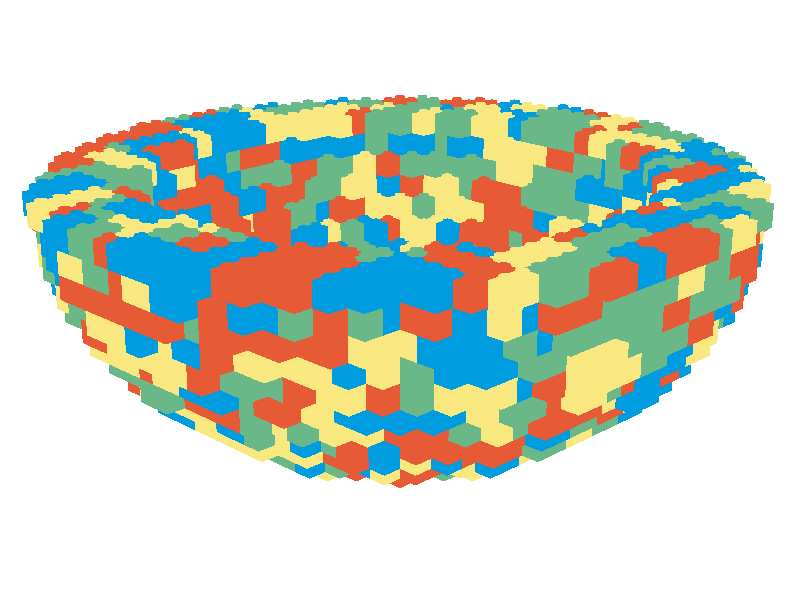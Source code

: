 #include "colors.inc"

#declare lc_Black = texture { pigment { rgb <0.019608, 0.074510, 0.113725> } finish { ambient 0.1 phong 0.2 phong_size 20 } }
#declare lc_Blue = texture { pigment { rgb <0.000000, 0.333333, 0.749020> } finish { ambient 0.1 phong 0.2 phong_size 20 } }
#declare lc_Green = texture { pigment { rgb <0.145098, 0.478431, 0.243137> } finish { ambient 0.1 phong 0.2 phong_size 20 } }
#declare lc_Dark_Turquoise = texture { pigment { rgb <0.000000, 0.513726, 0.560784> } finish { ambient 0.1 phong 0.2 phong_size 20 } }
#declare lc_Red = texture { pigment { rgb <0.788235, 0.101961, 0.035294> } finish { ambient 0.1 phong 0.2 phong_size 20 } }
#declare lc_Dark_Pink = texture { pigment { rgb <0.784314, 0.439216, 0.627451> } finish { ambient 0.1 phong 0.2 phong_size 20 } }
#declare lc_Brown = texture { pigment { rgb <0.345098, 0.223529, 0.152941> } finish { ambient 0.1 phong 0.2 phong_size 20 } }
#declare lc_Light_Gray = texture { pigment { rgb <0.607843, 0.631373, 0.615686> } finish { ambient 0.1 phong 0.2 phong_size 20 } }
#declare lc_Dark_Gray = texture { pigment { rgb <0.427451, 0.431373, 0.360784> } finish { ambient 0.1 phong 0.2 phong_size 20 } }
#declare lc_Light_Blue = texture { pigment { rgb <0.705882, 0.823529, 0.890196> } finish { ambient 0.1 phong 0.2 phong_size 20 } }
#declare lc_Bright_Green = texture { pigment { rgb <0.294118, 0.623529, 0.290196> } finish { ambient 0.1 phong 0.2 phong_size 20 } }
#declare lc_Light_Turquoise = texture { pigment { rgb <0.333333, 0.647059, 0.686275> } finish { ambient 0.1 phong 0.2 phong_size 20 } }
#declare lc_Salmon = texture { pigment { rgb <0.949020, 0.439216, 0.368627> } finish { ambient 0.1 phong 0.2 phong_size 20 } }
#declare lc_Pink = texture { pigment { rgb <0.988235, 0.592157, 0.674510> } finish { ambient 0.1 phong 0.2 phong_size 20 } }
#declare lc_Yellow = texture { pigment { rgb <0.949020, 0.803922, 0.215686> } finish { ambient 0.1 phong 0.2 phong_size 20 } }
#declare lc_White = texture { pigment { rgb <1.000000, 1.000000, 1.000000> } finish { ambient 0.1 phong 0.2 phong_size 20 } }
#declare lc_Light_Green = texture { pigment { rgb <0.760784, 0.854902, 0.721569> } finish { ambient 0.1 phong 0.2 phong_size 20 } }
#declare lc_Light_Yellow = texture { pigment { rgb <0.984314, 0.901961, 0.588235> } finish { ambient 0.1 phong 0.2 phong_size 20 } }
#declare lc_Tan = texture { pigment { rgb <0.894118, 0.803922, 0.619608> } finish { ambient 0.1 phong 0.2 phong_size 20 } }
#declare lc_Light_Violet = texture { pigment { rgb <0.788235, 0.792157, 0.886275> } finish { ambient 0.1 phong 0.2 phong_size 20 } }
#declare lc_Purple = texture { pigment { rgb <0.505882, 0.000000, 0.482353> } finish { ambient 0.1 phong 0.2 phong_size 20 } }
#declare lc_Dark_Blue_Violet = texture { pigment { rgb <0.125490, 0.196078, 0.690196> } finish { ambient 0.1 phong 0.2 phong_size 20 } }
#declare lc_Orange = texture { pigment { rgb <0.996078, 0.541176, 0.094118> } finish { ambient 0.1 phong 0.2 phong_size 20 } }
#declare lc_Magenta = texture { pigment { rgb <0.572549, 0.223529, 0.470588> } finish { ambient 0.1 phong 0.2 phong_size 20 } }
#declare lc_Lime = texture { pigment { rgb <0.733333, 0.913725, 0.043137> } finish { ambient 0.1 phong 0.2 phong_size 20 } }
#declare lc_Dark_Tan = texture { pigment { rgb <0.584314, 0.541176, 0.450980> } finish { ambient 0.1 phong 0.2 phong_size 20 } }
#declare lc_Bright_Pink = texture { pigment { rgb <0.894118, 0.678431, 0.784314> } finish { ambient 0.1 phong 0.2 phong_size 20 } }
#declare lc_Medium_Lavender = texture { pigment { rgb <0.674510, 0.470588, 0.729412> } finish { ambient 0.1 phong 0.2 phong_size 20 } }
#declare lc_Lavender = texture { pigment { rgb <0.882353, 0.835294, 0.929412> } finish { ambient 0.1 phong 0.2 phong_size 20 } }
#declare lc_Very_Light_Orange = texture { pigment { rgb <0.952941, 0.811765, 0.607843> } finish { ambient 0.1 phong 0.2 phong_size 20 } }
#declare lc_Light_Purple = texture { pigment { rgb <0.803922, 0.384314, 0.596078> } finish { ambient 0.1 phong 0.2 phong_size 20 } }
#declare lc_Reddish_Brown = texture { pigment { rgb <0.345098, 0.164706, 0.070588> } finish { ambient 0.1 phong 0.2 phong_size 20 } }
#declare lc_Light_Bluish_Gray = texture { pigment { rgb <0.627451, 0.647059, 0.662745> } finish { ambient 0.1 phong 0.2 phong_size 20 } }
#declare lc_Dark_Bluish_Gray = texture { pigment { rgb <0.423529, 0.431373, 0.407843> } finish { ambient 0.1 phong 0.2 phong_size 20 } }
#declare lc_Medium_Blue = texture { pigment { rgb <0.360784, 0.615686, 0.819608> } finish { ambient 0.1 phong 0.2 phong_size 20 } }
#declare lc_Medium_Green = texture { pigment { rgb <0.450980, 0.862745, 0.631373> } finish { ambient 0.1 phong 0.2 phong_size 20 } }
#declare lc_Light_Pink = texture { pigment { rgb <0.996078, 0.800000, 0.811765> } finish { ambient 0.1 phong 0.2 phong_size 20 } }
#declare lc_Light_Flesh = texture { pigment { rgb <0.964706, 0.843137, 0.701961> } finish { ambient 0.1 phong 0.2 phong_size 20 } }
#declare lc_Medium_Dark_Flesh = texture { pigment { rgb <0.800000, 0.439216, 0.164706> } finish { ambient 0.1 phong 0.2 phong_size 20 } }
#declare lc_Dark_Purple = texture { pigment { rgb <0.247059, 0.211765, 0.568627> } finish { ambient 0.1 phong 0.2 phong_size 20 } }
#declare lc_Dark_Flesh = texture { pigment { rgb <0.486275, 0.313726, 0.227451> } finish { ambient 0.1 phong 0.2 phong_size 20 } }
#declare lc_Blue_Violet = texture { pigment { rgb <0.298039, 0.380392, 0.858824> } finish { ambient 0.1 phong 0.2 phong_size 20 } }
#declare lc_Flesh = texture { pigment { rgb <0.815686, 0.568627, 0.407843> } finish { ambient 0.1 phong 0.2 phong_size 20 } }
#declare lc_Light_Salmon = texture { pigment { rgb <0.996078, 0.729412, 0.741176> } finish { ambient 0.1 phong 0.2 phong_size 20 } }
#declare lc_Violet = texture { pigment { rgb <0.262745, 0.329412, 0.639216> } finish { ambient 0.1 phong 0.2 phong_size 20 } }
#declare lc_Medium_Violet = texture { pigment { rgb <0.407843, 0.454902, 0.792157> } finish { ambient 0.1 phong 0.2 phong_size 20 } }
#declare lc_Medium_Lime = texture { pigment { rgb <0.780392, 0.823529, 0.235294> } finish { ambient 0.1 phong 0.2 phong_size 20 } }
#declare lc_Aqua = texture { pigment { rgb <0.701961, 0.843137, 0.819608> } finish { ambient 0.1 phong 0.2 phong_size 20 } }
#declare lc_Light_Lime = texture { pigment { rgb <0.850980, 0.894118, 0.654902> } finish { ambient 0.1 phong 0.2 phong_size 20 } }
#declare lc_Light_Orange = texture { pigment { rgb <0.976471, 0.729412, 0.380392> } finish { ambient 0.1 phong 0.2 phong_size 20 } }
#declare lc_Very_Light_Bluish_Gray = texture { pigment { rgb <0.901961, 0.890196, 0.878431> } finish { ambient 0.1 phong 0.2 phong_size 20 } }
#declare lc_Bright_Light_Orange = texture { pigment { rgb <0.972549, 0.733333, 0.239216> } finish { ambient 0.1 phong 0.2 phong_size 20 } }
#declare lc_Bright_Light_Blue = texture { pigment { rgb <0.525490, 0.756863, 0.882353> } finish { ambient 0.1 phong 0.2 phong_size 20 } }
#declare lc_Rust = texture { pigment { rgb <0.701961, 0.062745, 0.015686> } finish { ambient 0.1 phong 0.2 phong_size 20 } }
#declare lc_Bright_Light_Yellow = texture { pigment { rgb <1.000000, 0.941176, 0.227451> } finish { ambient 0.1 phong 0.2 phong_size 20 } }
#declare lc_Sky_Blue = texture { pigment { rgb <0.337255, 0.745098, 0.839216> } finish { ambient 0.1 phong 0.2 phong_size 20 } }
#declare lc_Dark_Blue = texture { pigment { rgb <0.050980, 0.196078, 0.356863> } finish { ambient 0.1 phong 0.2 phong_size 20 } }
#declare lc_Dark_Green = texture { pigment { rgb <0.094118, 0.274510, 0.196078> } finish { ambient 0.1 phong 0.2 phong_size 20 } }
#declare lc_Dark_Brown = texture { pigment { rgb <0.207843, 0.129412, 0.000000> } finish { ambient 0.1 phong 0.2 phong_size 20 } }
#declare lc_Maersk_Blue = texture { pigment { rgb <0.329412, 0.662745, 0.784314> } finish { ambient 0.1 phong 0.2 phong_size 20 } }
#declare lc_Dark_Red = texture { pigment { rgb <0.447059, 0.054902, 0.058824> } finish { ambient 0.1 phong 0.2 phong_size 20 } }
#declare lc_Dark_Azure = texture { pigment { rgb <0.078431, 0.596078, 0.843137> } finish { ambient 0.1 phong 0.2 phong_size 20 } }
#declare lc_Medium_Azure = texture { pigment { rgb <0.243137, 0.760784, 0.866667> } finish { ambient 0.1 phong 0.2 phong_size 20 } }
#declare lc_Light_Aqua = texture { pigment { rgb <0.741176, 0.862745, 0.847059> } finish { ambient 0.1 phong 0.2 phong_size 20 } }
#declare lc_Yellowish_Green = texture { pigment { rgb <0.874510, 0.933333, 0.647059> } finish { ambient 0.1 phong 0.2 phong_size 20 } }
#declare lc_Olive_Green = texture { pigment { rgb <0.607843, 0.603922, 0.352941> } finish { ambient 0.1 phong 0.2 phong_size 20 } }
#declare lc_Sand_Red = texture { pigment { rgb <0.839216, 0.458824, 0.447059> } finish { ambient 0.1 phong 0.2 phong_size 20 } }
#declare lc_Medium_Dark_Pink = texture { pigment { rgb <0.968627, 0.521569, 0.694118> } finish { ambient 0.1 phong 0.2 phong_size 20 } }
#declare lc_Earth_Orange = texture { pigment { rgb <0.980392, 0.611765, 0.109804> } finish { ambient 0.1 phong 0.2 phong_size 20 } }
#declare lc_Sand_Purple = texture { pigment { rgb <0.517647, 0.368627, 0.517647> } finish { ambient 0.1 phong 0.2 phong_size 20 } }
#declare lc_Sand_Green = texture { pigment { rgb <0.627451, 0.737255, 0.674510> } finish { ambient 0.1 phong 0.2 phong_size 20 } }
#declare lc_Sand_Blue = texture { pigment { rgb <0.349020, 0.443137, 0.517647> } finish { ambient 0.1 phong 0.2 phong_size 20 } }
#declare lc_Fabuland_Brown = texture { pigment { rgb <0.713726, 0.482353, 0.313726> } finish { ambient 0.1 phong 0.2 phong_size 20 } }
#declare lc_Medium_Orange = texture { pigment { rgb <1.000000, 0.654902, 0.043137> } finish { ambient 0.1 phong 0.2 phong_size 20 } }
#declare lc_Dark_Orange = texture { pigment { rgb <0.662745, 0.333333, 0.000000> } finish { ambient 0.1 phong 0.2 phong_size 20 } }
#declare lc_Very_Light_Gray = texture { pigment { rgb <0.901961, 0.890196, 0.854902> } finish { ambient 0.1 phong 0.2 phong_size 20 } }
#declare lc_Medium_Purple = texture { pigment { rgb <0.556863, 0.333333, 0.592157> } finish { ambient 0.1 phong 0.2 phong_size 20 } }
#declare lc_Flamingo_Pink = texture { pigment { rgb <1.000000, 0.580392, 0.760784> } finish { ambient 0.1 phong 0.2 phong_size 20 } }
#declare lc_Medium_Violet = texture { pigment { rgb <0.337255, 0.305882, 0.615686> } finish { ambient 0.1 phong 0.2 phong_size 20 } }
#declare lc_Dark_Nougat = texture { pigment { rgb <0.678431, 0.380392, 0.250980> } finish { ambient 0.1 phong 0.2 phong_size 20 } }
#declare lc_Trans_Clear = texture { pigment { rgb <0.988235, 0.988235, 0.988235> filter 0.9 } finish { ambient 0.3 diffuse 0.2 reflection 0.25 phong 0.3 phong_size 60 } }
#declare lc_Trans_Black = texture { pigment { rgb <0.388235, 0.372549, 0.321569> filter 0.9 } finish { ambient 0.3 diffuse 0.2 reflection 0.25 phong 0.3 phong_size 60 } }
#declare lc_Trans_Red = texture { pigment { rgb <0.788235, 0.101961, 0.035294> filter 0.9 } finish { ambient 0.3 diffuse 0.2 reflection 0.25 phong 0.3 phong_size 60 } }
#declare lc_Trans_Neon_Orange = texture { pigment { rgb <1.000000, 0.501961, 0.050980> filter 0.9 } finish { ambient 0.3 diffuse 0.2 reflection 0.25 phong 0.3 phong_size 60 } }
#declare lc_Trans_Orange = texture { pigment { rgb <0.941176, 0.560784, 0.109804> filter 0.9 } finish { ambient 0.3 diffuse 0.2 reflection 0.25 phong 0.3 phong_size 60 } }
#declare lc_Trans_Neon_Yellow = texture { pigment { rgb <0.854902, 0.690196, 0.000000> filter 0.9 } finish { ambient 0.3 diffuse 0.2 reflection 0.25 phong 0.3 phong_size 60 } }
#declare lc_Trans_Yellow = texture { pigment { rgb <0.960784, 0.803922, 0.184314> filter 0.9 } finish { ambient 0.3 diffuse 0.2 reflection 0.25 phong 0.3 phong_size 60 } }
#declare lc_Trans_Neon_Green = texture { pigment { rgb <0.752941, 1.000000, 0.000000> filter 0.9 } finish { ambient 0.3 diffuse 0.2 reflection 0.25 phong 0.3 phong_size 60 } }
#declare lc_Trans_Bright_Green = texture { pigment { rgb <0.337255, 0.901961, 0.274510> filter 0.9 } finish { ambient 0.3 diffuse 0.2 reflection 0.25 phong 0.3 phong_size 60 } }
#declare lc_Trans_Green = texture { pigment { rgb <0.137255, 0.470588, 0.254902> filter 0.9 } finish { ambient 0.3 diffuse 0.2 reflection 0.25 phong 0.3 phong_size 60 } }
#declare lc_Trans_Dark_Blue = texture { pigment { rgb <0.000000, 0.125490, 0.627451> filter 0.9 } finish { ambient 0.3 diffuse 0.2 reflection 0.25 phong 0.3 phong_size 60 } }
#declare lc_Trans_Medium_Blue = texture { pigment { rgb <0.333333, 0.603922, 0.717647> filter 0.9 } finish { ambient 0.3 diffuse 0.2 reflection 0.25 phong 0.3 phong_size 60 } }
#declare lc_Trans_Light_Blue = texture { pigment { rgb <0.682353, 0.913725, 0.937255> filter 0.9 } finish { ambient 0.3 diffuse 0.2 reflection 0.25 phong 0.3 phong_size 60 } }
#declare lc_Trans_Very_Light_Blue = texture { pigment { rgb <0.756863, 0.874510, 0.941176> filter 0.9 } finish { ambient 0.3 diffuse 0.2 reflection 0.25 phong 0.3 phong_size 60 } }
#declare lc_Trans_Light_Purple = texture { pigment { rgb <0.588235, 0.439216, 0.623529> filter 0.9 } finish { ambient 0.3 diffuse 0.2 reflection 0.25 phong 0.3 phong_size 60 } }
#declare lc_Trans_Purple = texture { pigment { rgb <0.647059, 0.647059, 0.796078> filter 0.9 } finish { ambient 0.3 diffuse 0.2 reflection 0.25 phong 0.3 phong_size 60 } }
#declare lc_Trans_Dark_Pink = texture { pigment { rgb <0.874510, 0.400000, 0.584314> filter 0.9 } finish { ambient 0.3 diffuse 0.2 reflection 0.25 phong 0.3 phong_size 60 } }
#declare lc_Trans_Pink = texture { pigment { rgb <0.988235, 0.592157, 0.674510> filter 0.9 } finish { ambient 0.3 diffuse 0.2 reflection 0.25 phong 0.3 phong_size 60 } }
#declare lc_Trans_Light_Green = texture { pigment { rgb <0.490196, 0.760784, 0.568627> filter 0.9 } finish { ambient 0.3 diffuse 0.2 reflection 0.25 phong 0.3 phong_size 60 } }
#declare lc_Trans_Fire_Yellow = texture { pigment { rgb <0.984314, 0.909804, 0.564706> filter 0.9 } finish { ambient 0.3 diffuse 0.2 reflection 0.25 phong 0.3 phong_size 60 } }
#declare lc_Trans_Light_Blue_Violet = texture { pigment { rgb <0.419608, 0.670588, 0.894118> filter 0.9 } finish { ambient 0.3 diffuse 0.2 reflection 0.25 phong 0.3 phong_size 60 } }
#declare lc_Trans_Bright_Light_Orange = texture { pigment { rgb <0.988235, 0.717647, 0.427451> filter 0.9 } finish { ambient 0.3 diffuse 0.2 reflection 0.25 phong 0.3 phong_size 60 } }
#declare lc_Chrome_Gold = texture { pigment { rgb <0.733333, 0.647059, 0.239216> } finish { ambient 0.1 phong 0.2 phong_size 20 } }
#declare lc_Chrome_Silver = texture { pigment { rgb <0.878431, 0.878431, 0.878431> } finish { ambient 0.1 phong 0.2 phong_size 20 } }
#declare lc_Chrome_Antique_Brass = texture { pigment { rgb <0.392157, 0.352941, 0.298039> } finish { ambient 0.1 phong 0.2 phong_size 20 } }
#declare lc_Chrome_Black = texture { pigment { rgb <0.105882, 0.164706, 0.203922> } finish { ambient 0.1 phong 0.2 phong_size 20 } }
#declare lc_Chrome_Blue = texture { pigment { rgb <0.423529, 0.588235, 0.749020> } finish { ambient 0.1 phong 0.2 phong_size 20 } }
#declare lc_Chrome_Green = texture { pigment { rgb <0.235294, 0.701961, 0.443137> } finish { ambient 0.1 phong 0.2 phong_size 20 } }
#declare lc_Chrome_Pink = texture { pigment { rgb <0.666667, 0.301961, 0.556863> } finish { ambient 0.1 phong 0.2 phong_size 20 } }
#declare lc_Pearl_White = texture { pigment { rgb <0.949020, 0.952941, 0.949020> } finish { ambient 0.1 phong 0.2 phong_size 20 } }
#declare lc_Pearl_Very_Light_Gray = texture { pigment { rgb <0.733333, 0.741176, 0.737255> } finish { ambient 0.1 phong 0.2 phong_size 20 } }
#declare lc_Pearl_Light_Gray = texture { pigment { rgb <0.611765, 0.639216, 0.658824> } finish { ambient 0.1 phong 0.2 phong_size 20 } }
#declare lc_Flat_Silver = texture { pigment { rgb <0.537255, 0.529412, 0.533333> } finish { ambient 0.1 phong 0.2 phong_size 20 } }
#declare lc_Pearl_Dark_Gray = texture { pigment { rgb <0.341176, 0.345098, 0.341176> } finish { ambient 0.1 phong 0.2 phong_size 20 } }
#declare lc_Metal_Blue = texture { pigment { rgb <0.337255, 0.466667, 0.729412> } finish { ambient 0.1 phong 0.2 phong_size 20 } }
#declare lc_Pearl_Light_Gold = texture { pigment { rgb <0.862745, 0.745098, 0.380392> } finish { ambient 0.1 phong 0.2 phong_size 20 } }
#declare lc_Pearl_Gold = texture { pigment { rgb <0.800000, 0.611765, 0.168627> } finish { ambient 0.1 phong 0.2 phong_size 20 } }
#declare lc_Flat_Dark_Gold = texture { pigment { rgb <0.705882, 0.533333, 0.243137> } finish { ambient 0.1 phong 0.2 phong_size 20 } }
#declare lc_Copper = texture { pigment { rgb <0.588235, 0.290196, 0.152941> } finish { ambient 0.1 phong 0.2 phong_size 20 } }
#declare lc_Reddish_Gold = texture { pigment { rgb <0.674510, 0.509804, 0.278431> } finish { ambient 0.1 phong 0.2 phong_size 20 } }
#declare lc_Metallic_Silver = texture { pigment { rgb <0.647059, 0.662745, 0.705882> } finish { ambient 0.1 phong 0.2 phong_size 20 } }
#declare lc_Metallic_Green = texture { pigment { rgb <0.537255, 0.607843, 0.372549> } finish { ambient 0.1 phong 0.2 phong_size 20 } }
#declare lc_Metallic_Gold = texture { pigment { rgb <0.858824, 0.674510, 0.203922> } finish { ambient 0.1 phong 0.2 phong_size 20 } }
#declare lc_Metallic_Black = texture { pigment { rgb <0.101961, 0.156863, 0.192157> } finish { ambient 0.1 phong 0.2 phong_size 20 } }
#declare lc_Metallic_Dark_Gray = texture { pigment { rgb <0.427451, 0.431373, 0.360784> } finish { ambient 0.1 phong 0.2 phong_size 20 } }
#declare lc_Metallic_Copper = texture { pigment { rgb <0.760784, 0.498039, 0.325490> } finish { ambient 0.1 phong 0.2 phong_size 20 } }
#declare lc_Milky_White = texture { pigment { rgb <1.000000, 1.000000, 1.000000> filter 0.9 } finish { ambient 0.3 diffuse 0.2 reflection 0.25 phong 0.3 phong_size 60 } }
#declare lc_Glow_In_Dark_Opaque = texture { pigment { rgb <0.878431, 1.000000, 0.690196> filter 0.9 } finish { ambient 0.3 diffuse 0.2 reflection 0.25 phong 0.3 phong_size 60 } }
#declare lc_Glow_In_Dark_Trans = texture { pigment { rgb <0.741176, 0.776471, 0.678431> filter 0.9 } finish { ambient 0.3 diffuse 0.2 reflection 0.25 phong 0.3 phong_size 60 } }
#declare lc_Glow_In_Dark_White = texture { pigment { rgb <0.960784, 0.952941, 0.843137> filter 0.9 } finish { ambient 0.3 diffuse 0.2 reflection 0.25 phong 0.3 phong_size 60 } }
#declare lc_Glitter_Trans_Dark_Pink = texture { pigment { rgb <0.874510, 0.400000, 0.584314> filter 0.9 } finish { ambient 0.3 diffuse 0.2 reflection 0.25 phong 0.3 phong_size 60 } }
#declare lc_Glitter_Trans_Clear = texture { pigment { rgb <1.000000, 1.000000, 1.000000> filter 0.9 } finish { ambient 0.3 diffuse 0.2 reflection 0.25 phong 0.3 phong_size 60 } }
#declare lc_Glitter_Trans_Purple = texture { pigment { rgb <0.392157, 0.000000, 0.380392> filter 0.9 } finish { ambient 0.3 diffuse 0.2 reflection 0.25 phong 0.3 phong_size 60 } }
#declare lc_Glitter_Trans_Light_Blue = texture { pigment { rgb <0.682353, 0.913725, 0.937255> filter 0.9 } finish { ambient 0.3 diffuse 0.2 reflection 0.25 phong 0.3 phong_size 60 } }
#declare lc_Glitter_Trans_Neon_Green = texture { pigment { rgb <0.752941, 1.000000, 0.000000> filter 0.9 } finish { ambient 0.3 diffuse 0.2 reflection 0.25 phong 0.3 phong_size 60 } }
#declare lc_Speckle_Black_Silver = texture { pigment { rgb <0.000000, 0.000000, 0.000000> } finish { ambient 0.1 phong 0.2 phong_size 20 } }
#declare lc_Speckle_Black_Gold = texture { pigment { rgb <0.000000, 0.000000, 0.000000> } finish { ambient 0.1 phong 0.2 phong_size 20 } }
#declare lc_Speckle_Black_Copper = texture { pigment { rgb <0.000000, 0.000000, 0.000000> } finish { ambient 0.1 phong 0.2 phong_size 20 } }
#declare lc_Speckle_Dark_Bluish_Gray_Silver = texture { pigment { rgb <0.388235, 0.372549, 0.380392> } finish { ambient 0.1 phong 0.2 phong_size 20 } }
#declare lc_Rubber_Yellow = texture { pigment { rgb <0.960784, 0.803922, 0.184314> } finish { ambient 0.1 phong 0.2 phong_size 20 } }
#declare lc_Rubber_Trans_Yellow = texture { pigment { rgb <0.792157, 0.690196, 0.000000> filter 0.9 } finish { ambient 0.3 diffuse 0.2 reflection 0.25 phong 0.3 phong_size 60 } }
#declare lc_Rubber_Trans_Clear = texture { pigment { rgb <1.000000, 1.000000, 1.000000> filter 0.9 } finish { ambient 0.3 diffuse 0.2 reflection 0.25 phong 0.3 phong_size 60 } }
#declare lc_Rubber_Black = texture { pigment { rgb <0.129412, 0.129412, 0.129412> } finish { ambient 0.1 phong 0.2 phong_size 20 } }
#declare lc_Rubber_Blue = texture { pigment { rgb <0.000000, 0.200000, 0.698039> } finish { ambient 0.1 phong 0.2 phong_size 20 } }
#declare lc_Rubber_Red = texture { pigment { rgb <0.768627, 0.000000, 0.149020> } finish { ambient 0.1 phong 0.2 phong_size 20 } }
#declare lc_Rubber_Orange = texture { pigment { rgb <0.815686, 0.400000, 0.062745> } finish { ambient 0.1 phong 0.2 phong_size 20 } }
#declare lc_Rubber_Light_Gray = texture { pigment { rgb <0.756863, 0.760784, 0.756863> } finish { ambient 0.1 phong 0.2 phong_size 20 } }
#declare lc_Rubber_Dark_Blue = texture { pigment { rgb <0.000000, 0.113725, 0.407843> } finish { ambient 0.1 phong 0.2 phong_size 20 } }
#declare lc_Rubber_Purple = texture { pigment { rgb <0.505882, 0.000000, 0.482353> } finish { ambient 0.1 phong 0.2 phong_size 20 } }
#declare lc_Rubber_Lime = texture { pigment { rgb <0.843137, 0.941176, 0.000000> } finish { ambient 0.1 phong 0.2 phong_size 20 } }
#declare lc_Rubber_Light_Bluish_Gray = texture { pigment { rgb <0.639216, 0.635294, 0.643137> } finish { ambient 0.1 phong 0.2 phong_size 20 } }
#declare lc_Rubber_Flat_Silver = texture { pigment { rgb <0.537255, 0.529412, 0.533333> } finish { ambient 0.1 phong 0.2 phong_size 20 } }
#declare lc_Rubber_White = texture { pigment { rgb <0.980392, 0.980392, 0.980392> } finish { ambient 0.1 phong 0.2 phong_size 20 } }
#declare lc_Trans_Black_IR_Lens = texture { pigment { rgb <0.000000, 0.000000, 0.000000> filter 0.9 } finish { ambient 0.3 diffuse 0.2 reflection 0.25 phong 0.3 phong_size 60 } }
#declare lc_Magnet = texture { pigment { rgb <0.396078, 0.403922, 0.380392> } finish { ambient 0.1 phong 0.2 phong_size 20 } }
#declare lc_Electric_Contact_Alloy = texture { pigment { rgb <0.815686, 0.815686, 0.815686> } finish { ambient 0.1 phong 0.2 phong_size 20 } }
#declare lc_Electric_Contact_Copper = texture { pigment { rgb <0.682353, 0.478431, 0.349020> } finish { ambient 0.1 phong 0.2 phong_size 20 } }
#declare lc_Main_Colour = texture { pigment { rgb <1.000000, 1.000000, 0.501961> } finish { ambient 0.1 phong 0.2 phong_size 20 } }
#declare lc_Edge_Colour = texture { pigment { rgb <0.498039, 0.498039, 0.498039> } finish { ambient 0.1 phong 0.2 phong_size 20 } }

#declare lc_3001 = union {
 mesh {
  triangle { <-0.09, -1.02, -0.96>, <-0.00, -1.04, -0.96>, <-0.00, -1.04, -0.16> }
  triangle { <-0.00, -1.04, -0.16>, <-0.09, -1.02, -0.16>, <-0.09, -1.02, -0.96> }
  triangle { <-0.17, -0.97, -0.96>, <-0.09, -1.02, -0.96>, <-0.09, -1.02, -0.16> }
  triangle { <-0.09, -1.02, -0.16>, <-0.17, -0.97, -0.16>, <-0.17, -0.97, -0.96> }
  triangle { <-0.22, -0.89, -0.96>, <-0.17, -0.97, -0.96>, <-0.17, -0.97, -0.16> }
  triangle { <-0.17, -0.97, -0.16>, <-0.22, -0.89, -0.16>, <-0.22, -0.89, -0.96> }
  triangle { <-0.24, -0.80, -0.96>, <-0.22, -0.89, -0.96>, <-0.22, -0.89, -0.16> }
  triangle { <-0.22, -0.89, -0.16>, <-0.24, -0.80, -0.16>, <-0.24, -0.80, -0.96> }
  triangle { <-0.22, -0.71, -0.96>, <-0.24, -0.80, -0.96>, <-0.24, -0.80, -0.16> }
  triangle { <-0.24, -0.80, -0.16>, <-0.22, -0.71, -0.16>, <-0.22, -0.71, -0.96> }
  triangle { <-0.17, -0.63, -0.96>, <-0.22, -0.71, -0.96>, <-0.22, -0.71, -0.16> }
  triangle { <-0.22, -0.71, -0.16>, <-0.17, -0.63, -0.16>, <-0.17, -0.63, -0.96> }
  triangle { <-0.09, -0.58, -0.96>, <-0.17, -0.63, -0.96>, <-0.17, -0.63, -0.16> }
  triangle { <-0.17, -0.63, -0.16>, <-0.09, -0.58, -0.16>, <-0.09, -0.58, -0.96> }
  triangle { <-0.00, -0.56, -0.96>, <-0.09, -0.58, -0.96>, <-0.09, -0.58, -0.16> }
  triangle { <-0.09, -0.58, -0.16>, <-0.00, -0.56, -0.16>, <-0.00, -0.56, -0.96> }
  triangle { <0.09, -0.58, -0.96>, <-0.00, -0.56, -0.96>, <-0.00, -0.56, -0.16> }
  triangle { <-0.00, -0.56, -0.16>, <0.09, -0.58, -0.16>, <0.09, -0.58, -0.96> }
  triangle { <0.17, -0.63, -0.96>, <0.09, -0.58, -0.96>, <0.09, -0.58, -0.16> }
  triangle { <0.09, -0.58, -0.16>, <0.17, -0.63, -0.16>, <0.17, -0.63, -0.96> }
  triangle { <0.22, -0.71, -0.96>, <0.17, -0.63, -0.96>, <0.17, -0.63, -0.16> }
  triangle { <0.17, -0.63, -0.16>, <0.22, -0.71, -0.16>, <0.22, -0.71, -0.96> }
  triangle { <0.24, -0.80, -0.96>, <0.22, -0.71, -0.96>, <0.22, -0.71, -0.16> }
  triangle { <0.22, -0.71, -0.16>, <0.24, -0.80, -0.16>, <0.24, -0.80, -0.96> }
  triangle { <0.22, -0.89, -0.96>, <0.24, -0.80, -0.96>, <0.24, -0.80, -0.16> }
  triangle { <0.24, -0.80, -0.16>, <0.22, -0.89, -0.16>, <0.22, -0.89, -0.96> }
  triangle { <0.17, -0.97, -0.96>, <0.22, -0.89, -0.96>, <0.22, -0.89, -0.16> }
  triangle { <0.22, -0.89, -0.16>, <0.17, -0.97, -0.16>, <0.17, -0.97, -0.96> }
  triangle { <0.09, -1.02, -0.96>, <0.17, -0.97, -0.96>, <0.17, -0.97, -0.16> }
  triangle { <0.17, -0.97, -0.16>, <0.09, -1.02, -0.16>, <0.09, -1.02, -0.96> }
  triangle { <-0.00, -1.04, -0.96>, <0.09, -1.02, -0.96>, <0.09, -1.02, -0.16> }
  triangle { <0.09, -1.02, -0.16>, <-0.00, -1.04, -0.16>, <-0.00, -1.04, -0.96> }
  triangle { <-0.00, -1.12, -0.16>, <-0.00, -1.12, -0.96>, <-0.12, -1.10, -0.96> }
  triangle { <-0.12, -1.10, -0.96>, <-0.12, -1.10, -0.16>, <-0.00, -1.12, -0.16> }
  triangle { <-0.12, -1.10, -0.16>, <-0.12, -1.10, -0.96>, <-0.23, -1.03, -0.96> }
  triangle { <-0.23, -1.03, -0.96>, <-0.23, -1.03, -0.16>, <-0.12, -1.10, -0.16> }
  triangle { <-0.23, -1.03, -0.16>, <-0.23, -1.03, -0.96>, <-0.30, -0.92, -0.96> }
  triangle { <-0.30, -0.92, -0.96>, <-0.30, -0.92, -0.16>, <-0.23, -1.03, -0.16> }
  triangle { <-0.30, -0.92, -0.16>, <-0.30, -0.92, -0.96>, <-0.32, -0.80, -0.96> }
  triangle { <-0.32, -0.80, -0.96>, <-0.32, -0.80, -0.16>, <-0.30, -0.92, -0.16> }
  triangle { <-0.32, -0.80, -0.16>, <-0.32, -0.80, -0.96>, <-0.30, -0.68, -0.96> }
  triangle { <-0.30, -0.68, -0.96>, <-0.30, -0.68, -0.16>, <-0.32, -0.80, -0.16> }
  triangle { <-0.30, -0.68, -0.16>, <-0.30, -0.68, -0.96>, <-0.23, -0.57, -0.96> }
  triangle { <-0.23, -0.57, -0.96>, <-0.23, -0.57, -0.16>, <-0.30, -0.68, -0.16> }
  triangle { <-0.23, -0.57, -0.16>, <-0.23, -0.57, -0.96>, <-0.12, -0.50, -0.96> }
  triangle { <-0.12, -0.50, -0.96>, <-0.12, -0.50, -0.16>, <-0.23, -0.57, -0.16> }
  triangle { <-0.12, -0.50, -0.16>, <-0.12, -0.50, -0.96>, <-0.00, -0.48, -0.96> }
  triangle { <-0.00, -0.48, -0.96>, <-0.00, -0.48, -0.16>, <-0.12, -0.50, -0.16> }
  triangle { <-0.00, -0.48, -0.16>, <-0.00, -0.48, -0.96>, <0.12, -0.50, -0.96> }
  triangle { <0.12, -0.50, -0.96>, <0.12, -0.50, -0.16>, <-0.00, -0.48, -0.16> }
  triangle { <0.12, -0.50, -0.16>, <0.12, -0.50, -0.96>, <0.23, -0.57, -0.96> }
  triangle { <0.23, -0.57, -0.96>, <0.23, -0.57, -0.16>, <0.12, -0.50, -0.16> }
  triangle { <0.23, -0.57, -0.16>, <0.23, -0.57, -0.96>, <0.30, -0.68, -0.96> }
  triangle { <0.30, -0.68, -0.96>, <0.30, -0.68, -0.16>, <0.23, -0.57, -0.16> }
  triangle { <0.30, -0.68, -0.16>, <0.30, -0.68, -0.96>, <0.32, -0.80, -0.96> }
  triangle { <0.32, -0.80, -0.96>, <0.32, -0.80, -0.16>, <0.30, -0.68, -0.16> }
  triangle { <0.32, -0.80, -0.16>, <0.32, -0.80, -0.96>, <0.30, -0.92, -0.96> }
  triangle { <0.30, -0.92, -0.96>, <0.30, -0.92, -0.16>, <0.32, -0.80, -0.16> }
  triangle { <0.30, -0.92, -0.16>, <0.30, -0.92, -0.96>, <0.23, -1.03, -0.96> }
  triangle { <0.23, -1.03, -0.96>, <0.23, -1.03, -0.16>, <0.30, -0.92, -0.16> }
  triangle { <0.23, -1.03, -0.16>, <0.23, -1.03, -0.96>, <0.12, -1.10, -0.96> }
  triangle { <0.12, -1.10, -0.96>, <0.12, -1.10, -0.16>, <0.23, -1.03, -0.16> }
  triangle { <0.12, -1.10, -0.16>, <0.12, -1.10, -0.96>, <-0.00, -1.12, -0.96> }
  triangle { <-0.00, -1.12, -0.96>, <-0.00, -1.12, -0.16>, <0.12, -1.10, -0.16> }
  triangle { <-0.30, -0.68, -0.96>, <-0.32, -0.80, -0.96>, <-0.24, -0.80, -0.96> }
  triangle { <-0.24, -0.80, -0.96>, <-0.22, -0.71, -0.96>, <-0.30, -0.68, -0.96> }
  triangle { <-0.23, -0.57, -0.96>, <-0.30, -0.68, -0.96>, <-0.22, -0.71, -0.96> }
  triangle { <-0.22, -0.71, -0.96>, <-0.17, -0.63, -0.96>, <-0.23, -0.57, -0.96> }
  triangle { <-0.12, -0.50, -0.96>, <-0.23, -0.57, -0.96>, <-0.17, -0.63, -0.96> }
  triangle { <-0.17, -0.63, -0.96>, <-0.09, -0.58, -0.96>, <-0.12, -0.50, -0.96> }
  triangle { <-0.00, -0.48, -0.96>, <-0.12, -0.50, -0.96>, <-0.09, -0.58, -0.96> }
  triangle { <-0.09, -0.58, -0.96>, <-0.00, -0.56, -0.96>, <-0.00, -0.48, -0.96> }
  triangle { <0.12, -0.50, -0.96>, <-0.00, -0.48, -0.96>, <-0.00, -0.56, -0.96> }
  triangle { <-0.00, -0.56, -0.96>, <0.09, -0.58, -0.96>, <0.12, -0.50, -0.96> }
  triangle { <0.23, -0.57, -0.96>, <0.12, -0.50, -0.96>, <0.09, -0.58, -0.96> }
  triangle { <0.09, -0.58, -0.96>, <0.17, -0.63, -0.96>, <0.23, -0.57, -0.96> }
  triangle { <0.30, -0.68, -0.96>, <0.23, -0.57, -0.96>, <0.17, -0.63, -0.96> }
  triangle { <0.17, -0.63, -0.96>, <0.22, -0.71, -0.96>, <0.30, -0.68, -0.96> }
  triangle { <0.32, -0.80, -0.96>, <0.30, -0.68, -0.96>, <0.22, -0.71, -0.96> }
  triangle { <0.22, -0.71, -0.96>, <0.24, -0.80, -0.96>, <0.32, -0.80, -0.96> }
  triangle { <0.30, -0.92, -0.96>, <0.32, -0.80, -0.96>, <0.24, -0.80, -0.96> }
  triangle { <0.24, -0.80, -0.96>, <0.22, -0.89, -0.96>, <0.30, -0.92, -0.96> }
  triangle { <0.23, -1.03, -0.96>, <0.30, -0.92, -0.96>, <0.22, -0.89, -0.96> }
  triangle { <0.22, -0.89, -0.96>, <0.17, -0.97, -0.96>, <0.23, -1.03, -0.96> }
  triangle { <0.12, -1.10, -0.96>, <0.23, -1.03, -0.96>, <0.17, -0.97, -0.96> }
  triangle { <0.17, -0.97, -0.96>, <0.09, -1.02, -0.96>, <0.12, -1.10, -0.96> }
  triangle { <-0.00, -1.12, -0.96>, <0.12, -1.10, -0.96>, <0.09, -1.02, -0.96> }
  triangle { <0.09, -1.02, -0.96>, <-0.00, -1.04, -0.96>, <-0.00, -1.12, -0.96> }
  triangle { <-0.12, -1.10, -0.96>, <-0.00, -1.12, -0.96>, <-0.00, -1.04, -0.96> }
  triangle { <-0.00, -1.04, -0.96>, <-0.09, -1.02, -0.96>, <-0.12, -1.10, -0.96> }
  triangle { <-0.23, -1.03, -0.96>, <-0.12, -1.10, -0.96>, <-0.09, -1.02, -0.96> }
  triangle { <-0.09, -1.02, -0.96>, <-0.17, -0.97, -0.96>, <-0.23, -1.03, -0.96> }
  triangle { <-0.30, -0.92, -0.96>, <-0.23, -1.03, -0.96>, <-0.17, -0.97, -0.96> }
  triangle { <-0.17, -0.97, -0.96>, <-0.22, -0.89, -0.96>, <-0.30, -0.92, -0.96> }
  triangle { <-0.32, -0.80, -0.96>, <-0.30, -0.92, -0.96>, <-0.22, -0.89, -0.96> }
  triangle { <-0.22, -0.89, -0.96>, <-0.24, -0.80, -0.96>, <-0.32, -0.80, -0.96> }
  triangle { <-0.09, -0.22, -0.96>, <-0.00, -0.24, -0.96>, <-0.00, -0.24, -0.16> }
  triangle { <-0.00, -0.24, -0.16>, <-0.09, -0.22, -0.16>, <-0.09, -0.22, -0.96> }
  triangle { <-0.17, -0.17, -0.96>, <-0.09, -0.22, -0.96>, <-0.09, -0.22, -0.16> }
  triangle { <-0.09, -0.22, -0.16>, <-0.17, -0.17, -0.16>, <-0.17, -0.17, -0.96> }
  triangle { <-0.22, -0.09, -0.96>, <-0.17, -0.17, -0.96>, <-0.17, -0.17, -0.16> }
  triangle { <-0.17, -0.17, -0.16>, <-0.22, -0.09, -0.16>, <-0.22, -0.09, -0.96> }
  triangle { <-0.24, -0.00, -0.96>, <-0.22, -0.09, -0.96>, <-0.22, -0.09, -0.16> }
  triangle { <-0.22, -0.09, -0.16>, <-0.24, -0.00, -0.16>, <-0.24, -0.00, -0.96> }
  triangle { <-0.22, 0.09, -0.96>, <-0.24, -0.00, -0.96>, <-0.24, -0.00, -0.16> }
  triangle { <-0.24, -0.00, -0.16>, <-0.22, 0.09, -0.16>, <-0.22, 0.09, -0.96> }
  triangle { <-0.17, 0.17, -0.96>, <-0.22, 0.09, -0.96>, <-0.22, 0.09, -0.16> }
  triangle { <-0.22, 0.09, -0.16>, <-0.17, 0.17, -0.16>, <-0.17, 0.17, -0.96> }
  triangle { <-0.09, 0.22, -0.96>, <-0.17, 0.17, -0.96>, <-0.17, 0.17, -0.16> }
  triangle { <-0.17, 0.17, -0.16>, <-0.09, 0.22, -0.16>, <-0.09, 0.22, -0.96> }
  triangle { <-0.00, 0.24, -0.96>, <-0.09, 0.22, -0.96>, <-0.09, 0.22, -0.16> }
  triangle { <-0.09, 0.22, -0.16>, <-0.00, 0.24, -0.16>, <-0.00, 0.24, -0.96> }
  triangle { <0.09, 0.22, -0.96>, <-0.00, 0.24, -0.96>, <-0.00, 0.24, -0.16> }
  triangle { <-0.00, 0.24, -0.16>, <0.09, 0.22, -0.16>, <0.09, 0.22, -0.96> }
  triangle { <0.17, 0.17, -0.96>, <0.09, 0.22, -0.96>, <0.09, 0.22, -0.16> }
  triangle { <0.09, 0.22, -0.16>, <0.17, 0.17, -0.16>, <0.17, 0.17, -0.96> }
  triangle { <0.22, 0.09, -0.96>, <0.17, 0.17, -0.96>, <0.17, 0.17, -0.16> }
  triangle { <0.17, 0.17, -0.16>, <0.22, 0.09, -0.16>, <0.22, 0.09, -0.96> }
  triangle { <0.24, -0.00, -0.96>, <0.22, 0.09, -0.96>, <0.22, 0.09, -0.16> }
  triangle { <0.22, 0.09, -0.16>, <0.24, -0.00, -0.16>, <0.24, -0.00, -0.96> }
  triangle { <0.22, -0.09, -0.96>, <0.24, -0.00, -0.96>, <0.24, -0.00, -0.16> }
  triangle { <0.24, -0.00, -0.16>, <0.22, -0.09, -0.16>, <0.22, -0.09, -0.96> }
  triangle { <0.17, -0.17, -0.96>, <0.22, -0.09, -0.96>, <0.22, -0.09, -0.16> }
  triangle { <0.22, -0.09, -0.16>, <0.17, -0.17, -0.16>, <0.17, -0.17, -0.96> }
  triangle { <0.09, -0.22, -0.96>, <0.17, -0.17, -0.96>, <0.17, -0.17, -0.16> }
  triangle { <0.17, -0.17, -0.16>, <0.09, -0.22, -0.16>, <0.09, -0.22, -0.96> }
  triangle { <-0.00, -0.24, -0.96>, <0.09, -0.22, -0.96>, <0.09, -0.22, -0.16> }
  triangle { <0.09, -0.22, -0.16>, <-0.00, -0.24, -0.16>, <-0.00, -0.24, -0.96> }
  triangle { <-0.00, -0.32, -0.16>, <-0.00, -0.32, -0.96>, <-0.12, -0.30, -0.96> }
  triangle { <-0.12, -0.30, -0.96>, <-0.12, -0.30, -0.16>, <-0.00, -0.32, -0.16> }
  triangle { <-0.12, -0.30, -0.16>, <-0.12, -0.30, -0.96>, <-0.23, -0.23, -0.96> }
  triangle { <-0.23, -0.23, -0.96>, <-0.23, -0.23, -0.16>, <-0.12, -0.30, -0.16> }
  triangle { <-0.23, -0.23, -0.16>, <-0.23, -0.23, -0.96>, <-0.30, -0.12, -0.96> }
  triangle { <-0.30, -0.12, -0.96>, <-0.30, -0.12, -0.16>, <-0.23, -0.23, -0.16> }
  triangle { <-0.30, -0.12, -0.16>, <-0.30, -0.12, -0.96>, <-0.32, -0.00, -0.96> }
  triangle { <-0.32, -0.00, -0.96>, <-0.32, -0.00, -0.16>, <-0.30, -0.12, -0.16> }
  triangle { <-0.32, -0.00, -0.16>, <-0.32, -0.00, -0.96>, <-0.30, 0.12, -0.96> }
  triangle { <-0.30, 0.12, -0.96>, <-0.30, 0.12, -0.16>, <-0.32, -0.00, -0.16> }
  triangle { <-0.30, 0.12, -0.16>, <-0.30, 0.12, -0.96>, <-0.23, 0.23, -0.96> }
  triangle { <-0.23, 0.23, -0.96>, <-0.23, 0.23, -0.16>, <-0.30, 0.12, -0.16> }
  triangle { <-0.23, 0.23, -0.16>, <-0.23, 0.23, -0.96>, <-0.12, 0.30, -0.96> }
  triangle { <-0.12, 0.30, -0.96>, <-0.12, 0.30, -0.16>, <-0.23, 0.23, -0.16> }
  triangle { <-0.12, 0.30, -0.16>, <-0.12, 0.30, -0.96>, <-0.00, 0.32, -0.96> }
  triangle { <-0.00, 0.32, -0.96>, <-0.00, 0.32, -0.16>, <-0.12, 0.30, -0.16> }
  triangle { <-0.00, 0.32, -0.16>, <-0.00, 0.32, -0.96>, <0.12, 0.30, -0.96> }
  triangle { <0.12, 0.30, -0.96>, <0.12, 0.30, -0.16>, <-0.00, 0.32, -0.16> }
  triangle { <0.12, 0.30, -0.16>, <0.12, 0.30, -0.96>, <0.23, 0.23, -0.96> }
  triangle { <0.23, 0.23, -0.96>, <0.23, 0.23, -0.16>, <0.12, 0.30, -0.16> }
  triangle { <0.23, 0.23, -0.16>, <0.23, 0.23, -0.96>, <0.30, 0.12, -0.96> }
  triangle { <0.30, 0.12, -0.96>, <0.30, 0.12, -0.16>, <0.23, 0.23, -0.16> }
  triangle { <0.30, 0.12, -0.16>, <0.30, 0.12, -0.96>, <0.32, -0.00, -0.96> }
  triangle { <0.32, -0.00, -0.96>, <0.32, -0.00, -0.16>, <0.30, 0.12, -0.16> }
  triangle { <0.32, -0.00, -0.16>, <0.32, -0.00, -0.96>, <0.30, -0.12, -0.96> }
  triangle { <0.30, -0.12, -0.96>, <0.30, -0.12, -0.16>, <0.32, -0.00, -0.16> }
  triangle { <0.30, -0.12, -0.16>, <0.30, -0.12, -0.96>, <0.23, -0.23, -0.96> }
  triangle { <0.23, -0.23, -0.96>, <0.23, -0.23, -0.16>, <0.30, -0.12, -0.16> }
  triangle { <0.23, -0.23, -0.16>, <0.23, -0.23, -0.96>, <0.12, -0.30, -0.96> }
  triangle { <0.12, -0.30, -0.96>, <0.12, -0.30, -0.16>, <0.23, -0.23, -0.16> }
  triangle { <0.12, -0.30, -0.16>, <0.12, -0.30, -0.96>, <-0.00, -0.32, -0.96> }
  triangle { <-0.00, -0.32, -0.96>, <-0.00, -0.32, -0.16>, <0.12, -0.30, -0.16> }
  triangle { <-0.30, 0.12, -0.96>, <-0.32, -0.00, -0.96>, <-0.24, -0.00, -0.96> }
  triangle { <-0.24, -0.00, -0.96>, <-0.22, 0.09, -0.96>, <-0.30, 0.12, -0.96> }
  triangle { <-0.23, 0.23, -0.96>, <-0.30, 0.12, -0.96>, <-0.22, 0.09, -0.96> }
  triangle { <-0.22, 0.09, -0.96>, <-0.17, 0.17, -0.96>, <-0.23, 0.23, -0.96> }
  triangle { <-0.12, 0.30, -0.96>, <-0.23, 0.23, -0.96>, <-0.17, 0.17, -0.96> }
  triangle { <-0.17, 0.17, -0.96>, <-0.09, 0.22, -0.96>, <-0.12, 0.30, -0.96> }
  triangle { <-0.00, 0.32, -0.96>, <-0.12, 0.30, -0.96>, <-0.09, 0.22, -0.96> }
  triangle { <-0.09, 0.22, -0.96>, <-0.00, 0.24, -0.96>, <-0.00, 0.32, -0.96> }
  triangle { <0.12, 0.30, -0.96>, <-0.00, 0.32, -0.96>, <-0.00, 0.24, -0.96> }
  triangle { <-0.00, 0.24, -0.96>, <0.09, 0.22, -0.96>, <0.12, 0.30, -0.96> }
  triangle { <0.23, 0.23, -0.96>, <0.12, 0.30, -0.96>, <0.09, 0.22, -0.96> }
  triangle { <0.09, 0.22, -0.96>, <0.17, 0.17, -0.96>, <0.23, 0.23, -0.96> }
  triangle { <0.30, 0.12, -0.96>, <0.23, 0.23, -0.96>, <0.17, 0.17, -0.96> }
  triangle { <0.17, 0.17, -0.96>, <0.22, 0.09, -0.96>, <0.30, 0.12, -0.96> }
  triangle { <0.32, -0.00, -0.96>, <0.30, 0.12, -0.96>, <0.22, 0.09, -0.96> }
  triangle { <0.22, 0.09, -0.96>, <0.24, -0.00, -0.96>, <0.32, -0.00, -0.96> }
  triangle { <0.30, -0.12, -0.96>, <0.32, -0.00, -0.96>, <0.24, -0.00, -0.96> }
  triangle { <0.24, -0.00, -0.96>, <0.22, -0.09, -0.96>, <0.30, -0.12, -0.96> }
  triangle { <0.23, -0.23, -0.96>, <0.30, -0.12, -0.96>, <0.22, -0.09, -0.96> }
  triangle { <0.22, -0.09, -0.96>, <0.17, -0.17, -0.96>, <0.23, -0.23, -0.96> }
  triangle { <0.12, -0.30, -0.96>, <0.23, -0.23, -0.96>, <0.17, -0.17, -0.96> }
  triangle { <0.17, -0.17, -0.96>, <0.09, -0.22, -0.96>, <0.12, -0.30, -0.96> }
  triangle { <-0.00, -0.32, -0.96>, <0.12, -0.30, -0.96>, <0.09, -0.22, -0.96> }
  triangle { <0.09, -0.22, -0.96>, <-0.00, -0.24, -0.96>, <-0.00, -0.32, -0.96> }
  triangle { <-0.12, -0.30, -0.96>, <-0.00, -0.32, -0.96>, <-0.00, -0.24, -0.96> }
  triangle { <-0.00, -0.24, -0.96>, <-0.09, -0.22, -0.96>, <-0.12, -0.30, -0.96> }
  triangle { <-0.23, -0.23, -0.96>, <-0.12, -0.30, -0.96>, <-0.09, -0.22, -0.96> }
  triangle { <-0.09, -0.22, -0.96>, <-0.17, -0.17, -0.96>, <-0.23, -0.23, -0.96> }
  triangle { <-0.30, -0.12, -0.96>, <-0.23, -0.23, -0.96>, <-0.17, -0.17, -0.96> }
  triangle { <-0.17, -0.17, -0.96>, <-0.22, -0.09, -0.96>, <-0.30, -0.12, -0.96> }
  triangle { <-0.32, -0.00, -0.96>, <-0.30, -0.12, -0.96>, <-0.22, -0.09, -0.96> }
  triangle { <-0.22, -0.09, -0.96>, <-0.24, -0.00, -0.96>, <-0.32, -0.00, -0.96> }
  triangle { <-0.09, 0.58, -0.96>, <-0.00, 0.56, -0.96>, <-0.00, 0.56, -0.16> }
  triangle { <-0.00, 0.56, -0.16>, <-0.09, 0.58, -0.16>, <-0.09, 0.58, -0.96> }
  triangle { <-0.17, 0.63, -0.96>, <-0.09, 0.58, -0.96>, <-0.09, 0.58, -0.16> }
  triangle { <-0.09, 0.58, -0.16>, <-0.17, 0.63, -0.16>, <-0.17, 0.63, -0.96> }
  triangle { <-0.22, 0.71, -0.96>, <-0.17, 0.63, -0.96>, <-0.17, 0.63, -0.16> }
  triangle { <-0.17, 0.63, -0.16>, <-0.22, 0.71, -0.16>, <-0.22, 0.71, -0.96> }
  triangle { <-0.24, 0.80, -0.96>, <-0.22, 0.71, -0.96>, <-0.22, 0.71, -0.16> }
  triangle { <-0.22, 0.71, -0.16>, <-0.24, 0.80, -0.16>, <-0.24, 0.80, -0.96> }
  triangle { <-0.22, 0.89, -0.96>, <-0.24, 0.80, -0.96>, <-0.24, 0.80, -0.16> }
  triangle { <-0.24, 0.80, -0.16>, <-0.22, 0.89, -0.16>, <-0.22, 0.89, -0.96> }
  triangle { <-0.17, 0.97, -0.96>, <-0.22, 0.89, -0.96>, <-0.22, 0.89, -0.16> }
  triangle { <-0.22, 0.89, -0.16>, <-0.17, 0.97, -0.16>, <-0.17, 0.97, -0.96> }
  triangle { <-0.09, 1.02, -0.96>, <-0.17, 0.97, -0.96>, <-0.17, 0.97, -0.16> }
  triangle { <-0.17, 0.97, -0.16>, <-0.09, 1.02, -0.16>, <-0.09, 1.02, -0.96> }
  triangle { <-0.00, 1.04, -0.96>, <-0.09, 1.02, -0.96>, <-0.09, 1.02, -0.16> }
  triangle { <-0.09, 1.02, -0.16>, <-0.00, 1.04, -0.16>, <-0.00, 1.04, -0.96> }
  triangle { <0.09, 1.02, -0.96>, <-0.00, 1.04, -0.96>, <-0.00, 1.04, -0.16> }
  triangle { <-0.00, 1.04, -0.16>, <0.09, 1.02, -0.16>, <0.09, 1.02, -0.96> }
  triangle { <0.17, 0.97, -0.96>, <0.09, 1.02, -0.96>, <0.09, 1.02, -0.16> }
  triangle { <0.09, 1.02, -0.16>, <0.17, 0.97, -0.16>, <0.17, 0.97, -0.96> }
  triangle { <0.22, 0.89, -0.96>, <0.17, 0.97, -0.96>, <0.17, 0.97, -0.16> }
  triangle { <0.17, 0.97, -0.16>, <0.22, 0.89, -0.16>, <0.22, 0.89, -0.96> }
  triangle { <0.24, 0.80, -0.96>, <0.22, 0.89, -0.96>, <0.22, 0.89, -0.16> }
  triangle { <0.22, 0.89, -0.16>, <0.24, 0.80, -0.16>, <0.24, 0.80, -0.96> }
  triangle { <0.22, 0.71, -0.96>, <0.24, 0.80, -0.96>, <0.24, 0.80, -0.16> }
  triangle { <0.24, 0.80, -0.16>, <0.22, 0.71, -0.16>, <0.22, 0.71, -0.96> }
  triangle { <0.17, 0.63, -0.96>, <0.22, 0.71, -0.96>, <0.22, 0.71, -0.16> }
  triangle { <0.22, 0.71, -0.16>, <0.17, 0.63, -0.16>, <0.17, 0.63, -0.96> }
  triangle { <0.09, 0.58, -0.96>, <0.17, 0.63, -0.96>, <0.17, 0.63, -0.16> }
  triangle { <0.17, 0.63, -0.16>, <0.09, 0.58, -0.16>, <0.09, 0.58, -0.96> }
  triangle { <-0.00, 0.56, -0.96>, <0.09, 0.58, -0.96>, <0.09, 0.58, -0.16> }
  triangle { <0.09, 0.58, -0.16>, <-0.00, 0.56, -0.16>, <-0.00, 0.56, -0.96> }
  triangle { <-0.00, 0.48, -0.16>, <-0.00, 0.48, -0.96>, <-0.12, 0.50, -0.96> }
  triangle { <-0.12, 0.50, -0.96>, <-0.12, 0.50, -0.16>, <-0.00, 0.48, -0.16> }
  triangle { <-0.12, 0.50, -0.16>, <-0.12, 0.50, -0.96>, <-0.23, 0.57, -0.96> }
  triangle { <-0.23, 0.57, -0.96>, <-0.23, 0.57, -0.16>, <-0.12, 0.50, -0.16> }
  triangle { <-0.23, 0.57, -0.16>, <-0.23, 0.57, -0.96>, <-0.30, 0.68, -0.96> }
  triangle { <-0.30, 0.68, -0.96>, <-0.30, 0.68, -0.16>, <-0.23, 0.57, -0.16> }
  triangle { <-0.30, 0.68, -0.16>, <-0.30, 0.68, -0.96>, <-0.32, 0.80, -0.96> }
  triangle { <-0.32, 0.80, -0.96>, <-0.32, 0.80, -0.16>, <-0.30, 0.68, -0.16> }
  triangle { <-0.32, 0.80, -0.16>, <-0.32, 0.80, -0.96>, <-0.30, 0.92, -0.96> }
  triangle { <-0.30, 0.92, -0.96>, <-0.30, 0.92, -0.16>, <-0.32, 0.80, -0.16> }
  triangle { <-0.30, 0.92, -0.16>, <-0.30, 0.92, -0.96>, <-0.23, 1.03, -0.96> }
  triangle { <-0.23, 1.03, -0.96>, <-0.23, 1.03, -0.16>, <-0.30, 0.92, -0.16> }
  triangle { <-0.23, 1.03, -0.16>, <-0.23, 1.03, -0.96>, <-0.12, 1.10, -0.96> }
  triangle { <-0.12, 1.10, -0.96>, <-0.12, 1.10, -0.16>, <-0.23, 1.03, -0.16> }
  triangle { <-0.12, 1.10, -0.16>, <-0.12, 1.10, -0.96>, <-0.00, 1.12, -0.96> }
  triangle { <-0.00, 1.12, -0.96>, <-0.00, 1.12, -0.16>, <-0.12, 1.10, -0.16> }
  triangle { <-0.00, 1.12, -0.16>, <-0.00, 1.12, -0.96>, <0.12, 1.10, -0.96> }
  triangle { <0.12, 1.10, -0.96>, <0.12, 1.10, -0.16>, <-0.00, 1.12, -0.16> }
  triangle { <0.12, 1.10, -0.16>, <0.12, 1.10, -0.96>, <0.23, 1.03, -0.96> }
  triangle { <0.23, 1.03, -0.96>, <0.23, 1.03, -0.16>, <0.12, 1.10, -0.16> }
  triangle { <0.23, 1.03, -0.16>, <0.23, 1.03, -0.96>, <0.30, 0.92, -0.96> }
  triangle { <0.30, 0.92, -0.96>, <0.30, 0.92, -0.16>, <0.23, 1.03, -0.16> }
  triangle { <0.30, 0.92, -0.16>, <0.30, 0.92, -0.96>, <0.32, 0.80, -0.96> }
  triangle { <0.32, 0.80, -0.96>, <0.32, 0.80, -0.16>, <0.30, 0.92, -0.16> }
  triangle { <0.32, 0.80, -0.16>, <0.32, 0.80, -0.96>, <0.30, 0.68, -0.96> }
  triangle { <0.30, 0.68, -0.96>, <0.30, 0.68, -0.16>, <0.32, 0.80, -0.16> }
  triangle { <0.30, 0.68, -0.16>, <0.30, 0.68, -0.96>, <0.23, 0.57, -0.96> }
  triangle { <0.23, 0.57, -0.96>, <0.23, 0.57, -0.16>, <0.30, 0.68, -0.16> }
  triangle { <0.23, 0.57, -0.16>, <0.23, 0.57, -0.96>, <0.12, 0.50, -0.96> }
  triangle { <0.12, 0.50, -0.96>, <0.12, 0.50, -0.16>, <0.23, 0.57, -0.16> }
  triangle { <0.12, 0.50, -0.16>, <0.12, 0.50, -0.96>, <-0.00, 0.48, -0.96> }
  triangle { <-0.00, 0.48, -0.96>, <-0.00, 0.48, -0.16>, <0.12, 0.50, -0.16> }
  triangle { <-0.30, 0.92, -0.96>, <-0.32, 0.80, -0.96>, <-0.24, 0.80, -0.96> }
  triangle { <-0.24, 0.80, -0.96>, <-0.22, 0.89, -0.96>, <-0.30, 0.92, -0.96> }
  triangle { <-0.23, 1.03, -0.96>, <-0.30, 0.92, -0.96>, <-0.22, 0.89, -0.96> }
  triangle { <-0.22, 0.89, -0.96>, <-0.17, 0.97, -0.96>, <-0.23, 1.03, -0.96> }
  triangle { <-0.12, 1.10, -0.96>, <-0.23, 1.03, -0.96>, <-0.17, 0.97, -0.96> }
  triangle { <-0.17, 0.97, -0.96>, <-0.09, 1.02, -0.96>, <-0.12, 1.10, -0.96> }
  triangle { <-0.00, 1.12, -0.96>, <-0.12, 1.10, -0.96>, <-0.09, 1.02, -0.96> }
  triangle { <-0.09, 1.02, -0.96>, <-0.00, 1.04, -0.96>, <-0.00, 1.12, -0.96> }
  triangle { <0.12, 1.10, -0.96>, <-0.00, 1.12, -0.96>, <-0.00, 1.04, -0.96> }
  triangle { <-0.00, 1.04, -0.96>, <0.09, 1.02, -0.96>, <0.12, 1.10, -0.96> }
  triangle { <0.23, 1.03, -0.96>, <0.12, 1.10, -0.96>, <0.09, 1.02, -0.96> }
  triangle { <0.09, 1.02, -0.96>, <0.17, 0.97, -0.96>, <0.23, 1.03, -0.96> }
  triangle { <0.30, 0.92, -0.96>, <0.23, 1.03, -0.96>, <0.17, 0.97, -0.96> }
  triangle { <0.17, 0.97, -0.96>, <0.22, 0.89, -0.96>, <0.30, 0.92, -0.96> }
  triangle { <0.32, 0.80, -0.96>, <0.30, 0.92, -0.96>, <0.22, 0.89, -0.96> }
  triangle { <0.22, 0.89, -0.96>, <0.24, 0.80, -0.96>, <0.32, 0.80, -0.96> }
  triangle { <0.30, 0.68, -0.96>, <0.32, 0.80, -0.96>, <0.24, 0.80, -0.96> }
  triangle { <0.24, 0.80, -0.96>, <0.22, 0.71, -0.96>, <0.30, 0.68, -0.96> }
  triangle { <0.23, 0.57, -0.96>, <0.30, 0.68, -0.96>, <0.22, 0.71, -0.96> }
  triangle { <0.22, 0.71, -0.96>, <0.17, 0.63, -0.96>, <0.23, 0.57, -0.96> }
  triangle { <0.12, 0.50, -0.96>, <0.23, 0.57, -0.96>, <0.17, 0.63, -0.96> }
  triangle { <0.17, 0.63, -0.96>, <0.09, 0.58, -0.96>, <0.12, 0.50, -0.96> }
  triangle { <-0.00, 0.48, -0.96>, <0.12, 0.50, -0.96>, <0.09, 0.58, -0.96> }
  triangle { <0.09, 0.58, -0.96>, <-0.00, 0.56, -0.96>, <-0.00, 0.48, -0.96> }
  triangle { <-0.12, 0.50, -0.96>, <-0.00, 0.48, -0.96>, <-0.00, 0.56, -0.96> }
  triangle { <-0.00, 0.56, -0.96>, <-0.09, 0.58, -0.96>, <-0.12, 0.50, -0.96> }
  triangle { <-0.23, 0.57, -0.96>, <-0.12, 0.50, -0.96>, <-0.09, 0.58, -0.96> }
  triangle { <-0.09, 0.58, -0.96>, <-0.17, 0.63, -0.96>, <-0.23, 0.57, -0.96> }
  triangle { <-0.30, 0.68, -0.96>, <-0.23, 0.57, -0.96>, <-0.17, 0.63, -0.96> }
  triangle { <-0.17, 0.63, -0.96>, <-0.22, 0.71, -0.96>, <-0.30, 0.68, -0.96> }
  triangle { <-0.32, 0.80, -0.96>, <-0.30, 0.68, -0.96>, <-0.22, 0.71, -0.96> }
  triangle { <-0.22, 0.71, -0.96>, <-0.24, 0.80, -0.96>, <-0.32, 0.80, -0.96> }
  triangle { <0.64, -1.44, -0.16>, <0.64, 1.44, -0.16>, <-0.64, 1.44, -0.16> }
  triangle { <-0.64, 1.44, -0.16>, <-0.64, -1.44, -0.16>, <0.64, -1.44, -0.16> }
  triangle { <-0.64, -1.44, -0.96>, <-0.64, -1.44, -0.16>, <-0.64, 1.44, -0.16> }
  triangle { <-0.64, 1.44, -0.16>, <-0.64, 1.44, -0.96>, <-0.64, -1.44, -0.96> }
  triangle { <-0.64, 1.44, -0.96>, <-0.64, 1.44, -0.16>, <0.64, 1.44, -0.16> }
  triangle { <0.64, 1.44, -0.16>, <0.64, 1.44, -0.96>, <-0.64, 1.44, -0.96> }
  triangle { <0.64, 1.44, -0.96>, <0.64, 1.44, -0.16>, <0.64, -1.44, -0.16> }
  triangle { <0.64, -1.44, -0.16>, <0.64, -1.44, -0.96>, <0.64, 1.44, -0.96> }
  triangle { <0.64, -1.44, -0.96>, <0.64, -1.44, -0.16>, <-0.64, -1.44, -0.16> }
  triangle { <-0.64, -1.44, -0.16>, <-0.64, -1.44, -0.96>, <0.64, -1.44, -0.96> }
  triangle { <-0.64, 1.44, -0.96>, <-0.80, 1.60, -0.96>, <-0.80, -1.60, -0.96> }
  triangle { <-0.80, -1.60, -0.96>, <-0.64, -1.44, -0.96>, <-0.64, 1.44, -0.96> }
  triangle { <0.64, 1.44, -0.96>, <0.80, 1.60, -0.96>, <-0.80, 1.60, -0.96> }
  triangle { <-0.80, 1.60, -0.96>, <-0.64, 1.44, -0.96>, <0.64, 1.44, -0.96> }
  triangle { <0.64, -1.44, -0.96>, <0.80, -1.60, -0.96>, <0.80, 1.60, -0.96> }
  triangle { <0.80, 1.60, -0.96>, <0.64, 1.44, -0.96>, <0.64, -1.44, -0.96> }
  triangle { <-0.64, -1.44, -0.96>, <-0.80, -1.60, -0.96>, <0.80, -1.60, -0.96> }
  triangle { <0.80, -1.60, -0.96>, <0.64, -1.44, -0.96>, <-0.64, -1.44, -0.96> }
  triangle { <-0.80, 1.60, -0.00>, <0.80, 1.60, -0.00>, <0.80, -1.60, -0.00> }
  triangle { <0.80, -1.60, -0.00>, <-0.80, -1.60, -0.00>, <-0.80, 1.60, -0.00> }
  triangle { <-0.80, -1.60, -0.00>, <0.80, -1.60, -0.00>, <0.80, -1.60, -0.96> }
  triangle { <0.80, -1.60, -0.96>, <-0.80, -1.60, -0.96>, <-0.80, -1.60, -0.00> }
  triangle { <0.80, 1.60, -0.00>, <-0.80, 1.60, -0.00>, <-0.80, 1.60, -0.96> }
  triangle { <-0.80, 1.60, -0.96>, <0.80, 1.60, -0.96>, <0.80, 1.60, -0.00> }
  triangle { <-0.40, -1.44, 0.16>, <-0.40, -1.44, -0.00>, <-0.49, -1.42, -0.00> }
  triangle { <-0.49, -1.42, -0.00>, <-0.49, -1.42, 0.16>, <-0.40, -1.44, 0.16> }
  triangle { <-0.49, -1.42, 0.16>, <-0.49, -1.42, -0.00>, <-0.57, -1.37, -0.00> }
  triangle { <-0.57, -1.37, -0.00>, <-0.57, -1.37, 0.16>, <-0.49, -1.42, 0.16> }
  triangle { <-0.57, -1.37, 0.16>, <-0.57, -1.37, -0.00>, <-0.62, -1.29, -0.00> }
  triangle { <-0.62, -1.29, -0.00>, <-0.62, -1.29, 0.16>, <-0.57, -1.37, 0.16> }
  triangle { <-0.62, -1.29, 0.16>, <-0.62, -1.29, -0.00>, <-0.64, -1.20, -0.00> }
  triangle { <-0.64, -1.20, -0.00>, <-0.64, -1.20, 0.16>, <-0.62, -1.29, 0.16> }
  triangle { <-0.64, -1.20, 0.16>, <-0.64, -1.20, -0.00>, <-0.62, -1.11, -0.00> }
  triangle { <-0.62, -1.11, -0.00>, <-0.62, -1.11, 0.16>, <-0.64, -1.20, 0.16> }
  triangle { <-0.62, -1.11, 0.16>, <-0.62, -1.11, -0.00>, <-0.57, -1.03, -0.00> }
  triangle { <-0.57, -1.03, -0.00>, <-0.57, -1.03, 0.16>, <-0.62, -1.11, 0.16> }
  triangle { <-0.57, -1.03, 0.16>, <-0.57, -1.03, -0.00>, <-0.49, -0.98, -0.00> }
  triangle { <-0.49, -0.98, -0.00>, <-0.49, -0.98, 0.16>, <-0.57, -1.03, 0.16> }
  triangle { <-0.49, -0.98, 0.16>, <-0.49, -0.98, -0.00>, <-0.40, -0.96, -0.00> }
  triangle { <-0.40, -0.96, -0.00>, <-0.40, -0.96, 0.16>, <-0.49, -0.98, 0.16> }
  triangle { <-0.40, -0.96, 0.16>, <-0.40, -0.96, -0.00>, <-0.31, -0.98, -0.00> }
  triangle { <-0.31, -0.98, -0.00>, <-0.31, -0.98, 0.16>, <-0.40, -0.96, 0.16> }
  triangle { <-0.31, -0.98, 0.16>, <-0.31, -0.98, -0.00>, <-0.23, -1.03, -0.00> }
  triangle { <-0.23, -1.03, -0.00>, <-0.23, -1.03, 0.16>, <-0.31, -0.98, 0.16> }
  triangle { <-0.23, -1.03, 0.16>, <-0.23, -1.03, -0.00>, <-0.18, -1.11, -0.00> }
  triangle { <-0.18, -1.11, -0.00>, <-0.18, -1.11, 0.16>, <-0.23, -1.03, 0.16> }
  triangle { <-0.18, -1.11, 0.16>, <-0.18, -1.11, -0.00>, <-0.16, -1.20, -0.00> }
  triangle { <-0.16, -1.20, -0.00>, <-0.16, -1.20, 0.16>, <-0.18, -1.11, 0.16> }
  triangle { <-0.16, -1.20, 0.16>, <-0.16, -1.20, -0.00>, <-0.18, -1.29, -0.00> }
  triangle { <-0.18, -1.29, -0.00>, <-0.18, -1.29, 0.16>, <-0.16, -1.20, 0.16> }
  triangle { <-0.18, -1.29, 0.16>, <-0.18, -1.29, -0.00>, <-0.23, -1.37, -0.00> }
  triangle { <-0.23, -1.37, -0.00>, <-0.23, -1.37, 0.16>, <-0.18, -1.29, 0.16> }
  triangle { <-0.23, -1.37, 0.16>, <-0.23, -1.37, -0.00>, <-0.31, -1.42, -0.00> }
  triangle { <-0.31, -1.42, -0.00>, <-0.31, -1.42, 0.16>, <-0.23, -1.37, 0.16> }
  triangle { <-0.31, -1.42, 0.16>, <-0.31, -1.42, -0.00>, <-0.40, -1.44, -0.00> }
  triangle { <-0.40, -1.44, -0.00>, <-0.40, -1.44, 0.16>, <-0.31, -1.42, 0.16> }
  triangle { <-0.40, -1.20, 0.16>, <-0.40, -1.44, 0.16>, <-0.49, -1.42, 0.16> }
  triangle { <-0.40, -1.20, 0.16>, <-0.49, -1.42, 0.16>, <-0.57, -1.37, 0.16> }
  triangle { <-0.40, -1.20, 0.16>, <-0.57, -1.37, 0.16>, <-0.62, -1.29, 0.16> }
  triangle { <-0.40, -1.20, 0.16>, <-0.62, -1.29, 0.16>, <-0.64, -1.20, 0.16> }
  triangle { <-0.40, -1.20, 0.16>, <-0.64, -1.20, 0.16>, <-0.62, -1.11, 0.16> }
  triangle { <-0.40, -1.20, 0.16>, <-0.62, -1.11, 0.16>, <-0.57, -1.03, 0.16> }
  triangle { <-0.40, -1.20, 0.16>, <-0.57, -1.03, 0.16>, <-0.49, -0.98, 0.16> }
  triangle { <-0.40, -1.20, 0.16>, <-0.49, -0.98, 0.16>, <-0.40, -0.96, 0.16> }
  triangle { <-0.40, -1.20, 0.16>, <-0.40, -0.96, 0.16>, <-0.31, -0.98, 0.16> }
  triangle { <-0.40, -1.20, 0.16>, <-0.31, -0.98, 0.16>, <-0.23, -1.03, 0.16> }
  triangle { <-0.40, -1.20, 0.16>, <-0.23, -1.03, 0.16>, <-0.18, -1.11, 0.16> }
  triangle { <-0.40, -1.20, 0.16>, <-0.18, -1.11, 0.16>, <-0.16, -1.20, 0.16> }
  triangle { <-0.40, -1.20, 0.16>, <-0.16, -1.20, 0.16>, <-0.18, -1.29, 0.16> }
  triangle { <-0.40, -1.20, 0.16>, <-0.18, -1.29, 0.16>, <-0.23, -1.37, 0.16> }
  triangle { <-0.40, -1.20, 0.16>, <-0.23, -1.37, 0.16>, <-0.31, -1.42, 0.16> }
  triangle { <-0.40, -1.20, 0.16>, <-0.31, -1.42, 0.16>, <-0.40, -1.44, 0.16> }
  triangle { <-0.40, -0.64, 0.16>, <-0.40, -0.64, -0.00>, <-0.49, -0.62, -0.00> }
  triangle { <-0.49, -0.62, -0.00>, <-0.49, -0.62, 0.16>, <-0.40, -0.64, 0.16> }
  triangle { <-0.49, -0.62, 0.16>, <-0.49, -0.62, -0.00>, <-0.57, -0.57, -0.00> }
  triangle { <-0.57, -0.57, -0.00>, <-0.57, -0.57, 0.16>, <-0.49, -0.62, 0.16> }
  triangle { <-0.57, -0.57, 0.16>, <-0.57, -0.57, -0.00>, <-0.62, -0.49, -0.00> }
  triangle { <-0.62, -0.49, -0.00>, <-0.62, -0.49, 0.16>, <-0.57, -0.57, 0.16> }
  triangle { <-0.62, -0.49, 0.16>, <-0.62, -0.49, -0.00>, <-0.64, -0.40, -0.00> }
  triangle { <-0.64, -0.40, -0.00>, <-0.64, -0.40, 0.16>, <-0.62, -0.49, 0.16> }
  triangle { <-0.64, -0.40, 0.16>, <-0.64, -0.40, -0.00>, <-0.62, -0.31, -0.00> }
  triangle { <-0.62, -0.31, -0.00>, <-0.62, -0.31, 0.16>, <-0.64, -0.40, 0.16> }
  triangle { <-0.62, -0.31, 0.16>, <-0.62, -0.31, -0.00>, <-0.57, -0.23, -0.00> }
  triangle { <-0.57, -0.23, -0.00>, <-0.57, -0.23, 0.16>, <-0.62, -0.31, 0.16> }
  triangle { <-0.57, -0.23, 0.16>, <-0.57, -0.23, -0.00>, <-0.49, -0.18, -0.00> }
  triangle { <-0.49, -0.18, -0.00>, <-0.49, -0.18, 0.16>, <-0.57, -0.23, 0.16> }
  triangle { <-0.49, -0.18, 0.16>, <-0.49, -0.18, -0.00>, <-0.40, -0.16, -0.00> }
  triangle { <-0.40, -0.16, -0.00>, <-0.40, -0.16, 0.16>, <-0.49, -0.18, 0.16> }
  triangle { <-0.40, -0.16, 0.16>, <-0.40, -0.16, -0.00>, <-0.31, -0.18, -0.00> }
  triangle { <-0.31, -0.18, -0.00>, <-0.31, -0.18, 0.16>, <-0.40, -0.16, 0.16> }
  triangle { <-0.31, -0.18, 0.16>, <-0.31, -0.18, -0.00>, <-0.23, -0.23, -0.00> }
  triangle { <-0.23, -0.23, -0.00>, <-0.23, -0.23, 0.16>, <-0.31, -0.18, 0.16> }
  triangle { <-0.23, -0.23, 0.16>, <-0.23, -0.23, -0.00>, <-0.18, -0.31, -0.00> }
  triangle { <-0.18, -0.31, -0.00>, <-0.18, -0.31, 0.16>, <-0.23, -0.23, 0.16> }
  triangle { <-0.18, -0.31, 0.16>, <-0.18, -0.31, -0.00>, <-0.16, -0.40, -0.00> }
  triangle { <-0.16, -0.40, -0.00>, <-0.16, -0.40, 0.16>, <-0.18, -0.31, 0.16> }
  triangle { <-0.16, -0.40, 0.16>, <-0.16, -0.40, -0.00>, <-0.18, -0.49, -0.00> }
  triangle { <-0.18, -0.49, -0.00>, <-0.18, -0.49, 0.16>, <-0.16, -0.40, 0.16> }
  triangle { <-0.18, -0.49, 0.16>, <-0.18, -0.49, -0.00>, <-0.23, -0.57, -0.00> }
  triangle { <-0.23, -0.57, -0.00>, <-0.23, -0.57, 0.16>, <-0.18, -0.49, 0.16> }
  triangle { <-0.23, -0.57, 0.16>, <-0.23, -0.57, -0.00>, <-0.31, -0.62, -0.00> }
  triangle { <-0.31, -0.62, -0.00>, <-0.31, -0.62, 0.16>, <-0.23, -0.57, 0.16> }
  triangle { <-0.31, -0.62, 0.16>, <-0.31, -0.62, -0.00>, <-0.40, -0.64, -0.00> }
  triangle { <-0.40, -0.64, -0.00>, <-0.40, -0.64, 0.16>, <-0.31, -0.62, 0.16> }
  triangle { <-0.40, -0.40, 0.16>, <-0.40, -0.64, 0.16>, <-0.49, -0.62, 0.16> }
  triangle { <-0.40, -0.40, 0.16>, <-0.49, -0.62, 0.16>, <-0.57, -0.57, 0.16> }
  triangle { <-0.40, -0.40, 0.16>, <-0.57, -0.57, 0.16>, <-0.62, -0.49, 0.16> }
  triangle { <-0.40, -0.40, 0.16>, <-0.62, -0.49, 0.16>, <-0.64, -0.40, 0.16> }
  triangle { <-0.40, -0.40, 0.16>, <-0.64, -0.40, 0.16>, <-0.62, -0.31, 0.16> }
  triangle { <-0.40, -0.40, 0.16>, <-0.62, -0.31, 0.16>, <-0.57, -0.23, 0.16> }
  triangle { <-0.40, -0.40, 0.16>, <-0.57, -0.23, 0.16>, <-0.49, -0.18, 0.16> }
  triangle { <-0.40, -0.40, 0.16>, <-0.49, -0.18, 0.16>, <-0.40, -0.16, 0.16> }
  triangle { <-0.40, -0.40, 0.16>, <-0.40, -0.16, 0.16>, <-0.31, -0.18, 0.16> }
  triangle { <-0.40, -0.40, 0.16>, <-0.31, -0.18, 0.16>, <-0.23, -0.23, 0.16> }
  triangle { <-0.40, -0.40, 0.16>, <-0.23, -0.23, 0.16>, <-0.18, -0.31, 0.16> }
  triangle { <-0.40, -0.40, 0.16>, <-0.18, -0.31, 0.16>, <-0.16, -0.40, 0.16> }
  triangle { <-0.40, -0.40, 0.16>, <-0.16, -0.40, 0.16>, <-0.18, -0.49, 0.16> }
  triangle { <-0.40, -0.40, 0.16>, <-0.18, -0.49, 0.16>, <-0.23, -0.57, 0.16> }
  triangle { <-0.40, -0.40, 0.16>, <-0.23, -0.57, 0.16>, <-0.31, -0.62, 0.16> }
  triangle { <-0.40, -0.40, 0.16>, <-0.31, -0.62, 0.16>, <-0.40, -0.64, 0.16> }
  triangle { <-0.40, 0.16, 0.16>, <-0.40, 0.16, -0.00>, <-0.49, 0.18, -0.00> }
  triangle { <-0.49, 0.18, -0.00>, <-0.49, 0.18, 0.16>, <-0.40, 0.16, 0.16> }
  triangle { <-0.49, 0.18, 0.16>, <-0.49, 0.18, -0.00>, <-0.57, 0.23, -0.00> }
  triangle { <-0.57, 0.23, -0.00>, <-0.57, 0.23, 0.16>, <-0.49, 0.18, 0.16> }
  triangle { <-0.57, 0.23, 0.16>, <-0.57, 0.23, -0.00>, <-0.62, 0.31, -0.00> }
  triangle { <-0.62, 0.31, -0.00>, <-0.62, 0.31, 0.16>, <-0.57, 0.23, 0.16> }
  triangle { <-0.62, 0.31, 0.16>, <-0.62, 0.31, -0.00>, <-0.64, 0.40, -0.00> }
  triangle { <-0.64, 0.40, -0.00>, <-0.64, 0.40, 0.16>, <-0.62, 0.31, 0.16> }
  triangle { <-0.64, 0.40, 0.16>, <-0.64, 0.40, -0.00>, <-0.62, 0.49, -0.00> }
  triangle { <-0.62, 0.49, -0.00>, <-0.62, 0.49, 0.16>, <-0.64, 0.40, 0.16> }
  triangle { <-0.62, 0.49, 0.16>, <-0.62, 0.49, -0.00>, <-0.57, 0.57, -0.00> }
  triangle { <-0.57, 0.57, -0.00>, <-0.57, 0.57, 0.16>, <-0.62, 0.49, 0.16> }
  triangle { <-0.57, 0.57, 0.16>, <-0.57, 0.57, -0.00>, <-0.49, 0.62, -0.00> }
  triangle { <-0.49, 0.62, -0.00>, <-0.49, 0.62, 0.16>, <-0.57, 0.57, 0.16> }
  triangle { <-0.49, 0.62, 0.16>, <-0.49, 0.62, -0.00>, <-0.40, 0.64, -0.00> }
  triangle { <-0.40, 0.64, -0.00>, <-0.40, 0.64, 0.16>, <-0.49, 0.62, 0.16> }
  triangle { <-0.40, 0.64, 0.16>, <-0.40, 0.64, -0.00>, <-0.31, 0.62, -0.00> }
  triangle { <-0.31, 0.62, -0.00>, <-0.31, 0.62, 0.16>, <-0.40, 0.64, 0.16> }
  triangle { <-0.31, 0.62, 0.16>, <-0.31, 0.62, -0.00>, <-0.23, 0.57, -0.00> }
  triangle { <-0.23, 0.57, -0.00>, <-0.23, 0.57, 0.16>, <-0.31, 0.62, 0.16> }
  triangle { <-0.23, 0.57, 0.16>, <-0.23, 0.57, -0.00>, <-0.18, 0.49, -0.00> }
  triangle { <-0.18, 0.49, -0.00>, <-0.18, 0.49, 0.16>, <-0.23, 0.57, 0.16> }
  triangle { <-0.18, 0.49, 0.16>, <-0.18, 0.49, -0.00>, <-0.16, 0.40, -0.00> }
  triangle { <-0.16, 0.40, -0.00>, <-0.16, 0.40, 0.16>, <-0.18, 0.49, 0.16> }
  triangle { <-0.16, 0.40, 0.16>, <-0.16, 0.40, -0.00>, <-0.18, 0.31, -0.00> }
  triangle { <-0.18, 0.31, -0.00>, <-0.18, 0.31, 0.16>, <-0.16, 0.40, 0.16> }
  triangle { <-0.18, 0.31, 0.16>, <-0.18, 0.31, -0.00>, <-0.23, 0.23, -0.00> }
  triangle { <-0.23, 0.23, -0.00>, <-0.23, 0.23, 0.16>, <-0.18, 0.31, 0.16> }
  triangle { <-0.23, 0.23, 0.16>, <-0.23, 0.23, -0.00>, <-0.31, 0.18, -0.00> }
  triangle { <-0.31, 0.18, -0.00>, <-0.31, 0.18, 0.16>, <-0.23, 0.23, 0.16> }
  triangle { <-0.31, 0.18, 0.16>, <-0.31, 0.18, -0.00>, <-0.40, 0.16, -0.00> }
  triangle { <-0.40, 0.16, -0.00>, <-0.40, 0.16, 0.16>, <-0.31, 0.18, 0.16> }
  triangle { <-0.40, 0.40, 0.16>, <-0.40, 0.16, 0.16>, <-0.49, 0.18, 0.16> }
  triangle { <-0.40, 0.40, 0.16>, <-0.49, 0.18, 0.16>, <-0.57, 0.23, 0.16> }
  triangle { <-0.40, 0.40, 0.16>, <-0.57, 0.23, 0.16>, <-0.62, 0.31, 0.16> }
  triangle { <-0.40, 0.40, 0.16>, <-0.62, 0.31, 0.16>, <-0.64, 0.40, 0.16> }
  triangle { <-0.40, 0.40, 0.16>, <-0.64, 0.40, 0.16>, <-0.62, 0.49, 0.16> }
  triangle { <-0.40, 0.40, 0.16>, <-0.62, 0.49, 0.16>, <-0.57, 0.57, 0.16> }
  triangle { <-0.40, 0.40, 0.16>, <-0.57, 0.57, 0.16>, <-0.49, 0.62, 0.16> }
  triangle { <-0.40, 0.40, 0.16>, <-0.49, 0.62, 0.16>, <-0.40, 0.64, 0.16> }
  triangle { <-0.40, 0.40, 0.16>, <-0.40, 0.64, 0.16>, <-0.31, 0.62, 0.16> }
  triangle { <-0.40, 0.40, 0.16>, <-0.31, 0.62, 0.16>, <-0.23, 0.57, 0.16> }
  triangle { <-0.40, 0.40, 0.16>, <-0.23, 0.57, 0.16>, <-0.18, 0.49, 0.16> }
  triangle { <-0.40, 0.40, 0.16>, <-0.18, 0.49, 0.16>, <-0.16, 0.40, 0.16> }
  triangle { <-0.40, 0.40, 0.16>, <-0.16, 0.40, 0.16>, <-0.18, 0.31, 0.16> }
  triangle { <-0.40, 0.40, 0.16>, <-0.18, 0.31, 0.16>, <-0.23, 0.23, 0.16> }
  triangle { <-0.40, 0.40, 0.16>, <-0.23, 0.23, 0.16>, <-0.31, 0.18, 0.16> }
  triangle { <-0.40, 0.40, 0.16>, <-0.31, 0.18, 0.16>, <-0.40, 0.16, 0.16> }
  triangle { <-0.40, 0.96, 0.16>, <-0.40, 0.96, -0.00>, <-0.49, 0.98, -0.00> }
  triangle { <-0.49, 0.98, -0.00>, <-0.49, 0.98, 0.16>, <-0.40, 0.96, 0.16> }
  triangle { <-0.49, 0.98, 0.16>, <-0.49, 0.98, -0.00>, <-0.57, 1.03, -0.00> }
  triangle { <-0.57, 1.03, -0.00>, <-0.57, 1.03, 0.16>, <-0.49, 0.98, 0.16> }
  triangle { <-0.57, 1.03, 0.16>, <-0.57, 1.03, -0.00>, <-0.62, 1.11, -0.00> }
  triangle { <-0.62, 1.11, -0.00>, <-0.62, 1.11, 0.16>, <-0.57, 1.03, 0.16> }
  triangle { <-0.62, 1.11, 0.16>, <-0.62, 1.11, -0.00>, <-0.64, 1.20, -0.00> }
  triangle { <-0.64, 1.20, -0.00>, <-0.64, 1.20, 0.16>, <-0.62, 1.11, 0.16> }
  triangle { <-0.64, 1.20, 0.16>, <-0.64, 1.20, -0.00>, <-0.62, 1.29, -0.00> }
  triangle { <-0.62, 1.29, -0.00>, <-0.62, 1.29, 0.16>, <-0.64, 1.20, 0.16> }
  triangle { <-0.62, 1.29, 0.16>, <-0.62, 1.29, -0.00>, <-0.57, 1.37, -0.00> }
  triangle { <-0.57, 1.37, -0.00>, <-0.57, 1.37, 0.16>, <-0.62, 1.29, 0.16> }
  triangle { <-0.57, 1.37, 0.16>, <-0.57, 1.37, -0.00>, <-0.49, 1.42, -0.00> }
  triangle { <-0.49, 1.42, -0.00>, <-0.49, 1.42, 0.16>, <-0.57, 1.37, 0.16> }
  triangle { <-0.49, 1.42, 0.16>, <-0.49, 1.42, -0.00>, <-0.40, 1.44, -0.00> }
  triangle { <-0.40, 1.44, -0.00>, <-0.40, 1.44, 0.16>, <-0.49, 1.42, 0.16> }
  triangle { <-0.40, 1.44, 0.16>, <-0.40, 1.44, -0.00>, <-0.31, 1.42, -0.00> }
  triangle { <-0.31, 1.42, -0.00>, <-0.31, 1.42, 0.16>, <-0.40, 1.44, 0.16> }
  triangle { <-0.31, 1.42, 0.16>, <-0.31, 1.42, -0.00>, <-0.23, 1.37, -0.00> }
  triangle { <-0.23, 1.37, -0.00>, <-0.23, 1.37, 0.16>, <-0.31, 1.42, 0.16> }
  triangle { <-0.23, 1.37, 0.16>, <-0.23, 1.37, -0.00>, <-0.18, 1.29, -0.00> }
  triangle { <-0.18, 1.29, -0.00>, <-0.18, 1.29, 0.16>, <-0.23, 1.37, 0.16> }
  triangle { <-0.18, 1.29, 0.16>, <-0.18, 1.29, -0.00>, <-0.16, 1.20, -0.00> }
  triangle { <-0.16, 1.20, -0.00>, <-0.16, 1.20, 0.16>, <-0.18, 1.29, 0.16> }
  triangle { <-0.16, 1.20, 0.16>, <-0.16, 1.20, -0.00>, <-0.18, 1.11, -0.00> }
  triangle { <-0.18, 1.11, -0.00>, <-0.18, 1.11, 0.16>, <-0.16, 1.20, 0.16> }
  triangle { <-0.18, 1.11, 0.16>, <-0.18, 1.11, -0.00>, <-0.23, 1.03, -0.00> }
  triangle { <-0.23, 1.03, -0.00>, <-0.23, 1.03, 0.16>, <-0.18, 1.11, 0.16> }
  triangle { <-0.23, 1.03, 0.16>, <-0.23, 1.03, -0.00>, <-0.31, 0.98, -0.00> }
  triangle { <-0.31, 0.98, -0.00>, <-0.31, 0.98, 0.16>, <-0.23, 1.03, 0.16> }
  triangle { <-0.31, 0.98, 0.16>, <-0.31, 0.98, -0.00>, <-0.40, 0.96, -0.00> }
  triangle { <-0.40, 0.96, -0.00>, <-0.40, 0.96, 0.16>, <-0.31, 0.98, 0.16> }
  triangle { <-0.40, 1.20, 0.16>, <-0.40, 0.96, 0.16>, <-0.49, 0.98, 0.16> }
  triangle { <-0.40, 1.20, 0.16>, <-0.49, 0.98, 0.16>, <-0.57, 1.03, 0.16> }
  triangle { <-0.40, 1.20, 0.16>, <-0.57, 1.03, 0.16>, <-0.62, 1.11, 0.16> }
  triangle { <-0.40, 1.20, 0.16>, <-0.62, 1.11, 0.16>, <-0.64, 1.20, 0.16> }
  triangle { <-0.40, 1.20, 0.16>, <-0.64, 1.20, 0.16>, <-0.62, 1.29, 0.16> }
  triangle { <-0.40, 1.20, 0.16>, <-0.62, 1.29, 0.16>, <-0.57, 1.37, 0.16> }
  triangle { <-0.40, 1.20, 0.16>, <-0.57, 1.37, 0.16>, <-0.49, 1.42, 0.16> }
  triangle { <-0.40, 1.20, 0.16>, <-0.49, 1.42, 0.16>, <-0.40, 1.44, 0.16> }
  triangle { <-0.40, 1.20, 0.16>, <-0.40, 1.44, 0.16>, <-0.31, 1.42, 0.16> }
  triangle { <-0.40, 1.20, 0.16>, <-0.31, 1.42, 0.16>, <-0.23, 1.37, 0.16> }
  triangle { <-0.40, 1.20, 0.16>, <-0.23, 1.37, 0.16>, <-0.18, 1.29, 0.16> }
  triangle { <-0.40, 1.20, 0.16>, <-0.18, 1.29, 0.16>, <-0.16, 1.20, 0.16> }
  triangle { <-0.40, 1.20, 0.16>, <-0.16, 1.20, 0.16>, <-0.18, 1.11, 0.16> }
  triangle { <-0.40, 1.20, 0.16>, <-0.18, 1.11, 0.16>, <-0.23, 1.03, 0.16> }
  triangle { <-0.40, 1.20, 0.16>, <-0.23, 1.03, 0.16>, <-0.31, 0.98, 0.16> }
  triangle { <-0.40, 1.20, 0.16>, <-0.31, 0.98, 0.16>, <-0.40, 0.96, 0.16> }
  triangle { <0.40, -1.44, 0.16>, <0.40, -1.44, -0.00>, <0.31, -1.42, -0.00> }
  triangle { <0.31, -1.42, -0.00>, <0.31, -1.42, 0.16>, <0.40, -1.44, 0.16> }
  triangle { <0.31, -1.42, 0.16>, <0.31, -1.42, -0.00>, <0.23, -1.37, -0.00> }
  triangle { <0.23, -1.37, -0.00>, <0.23, -1.37, 0.16>, <0.31, -1.42, 0.16> }
  triangle { <0.23, -1.37, 0.16>, <0.23, -1.37, -0.00>, <0.18, -1.29, -0.00> }
  triangle { <0.18, -1.29, -0.00>, <0.18, -1.29, 0.16>, <0.23, -1.37, 0.16> }
  triangle { <0.18, -1.29, 0.16>, <0.18, -1.29, -0.00>, <0.16, -1.20, -0.00> }
  triangle { <0.16, -1.20, -0.00>, <0.16, -1.20, 0.16>, <0.18, -1.29, 0.16> }
  triangle { <0.16, -1.20, 0.16>, <0.16, -1.20, -0.00>, <0.18, -1.11, -0.00> }
  triangle { <0.18, -1.11, -0.00>, <0.18, -1.11, 0.16>, <0.16, -1.20, 0.16> }
  triangle { <0.18, -1.11, 0.16>, <0.18, -1.11, -0.00>, <0.23, -1.03, -0.00> }
  triangle { <0.23, -1.03, -0.00>, <0.23, -1.03, 0.16>, <0.18, -1.11, 0.16> }
  triangle { <0.23, -1.03, 0.16>, <0.23, -1.03, -0.00>, <0.31, -0.98, -0.00> }
  triangle { <0.31, -0.98, -0.00>, <0.31, -0.98, 0.16>, <0.23, -1.03, 0.16> }
  triangle { <0.31, -0.98, 0.16>, <0.31, -0.98, -0.00>, <0.40, -0.96, -0.00> }
  triangle { <0.40, -0.96, -0.00>, <0.40, -0.96, 0.16>, <0.31, -0.98, 0.16> }
  triangle { <0.40, -0.96, 0.16>, <0.40, -0.96, -0.00>, <0.49, -0.98, -0.00> }
  triangle { <0.49, -0.98, -0.00>, <0.49, -0.98, 0.16>, <0.40, -0.96, 0.16> }
  triangle { <0.49, -0.98, 0.16>, <0.49, -0.98, -0.00>, <0.57, -1.03, -0.00> }
  triangle { <0.57, -1.03, -0.00>, <0.57, -1.03, 0.16>, <0.49, -0.98, 0.16> }
  triangle { <0.57, -1.03, 0.16>, <0.57, -1.03, -0.00>, <0.62, -1.11, -0.00> }
  triangle { <0.62, -1.11, -0.00>, <0.62, -1.11, 0.16>, <0.57, -1.03, 0.16> }
  triangle { <0.62, -1.11, 0.16>, <0.62, -1.11, -0.00>, <0.64, -1.20, -0.00> }
  triangle { <0.64, -1.20, -0.00>, <0.64, -1.20, 0.16>, <0.62, -1.11, 0.16> }
  triangle { <0.64, -1.20, 0.16>, <0.64, -1.20, -0.00>, <0.62, -1.29, -0.00> }
  triangle { <0.62, -1.29, -0.00>, <0.62, -1.29, 0.16>, <0.64, -1.20, 0.16> }
  triangle { <0.62, -1.29, 0.16>, <0.62, -1.29, -0.00>, <0.57, -1.37, -0.00> }
  triangle { <0.57, -1.37, -0.00>, <0.57, -1.37, 0.16>, <0.62, -1.29, 0.16> }
  triangle { <0.57, -1.37, 0.16>, <0.57, -1.37, -0.00>, <0.49, -1.42, -0.00> }
  triangle { <0.49, -1.42, -0.00>, <0.49, -1.42, 0.16>, <0.57, -1.37, 0.16> }
  triangle { <0.49, -1.42, 0.16>, <0.49, -1.42, -0.00>, <0.40, -1.44, -0.00> }
  triangle { <0.40, -1.44, -0.00>, <0.40, -1.44, 0.16>, <0.49, -1.42, 0.16> }
  triangle { <0.40, -1.20, 0.16>, <0.40, -1.44, 0.16>, <0.31, -1.42, 0.16> }
  triangle { <0.40, -1.20, 0.16>, <0.31, -1.42, 0.16>, <0.23, -1.37, 0.16> }
  triangle { <0.40, -1.20, 0.16>, <0.23, -1.37, 0.16>, <0.18, -1.29, 0.16> }
  triangle { <0.40, -1.20, 0.16>, <0.18, -1.29, 0.16>, <0.16, -1.20, 0.16> }
  triangle { <0.40, -1.20, 0.16>, <0.16, -1.20, 0.16>, <0.18, -1.11, 0.16> }
  triangle { <0.40, -1.20, 0.16>, <0.18, -1.11, 0.16>, <0.23, -1.03, 0.16> }
  triangle { <0.40, -1.20, 0.16>, <0.23, -1.03, 0.16>, <0.31, -0.98, 0.16> }
  triangle { <0.40, -1.20, 0.16>, <0.31, -0.98, 0.16>, <0.40, -0.96, 0.16> }
  triangle { <0.40, -1.20, 0.16>, <0.40, -0.96, 0.16>, <0.49, -0.98, 0.16> }
  triangle { <0.40, -1.20, 0.16>, <0.49, -0.98, 0.16>, <0.57, -1.03, 0.16> }
  triangle { <0.40, -1.20, 0.16>, <0.57, -1.03, 0.16>, <0.62, -1.11, 0.16> }
  triangle { <0.40, -1.20, 0.16>, <0.62, -1.11, 0.16>, <0.64, -1.20, 0.16> }
  triangle { <0.40, -1.20, 0.16>, <0.64, -1.20, 0.16>, <0.62, -1.29, 0.16> }
  triangle { <0.40, -1.20, 0.16>, <0.62, -1.29, 0.16>, <0.57, -1.37, 0.16> }
  triangle { <0.40, -1.20, 0.16>, <0.57, -1.37, 0.16>, <0.49, -1.42, 0.16> }
  triangle { <0.40, -1.20, 0.16>, <0.49, -1.42, 0.16>, <0.40, -1.44, 0.16> }
  triangle { <0.40, -0.64, 0.16>, <0.40, -0.64, -0.00>, <0.31, -0.62, -0.00> }
  triangle { <0.31, -0.62, -0.00>, <0.31, -0.62, 0.16>, <0.40, -0.64, 0.16> }
  triangle { <0.31, -0.62, 0.16>, <0.31, -0.62, -0.00>, <0.23, -0.57, -0.00> }
  triangle { <0.23, -0.57, -0.00>, <0.23, -0.57, 0.16>, <0.31, -0.62, 0.16> }
  triangle { <0.23, -0.57, 0.16>, <0.23, -0.57, -0.00>, <0.18, -0.49, -0.00> }
  triangle { <0.18, -0.49, -0.00>, <0.18, -0.49, 0.16>, <0.23, -0.57, 0.16> }
  triangle { <0.18, -0.49, 0.16>, <0.18, -0.49, -0.00>, <0.16, -0.40, -0.00> }
  triangle { <0.16, -0.40, -0.00>, <0.16, -0.40, 0.16>, <0.18, -0.49, 0.16> }
  triangle { <0.16, -0.40, 0.16>, <0.16, -0.40, -0.00>, <0.18, -0.31, -0.00> }
  triangle { <0.18, -0.31, -0.00>, <0.18, -0.31, 0.16>, <0.16, -0.40, 0.16> }
  triangle { <0.18, -0.31, 0.16>, <0.18, -0.31, -0.00>, <0.23, -0.23, -0.00> }
  triangle { <0.23, -0.23, -0.00>, <0.23, -0.23, 0.16>, <0.18, -0.31, 0.16> }
  triangle { <0.23, -0.23, 0.16>, <0.23, -0.23, -0.00>, <0.31, -0.18, -0.00> }
  triangle { <0.31, -0.18, -0.00>, <0.31, -0.18, 0.16>, <0.23, -0.23, 0.16> }
  triangle { <0.31, -0.18, 0.16>, <0.31, -0.18, -0.00>, <0.40, -0.16, -0.00> }
  triangle { <0.40, -0.16, -0.00>, <0.40, -0.16, 0.16>, <0.31, -0.18, 0.16> }
  triangle { <0.40, -0.16, 0.16>, <0.40, -0.16, -0.00>, <0.49, -0.18, -0.00> }
  triangle { <0.49, -0.18, -0.00>, <0.49, -0.18, 0.16>, <0.40, -0.16, 0.16> }
  triangle { <0.49, -0.18, 0.16>, <0.49, -0.18, -0.00>, <0.57, -0.23, -0.00> }
  triangle { <0.57, -0.23, -0.00>, <0.57, -0.23, 0.16>, <0.49, -0.18, 0.16> }
  triangle { <0.57, -0.23, 0.16>, <0.57, -0.23, -0.00>, <0.62, -0.31, -0.00> }
  triangle { <0.62, -0.31, -0.00>, <0.62, -0.31, 0.16>, <0.57, -0.23, 0.16> }
  triangle { <0.62, -0.31, 0.16>, <0.62, -0.31, -0.00>, <0.64, -0.40, -0.00> }
  triangle { <0.64, -0.40, -0.00>, <0.64, -0.40, 0.16>, <0.62, -0.31, 0.16> }
  triangle { <0.64, -0.40, 0.16>, <0.64, -0.40, -0.00>, <0.62, -0.49, -0.00> }
  triangle { <0.62, -0.49, -0.00>, <0.62, -0.49, 0.16>, <0.64, -0.40, 0.16> }
  triangle { <0.62, -0.49, 0.16>, <0.62, -0.49, -0.00>, <0.57, -0.57, -0.00> }
  triangle { <0.57, -0.57, -0.00>, <0.57, -0.57, 0.16>, <0.62, -0.49, 0.16> }
  triangle { <0.57, -0.57, 0.16>, <0.57, -0.57, -0.00>, <0.49, -0.62, -0.00> }
  triangle { <0.49, -0.62, -0.00>, <0.49, -0.62, 0.16>, <0.57, -0.57, 0.16> }
  triangle { <0.49, -0.62, 0.16>, <0.49, -0.62, -0.00>, <0.40, -0.64, -0.00> }
  triangle { <0.40, -0.64, -0.00>, <0.40, -0.64, 0.16>, <0.49, -0.62, 0.16> }
  triangle { <0.40, -0.40, 0.16>, <0.40, -0.64, 0.16>, <0.31, -0.62, 0.16> }
  triangle { <0.40, -0.40, 0.16>, <0.31, -0.62, 0.16>, <0.23, -0.57, 0.16> }
  triangle { <0.40, -0.40, 0.16>, <0.23, -0.57, 0.16>, <0.18, -0.49, 0.16> }
  triangle { <0.40, -0.40, 0.16>, <0.18, -0.49, 0.16>, <0.16, -0.40, 0.16> }
  triangle { <0.40, -0.40, 0.16>, <0.16, -0.40, 0.16>, <0.18, -0.31, 0.16> }
  triangle { <0.40, -0.40, 0.16>, <0.18, -0.31, 0.16>, <0.23, -0.23, 0.16> }
  triangle { <0.40, -0.40, 0.16>, <0.23, -0.23, 0.16>, <0.31, -0.18, 0.16> }
  triangle { <0.40, -0.40, 0.16>, <0.31, -0.18, 0.16>, <0.40, -0.16, 0.16> }
  triangle { <0.40, -0.40, 0.16>, <0.40, -0.16, 0.16>, <0.49, -0.18, 0.16> }
  triangle { <0.40, -0.40, 0.16>, <0.49, -0.18, 0.16>, <0.57, -0.23, 0.16> }
  triangle { <0.40, -0.40, 0.16>, <0.57, -0.23, 0.16>, <0.62, -0.31, 0.16> }
  triangle { <0.40, -0.40, 0.16>, <0.62, -0.31, 0.16>, <0.64, -0.40, 0.16> }
  triangle { <0.40, -0.40, 0.16>, <0.64, -0.40, 0.16>, <0.62, -0.49, 0.16> }
  triangle { <0.40, -0.40, 0.16>, <0.62, -0.49, 0.16>, <0.57, -0.57, 0.16> }
  triangle { <0.40, -0.40, 0.16>, <0.57, -0.57, 0.16>, <0.49, -0.62, 0.16> }
  triangle { <0.40, -0.40, 0.16>, <0.49, -0.62, 0.16>, <0.40, -0.64, 0.16> }
  triangle { <0.40, 0.16, 0.16>, <0.40, 0.16, -0.00>, <0.31, 0.18, -0.00> }
  triangle { <0.31, 0.18, -0.00>, <0.31, 0.18, 0.16>, <0.40, 0.16, 0.16> }
  triangle { <0.31, 0.18, 0.16>, <0.31, 0.18, -0.00>, <0.23, 0.23, -0.00> }
  triangle { <0.23, 0.23, -0.00>, <0.23, 0.23, 0.16>, <0.31, 0.18, 0.16> }
  triangle { <0.23, 0.23, 0.16>, <0.23, 0.23, -0.00>, <0.18, 0.31, -0.00> }
  triangle { <0.18, 0.31, -0.00>, <0.18, 0.31, 0.16>, <0.23, 0.23, 0.16> }
  triangle { <0.18, 0.31, 0.16>, <0.18, 0.31, -0.00>, <0.16, 0.40, -0.00> }
  triangle { <0.16, 0.40, -0.00>, <0.16, 0.40, 0.16>, <0.18, 0.31, 0.16> }
  triangle { <0.16, 0.40, 0.16>, <0.16, 0.40, -0.00>, <0.18, 0.49, -0.00> }
  triangle { <0.18, 0.49, -0.00>, <0.18, 0.49, 0.16>, <0.16, 0.40, 0.16> }
  triangle { <0.18, 0.49, 0.16>, <0.18, 0.49, -0.00>, <0.23, 0.57, -0.00> }
  triangle { <0.23, 0.57, -0.00>, <0.23, 0.57, 0.16>, <0.18, 0.49, 0.16> }
  triangle { <0.23, 0.57, 0.16>, <0.23, 0.57, -0.00>, <0.31, 0.62, -0.00> }
  triangle { <0.31, 0.62, -0.00>, <0.31, 0.62, 0.16>, <0.23, 0.57, 0.16> }
  triangle { <0.31, 0.62, 0.16>, <0.31, 0.62, -0.00>, <0.40, 0.64, -0.00> }
  triangle { <0.40, 0.64, -0.00>, <0.40, 0.64, 0.16>, <0.31, 0.62, 0.16> }
  triangle { <0.40, 0.64, 0.16>, <0.40, 0.64, -0.00>, <0.49, 0.62, -0.00> }
  triangle { <0.49, 0.62, -0.00>, <0.49, 0.62, 0.16>, <0.40, 0.64, 0.16> }
  triangle { <0.49, 0.62, 0.16>, <0.49, 0.62, -0.00>, <0.57, 0.57, -0.00> }
  triangle { <0.57, 0.57, -0.00>, <0.57, 0.57, 0.16>, <0.49, 0.62, 0.16> }
  triangle { <0.57, 0.57, 0.16>, <0.57, 0.57, -0.00>, <0.62, 0.49, -0.00> }
  triangle { <0.62, 0.49, -0.00>, <0.62, 0.49, 0.16>, <0.57, 0.57, 0.16> }
  triangle { <0.62, 0.49, 0.16>, <0.62, 0.49, -0.00>, <0.64, 0.40, -0.00> }
  triangle { <0.64, 0.40, -0.00>, <0.64, 0.40, 0.16>, <0.62, 0.49, 0.16> }
  triangle { <0.64, 0.40, 0.16>, <0.64, 0.40, -0.00>, <0.62, 0.31, -0.00> }
  triangle { <0.62, 0.31, -0.00>, <0.62, 0.31, 0.16>, <0.64, 0.40, 0.16> }
  triangle { <0.62, 0.31, 0.16>, <0.62, 0.31, -0.00>, <0.57, 0.23, -0.00> }
  triangle { <0.57, 0.23, -0.00>, <0.57, 0.23, 0.16>, <0.62, 0.31, 0.16> }
  triangle { <0.57, 0.23, 0.16>, <0.57, 0.23, -0.00>, <0.49, 0.18, -0.00> }
  triangle { <0.49, 0.18, -0.00>, <0.49, 0.18, 0.16>, <0.57, 0.23, 0.16> }
  triangle { <0.49, 0.18, 0.16>, <0.49, 0.18, -0.00>, <0.40, 0.16, -0.00> }
  triangle { <0.40, 0.16, -0.00>, <0.40, 0.16, 0.16>, <0.49, 0.18, 0.16> }
  triangle { <0.40, 0.40, 0.16>, <0.40, 0.16, 0.16>, <0.31, 0.18, 0.16> }
  triangle { <0.40, 0.40, 0.16>, <0.31, 0.18, 0.16>, <0.23, 0.23, 0.16> }
  triangle { <0.40, 0.40, 0.16>, <0.23, 0.23, 0.16>, <0.18, 0.31, 0.16> }
  triangle { <0.40, 0.40, 0.16>, <0.18, 0.31, 0.16>, <0.16, 0.40, 0.16> }
  triangle { <0.40, 0.40, 0.16>, <0.16, 0.40, 0.16>, <0.18, 0.49, 0.16> }
  triangle { <0.40, 0.40, 0.16>, <0.18, 0.49, 0.16>, <0.23, 0.57, 0.16> }
  triangle { <0.40, 0.40, 0.16>, <0.23, 0.57, 0.16>, <0.31, 0.62, 0.16> }
  triangle { <0.40, 0.40, 0.16>, <0.31, 0.62, 0.16>, <0.40, 0.64, 0.16> }
  triangle { <0.40, 0.40, 0.16>, <0.40, 0.64, 0.16>, <0.49, 0.62, 0.16> }
  triangle { <0.40, 0.40, 0.16>, <0.49, 0.62, 0.16>, <0.57, 0.57, 0.16> }
  triangle { <0.40, 0.40, 0.16>, <0.57, 0.57, 0.16>, <0.62, 0.49, 0.16> }
  triangle { <0.40, 0.40, 0.16>, <0.62, 0.49, 0.16>, <0.64, 0.40, 0.16> }
  triangle { <0.40, 0.40, 0.16>, <0.64, 0.40, 0.16>, <0.62, 0.31, 0.16> }
  triangle { <0.40, 0.40, 0.16>, <0.62, 0.31, 0.16>, <0.57, 0.23, 0.16> }
  triangle { <0.40, 0.40, 0.16>, <0.57, 0.23, 0.16>, <0.49, 0.18, 0.16> }
  triangle { <0.40, 0.40, 0.16>, <0.49, 0.18, 0.16>, <0.40, 0.16, 0.16> }
  triangle { <0.40, 0.96, 0.16>, <0.40, 0.96, -0.00>, <0.31, 0.98, -0.00> }
  triangle { <0.31, 0.98, -0.00>, <0.31, 0.98, 0.16>, <0.40, 0.96, 0.16> }
  triangle { <0.31, 0.98, 0.16>, <0.31, 0.98, -0.00>, <0.23, 1.03, -0.00> }
  triangle { <0.23, 1.03, -0.00>, <0.23, 1.03, 0.16>, <0.31, 0.98, 0.16> }
  triangle { <0.23, 1.03, 0.16>, <0.23, 1.03, -0.00>, <0.18, 1.11, -0.00> }
  triangle { <0.18, 1.11, -0.00>, <0.18, 1.11, 0.16>, <0.23, 1.03, 0.16> }
  triangle { <0.18, 1.11, 0.16>, <0.18, 1.11, -0.00>, <0.16, 1.20, -0.00> }
  triangle { <0.16, 1.20, -0.00>, <0.16, 1.20, 0.16>, <0.18, 1.11, 0.16> }
  triangle { <0.16, 1.20, 0.16>, <0.16, 1.20, -0.00>, <0.18, 1.29, -0.00> }
  triangle { <0.18, 1.29, -0.00>, <0.18, 1.29, 0.16>, <0.16, 1.20, 0.16> }
  triangle { <0.18, 1.29, 0.16>, <0.18, 1.29, -0.00>, <0.23, 1.37, -0.00> }
  triangle { <0.23, 1.37, -0.00>, <0.23, 1.37, 0.16>, <0.18, 1.29, 0.16> }
  triangle { <0.23, 1.37, 0.16>, <0.23, 1.37, -0.00>, <0.31, 1.42, -0.00> }
  triangle { <0.31, 1.42, -0.00>, <0.31, 1.42, 0.16>, <0.23, 1.37, 0.16> }
  triangle { <0.31, 1.42, 0.16>, <0.31, 1.42, -0.00>, <0.40, 1.44, -0.00> }
  triangle { <0.40, 1.44, -0.00>, <0.40, 1.44, 0.16>, <0.31, 1.42, 0.16> }
  triangle { <0.40, 1.44, 0.16>, <0.40, 1.44, -0.00>, <0.49, 1.42, -0.00> }
  triangle { <0.49, 1.42, -0.00>, <0.49, 1.42, 0.16>, <0.40, 1.44, 0.16> }
  triangle { <0.49, 1.42, 0.16>, <0.49, 1.42, -0.00>, <0.57, 1.37, -0.00> }
  triangle { <0.57, 1.37, -0.00>, <0.57, 1.37, 0.16>, <0.49, 1.42, 0.16> }
  triangle { <0.57, 1.37, 0.16>, <0.57, 1.37, -0.00>, <0.62, 1.29, -0.00> }
  triangle { <0.62, 1.29, -0.00>, <0.62, 1.29, 0.16>, <0.57, 1.37, 0.16> }
  triangle { <0.62, 1.29, 0.16>, <0.62, 1.29, -0.00>, <0.64, 1.20, -0.00> }
  triangle { <0.64, 1.20, -0.00>, <0.64, 1.20, 0.16>, <0.62, 1.29, 0.16> }
  triangle { <0.64, 1.20, 0.16>, <0.64, 1.20, -0.00>, <0.62, 1.11, -0.00> }
  triangle { <0.62, 1.11, -0.00>, <0.62, 1.11, 0.16>, <0.64, 1.20, 0.16> }
  triangle { <0.62, 1.11, 0.16>, <0.62, 1.11, -0.00>, <0.57, 1.03, -0.00> }
  triangle { <0.57, 1.03, -0.00>, <0.57, 1.03, 0.16>, <0.62, 1.11, 0.16> }
  triangle { <0.57, 1.03, 0.16>, <0.57, 1.03, -0.00>, <0.49, 0.98, -0.00> }
  triangle { <0.49, 0.98, -0.00>, <0.49, 0.98, 0.16>, <0.57, 1.03, 0.16> }
  triangle { <0.49, 0.98, 0.16>, <0.49, 0.98, -0.00>, <0.40, 0.96, -0.00> }
  triangle { <0.40, 0.96, -0.00>, <0.40, 0.96, 0.16>, <0.49, 0.98, 0.16> }
  triangle { <0.40, 1.20, 0.16>, <0.40, 0.96, 0.16>, <0.31, 0.98, 0.16> }
  triangle { <0.40, 1.20, 0.16>, <0.31, 0.98, 0.16>, <0.23, 1.03, 0.16> }
  triangle { <0.40, 1.20, 0.16>, <0.23, 1.03, 0.16>, <0.18, 1.11, 0.16> }
  triangle { <0.40, 1.20, 0.16>, <0.18, 1.11, 0.16>, <0.16, 1.20, 0.16> }
  triangle { <0.40, 1.20, 0.16>, <0.16, 1.20, 0.16>, <0.18, 1.29, 0.16> }
  triangle { <0.40, 1.20, 0.16>, <0.18, 1.29, 0.16>, <0.23, 1.37, 0.16> }
  triangle { <0.40, 1.20, 0.16>, <0.23, 1.37, 0.16>, <0.31, 1.42, 0.16> }
  triangle { <0.40, 1.20, 0.16>, <0.31, 1.42, 0.16>, <0.40, 1.44, 0.16> }
  triangle { <0.40, 1.20, 0.16>, <0.40, 1.44, 0.16>, <0.49, 1.42, 0.16> }
  triangle { <0.40, 1.20, 0.16>, <0.49, 1.42, 0.16>, <0.57, 1.37, 0.16> }
  triangle { <0.40, 1.20, 0.16>, <0.57, 1.37, 0.16>, <0.62, 1.29, 0.16> }
  triangle { <0.40, 1.20, 0.16>, <0.62, 1.29, 0.16>, <0.64, 1.20, 0.16> }
  triangle { <0.40, 1.20, 0.16>, <0.64, 1.20, 0.16>, <0.62, 1.11, 0.16> }
  triangle { <0.40, 1.20, 0.16>, <0.62, 1.11, 0.16>, <0.57, 1.03, 0.16> }
  triangle { <0.40, 1.20, 0.16>, <0.57, 1.03, 0.16>, <0.49, 0.98, 0.16> }
  triangle { <0.40, 1.20, 0.16>, <0.49, 0.98, 0.16>, <0.40, 0.96, 0.16> }
  triangle { <0.80, -1.60, -0.96>, <0.80, -1.60, -0.00>, <0.80, 1.60, -0.00> }
  triangle { <0.80, 1.60, -0.00>, <0.80, 1.60, -0.96>, <0.80, -1.60, -0.96> }
  triangle { <-0.80, 1.60, -0.96>, <-0.80, 1.60, -0.00>, <-0.80, -1.60, -0.00> }
  triangle { <-0.80, -1.60, -0.00>, <-0.80, -1.60, -0.96>, <-0.80, 1.60, -0.96> }
 }
}

#declare lc_3001_clear = lc_3001

#declare lc_3003 = union {
 mesh {
  triangle { <-0.09, -0.22, -0.96>, <-0.00, -0.24, -0.96>, <-0.00, -0.24, -0.16> }
  triangle { <-0.00, -0.24, -0.16>, <-0.09, -0.22, -0.16>, <-0.09, -0.22, -0.96> }
  triangle { <-0.17, -0.17, -0.96>, <-0.09, -0.22, -0.96>, <-0.09, -0.22, -0.16> }
  triangle { <-0.09, -0.22, -0.16>, <-0.17, -0.17, -0.16>, <-0.17, -0.17, -0.96> }
  triangle { <-0.22, -0.09, -0.96>, <-0.17, -0.17, -0.96>, <-0.17, -0.17, -0.16> }
  triangle { <-0.17, -0.17, -0.16>, <-0.22, -0.09, -0.16>, <-0.22, -0.09, -0.96> }
  triangle { <-0.24, -0.00, -0.96>, <-0.22, -0.09, -0.96>, <-0.22, -0.09, -0.16> }
  triangle { <-0.22, -0.09, -0.16>, <-0.24, -0.00, -0.16>, <-0.24, -0.00, -0.96> }
  triangle { <-0.22, 0.09, -0.96>, <-0.24, -0.00, -0.96>, <-0.24, -0.00, -0.16> }
  triangle { <-0.24, -0.00, -0.16>, <-0.22, 0.09, -0.16>, <-0.22, 0.09, -0.96> }
  triangle { <-0.17, 0.17, -0.96>, <-0.22, 0.09, -0.96>, <-0.22, 0.09, -0.16> }
  triangle { <-0.22, 0.09, -0.16>, <-0.17, 0.17, -0.16>, <-0.17, 0.17, -0.96> }
  triangle { <-0.09, 0.22, -0.96>, <-0.17, 0.17, -0.96>, <-0.17, 0.17, -0.16> }
  triangle { <-0.17, 0.17, -0.16>, <-0.09, 0.22, -0.16>, <-0.09, 0.22, -0.96> }
  triangle { <-0.00, 0.24, -0.96>, <-0.09, 0.22, -0.96>, <-0.09, 0.22, -0.16> }
  triangle { <-0.09, 0.22, -0.16>, <-0.00, 0.24, -0.16>, <-0.00, 0.24, -0.96> }
  triangle { <0.09, 0.22, -0.96>, <-0.00, 0.24, -0.96>, <-0.00, 0.24, -0.16> }
  triangle { <-0.00, 0.24, -0.16>, <0.09, 0.22, -0.16>, <0.09, 0.22, -0.96> }
  triangle { <0.17, 0.17, -0.96>, <0.09, 0.22, -0.96>, <0.09, 0.22, -0.16> }
  triangle { <0.09, 0.22, -0.16>, <0.17, 0.17, -0.16>, <0.17, 0.17, -0.96> }
  triangle { <0.22, 0.09, -0.96>, <0.17, 0.17, -0.96>, <0.17, 0.17, -0.16> }
  triangle { <0.17, 0.17, -0.16>, <0.22, 0.09, -0.16>, <0.22, 0.09, -0.96> }
  triangle { <0.24, -0.00, -0.96>, <0.22, 0.09, -0.96>, <0.22, 0.09, -0.16> }
  triangle { <0.22, 0.09, -0.16>, <0.24, -0.00, -0.16>, <0.24, -0.00, -0.96> }
  triangle { <0.22, -0.09, -0.96>, <0.24, -0.00, -0.96>, <0.24, -0.00, -0.16> }
  triangle { <0.24, -0.00, -0.16>, <0.22, -0.09, -0.16>, <0.22, -0.09, -0.96> }
  triangle { <0.17, -0.17, -0.96>, <0.22, -0.09, -0.96>, <0.22, -0.09, -0.16> }
  triangle { <0.22, -0.09, -0.16>, <0.17, -0.17, -0.16>, <0.17, -0.17, -0.96> }
  triangle { <0.09, -0.22, -0.96>, <0.17, -0.17, -0.96>, <0.17, -0.17, -0.16> }
  triangle { <0.17, -0.17, -0.16>, <0.09, -0.22, -0.16>, <0.09, -0.22, -0.96> }
  triangle { <-0.00, -0.24, -0.96>, <0.09, -0.22, -0.96>, <0.09, -0.22, -0.16> }
  triangle { <0.09, -0.22, -0.16>, <-0.00, -0.24, -0.16>, <-0.00, -0.24, -0.96> }
  triangle { <-0.00, -0.32, -0.16>, <-0.00, -0.32, -0.96>, <-0.12, -0.30, -0.96> }
  triangle { <-0.12, -0.30, -0.96>, <-0.12, -0.30, -0.16>, <-0.00, -0.32, -0.16> }
  triangle { <-0.12, -0.30, -0.16>, <-0.12, -0.30, -0.96>, <-0.23, -0.23, -0.96> }
  triangle { <-0.23, -0.23, -0.96>, <-0.23, -0.23, -0.16>, <-0.12, -0.30, -0.16> }
  triangle { <-0.23, -0.23, -0.16>, <-0.23, -0.23, -0.96>, <-0.30, -0.12, -0.96> }
  triangle { <-0.30, -0.12, -0.96>, <-0.30, -0.12, -0.16>, <-0.23, -0.23, -0.16> }
  triangle { <-0.30, -0.12, -0.16>, <-0.30, -0.12, -0.96>, <-0.32, -0.00, -0.96> }
  triangle { <-0.32, -0.00, -0.96>, <-0.32, -0.00, -0.16>, <-0.30, -0.12, -0.16> }
  triangle { <-0.32, -0.00, -0.16>, <-0.32, -0.00, -0.96>, <-0.30, 0.12, -0.96> }
  triangle { <-0.30, 0.12, -0.96>, <-0.30, 0.12, -0.16>, <-0.32, -0.00, -0.16> }
  triangle { <-0.30, 0.12, -0.16>, <-0.30, 0.12, -0.96>, <-0.23, 0.23, -0.96> }
  triangle { <-0.23, 0.23, -0.96>, <-0.23, 0.23, -0.16>, <-0.30, 0.12, -0.16> }
  triangle { <-0.23, 0.23, -0.16>, <-0.23, 0.23, -0.96>, <-0.12, 0.30, -0.96> }
  triangle { <-0.12, 0.30, -0.96>, <-0.12, 0.30, -0.16>, <-0.23, 0.23, -0.16> }
  triangle { <-0.12, 0.30, -0.16>, <-0.12, 0.30, -0.96>, <-0.00, 0.32, -0.96> }
  triangle { <-0.00, 0.32, -0.96>, <-0.00, 0.32, -0.16>, <-0.12, 0.30, -0.16> }
  triangle { <-0.00, 0.32, -0.16>, <-0.00, 0.32, -0.96>, <0.12, 0.30, -0.96> }
  triangle { <0.12, 0.30, -0.96>, <0.12, 0.30, -0.16>, <-0.00, 0.32, -0.16> }
  triangle { <0.12, 0.30, -0.16>, <0.12, 0.30, -0.96>, <0.23, 0.23, -0.96> }
  triangle { <0.23, 0.23, -0.96>, <0.23, 0.23, -0.16>, <0.12, 0.30, -0.16> }
  triangle { <0.23, 0.23, -0.16>, <0.23, 0.23, -0.96>, <0.30, 0.12, -0.96> }
  triangle { <0.30, 0.12, -0.96>, <0.30, 0.12, -0.16>, <0.23, 0.23, -0.16> }
  triangle { <0.30, 0.12, -0.16>, <0.30, 0.12, -0.96>, <0.32, -0.00, -0.96> }
  triangle { <0.32, -0.00, -0.96>, <0.32, -0.00, -0.16>, <0.30, 0.12, -0.16> }
  triangle { <0.32, -0.00, -0.16>, <0.32, -0.00, -0.96>, <0.30, -0.12, -0.96> }
  triangle { <0.30, -0.12, -0.96>, <0.30, -0.12, -0.16>, <0.32, -0.00, -0.16> }
  triangle { <0.30, -0.12, -0.16>, <0.30, -0.12, -0.96>, <0.23, -0.23, -0.96> }
  triangle { <0.23, -0.23, -0.96>, <0.23, -0.23, -0.16>, <0.30, -0.12, -0.16> }
  triangle { <0.23, -0.23, -0.16>, <0.23, -0.23, -0.96>, <0.12, -0.30, -0.96> }
  triangle { <0.12, -0.30, -0.96>, <0.12, -0.30, -0.16>, <0.23, -0.23, -0.16> }
  triangle { <0.12, -0.30, -0.16>, <0.12, -0.30, -0.96>, <-0.00, -0.32, -0.96> }
  triangle { <-0.00, -0.32, -0.96>, <-0.00, -0.32, -0.16>, <0.12, -0.30, -0.16> }
  triangle { <-0.30, 0.12, -0.96>, <-0.32, -0.00, -0.96>, <-0.24, -0.00, -0.96> }
  triangle { <-0.24, -0.00, -0.96>, <-0.22, 0.09, -0.96>, <-0.30, 0.12, -0.96> }
  triangle { <-0.23, 0.23, -0.96>, <-0.30, 0.12, -0.96>, <-0.22, 0.09, -0.96> }
  triangle { <-0.22, 0.09, -0.96>, <-0.17, 0.17, -0.96>, <-0.23, 0.23, -0.96> }
  triangle { <-0.12, 0.30, -0.96>, <-0.23, 0.23, -0.96>, <-0.17, 0.17, -0.96> }
  triangle { <-0.17, 0.17, -0.96>, <-0.09, 0.22, -0.96>, <-0.12, 0.30, -0.96> }
  triangle { <-0.00, 0.32, -0.96>, <-0.12, 0.30, -0.96>, <-0.09, 0.22, -0.96> }
  triangle { <-0.09, 0.22, -0.96>, <-0.00, 0.24, -0.96>, <-0.00, 0.32, -0.96> }
  triangle { <0.12, 0.30, -0.96>, <-0.00, 0.32, -0.96>, <-0.00, 0.24, -0.96> }
  triangle { <-0.00, 0.24, -0.96>, <0.09, 0.22, -0.96>, <0.12, 0.30, -0.96> }
  triangle { <0.23, 0.23, -0.96>, <0.12, 0.30, -0.96>, <0.09, 0.22, -0.96> }
  triangle { <0.09, 0.22, -0.96>, <0.17, 0.17, -0.96>, <0.23, 0.23, -0.96> }
  triangle { <0.30, 0.12, -0.96>, <0.23, 0.23, -0.96>, <0.17, 0.17, -0.96> }
  triangle { <0.17, 0.17, -0.96>, <0.22, 0.09, -0.96>, <0.30, 0.12, -0.96> }
  triangle { <0.32, -0.00, -0.96>, <0.30, 0.12, -0.96>, <0.22, 0.09, -0.96> }
  triangle { <0.22, 0.09, -0.96>, <0.24, -0.00, -0.96>, <0.32, -0.00, -0.96> }
  triangle { <0.30, -0.12, -0.96>, <0.32, -0.00, -0.96>, <0.24, -0.00, -0.96> }
  triangle { <0.24, -0.00, -0.96>, <0.22, -0.09, -0.96>, <0.30, -0.12, -0.96> }
  triangle { <0.23, -0.23, -0.96>, <0.30, -0.12, -0.96>, <0.22, -0.09, -0.96> }
  triangle { <0.22, -0.09, -0.96>, <0.17, -0.17, -0.96>, <0.23, -0.23, -0.96> }
  triangle { <0.12, -0.30, -0.96>, <0.23, -0.23, -0.96>, <0.17, -0.17, -0.96> }
  triangle { <0.17, -0.17, -0.96>, <0.09, -0.22, -0.96>, <0.12, -0.30, -0.96> }
  triangle { <-0.00, -0.32, -0.96>, <0.12, -0.30, -0.96>, <0.09, -0.22, -0.96> }
  triangle { <0.09, -0.22, -0.96>, <-0.00, -0.24, -0.96>, <-0.00, -0.32, -0.96> }
  triangle { <-0.12, -0.30, -0.96>, <-0.00, -0.32, -0.96>, <-0.00, -0.24, -0.96> }
  triangle { <-0.00, -0.24, -0.96>, <-0.09, -0.22, -0.96>, <-0.12, -0.30, -0.96> }
  triangle { <-0.23, -0.23, -0.96>, <-0.12, -0.30, -0.96>, <-0.09, -0.22, -0.96> }
  triangle { <-0.09, -0.22, -0.96>, <-0.17, -0.17, -0.96>, <-0.23, -0.23, -0.96> }
  triangle { <-0.30, -0.12, -0.96>, <-0.23, -0.23, -0.96>, <-0.17, -0.17, -0.96> }
  triangle { <-0.17, -0.17, -0.96>, <-0.22, -0.09, -0.96>, <-0.30, -0.12, -0.96> }
  triangle { <-0.32, -0.00, -0.96>, <-0.30, -0.12, -0.96>, <-0.22, -0.09, -0.96> }
  triangle { <-0.22, -0.09, -0.96>, <-0.24, -0.00, -0.96>, <-0.32, -0.00, -0.96> }
  triangle { <0.64, -0.64, -0.16>, <0.64, 0.64, -0.16>, <-0.64, 0.64, -0.16> }
  triangle { <-0.64, 0.64, -0.16>, <-0.64, -0.64, -0.16>, <0.64, -0.64, -0.16> }
  triangle { <-0.64, -0.64, -0.96>, <-0.64, -0.64, -0.16>, <-0.64, 0.64, -0.16> }
  triangle { <-0.64, 0.64, -0.16>, <-0.64, 0.64, -0.96>, <-0.64, -0.64, -0.96> }
  triangle { <-0.64, 0.64, -0.96>, <-0.64, 0.64, -0.16>, <0.64, 0.64, -0.16> }
  triangle { <0.64, 0.64, -0.16>, <0.64, 0.64, -0.96>, <-0.64, 0.64, -0.96> }
  triangle { <0.64, 0.64, -0.96>, <0.64, 0.64, -0.16>, <0.64, -0.64, -0.16> }
  triangle { <0.64, -0.64, -0.16>, <0.64, -0.64, -0.96>, <0.64, 0.64, -0.96> }
  triangle { <0.64, -0.64, -0.96>, <0.64, -0.64, -0.16>, <-0.64, -0.64, -0.16> }
  triangle { <-0.64, -0.64, -0.16>, <-0.64, -0.64, -0.96>, <0.64, -0.64, -0.96> }
  triangle { <-0.64, 0.64, -0.96>, <-0.80, 0.80, -0.96>, <-0.80, -0.80, -0.96> }
  triangle { <-0.80, -0.80, -0.96>, <-0.64, -0.64, -0.96>, <-0.64, 0.64, -0.96> }
  triangle { <0.64, 0.64, -0.96>, <0.80, 0.80, -0.96>, <-0.80, 0.80, -0.96> }
  triangle { <-0.80, 0.80, -0.96>, <-0.64, 0.64, -0.96>, <0.64, 0.64, -0.96> }
  triangle { <0.64, -0.64, -0.96>, <0.80, -0.80, -0.96>, <0.80, 0.80, -0.96> }
  triangle { <0.80, 0.80, -0.96>, <0.64, 0.64, -0.96>, <0.64, -0.64, -0.96> }
  triangle { <-0.64, -0.64, -0.96>, <-0.80, -0.80, -0.96>, <0.80, -0.80, -0.96> }
  triangle { <0.80, -0.80, -0.96>, <0.64, -0.64, -0.96>, <-0.64, -0.64, -0.96> }
  triangle { <-0.80, 0.80, -0.00>, <0.80, 0.80, -0.00>, <0.80, -0.80, -0.00> }
  triangle { <0.80, -0.80, -0.00>, <-0.80, -0.80, -0.00>, <-0.80, 0.80, -0.00> }
  triangle { <-0.80, 0.80, -0.00>, <-0.80, -0.80, -0.00>, <-0.80, -0.80, -0.96> }
  triangle { <-0.80, -0.80, -0.96>, <-0.80, 0.80, -0.96>, <-0.80, 0.80, -0.00> }
  triangle { <0.80, 0.80, -0.00>, <-0.80, 0.80, -0.00>, <-0.80, 0.80, -0.96> }
  triangle { <-0.80, 0.80, -0.96>, <0.80, 0.80, -0.96>, <0.80, 0.80, -0.00> }
  triangle { <0.80, -0.80, -0.00>, <0.80, 0.80, -0.00>, <0.80, 0.80, -0.96> }
  triangle { <0.80, 0.80, -0.96>, <0.80, -0.80, -0.96>, <0.80, -0.80, -0.00> }
  triangle { <-0.80, -0.80, -0.00>, <0.80, -0.80, -0.00>, <0.80, -0.80, -0.96> }
  triangle { <0.80, -0.80, -0.96>, <-0.80, -0.80, -0.96>, <-0.80, -0.80, -0.00> }
  triangle { <-0.40, -0.64, 0.16>, <-0.40, -0.64, -0.00>, <-0.49, -0.62, -0.00> }
  triangle { <-0.49, -0.62, -0.00>, <-0.49, -0.62, 0.16>, <-0.40, -0.64, 0.16> }
  triangle { <-0.49, -0.62, 0.16>, <-0.49, -0.62, -0.00>, <-0.57, -0.57, -0.00> }
  triangle { <-0.57, -0.57, -0.00>, <-0.57, -0.57, 0.16>, <-0.49, -0.62, 0.16> }
  triangle { <-0.57, -0.57, 0.16>, <-0.57, -0.57, -0.00>, <-0.62, -0.49, -0.00> }
  triangle { <-0.62, -0.49, -0.00>, <-0.62, -0.49, 0.16>, <-0.57, -0.57, 0.16> }
  triangle { <-0.62, -0.49, 0.16>, <-0.62, -0.49, -0.00>, <-0.64, -0.40, -0.00> }
  triangle { <-0.64, -0.40, -0.00>, <-0.64, -0.40, 0.16>, <-0.62, -0.49, 0.16> }
  triangle { <-0.64, -0.40, 0.16>, <-0.64, -0.40, -0.00>, <-0.62, -0.31, -0.00> }
  triangle { <-0.62, -0.31, -0.00>, <-0.62, -0.31, 0.16>, <-0.64, -0.40, 0.16> }
  triangle { <-0.62, -0.31, 0.16>, <-0.62, -0.31, -0.00>, <-0.57, -0.23, -0.00> }
  triangle { <-0.57, -0.23, -0.00>, <-0.57, -0.23, 0.16>, <-0.62, -0.31, 0.16> }
  triangle { <-0.57, -0.23, 0.16>, <-0.57, -0.23, -0.00>, <-0.49, -0.18, -0.00> }
  triangle { <-0.49, -0.18, -0.00>, <-0.49, -0.18, 0.16>, <-0.57, -0.23, 0.16> }
  triangle { <-0.49, -0.18, 0.16>, <-0.49, -0.18, -0.00>, <-0.40, -0.16, -0.00> }
  triangle { <-0.40, -0.16, -0.00>, <-0.40, -0.16, 0.16>, <-0.49, -0.18, 0.16> }
  triangle { <-0.40, -0.16, 0.16>, <-0.40, -0.16, -0.00>, <-0.31, -0.18, -0.00> }
  triangle { <-0.31, -0.18, -0.00>, <-0.31, -0.18, 0.16>, <-0.40, -0.16, 0.16> }
  triangle { <-0.31, -0.18, 0.16>, <-0.31, -0.18, -0.00>, <-0.23, -0.23, -0.00> }
  triangle { <-0.23, -0.23, -0.00>, <-0.23, -0.23, 0.16>, <-0.31, -0.18, 0.16> }
  triangle { <-0.23, -0.23, 0.16>, <-0.23, -0.23, -0.00>, <-0.18, -0.31, -0.00> }
  triangle { <-0.18, -0.31, -0.00>, <-0.18, -0.31, 0.16>, <-0.23, -0.23, 0.16> }
  triangle { <-0.18, -0.31, 0.16>, <-0.18, -0.31, -0.00>, <-0.16, -0.40, -0.00> }
  triangle { <-0.16, -0.40, -0.00>, <-0.16, -0.40, 0.16>, <-0.18, -0.31, 0.16> }
  triangle { <-0.16, -0.40, 0.16>, <-0.16, -0.40, -0.00>, <-0.18, -0.49, -0.00> }
  triangle { <-0.18, -0.49, -0.00>, <-0.18, -0.49, 0.16>, <-0.16, -0.40, 0.16> }
  triangle { <-0.18, -0.49, 0.16>, <-0.18, -0.49, -0.00>, <-0.23, -0.57, -0.00> }
  triangle { <-0.23, -0.57, -0.00>, <-0.23, -0.57, 0.16>, <-0.18, -0.49, 0.16> }
  triangle { <-0.23, -0.57, 0.16>, <-0.23, -0.57, -0.00>, <-0.31, -0.62, -0.00> }
  triangle { <-0.31, -0.62, -0.00>, <-0.31, -0.62, 0.16>, <-0.23, -0.57, 0.16> }
  triangle { <-0.31, -0.62, 0.16>, <-0.31, -0.62, -0.00>, <-0.40, -0.64, -0.00> }
  triangle { <-0.40, -0.64, -0.00>, <-0.40, -0.64, 0.16>, <-0.31, -0.62, 0.16> }
  triangle { <-0.40, -0.40, 0.16>, <-0.40, -0.64, 0.16>, <-0.49, -0.62, 0.16> }
  triangle { <-0.40, -0.40, 0.16>, <-0.49, -0.62, 0.16>, <-0.57, -0.57, 0.16> }
  triangle { <-0.40, -0.40, 0.16>, <-0.57, -0.57, 0.16>, <-0.62, -0.49, 0.16> }
  triangle { <-0.40, -0.40, 0.16>, <-0.62, -0.49, 0.16>, <-0.64, -0.40, 0.16> }
  triangle { <-0.40, -0.40, 0.16>, <-0.64, -0.40, 0.16>, <-0.62, -0.31, 0.16> }
  triangle { <-0.40, -0.40, 0.16>, <-0.62, -0.31, 0.16>, <-0.57, -0.23, 0.16> }
  triangle { <-0.40, -0.40, 0.16>, <-0.57, -0.23, 0.16>, <-0.49, -0.18, 0.16> }
  triangle { <-0.40, -0.40, 0.16>, <-0.49, -0.18, 0.16>, <-0.40, -0.16, 0.16> }
  triangle { <-0.40, -0.40, 0.16>, <-0.40, -0.16, 0.16>, <-0.31, -0.18, 0.16> }
  triangle { <-0.40, -0.40, 0.16>, <-0.31, -0.18, 0.16>, <-0.23, -0.23, 0.16> }
  triangle { <-0.40, -0.40, 0.16>, <-0.23, -0.23, 0.16>, <-0.18, -0.31, 0.16> }
  triangle { <-0.40, -0.40, 0.16>, <-0.18, -0.31, 0.16>, <-0.16, -0.40, 0.16> }
  triangle { <-0.40, -0.40, 0.16>, <-0.16, -0.40, 0.16>, <-0.18, -0.49, 0.16> }
  triangle { <-0.40, -0.40, 0.16>, <-0.18, -0.49, 0.16>, <-0.23, -0.57, 0.16> }
  triangle { <-0.40, -0.40, 0.16>, <-0.23, -0.57, 0.16>, <-0.31, -0.62, 0.16> }
  triangle { <-0.40, -0.40, 0.16>, <-0.31, -0.62, 0.16>, <-0.40, -0.64, 0.16> }
  triangle { <-0.40, 0.16, 0.16>, <-0.40, 0.16, -0.00>, <-0.49, 0.18, -0.00> }
  triangle { <-0.49, 0.18, -0.00>, <-0.49, 0.18, 0.16>, <-0.40, 0.16, 0.16> }
  triangle { <-0.49, 0.18, 0.16>, <-0.49, 0.18, -0.00>, <-0.57, 0.23, -0.00> }
  triangle { <-0.57, 0.23, -0.00>, <-0.57, 0.23, 0.16>, <-0.49, 0.18, 0.16> }
  triangle { <-0.57, 0.23, 0.16>, <-0.57, 0.23, -0.00>, <-0.62, 0.31, -0.00> }
  triangle { <-0.62, 0.31, -0.00>, <-0.62, 0.31, 0.16>, <-0.57, 0.23, 0.16> }
  triangle { <-0.62, 0.31, 0.16>, <-0.62, 0.31, -0.00>, <-0.64, 0.40, -0.00> }
  triangle { <-0.64, 0.40, -0.00>, <-0.64, 0.40, 0.16>, <-0.62, 0.31, 0.16> }
  triangle { <-0.64, 0.40, 0.16>, <-0.64, 0.40, -0.00>, <-0.62, 0.49, -0.00> }
  triangle { <-0.62, 0.49, -0.00>, <-0.62, 0.49, 0.16>, <-0.64, 0.40, 0.16> }
  triangle { <-0.62, 0.49, 0.16>, <-0.62, 0.49, -0.00>, <-0.57, 0.57, -0.00> }
  triangle { <-0.57, 0.57, -0.00>, <-0.57, 0.57, 0.16>, <-0.62, 0.49, 0.16> }
  triangle { <-0.57, 0.57, 0.16>, <-0.57, 0.57, -0.00>, <-0.49, 0.62, -0.00> }
  triangle { <-0.49, 0.62, -0.00>, <-0.49, 0.62, 0.16>, <-0.57, 0.57, 0.16> }
  triangle { <-0.49, 0.62, 0.16>, <-0.49, 0.62, -0.00>, <-0.40, 0.64, -0.00> }
  triangle { <-0.40, 0.64, -0.00>, <-0.40, 0.64, 0.16>, <-0.49, 0.62, 0.16> }
  triangle { <-0.40, 0.64, 0.16>, <-0.40, 0.64, -0.00>, <-0.31, 0.62, -0.00> }
  triangle { <-0.31, 0.62, -0.00>, <-0.31, 0.62, 0.16>, <-0.40, 0.64, 0.16> }
  triangle { <-0.31, 0.62, 0.16>, <-0.31, 0.62, -0.00>, <-0.23, 0.57, -0.00> }
  triangle { <-0.23, 0.57, -0.00>, <-0.23, 0.57, 0.16>, <-0.31, 0.62, 0.16> }
  triangle { <-0.23, 0.57, 0.16>, <-0.23, 0.57, -0.00>, <-0.18, 0.49, -0.00> }
  triangle { <-0.18, 0.49, -0.00>, <-0.18, 0.49, 0.16>, <-0.23, 0.57, 0.16> }
  triangle { <-0.18, 0.49, 0.16>, <-0.18, 0.49, -0.00>, <-0.16, 0.40, -0.00> }
  triangle { <-0.16, 0.40, -0.00>, <-0.16, 0.40, 0.16>, <-0.18, 0.49, 0.16> }
  triangle { <-0.16, 0.40, 0.16>, <-0.16, 0.40, -0.00>, <-0.18, 0.31, -0.00> }
  triangle { <-0.18, 0.31, -0.00>, <-0.18, 0.31, 0.16>, <-0.16, 0.40, 0.16> }
  triangle { <-0.18, 0.31, 0.16>, <-0.18, 0.31, -0.00>, <-0.23, 0.23, -0.00> }
  triangle { <-0.23, 0.23, -0.00>, <-0.23, 0.23, 0.16>, <-0.18, 0.31, 0.16> }
  triangle { <-0.23, 0.23, 0.16>, <-0.23, 0.23, -0.00>, <-0.31, 0.18, -0.00> }
  triangle { <-0.31, 0.18, -0.00>, <-0.31, 0.18, 0.16>, <-0.23, 0.23, 0.16> }
  triangle { <-0.31, 0.18, 0.16>, <-0.31, 0.18, -0.00>, <-0.40, 0.16, -0.00> }
  triangle { <-0.40, 0.16, -0.00>, <-0.40, 0.16, 0.16>, <-0.31, 0.18, 0.16> }
  triangle { <-0.40, 0.40, 0.16>, <-0.40, 0.16, 0.16>, <-0.49, 0.18, 0.16> }
  triangle { <-0.40, 0.40, 0.16>, <-0.49, 0.18, 0.16>, <-0.57, 0.23, 0.16> }
  triangle { <-0.40, 0.40, 0.16>, <-0.57, 0.23, 0.16>, <-0.62, 0.31, 0.16> }
  triangle { <-0.40, 0.40, 0.16>, <-0.62, 0.31, 0.16>, <-0.64, 0.40, 0.16> }
  triangle { <-0.40, 0.40, 0.16>, <-0.64, 0.40, 0.16>, <-0.62, 0.49, 0.16> }
  triangle { <-0.40, 0.40, 0.16>, <-0.62, 0.49, 0.16>, <-0.57, 0.57, 0.16> }
  triangle { <-0.40, 0.40, 0.16>, <-0.57, 0.57, 0.16>, <-0.49, 0.62, 0.16> }
  triangle { <-0.40, 0.40, 0.16>, <-0.49, 0.62, 0.16>, <-0.40, 0.64, 0.16> }
  triangle { <-0.40, 0.40, 0.16>, <-0.40, 0.64, 0.16>, <-0.31, 0.62, 0.16> }
  triangle { <-0.40, 0.40, 0.16>, <-0.31, 0.62, 0.16>, <-0.23, 0.57, 0.16> }
  triangle { <-0.40, 0.40, 0.16>, <-0.23, 0.57, 0.16>, <-0.18, 0.49, 0.16> }
  triangle { <-0.40, 0.40, 0.16>, <-0.18, 0.49, 0.16>, <-0.16, 0.40, 0.16> }
  triangle { <-0.40, 0.40, 0.16>, <-0.16, 0.40, 0.16>, <-0.18, 0.31, 0.16> }
  triangle { <-0.40, 0.40, 0.16>, <-0.18, 0.31, 0.16>, <-0.23, 0.23, 0.16> }
  triangle { <-0.40, 0.40, 0.16>, <-0.23, 0.23, 0.16>, <-0.31, 0.18, 0.16> }
  triangle { <-0.40, 0.40, 0.16>, <-0.31, 0.18, 0.16>, <-0.40, 0.16, 0.16> }
  triangle { <0.40, -0.64, 0.16>, <0.40, -0.64, -0.00>, <0.31, -0.62, -0.00> }
  triangle { <0.31, -0.62, -0.00>, <0.31, -0.62, 0.16>, <0.40, -0.64, 0.16> }
  triangle { <0.31, -0.62, 0.16>, <0.31, -0.62, -0.00>, <0.23, -0.57, -0.00> }
  triangle { <0.23, -0.57, -0.00>, <0.23, -0.57, 0.16>, <0.31, -0.62, 0.16> }
  triangle { <0.23, -0.57, 0.16>, <0.23, -0.57, -0.00>, <0.18, -0.49, -0.00> }
  triangle { <0.18, -0.49, -0.00>, <0.18, -0.49, 0.16>, <0.23, -0.57, 0.16> }
  triangle { <0.18, -0.49, 0.16>, <0.18, -0.49, -0.00>, <0.16, -0.40, -0.00> }
  triangle { <0.16, -0.40, -0.00>, <0.16, -0.40, 0.16>, <0.18, -0.49, 0.16> }
  triangle { <0.16, -0.40, 0.16>, <0.16, -0.40, -0.00>, <0.18, -0.31, -0.00> }
  triangle { <0.18, -0.31, -0.00>, <0.18, -0.31, 0.16>, <0.16, -0.40, 0.16> }
  triangle { <0.18, -0.31, 0.16>, <0.18, -0.31, -0.00>, <0.23, -0.23, -0.00> }
  triangle { <0.23, -0.23, -0.00>, <0.23, -0.23, 0.16>, <0.18, -0.31, 0.16> }
  triangle { <0.23, -0.23, 0.16>, <0.23, -0.23, -0.00>, <0.31, -0.18, -0.00> }
  triangle { <0.31, -0.18, -0.00>, <0.31, -0.18, 0.16>, <0.23, -0.23, 0.16> }
  triangle { <0.31, -0.18, 0.16>, <0.31, -0.18, -0.00>, <0.40, -0.16, -0.00> }
  triangle { <0.40, -0.16, -0.00>, <0.40, -0.16, 0.16>, <0.31, -0.18, 0.16> }
  triangle { <0.40, -0.16, 0.16>, <0.40, -0.16, -0.00>, <0.49, -0.18, -0.00> }
  triangle { <0.49, -0.18, -0.00>, <0.49, -0.18, 0.16>, <0.40, -0.16, 0.16> }
  triangle { <0.49, -0.18, 0.16>, <0.49, -0.18, -0.00>, <0.57, -0.23, -0.00> }
  triangle { <0.57, -0.23, -0.00>, <0.57, -0.23, 0.16>, <0.49, -0.18, 0.16> }
  triangle { <0.57, -0.23, 0.16>, <0.57, -0.23, -0.00>, <0.62, -0.31, -0.00> }
  triangle { <0.62, -0.31, -0.00>, <0.62, -0.31, 0.16>, <0.57, -0.23, 0.16> }
  triangle { <0.62, -0.31, 0.16>, <0.62, -0.31, -0.00>, <0.64, -0.40, -0.00> }
  triangle { <0.64, -0.40, -0.00>, <0.64, -0.40, 0.16>, <0.62, -0.31, 0.16> }
  triangle { <0.64, -0.40, 0.16>, <0.64, -0.40, -0.00>, <0.62, -0.49, -0.00> }
  triangle { <0.62, -0.49, -0.00>, <0.62, -0.49, 0.16>, <0.64, -0.40, 0.16> }
  triangle { <0.62, -0.49, 0.16>, <0.62, -0.49, -0.00>, <0.57, -0.57, -0.00> }
  triangle { <0.57, -0.57, -0.00>, <0.57, -0.57, 0.16>, <0.62, -0.49, 0.16> }
  triangle { <0.57, -0.57, 0.16>, <0.57, -0.57, -0.00>, <0.49, -0.62, -0.00> }
  triangle { <0.49, -0.62, -0.00>, <0.49, -0.62, 0.16>, <0.57, -0.57, 0.16> }
  triangle { <0.49, -0.62, 0.16>, <0.49, -0.62, -0.00>, <0.40, -0.64, -0.00> }
  triangle { <0.40, -0.64, -0.00>, <0.40, -0.64, 0.16>, <0.49, -0.62, 0.16> }
  triangle { <0.40, -0.40, 0.16>, <0.40, -0.64, 0.16>, <0.31, -0.62, 0.16> }
  triangle { <0.40, -0.40, 0.16>, <0.31, -0.62, 0.16>, <0.23, -0.57, 0.16> }
  triangle { <0.40, -0.40, 0.16>, <0.23, -0.57, 0.16>, <0.18, -0.49, 0.16> }
  triangle { <0.40, -0.40, 0.16>, <0.18, -0.49, 0.16>, <0.16, -0.40, 0.16> }
  triangle { <0.40, -0.40, 0.16>, <0.16, -0.40, 0.16>, <0.18, -0.31, 0.16> }
  triangle { <0.40, -0.40, 0.16>, <0.18, -0.31, 0.16>, <0.23, -0.23, 0.16> }
  triangle { <0.40, -0.40, 0.16>, <0.23, -0.23, 0.16>, <0.31, -0.18, 0.16> }
  triangle { <0.40, -0.40, 0.16>, <0.31, -0.18, 0.16>, <0.40, -0.16, 0.16> }
  triangle { <0.40, -0.40, 0.16>, <0.40, -0.16, 0.16>, <0.49, -0.18, 0.16> }
  triangle { <0.40, -0.40, 0.16>, <0.49, -0.18, 0.16>, <0.57, -0.23, 0.16> }
  triangle { <0.40, -0.40, 0.16>, <0.57, -0.23, 0.16>, <0.62, -0.31, 0.16> }
  triangle { <0.40, -0.40, 0.16>, <0.62, -0.31, 0.16>, <0.64, -0.40, 0.16> }
  triangle { <0.40, -0.40, 0.16>, <0.64, -0.40, 0.16>, <0.62, -0.49, 0.16> }
  triangle { <0.40, -0.40, 0.16>, <0.62, -0.49, 0.16>, <0.57, -0.57, 0.16> }
  triangle { <0.40, -0.40, 0.16>, <0.57, -0.57, 0.16>, <0.49, -0.62, 0.16> }
  triangle { <0.40, -0.40, 0.16>, <0.49, -0.62, 0.16>, <0.40, -0.64, 0.16> }
  triangle { <0.40, 0.16, 0.16>, <0.40, 0.16, -0.00>, <0.31, 0.18, -0.00> }
  triangle { <0.31, 0.18, -0.00>, <0.31, 0.18, 0.16>, <0.40, 0.16, 0.16> }
  triangle { <0.31, 0.18, 0.16>, <0.31, 0.18, -0.00>, <0.23, 0.23, -0.00> }
  triangle { <0.23, 0.23, -0.00>, <0.23, 0.23, 0.16>, <0.31, 0.18, 0.16> }
  triangle { <0.23, 0.23, 0.16>, <0.23, 0.23, -0.00>, <0.18, 0.31, -0.00> }
  triangle { <0.18, 0.31, -0.00>, <0.18, 0.31, 0.16>, <0.23, 0.23, 0.16> }
  triangle { <0.18, 0.31, 0.16>, <0.18, 0.31, -0.00>, <0.16, 0.40, -0.00> }
  triangle { <0.16, 0.40, -0.00>, <0.16, 0.40, 0.16>, <0.18, 0.31, 0.16> }
  triangle { <0.16, 0.40, 0.16>, <0.16, 0.40, -0.00>, <0.18, 0.49, -0.00> }
  triangle { <0.18, 0.49, -0.00>, <0.18, 0.49, 0.16>, <0.16, 0.40, 0.16> }
  triangle { <0.18, 0.49, 0.16>, <0.18, 0.49, -0.00>, <0.23, 0.57, -0.00> }
  triangle { <0.23, 0.57, -0.00>, <0.23, 0.57, 0.16>, <0.18, 0.49, 0.16> }
  triangle { <0.23, 0.57, 0.16>, <0.23, 0.57, -0.00>, <0.31, 0.62, -0.00> }
  triangle { <0.31, 0.62, -0.00>, <0.31, 0.62, 0.16>, <0.23, 0.57, 0.16> }
  triangle { <0.31, 0.62, 0.16>, <0.31, 0.62, -0.00>, <0.40, 0.64, -0.00> }
  triangle { <0.40, 0.64, -0.00>, <0.40, 0.64, 0.16>, <0.31, 0.62, 0.16> }
  triangle { <0.40, 0.64, 0.16>, <0.40, 0.64, -0.00>, <0.49, 0.62, -0.00> }
  triangle { <0.49, 0.62, -0.00>, <0.49, 0.62, 0.16>, <0.40, 0.64, 0.16> }
  triangle { <0.49, 0.62, 0.16>, <0.49, 0.62, -0.00>, <0.57, 0.57, -0.00> }
  triangle { <0.57, 0.57, -0.00>, <0.57, 0.57, 0.16>, <0.49, 0.62, 0.16> }
  triangle { <0.57, 0.57, 0.16>, <0.57, 0.57, -0.00>, <0.62, 0.49, -0.00> }
  triangle { <0.62, 0.49, -0.00>, <0.62, 0.49, 0.16>, <0.57, 0.57, 0.16> }
  triangle { <0.62, 0.49, 0.16>, <0.62, 0.49, -0.00>, <0.64, 0.40, -0.00> }
  triangle { <0.64, 0.40, -0.00>, <0.64, 0.40, 0.16>, <0.62, 0.49, 0.16> }
  triangle { <0.64, 0.40, 0.16>, <0.64, 0.40, -0.00>, <0.62, 0.31, -0.00> }
  triangle { <0.62, 0.31, -0.00>, <0.62, 0.31, 0.16>, <0.64, 0.40, 0.16> }
  triangle { <0.62, 0.31, 0.16>, <0.62, 0.31, -0.00>, <0.57, 0.23, -0.00> }
  triangle { <0.57, 0.23, -0.00>, <0.57, 0.23, 0.16>, <0.62, 0.31, 0.16> }
  triangle { <0.57, 0.23, 0.16>, <0.57, 0.23, -0.00>, <0.49, 0.18, -0.00> }
  triangle { <0.49, 0.18, -0.00>, <0.49, 0.18, 0.16>, <0.57, 0.23, 0.16> }
  triangle { <0.49, 0.18, 0.16>, <0.49, 0.18, -0.00>, <0.40, 0.16, -0.00> }
  triangle { <0.40, 0.16, -0.00>, <0.40, 0.16, 0.16>, <0.49, 0.18, 0.16> }
  triangle { <0.40, 0.40, 0.16>, <0.40, 0.16, 0.16>, <0.31, 0.18, 0.16> }
  triangle { <0.40, 0.40, 0.16>, <0.31, 0.18, 0.16>, <0.23, 0.23, 0.16> }
  triangle { <0.40, 0.40, 0.16>, <0.23, 0.23, 0.16>, <0.18, 0.31, 0.16> }
  triangle { <0.40, 0.40, 0.16>, <0.18, 0.31, 0.16>, <0.16, 0.40, 0.16> }
  triangle { <0.40, 0.40, 0.16>, <0.16, 0.40, 0.16>, <0.18, 0.49, 0.16> }
  triangle { <0.40, 0.40, 0.16>, <0.18, 0.49, 0.16>, <0.23, 0.57, 0.16> }
  triangle { <0.40, 0.40, 0.16>, <0.23, 0.57, 0.16>, <0.31, 0.62, 0.16> }
  triangle { <0.40, 0.40, 0.16>, <0.31, 0.62, 0.16>, <0.40, 0.64, 0.16> }
  triangle { <0.40, 0.40, 0.16>, <0.40, 0.64, 0.16>, <0.49, 0.62, 0.16> }
  triangle { <0.40, 0.40, 0.16>, <0.49, 0.62, 0.16>, <0.57, 0.57, 0.16> }
  triangle { <0.40, 0.40, 0.16>, <0.57, 0.57, 0.16>, <0.62, 0.49, 0.16> }
  triangle { <0.40, 0.40, 0.16>, <0.62, 0.49, 0.16>, <0.64, 0.40, 0.16> }
  triangle { <0.40, 0.40, 0.16>, <0.64, 0.40, 0.16>, <0.62, 0.31, 0.16> }
  triangle { <0.40, 0.40, 0.16>, <0.62, 0.31, 0.16>, <0.57, 0.23, 0.16> }
  triangle { <0.40, 0.40, 0.16>, <0.57, 0.23, 0.16>, <0.49, 0.18, 0.16> }
  triangle { <0.40, 0.40, 0.16>, <0.49, 0.18, 0.16>, <0.40, 0.16, 0.16> }
 }
}

#declare lc_3003_clear = lc_3003

#declare lc_3004 = union {
 mesh {
  triangle { <-0.06, -0.15, -0.96>, <-0.00, -0.16, -0.96>, <-0.00, -0.00, -0.96> }
  triangle { <-0.11, -0.11, -0.96>, <-0.06, -0.15, -0.96>, <-0.00, -0.00, -0.96> }
  triangle { <-0.15, -0.06, -0.96>, <-0.11, -0.11, -0.96>, <-0.00, -0.00, -0.96> }
  triangle { <-0.16, -0.00, -0.96>, <-0.15, -0.06, -0.96>, <-0.00, -0.00, -0.96> }
  triangle { <-0.15, 0.06, -0.96>, <-0.16, -0.00, -0.96>, <-0.00, -0.00, -0.96> }
  triangle { <-0.11, 0.11, -0.96>, <-0.15, 0.06, -0.96>, <-0.00, -0.00, -0.96> }
  triangle { <-0.06, 0.15, -0.96>, <-0.11, 0.11, -0.96>, <-0.00, -0.00, -0.96> }
  triangle { <-0.00, 0.16, -0.96>, <-0.06, 0.15, -0.96>, <-0.00, -0.00, -0.96> }
  triangle { <0.06, 0.15, -0.96>, <-0.00, 0.16, -0.96>, <-0.00, -0.00, -0.96> }
  triangle { <0.11, 0.11, -0.96>, <0.06, 0.15, -0.96>, <-0.00, -0.00, -0.96> }
  triangle { <0.15, 0.06, -0.96>, <0.11, 0.11, -0.96>, <-0.00, -0.00, -0.96> }
  triangle { <0.16, -0.00, -0.96>, <0.15, 0.06, -0.96>, <-0.00, -0.00, -0.96> }
  triangle { <0.15, -0.06, -0.96>, <0.16, -0.00, -0.96>, <-0.00, -0.00, -0.96> }
  triangle { <0.11, -0.11, -0.96>, <0.15, -0.06, -0.96>, <-0.00, -0.00, -0.96> }
  triangle { <0.06, -0.15, -0.96>, <0.11, -0.11, -0.96>, <-0.00, -0.00, -0.96> }
  triangle { <-0.00, -0.16, -0.96>, <0.06, -0.15, -0.96>, <-0.00, -0.00, -0.96> }
  triangle { <-0.00, -0.16, -0.16>, <-0.00, -0.16, -0.96>, <-0.06, -0.15, -0.96> }
  triangle { <-0.06, -0.15, -0.96>, <-0.06, -0.15, -0.16>, <-0.00, -0.16, -0.16> }
  triangle { <-0.06, -0.15, -0.16>, <-0.06, -0.15, -0.96>, <-0.11, -0.11, -0.96> }
  triangle { <-0.11, -0.11, -0.96>, <-0.11, -0.11, -0.16>, <-0.06, -0.15, -0.16> }
  triangle { <-0.11, -0.11, -0.16>, <-0.11, -0.11, -0.96>, <-0.15, -0.06, -0.96> }
  triangle { <-0.15, -0.06, -0.96>, <-0.15, -0.06, -0.16>, <-0.11, -0.11, -0.16> }
  triangle { <-0.15, -0.06, -0.16>, <-0.15, -0.06, -0.96>, <-0.16, -0.00, -0.96> }
  triangle { <-0.16, -0.00, -0.96>, <-0.16, -0.00, -0.16>, <-0.15, -0.06, -0.16> }
  triangle { <-0.16, -0.00, -0.16>, <-0.16, -0.00, -0.96>, <-0.15, 0.06, -0.96> }
  triangle { <-0.15, 0.06, -0.96>, <-0.15, 0.06, -0.16>, <-0.16, -0.00, -0.16> }
  triangle { <-0.15, 0.06, -0.16>, <-0.15, 0.06, -0.96>, <-0.11, 0.11, -0.96> }
  triangle { <-0.11, 0.11, -0.96>, <-0.11, 0.11, -0.16>, <-0.15, 0.06, -0.16> }
  triangle { <-0.11, 0.11, -0.16>, <-0.11, 0.11, -0.96>, <-0.06, 0.15, -0.96> }
  triangle { <-0.06, 0.15, -0.96>, <-0.06, 0.15, -0.16>, <-0.11, 0.11, -0.16> }
  triangle { <-0.06, 0.15, -0.16>, <-0.06, 0.15, -0.96>, <-0.00, 0.16, -0.96> }
  triangle { <-0.00, 0.16, -0.96>, <-0.00, 0.16, -0.16>, <-0.06, 0.15, -0.16> }
  triangle { <-0.00, 0.16, -0.16>, <-0.00, 0.16, -0.96>, <0.06, 0.15, -0.96> }
  triangle { <0.06, 0.15, -0.96>, <0.06, 0.15, -0.16>, <-0.00, 0.16, -0.16> }
  triangle { <0.06, 0.15, -0.16>, <0.06, 0.15, -0.96>, <0.11, 0.11, -0.96> }
  triangle { <0.11, 0.11, -0.96>, <0.11, 0.11, -0.16>, <0.06, 0.15, -0.16> }
  triangle { <0.11, 0.11, -0.16>, <0.11, 0.11, -0.96>, <0.15, 0.06, -0.96> }
  triangle { <0.15, 0.06, -0.96>, <0.15, 0.06, -0.16>, <0.11, 0.11, -0.16> }
  triangle { <0.15, 0.06, -0.16>, <0.15, 0.06, -0.96>, <0.16, -0.00, -0.96> }
  triangle { <0.16, -0.00, -0.96>, <0.16, -0.00, -0.16>, <0.15, 0.06, -0.16> }
  triangle { <0.16, -0.00, -0.16>, <0.16, -0.00, -0.96>, <0.15, -0.06, -0.96> }
  triangle { <0.15, -0.06, -0.96>, <0.15, -0.06, -0.16>, <0.16, -0.00, -0.16> }
  triangle { <0.15, -0.06, -0.16>, <0.15, -0.06, -0.96>, <0.11, -0.11, -0.96> }
  triangle { <0.11, -0.11, -0.96>, <0.11, -0.11, -0.16>, <0.15, -0.06, -0.16> }
  triangle { <0.11, -0.11, -0.16>, <0.11, -0.11, -0.96>, <0.06, -0.15, -0.96> }
  triangle { <0.06, -0.15, -0.96>, <0.06, -0.15, -0.16>, <0.11, -0.11, -0.16> }
  triangle { <0.06, -0.15, -0.16>, <0.06, -0.15, -0.96>, <-0.00, -0.16, -0.96> }
  triangle { <-0.00, -0.16, -0.96>, <-0.00, -0.16, -0.16>, <0.06, -0.15, -0.16> }
  triangle { <0.24, -0.64, -0.16>, <0.24, 0.64, -0.16>, <-0.24, 0.64, -0.16> }
  triangle { <-0.24, 0.64, -0.16>, <-0.24, -0.64, -0.16>, <0.24, -0.64, -0.16> }
  triangle { <-0.24, -0.64, -0.96>, <-0.24, -0.64, -0.16>, <-0.24, 0.64, -0.16> }
  triangle { <-0.24, 0.64, -0.16>, <-0.24, 0.64, -0.96>, <-0.24, -0.64, -0.96> }
  triangle { <-0.24, 0.64, -0.96>, <-0.24, 0.64, -0.16>, <0.24, 0.64, -0.16> }
  triangle { <0.24, 0.64, -0.16>, <0.24, 0.64, -0.96>, <-0.24, 0.64, -0.96> }
  triangle { <0.24, 0.64, -0.96>, <0.24, 0.64, -0.16>, <0.24, -0.64, -0.16> }
  triangle { <0.24, -0.64, -0.16>, <0.24, -0.64, -0.96>, <0.24, 0.64, -0.96> }
  triangle { <0.24, -0.64, -0.96>, <0.24, -0.64, -0.16>, <-0.24, -0.64, -0.16> }
  triangle { <-0.24, -0.64, -0.16>, <-0.24, -0.64, -0.96>, <0.24, -0.64, -0.96> }
  triangle { <-0.24, 0.64, -0.96>, <-0.40, 0.80, -0.96>, <-0.40, -0.80, -0.96> }
  triangle { <-0.40, -0.80, -0.96>, <-0.24, -0.64, -0.96>, <-0.24, 0.64, -0.96> }
  triangle { <0.24, 0.64, -0.96>, <0.40, 0.80, -0.96>, <-0.40, 0.80, -0.96> }
  triangle { <-0.40, 0.80, -0.96>, <-0.24, 0.64, -0.96>, <0.24, 0.64, -0.96> }
  triangle { <0.24, -0.64, -0.96>, <0.40, -0.80, -0.96>, <0.40, 0.80, -0.96> }
  triangle { <0.40, 0.80, -0.96>, <0.24, 0.64, -0.96>, <0.24, -0.64, -0.96> }
  triangle { <-0.24, -0.64, -0.96>, <-0.40, -0.80, -0.96>, <0.40, -0.80, -0.96> }
  triangle { <0.40, -0.80, -0.96>, <0.24, -0.64, -0.96>, <-0.24, -0.64, -0.96> }
  triangle { <-0.40, 0.80, -0.00>, <0.40, 0.80, -0.00>, <0.40, -0.80, -0.00> }
  triangle { <0.40, -0.80, -0.00>, <-0.40, -0.80, -0.00>, <-0.40, 0.80, -0.00> }
  triangle { <-0.40, 0.80, -0.00>, <-0.40, -0.80, -0.00>, <-0.40, -0.80, -0.96> }
  triangle { <-0.40, -0.80, -0.96>, <-0.40, 0.80, -0.96>, <-0.40, 0.80, -0.00> }
  triangle { <0.40, 0.80, -0.00>, <-0.40, 0.80, -0.00>, <-0.40, 0.80, -0.96> }
  triangle { <-0.40, 0.80, -0.96>, <0.40, 0.80, -0.96>, <0.40, 0.80, -0.00> }
  triangle { <0.40, -0.80, -0.00>, <0.40, 0.80, -0.00>, <0.40, 0.80, -0.96> }
  triangle { <0.40, 0.80, -0.96>, <0.40, -0.80, -0.96>, <0.40, -0.80, -0.00> }
  triangle { <-0.40, -0.80, -0.00>, <0.40, -0.80, -0.00>, <0.40, -0.80, -0.96> }
  triangle { <0.40, -0.80, -0.96>, <-0.40, -0.80, -0.96>, <-0.40, -0.80, -0.00> }
  triangle { <-0.00, -0.64, 0.16>, <-0.00, -0.64, -0.00>, <-0.09, -0.62, -0.00> }
  triangle { <-0.09, -0.62, -0.00>, <-0.09, -0.62, 0.16>, <-0.00, -0.64, 0.16> }
  triangle { <-0.09, -0.62, 0.16>, <-0.09, -0.62, -0.00>, <-0.17, -0.57, -0.00> }
  triangle { <-0.17, -0.57, -0.00>, <-0.17, -0.57, 0.16>, <-0.09, -0.62, 0.16> }
  triangle { <-0.17, -0.57, 0.16>, <-0.17, -0.57, -0.00>, <-0.22, -0.49, -0.00> }
  triangle { <-0.22, -0.49, -0.00>, <-0.22, -0.49, 0.16>, <-0.17, -0.57, 0.16> }
  triangle { <-0.22, -0.49, 0.16>, <-0.22, -0.49, -0.00>, <-0.24, -0.40, -0.00> }
  triangle { <-0.24, -0.40, -0.00>, <-0.24, -0.40, 0.16>, <-0.22, -0.49, 0.16> }
  triangle { <-0.24, -0.40, 0.16>, <-0.24, -0.40, -0.00>, <-0.22, -0.31, -0.00> }
  triangle { <-0.22, -0.31, -0.00>, <-0.22, -0.31, 0.16>, <-0.24, -0.40, 0.16> }
  triangle { <-0.22, -0.31, 0.16>, <-0.22, -0.31, -0.00>, <-0.17, -0.23, -0.00> }
  triangle { <-0.17, -0.23, -0.00>, <-0.17, -0.23, 0.16>, <-0.22, -0.31, 0.16> }
  triangle { <-0.17, -0.23, 0.16>, <-0.17, -0.23, -0.00>, <-0.09, -0.18, -0.00> }
  triangle { <-0.09, -0.18, -0.00>, <-0.09, -0.18, 0.16>, <-0.17, -0.23, 0.16> }
  triangle { <-0.09, -0.18, 0.16>, <-0.09, -0.18, -0.00>, <-0.00, -0.16, -0.00> }
  triangle { <-0.00, -0.16, -0.00>, <-0.00, -0.16, 0.16>, <-0.09, -0.18, 0.16> }
  triangle { <-0.00, -0.16, 0.16>, <-0.00, -0.16, -0.00>, <0.09, -0.18, -0.00> }
  triangle { <0.09, -0.18, -0.00>, <0.09, -0.18, 0.16>, <-0.00, -0.16, 0.16> }
  triangle { <0.09, -0.18, 0.16>, <0.09, -0.18, -0.00>, <0.17, -0.23, -0.00> }
  triangle { <0.17, -0.23, -0.00>, <0.17, -0.23, 0.16>, <0.09, -0.18, 0.16> }
  triangle { <0.17, -0.23, 0.16>, <0.17, -0.23, -0.00>, <0.22, -0.31, -0.00> }
  triangle { <0.22, -0.31, -0.00>, <0.22, -0.31, 0.16>, <0.17, -0.23, 0.16> }
  triangle { <0.22, -0.31, 0.16>, <0.22, -0.31, -0.00>, <0.24, -0.40, -0.00> }
  triangle { <0.24, -0.40, -0.00>, <0.24, -0.40, 0.16>, <0.22, -0.31, 0.16> }
  triangle { <0.24, -0.40, 0.16>, <0.24, -0.40, -0.00>, <0.22, -0.49, -0.00> }
  triangle { <0.22, -0.49, -0.00>, <0.22, -0.49, 0.16>, <0.24, -0.40, 0.16> }
  triangle { <0.22, -0.49, 0.16>, <0.22, -0.49, -0.00>, <0.17, -0.57, -0.00> }
  triangle { <0.17, -0.57, -0.00>, <0.17, -0.57, 0.16>, <0.22, -0.49, 0.16> }
  triangle { <0.17, -0.57, 0.16>, <0.17, -0.57, -0.00>, <0.09, -0.62, -0.00> }
  triangle { <0.09, -0.62, -0.00>, <0.09, -0.62, 0.16>, <0.17, -0.57, 0.16> }
  triangle { <0.09, -0.62, 0.16>, <0.09, -0.62, -0.00>, <-0.00, -0.64, -0.00> }
  triangle { <-0.00, -0.64, -0.00>, <-0.00, -0.64, 0.16>, <0.09, -0.62, 0.16> }
  triangle { <-0.00, -0.40, 0.16>, <-0.00, -0.64, 0.16>, <-0.09, -0.62, 0.16> }
  triangle { <-0.00, -0.40, 0.16>, <-0.09, -0.62, 0.16>, <-0.17, -0.57, 0.16> }
  triangle { <-0.00, -0.40, 0.16>, <-0.17, -0.57, 0.16>, <-0.22, -0.49, 0.16> }
  triangle { <-0.00, -0.40, 0.16>, <-0.22, -0.49, 0.16>, <-0.24, -0.40, 0.16> }
  triangle { <-0.00, -0.40, 0.16>, <-0.24, -0.40, 0.16>, <-0.22, -0.31, 0.16> }
  triangle { <-0.00, -0.40, 0.16>, <-0.22, -0.31, 0.16>, <-0.17, -0.23, 0.16> }
  triangle { <-0.00, -0.40, 0.16>, <-0.17, -0.23, 0.16>, <-0.09, -0.18, 0.16> }
  triangle { <-0.00, -0.40, 0.16>, <-0.09, -0.18, 0.16>, <-0.00, -0.16, 0.16> }
  triangle { <-0.00, -0.40, 0.16>, <-0.00, -0.16, 0.16>, <0.09, -0.18, 0.16> }
  triangle { <-0.00, -0.40, 0.16>, <0.09, -0.18, 0.16>, <0.17, -0.23, 0.16> }
  triangle { <-0.00, -0.40, 0.16>, <0.17, -0.23, 0.16>, <0.22, -0.31, 0.16> }
  triangle { <-0.00, -0.40, 0.16>, <0.22, -0.31, 0.16>, <0.24, -0.40, 0.16> }
  triangle { <-0.00, -0.40, 0.16>, <0.24, -0.40, 0.16>, <0.22, -0.49, 0.16> }
  triangle { <-0.00, -0.40, 0.16>, <0.22, -0.49, 0.16>, <0.17, -0.57, 0.16> }
  triangle { <-0.00, -0.40, 0.16>, <0.17, -0.57, 0.16>, <0.09, -0.62, 0.16> }
  triangle { <-0.00, -0.40, 0.16>, <0.09, -0.62, 0.16>, <-0.00, -0.64, 0.16> }
  triangle { <-0.00, 0.16, 0.16>, <-0.00, 0.16, -0.00>, <-0.09, 0.18, -0.00> }
  triangle { <-0.09, 0.18, -0.00>, <-0.09, 0.18, 0.16>, <-0.00, 0.16, 0.16> }
  triangle { <-0.09, 0.18, 0.16>, <-0.09, 0.18, -0.00>, <-0.17, 0.23, -0.00> }
  triangle { <-0.17, 0.23, -0.00>, <-0.17, 0.23, 0.16>, <-0.09, 0.18, 0.16> }
  triangle { <-0.17, 0.23, 0.16>, <-0.17, 0.23, -0.00>, <-0.22, 0.31, -0.00> }
  triangle { <-0.22, 0.31, -0.00>, <-0.22, 0.31, 0.16>, <-0.17, 0.23, 0.16> }
  triangle { <-0.22, 0.31, 0.16>, <-0.22, 0.31, -0.00>, <-0.24, 0.40, -0.00> }
  triangle { <-0.24, 0.40, -0.00>, <-0.24, 0.40, 0.16>, <-0.22, 0.31, 0.16> }
  triangle { <-0.24, 0.40, 0.16>, <-0.24, 0.40, -0.00>, <-0.22, 0.49, -0.00> }
  triangle { <-0.22, 0.49, -0.00>, <-0.22, 0.49, 0.16>, <-0.24, 0.40, 0.16> }
  triangle { <-0.22, 0.49, 0.16>, <-0.22, 0.49, -0.00>, <-0.17, 0.57, -0.00> }
  triangle { <-0.17, 0.57, -0.00>, <-0.17, 0.57, 0.16>, <-0.22, 0.49, 0.16> }
  triangle { <-0.17, 0.57, 0.16>, <-0.17, 0.57, -0.00>, <-0.09, 0.62, -0.00> }
  triangle { <-0.09, 0.62, -0.00>, <-0.09, 0.62, 0.16>, <-0.17, 0.57, 0.16> }
  triangle { <-0.09, 0.62, 0.16>, <-0.09, 0.62, -0.00>, <-0.00, 0.64, -0.00> }
  triangle { <-0.00, 0.64, -0.00>, <-0.00, 0.64, 0.16>, <-0.09, 0.62, 0.16> }
  triangle { <-0.00, 0.64, 0.16>, <-0.00, 0.64, -0.00>, <0.09, 0.62, -0.00> }
  triangle { <0.09, 0.62, -0.00>, <0.09, 0.62, 0.16>, <-0.00, 0.64, 0.16> }
  triangle { <0.09, 0.62, 0.16>, <0.09, 0.62, -0.00>, <0.17, 0.57, -0.00> }
  triangle { <0.17, 0.57, -0.00>, <0.17, 0.57, 0.16>, <0.09, 0.62, 0.16> }
  triangle { <0.17, 0.57, 0.16>, <0.17, 0.57, -0.00>, <0.22, 0.49, -0.00> }
  triangle { <0.22, 0.49, -0.00>, <0.22, 0.49, 0.16>, <0.17, 0.57, 0.16> }
  triangle { <0.22, 0.49, 0.16>, <0.22, 0.49, -0.00>, <0.24, 0.40, -0.00> }
  triangle { <0.24, 0.40, -0.00>, <0.24, 0.40, 0.16>, <0.22, 0.49, 0.16> }
  triangle { <0.24, 0.40, 0.16>, <0.24, 0.40, -0.00>, <0.22, 0.31, -0.00> }
  triangle { <0.22, 0.31, -0.00>, <0.22, 0.31, 0.16>, <0.24, 0.40, 0.16> }
  triangle { <0.22, 0.31, 0.16>, <0.22, 0.31, -0.00>, <0.17, 0.23, -0.00> }
  triangle { <0.17, 0.23, -0.00>, <0.17, 0.23, 0.16>, <0.22, 0.31, 0.16> }
  triangle { <0.17, 0.23, 0.16>, <0.17, 0.23, -0.00>, <0.09, 0.18, -0.00> }
  triangle { <0.09, 0.18, -0.00>, <0.09, 0.18, 0.16>, <0.17, 0.23, 0.16> }
  triangle { <0.09, 0.18, 0.16>, <0.09, 0.18, -0.00>, <-0.00, 0.16, -0.00> }
  triangle { <-0.00, 0.16, -0.00>, <-0.00, 0.16, 0.16>, <0.09, 0.18, 0.16> }
  triangle { <-0.00, 0.40, 0.16>, <-0.00, 0.16, 0.16>, <-0.09, 0.18, 0.16> }
  triangle { <-0.00, 0.40, 0.16>, <-0.09, 0.18, 0.16>, <-0.17, 0.23, 0.16> }
  triangle { <-0.00, 0.40, 0.16>, <-0.17, 0.23, 0.16>, <-0.22, 0.31, 0.16> }
  triangle { <-0.00, 0.40, 0.16>, <-0.22, 0.31, 0.16>, <-0.24, 0.40, 0.16> }
  triangle { <-0.00, 0.40, 0.16>, <-0.24, 0.40, 0.16>, <-0.22, 0.49, 0.16> }
  triangle { <-0.00, 0.40, 0.16>, <-0.22, 0.49, 0.16>, <-0.17, 0.57, 0.16> }
  triangle { <-0.00, 0.40, 0.16>, <-0.17, 0.57, 0.16>, <-0.09, 0.62, 0.16> }
  triangle { <-0.00, 0.40, 0.16>, <-0.09, 0.62, 0.16>, <-0.00, 0.64, 0.16> }
  triangle { <-0.00, 0.40, 0.16>, <-0.00, 0.64, 0.16>, <0.09, 0.62, 0.16> }
  triangle { <-0.00, 0.40, 0.16>, <0.09, 0.62, 0.16>, <0.17, 0.57, 0.16> }
  triangle { <-0.00, 0.40, 0.16>, <0.17, 0.57, 0.16>, <0.22, 0.49, 0.16> }
  triangle { <-0.00, 0.40, 0.16>, <0.22, 0.49, 0.16>, <0.24, 0.40, 0.16> }
  triangle { <-0.00, 0.40, 0.16>, <0.24, 0.40, 0.16>, <0.22, 0.31, 0.16> }
  triangle { <-0.00, 0.40, 0.16>, <0.22, 0.31, 0.16>, <0.17, 0.23, 0.16> }
  triangle { <-0.00, 0.40, 0.16>, <0.17, 0.23, 0.16>, <0.09, 0.18, 0.16> }
  triangle { <-0.00, 0.40, 0.16>, <0.09, 0.18, 0.16>, <-0.00, 0.16, 0.16> }
 }
}

#declare lc_3004_clear = lc_3004

#declare lc_3005 = union {
 mesh {
  triangle { <0.24, -0.24, -0.16>, <0.24, 0.24, -0.16>, <-0.24, 0.24, -0.16> }
  triangle { <-0.24, 0.24, -0.16>, <-0.24, -0.24, -0.16>, <0.24, -0.24, -0.16> }
  triangle { <-0.24, -0.24, -0.96>, <-0.24, -0.24, -0.16>, <-0.24, 0.24, -0.16> }
  triangle { <-0.24, 0.24, -0.16>, <-0.24, 0.24, -0.96>, <-0.24, -0.24, -0.96> }
  triangle { <-0.24, 0.24, -0.96>, <-0.24, 0.24, -0.16>, <0.24, 0.24, -0.16> }
  triangle { <0.24, 0.24, -0.16>, <0.24, 0.24, -0.96>, <-0.24, 0.24, -0.96> }
  triangle { <0.24, 0.24, -0.96>, <0.24, 0.24, -0.16>, <0.24, -0.24, -0.16> }
  triangle { <0.24, -0.24, -0.16>, <0.24, -0.24, -0.96>, <0.24, 0.24, -0.96> }
  triangle { <0.24, -0.24, -0.96>, <0.24, -0.24, -0.16>, <-0.24, -0.24, -0.16> }
  triangle { <-0.24, -0.24, -0.16>, <-0.24, -0.24, -0.96>, <0.24, -0.24, -0.96> }
  triangle { <-0.24, 0.24, -0.96>, <-0.40, 0.40, -0.96>, <-0.40, -0.40, -0.96> }
  triangle { <-0.40, -0.40, -0.96>, <-0.24, -0.24, -0.96>, <-0.24, 0.24, -0.96> }
  triangle { <0.24, 0.24, -0.96>, <0.40, 0.40, -0.96>, <-0.40, 0.40, -0.96> }
  triangle { <-0.40, 0.40, -0.96>, <-0.24, 0.24, -0.96>, <0.24, 0.24, -0.96> }
  triangle { <0.24, -0.24, -0.96>, <0.40, -0.40, -0.96>, <0.40, 0.40, -0.96> }
  triangle { <0.40, 0.40, -0.96>, <0.24, 0.24, -0.96>, <0.24, -0.24, -0.96> }
  triangle { <-0.24, -0.24, -0.96>, <-0.40, -0.40, -0.96>, <0.40, -0.40, -0.96> }
  triangle { <0.40, -0.40, -0.96>, <0.24, -0.24, -0.96>, <-0.24, -0.24, -0.96> }
  triangle { <-0.40, 0.40, -0.00>, <0.40, 0.40, -0.00>, <0.40, -0.40, -0.00> }
  triangle { <0.40, -0.40, -0.00>, <-0.40, -0.40, -0.00>, <-0.40, 0.40, -0.00> }
  triangle { <-0.40, 0.40, -0.00>, <-0.40, -0.40, -0.00>, <-0.40, -0.40, -0.96> }
  triangle { <-0.40, -0.40, -0.96>, <-0.40, 0.40, -0.96>, <-0.40, 0.40, -0.00> }
  triangle { <0.40, 0.40, -0.00>, <-0.40, 0.40, -0.00>, <-0.40, 0.40, -0.96> }
  triangle { <-0.40, 0.40, -0.96>, <0.40, 0.40, -0.96>, <0.40, 0.40, -0.00> }
  triangle { <0.40, -0.40, -0.00>, <0.40, 0.40, -0.00>, <0.40, 0.40, -0.96> }
  triangle { <0.40, 0.40, -0.96>, <0.40, -0.40, -0.96>, <0.40, -0.40, -0.00> }
  triangle { <-0.40, -0.40, -0.00>, <0.40, -0.40, -0.00>, <0.40, -0.40, -0.96> }
  triangle { <0.40, -0.40, -0.96>, <-0.40, -0.40, -0.96>, <-0.40, -0.40, -0.00> }
  triangle { <-0.00, -0.24, 0.16>, <-0.00, -0.24, -0.00>, <-0.09, -0.22, -0.00> }
  triangle { <-0.09, -0.22, -0.00>, <-0.09, -0.22, 0.16>, <-0.00, -0.24, 0.16> }
  triangle { <-0.09, -0.22, 0.16>, <-0.09, -0.22, -0.00>, <-0.17, -0.17, -0.00> }
  triangle { <-0.17, -0.17, -0.00>, <-0.17, -0.17, 0.16>, <-0.09, -0.22, 0.16> }
  triangle { <-0.17, -0.17, 0.16>, <-0.17, -0.17, -0.00>, <-0.22, -0.09, -0.00> }
  triangle { <-0.22, -0.09, -0.00>, <-0.22, -0.09, 0.16>, <-0.17, -0.17, 0.16> }
  triangle { <-0.22, -0.09, 0.16>, <-0.22, -0.09, -0.00>, <-0.24, -0.00, -0.00> }
  triangle { <-0.24, -0.00, -0.00>, <-0.24, -0.00, 0.16>, <-0.22, -0.09, 0.16> }
  triangle { <-0.24, -0.00, 0.16>, <-0.24, -0.00, -0.00>, <-0.22, 0.09, -0.00> }
  triangle { <-0.22, 0.09, -0.00>, <-0.22, 0.09, 0.16>, <-0.24, -0.00, 0.16> }
  triangle { <-0.22, 0.09, 0.16>, <-0.22, 0.09, -0.00>, <-0.17, 0.17, -0.00> }
  triangle { <-0.17, 0.17, -0.00>, <-0.17, 0.17, 0.16>, <-0.22, 0.09, 0.16> }
  triangle { <-0.17, 0.17, 0.16>, <-0.17, 0.17, -0.00>, <-0.09, 0.22, -0.00> }
  triangle { <-0.09, 0.22, -0.00>, <-0.09, 0.22, 0.16>, <-0.17, 0.17, 0.16> }
  triangle { <-0.09, 0.22, 0.16>, <-0.09, 0.22, -0.00>, <-0.00, 0.24, -0.00> }
  triangle { <-0.00, 0.24, -0.00>, <-0.00, 0.24, 0.16>, <-0.09, 0.22, 0.16> }
  triangle { <-0.00, 0.24, 0.16>, <-0.00, 0.24, -0.00>, <0.09, 0.22, -0.00> }
  triangle { <0.09, 0.22, -0.00>, <0.09, 0.22, 0.16>, <-0.00, 0.24, 0.16> }
  triangle { <0.09, 0.22, 0.16>, <0.09, 0.22, -0.00>, <0.17, 0.17, -0.00> }
  triangle { <0.17, 0.17, -0.00>, <0.17, 0.17, 0.16>, <0.09, 0.22, 0.16> }
  triangle { <0.17, 0.17, 0.16>, <0.17, 0.17, -0.00>, <0.22, 0.09, -0.00> }
  triangle { <0.22, 0.09, -0.00>, <0.22, 0.09, 0.16>, <0.17, 0.17, 0.16> }
  triangle { <0.22, 0.09, 0.16>, <0.22, 0.09, -0.00>, <0.24, -0.00, -0.00> }
  triangle { <0.24, -0.00, -0.00>, <0.24, -0.00, 0.16>, <0.22, 0.09, 0.16> }
  triangle { <0.24, -0.00, 0.16>, <0.24, -0.00, -0.00>, <0.22, -0.09, -0.00> }
  triangle { <0.22, -0.09, -0.00>, <0.22, -0.09, 0.16>, <0.24, -0.00, 0.16> }
  triangle { <0.22, -0.09, 0.16>, <0.22, -0.09, -0.00>, <0.17, -0.17, -0.00> }
  triangle { <0.17, -0.17, -0.00>, <0.17, -0.17, 0.16>, <0.22, -0.09, 0.16> }
  triangle { <0.17, -0.17, 0.16>, <0.17, -0.17, -0.00>, <0.09, -0.22, -0.00> }
  triangle { <0.09, -0.22, -0.00>, <0.09, -0.22, 0.16>, <0.17, -0.17, 0.16> }
  triangle { <0.09, -0.22, 0.16>, <0.09, -0.22, -0.00>, <-0.00, -0.24, -0.00> }
  triangle { <-0.00, -0.24, -0.00>, <-0.00, -0.24, 0.16>, <0.09, -0.22, 0.16> }
  triangle { <-0.00, -0.00, 0.16>, <-0.00, -0.24, 0.16>, <-0.09, -0.22, 0.16> }
  triangle { <-0.00, -0.00, 0.16>, <-0.09, -0.22, 0.16>, <-0.17, -0.17, 0.16> }
  triangle { <-0.00, -0.00, 0.16>, <-0.17, -0.17, 0.16>, <-0.22, -0.09, 0.16> }
  triangle { <-0.00, -0.00, 0.16>, <-0.22, -0.09, 0.16>, <-0.24, -0.00, 0.16> }
  triangle { <-0.00, -0.00, 0.16>, <-0.24, -0.00, 0.16>, <-0.22, 0.09, 0.16> }
  triangle { <-0.00, -0.00, 0.16>, <-0.22, 0.09, 0.16>, <-0.17, 0.17, 0.16> }
  triangle { <-0.00, -0.00, 0.16>, <-0.17, 0.17, 0.16>, <-0.09, 0.22, 0.16> }
  triangle { <-0.00, -0.00, 0.16>, <-0.09, 0.22, 0.16>, <-0.00, 0.24, 0.16> }
  triangle { <-0.00, -0.00, 0.16>, <-0.00, 0.24, 0.16>, <0.09, 0.22, 0.16> }
  triangle { <-0.00, -0.00, 0.16>, <0.09, 0.22, 0.16>, <0.17, 0.17, 0.16> }
  triangle { <-0.00, -0.00, 0.16>, <0.17, 0.17, 0.16>, <0.22, 0.09, 0.16> }
  triangle { <-0.00, -0.00, 0.16>, <0.22, 0.09, 0.16>, <0.24, -0.00, 0.16> }
  triangle { <-0.00, -0.00, 0.16>, <0.24, -0.00, 0.16>, <0.22, -0.09, 0.16> }
  triangle { <-0.00, -0.00, 0.16>, <0.22, -0.09, 0.16>, <0.17, -0.17, 0.16> }
  triangle { <-0.00, -0.00, 0.16>, <0.17, -0.17, 0.16>, <0.09, -0.22, 0.16> }
  triangle { <-0.00, -0.00, 0.16>, <0.09, -0.22, 0.16>, <-0.00, -0.24, 0.16> }
 }
}

#declare lc_3005_clear = lc_3005

camera {
  sky<0.235702,0.235702,0.942809>
  location <-41.6907, -41.6907, 15.3653>
  look_at <0.4, 0.4, -5.68>
  angle 30
}

background { color rgb <1, 1, 1> }

light_source { <0, 0, 20> White shadowless }

object {
 lc_3001
 texture { lc_Yellow }
 matrix <-1.0000, -0.0000, -0.0000, -0.0000, -1.0000, -0.0000, 0.0000, 0.0000, 1.0000, -0.4000, -1.2000, -8.6400>
}
object {
 lc_3001
 texture { lc_Red }
 matrix <-1.0000, -0.0000, -0.0000, -0.0000, -1.0000, -0.0000, 0.0000, 0.0000, 1.0000, -1.2000, -3.6000, -9.6000>
}
object {
 lc_3001
 texture { lc_Red }
 matrix <-1.0000, -0.0000, -0.0000, -0.0000, -1.0000, -0.0000, 0.0000, 0.0000, 1.0000, -2.0000, -6.0000, -8.6400>
}
object {
 lc_3001
 texture { lc_Red }
 matrix <-0.0000, 1.0000, -0.0000, -1.0000, -0.0000, -0.0000, 0.0000, 0.0000, 1.0000, -3.6000, -7.6000, -7.6800>
}
object {
 lc_3001
 texture { lc_Red }
 matrix <-0.0000, 1.0000, -0.0000, -1.0000, -0.0000, -0.0000, 0.0000, 0.0000, 1.0000, -6.0000, -6.8000, -6.7200>
}
object {
 lc_3001
 texture { lc_Green }
 matrix <-0.0000, 1.0000, -0.0000, -1.0000, -0.0000, -0.0000, 0.0000, 0.0000, 1.0000, -8.4000, -6.0000, -5.7600>
}
object {
 lc_3001
 texture { lc_Red }
 matrix <1.0000, -0.0000, -0.0000, -0.0000, 1.0000, -0.0000, 0.0000, 0.0000, 1.0000, -10.0000, -4.4000, -4.8000>
}
object {
 lc_3001
 texture { lc_Yellow }
 matrix <-0.0000, 1.0000, -0.0000, -1.0000, -0.0000, -0.0000, 0.0000, 0.0000, 1.0000, -10.8000, -2.0000, -3.8400>
}
object {
 lc_3001
 texture { lc_Green }
 matrix <1.0000, -0.0000, -0.0000, -0.0000, 1.0000, -0.0000, 0.0000, 0.0000, 1.0000, -12.4000, -0.4000, -2.8800>
}
object {
 lc_3001
 texture { lc_Green }
 matrix <1.0000, -0.0000, -0.0000, -0.0000, 1.0000, -0.0000, 0.0000, 0.0000, 1.0000, -11.6000, 2.0000, -1.9200>
}
object {
 lc_3001
 texture { lc_Red }
 matrix <1.0000, -0.0000, -0.0000, -0.0000, 1.0000, -0.0000, 0.0000, 0.0000, 1.0000, -10.8000, 4.4000, -0.9600>
}
object {
 lc_3001
 texture { lc_Blue }
 matrix <1.0000, -0.0000, -0.0000, -0.0000, 1.0000, -0.0000, 0.0000, 0.0000, 1.0000, -10.0000, 6.8000, 0.0000>
}
object {
 lc_3001
 texture { lc_Green }
 matrix <1.0000, -0.0000, -0.0000, -0.0000, 1.0000, -0.0000, 0.0000, 0.0000, 1.0000, -9.2000, 9.2000, -0.9600>
}
object {
 lc_3001
 texture { lc_Blue }
 matrix <-0.0000, -1.0000, -0.0000, 1.0000, -0.0000, -0.0000, 0.0000, 0.0000, 1.0000, -7.6000, 10.8000, 0.0000>
}
object {
 lc_3001
 texture { lc_Yellow }
 matrix <1.0000, -0.0000, -0.0000, -0.0000, 1.0000, -0.0000, 0.0000, 0.0000, 1.0000, -5.2000, 11.6000, -0.9600>
}
object {
 lc_3001
 texture { lc_Green }
 matrix <-0.0000, -1.0000, -0.0000, 1.0000, -0.0000, -0.0000, 0.0000, 0.0000, 1.0000, -3.6000, 13.2000, 0.0000>
}
object {
 lc_3001
 texture { lc_Yellow }
 matrix <-0.0000, -1.0000, -0.0000, 1.0000, -0.0000, -0.0000, 0.0000, 0.0000, 1.0000, -1.2000, 12.4000, -0.9600>
}
object {
 lc_3001
 texture { lc_Green }
 matrix <-0.0000, -1.0000, -0.0000, 1.0000, -0.0000, -0.0000, 0.0000, 0.0000, 1.0000, 1.2000, 11.6000, 0.0000>
}
object {
 lc_3001
 texture { lc_Red }
 matrix <1.0000, -0.0000, -0.0000, -0.0000, 1.0000, -0.0000, 0.0000, 0.0000, 1.0000, 3.6000, 12.4000, -0.9600>
}
object {
 lc_3003
 texture { lc_Yellow }
 matrix <-0.0000, -1.0000, -0.0000, 1.0000, -0.0000, -0.0000, 0.0000, 0.0000, 1.0000, 4.4000, 13.2000, 0.0000>
}
object {
 lc_3001
 texture { lc_Blue }
 matrix <-1.0000, -0.0000, -0.0000, -0.0000, -1.0000, -0.0000, 0.0000, 0.0000, 1.0000, 5.2000, 11.6000, -0.9600>
}
object {
 lc_3003
 texture { lc_Yellow }
 matrix <-0.0000, 1.0000, -0.0000, -1.0000, -0.0000, -0.0000, 0.0000, 0.0000, 1.0000, 4.4000, 10.8000, 0.0000>
}
object {
 lc_3004
 texture { lc_Yellow }
 matrix <-0.0000, 1.0000, -0.0000, -1.0000, -0.0000, -0.0000, 0.0000, 0.0000, 1.0000, 3.6000, 10.4000, -0.9600>
}
object {
 lc_3001
 texture { lc_Yellow }
 matrix <1.0000, -0.0000, -0.0000, -0.0000, 1.0000, -0.0000, 0.0000, 0.0000, 1.0000, 2.8000, 11.6000, -1.9200>
}
object {
 lc_3001
 texture { lc_Yellow }
 matrix <-1.0000, -0.0000, -0.0000, -0.0000, -1.0000, -0.0000, 0.0000, 0.0000, 1.0000, 2.8000, 12.4000, -2.8800>
}
object {
 lc_3001
 texture { lc_Blue }
 matrix <-0.0000, 1.0000, -0.0000, -1.0000, -0.0000, -0.0000, 0.0000, 0.0000, 1.0000, 1.2000, 10.8000, -3.8400>
}
object {
 lc_3001
 texture { lc_Red }
 matrix <-0.0000, 1.0000, -0.0000, -1.0000, -0.0000, -0.0000, 0.0000, 0.0000, 1.0000, -1.2000, 11.6000, -2.8800>
}
object {
 lc_3001
 texture { lc_Yellow }
 matrix <-0.0000, 1.0000, -0.0000, -1.0000, -0.0000, -0.0000, 0.0000, 0.0000, 1.0000, -3.6000, 12.4000, -1.9200>
}
object {
 lc_3003
 texture { lc_Blue }
 matrix <-0.0000, -1.0000, -0.0000, 1.0000, -0.0000, -0.0000, 0.0000, 0.0000, 1.0000, -4.4000, 12.4000, -2.8800>
}
object {
 lc_3001
 texture { lc_Blue }
 matrix <-0.0000, -1.0000, -0.0000, 1.0000, -0.0000, -0.0000, 0.0000, 0.0000, 1.0000, -2.8000, 11.6000, -3.8400>
}
object {
 lc_3001
 texture { lc_Blue }
 matrix <-0.0000, -1.0000, -0.0000, 1.0000, -0.0000, -0.0000, 0.0000, 0.0000, 1.0000, -0.4000, 10.8000, -4.8000>
}
object {
 lc_3001
 texture { lc_Red }
 matrix <-0.0000, -1.0000, -0.0000, 1.0000, -0.0000, -0.0000, 0.0000, 0.0000, 1.0000, 2.0000, 10.0000, -5.7600>
}
object {
 lc_3001
 texture { lc_Red }
 matrix <-0.0000, -1.0000, -0.0000, 1.0000, -0.0000, -0.0000, 0.0000, 0.0000, 1.0000, 4.4000, 9.2000, -4.8000>
}
object {
 lc_3001
 texture { lc_Green }
 matrix <1.0000, -0.0000, -0.0000, -0.0000, 1.0000, -0.0000, 0.0000, 0.0000, 1.0000, 6.8000, 10.0000, -3.8400>
}
object {
 lc_3001
 texture { lc_Yellow }
 matrix <-1.0000, -0.0000, -0.0000, -0.0000, -1.0000, -0.0000, 0.0000, 0.0000, 1.0000, 6.8000, 10.8000, -2.8800>
}
object {
 lc_3001
 texture { lc_Green }
 matrix <1.0000, -0.0000, -0.0000, -0.0000, 1.0000, -0.0000, 0.0000, 0.0000, 1.0000, 6.8000, 10.0000, -1.9200>
}
object {
 lc_3001
 texture { lc_Green }
 matrix <-1.0000, -0.0000, -0.0000, -0.0000, -1.0000, -0.0000, 0.0000, 0.0000, 1.0000, 6.8000, 10.8000, -0.9600>
}
object {
 lc_3003
 texture { lc_Green }
 matrix <-0.0000, 1.0000, -0.0000, -1.0000, -0.0000, -0.0000, 0.0000, 0.0000, 1.0000, 6.0000, 10.0000, 0.0000>
}
object {
 lc_3005
 texture { lc_Blue }
 matrix <-0.0000, 1.0000, -0.0000, -1.0000, -0.0000, -0.0000, 0.0000, 0.0000, 1.0000, 5.6000, 9.6000, -0.9600>
}
object {
 lc_3001
 texture { lc_Green }
 matrix <1.0000, -0.0000, -0.0000, -0.0000, 1.0000, -0.0000, 0.0000, 0.0000, 1.0000, 5.2000, 10.8000, -1.9200>
}
object {
 lc_3001
 texture { lc_Red }
 matrix <-1.0000, -0.0000, -0.0000, -0.0000, -1.0000, -0.0000, 0.0000, 0.0000, 1.0000, 5.2000, 11.6000, -2.8800>
}
object {
 lc_3001
 texture { lc_Green }
 matrix <1.0000, -0.0000, -0.0000, -0.0000, 1.0000, -0.0000, 0.0000, 0.0000, 1.0000, 5.2000, 10.8000, -3.8400>
}
object {
 lc_3003
 texture { lc_Yellow }
 matrix <-0.0000, -1.0000, -0.0000, 1.0000, -0.0000, -0.0000, 0.0000, 0.0000, 1.0000, 6.0000, 10.8000, -4.8000>
}
object {
 lc_3003
 texture { lc_Blue }
 matrix <-1.0000, -0.0000, -0.0000, -0.0000, -1.0000, -0.0000, 0.0000, 0.0000, 1.0000, 6.0000, 10.0000, -5.7600>
}
object {
 lc_3001
 texture { lc_Red }
 matrix <-1.0000, -0.0000, -0.0000, -0.0000, -1.0000, -0.0000, 0.0000, 0.0000, 1.0000, 5.2000, 8.4000, -6.7200>
}
object {
 lc_3003
 texture { lc_Red }
 matrix <-0.0000, 1.0000, -0.0000, -1.0000, -0.0000, -0.0000, 0.0000, 0.0000, 1.0000, 4.4000, 7.6000, -5.7600>
}
object {
 lc_3001
 texture { lc_Yellow }
 matrix <-0.0000, 1.0000, -0.0000, -1.0000, -0.0000, -0.0000, 0.0000, 0.0000, 1.0000, 2.8000, 8.4000, -6.7200>
}
object {
 lc_3001
 texture { lc_Green }
 matrix <-0.0000, -1.0000, -0.0000, 1.0000, -0.0000, -0.0000, 0.0000, 0.0000, 1.0000, 2.0000, 8.4000, -5.7600>
}
object {
 lc_3004
 texture { lc_Red }
 matrix <1.0000, -0.0000, -0.0000, -0.0000, 1.0000, -0.0000, 0.0000, 0.0000, 1.0000, 2.4000, 9.2000, -4.8000>
}
object {
 lc_3004
 texture { lc_Red }
 matrix <-0.0000, -1.0000, -0.0000, 1.0000, -0.0000, -0.0000, 0.0000, 0.0000, 1.0000, 2.8000, 9.6000, -3.8400>
}
object {
 lc_3003
 texture { lc_Blue }
 matrix <-1.0000, -0.0000, -0.0000, -0.0000, -1.0000, -0.0000, 0.0000, 0.0000, 1.0000, 0.4000, 7.6000, -6.7200>
}
object {
 lc_3001
 texture { lc_Green }
 matrix <-1.0000, -0.0000, -0.0000, -0.0000, -1.0000, -0.0000, 0.0000, 0.0000, 1.0000, -0.4000, 6.0000, -7.6800>
}
object {
 lc_3001
 texture { lc_Green }
 matrix <-1.0000, -0.0000, -0.0000, -0.0000, -1.0000, -0.0000, 0.0000, 0.0000, 1.0000, -1.2000, 3.6000, -8.6400>
}
object {
 lc_3001
 texture { lc_Yellow }
 matrix <-1.0000, -0.0000, -0.0000, -0.0000, -1.0000, -0.0000, 0.0000, 0.0000, 1.0000, -2.0000, 1.2000, -9.6000>
}
object {
 lc_3001
 texture { lc_Red }
 matrix <-1.0000, -0.0000, -0.0000, -0.0000, -1.0000, -0.0000, 0.0000, 0.0000, 1.0000, -2.8000, -1.2000, -8.6400>
}
object {
 lc_3001
 texture { lc_Yellow }
 matrix <-1.0000, -0.0000, -0.0000, -0.0000, -1.0000, -0.0000, 0.0000, 0.0000, 1.0000, -3.6000, -3.6000, -9.6000>
}
object {
 lc_3001
 texture { lc_Red }
 matrix <-0.0000, 1.0000, -0.0000, -1.0000, -0.0000, -0.0000, 0.0000, 0.0000, 1.0000, -5.2000, -5.2000, -8.6400>
}
object {
 lc_3001
 texture { lc_Green }
 matrix <1.0000, -0.0000, -0.0000, -0.0000, 1.0000, -0.0000, 0.0000, 0.0000, 1.0000, -6.8000, -3.6000, -7.6800>
}
object {
 lc_3001
 texture { lc_Blue }
 matrix <-0.0000, 1.0000, -0.0000, -1.0000, -0.0000, -0.0000, 0.0000, 0.0000, 1.0000, -7.6000, -1.2000, -6.7200>
}
object {
 lc_3001
 texture { lc_Yellow }
 matrix <-0.0000, 1.0000, -0.0000, -1.0000, -0.0000, -0.0000, 0.0000, 0.0000, 1.0000, -10.0000, -0.4000, -5.7600>
}
object {
 lc_3001
 texture { lc_Blue }
 matrix <1.0000, -0.0000, -0.0000, -0.0000, 1.0000, -0.0000, 0.0000, 0.0000, 1.0000, -11.6000, 1.2000, -4.8000>
}
object {
 lc_3001
 texture { lc_Green }
 matrix <1.0000, -0.0000, -0.0000, -0.0000, 1.0000, -0.0000, 0.0000, 0.0000, 1.0000, -10.8000, 3.6000, -3.8400>
}
object {
 lc_3001
 texture { lc_Red }
 matrix <1.0000, -0.0000, -0.0000, -0.0000, 1.0000, -0.0000, 0.0000, 0.0000, 1.0000, -10.0000, 6.0000, -2.8800>
}
object {
 lc_3001
 texture { lc_Yellow }
 matrix <1.0000, -0.0000, -0.0000, -0.0000, 1.0000, -0.0000, 0.0000, 0.0000, 1.0000, -9.2000, 8.4000, -1.9200>
}
object {
 lc_3001
 texture { lc_Yellow }
 matrix <-0.0000, -1.0000, -0.0000, 1.0000, -0.0000, -0.0000, 0.0000, 0.0000, 1.0000, -7.6000, 10.0000, -2.8800>
}
object {
 lc_3001
 texture { lc_Yellow }
 matrix <-0.0000, 1.0000, -0.0000, -1.0000, -0.0000, -0.0000, 0.0000, 0.0000, 1.0000, -6.8000, 10.0000, -1.9200>
}
object {
 lc_3003
 texture { lc_Blue }
 matrix <1.0000, -0.0000, -0.0000, -0.0000, 1.0000, -0.0000, 0.0000, 0.0000, 1.0000, -7.6000, 10.8000, -0.9600>
}
object {
 lc_3003
 texture { lc_Green }
 matrix <1.0000, -0.0000, -0.0000, -0.0000, 1.0000, -0.0000, 0.0000, 0.0000, 1.0000, -6.8000, 11.6000, -1.9200>
}
object {
 lc_3004
 texture { lc_Blue }
 matrix <1.0000, -0.0000, -0.0000, -0.0000, 1.0000, -0.0000, 0.0000, 0.0000, 1.0000, -6.4000, 12.4000, -0.9600>
}
object {
 lc_3003
 texture { lc_Blue }
 matrix <-0.0000, -1.0000, -0.0000, 1.0000, -0.0000, -0.0000, 0.0000, 0.0000, 1.0000, -6.0000, 12.4000, 0.0000>
}
object {
 lc_3003
 texture { lc_Green }
 matrix <-0.0000, -1.0000, -0.0000, 1.0000, -0.0000, -0.0000, 0.0000, 0.0000, 1.0000, -6.0000, 11.6000, -2.8800>
}
object {
 lc_3004
 texture { lc_Yellow }
 matrix <-0.0000, -1.0000, -0.0000, 1.0000, -0.0000, -0.0000, 0.0000, 0.0000, 1.0000, -5.2000, 11.2000, -1.9200>
}
object {
 lc_3003
 texture { lc_Red }
 matrix <-0.0000, -1.0000, -0.0000, 1.0000, -0.0000, -0.0000, 0.0000, 0.0000, 1.0000, -4.4000, 10.8000, -2.8800>
}
object {
 lc_3001
 texture { lc_Blue }
 matrix <-0.0000, -1.0000, -0.0000, 1.0000, -0.0000, -0.0000, 0.0000, 0.0000, 1.0000, -2.8000, 10.8000, -1.9200>
}
object {
 lc_3004
 texture { lc_Green }
 matrix <-0.0000, -1.0000, -0.0000, 1.0000, -0.0000, -0.0000, 0.0000, 0.0000, 1.0000, -1.2000, 10.4000, -2.8800>
}
object {
 lc_3003
 texture { lc_Yellow }
 matrix <-1.0000, -0.0000, -0.0000, -0.0000, -1.0000, -0.0000, 0.0000, 0.0000, 1.0000, -1.2000, 10.0000, -3.8400>
}
object {
 lc_3001
 texture { lc_Red }
 matrix <-0.0000, 1.0000, -0.0000, -1.0000, -0.0000, -0.0000, 0.0000, 0.0000, 1.0000, -2.8000, 9.2000, -4.8000>
}
object {
 lc_3001
 texture { lc_Yellow }
 matrix <-0.0000, 1.0000, -0.0000, -1.0000, -0.0000, -0.0000, 0.0000, 0.0000, 1.0000, -5.2000, 10.0000, -3.8400>
}
object {
 lc_3001
 texture { lc_Blue }
 matrix <-0.0000, -1.0000, -0.0000, 1.0000, -0.0000, -0.0000, 0.0000, 0.0000, 1.0000, -6.0000, 10.0000, -4.8000>
}
object {
 lc_3001
 texture { lc_Yellow }
 matrix <-0.0000, -1.0000, -0.0000, 1.0000, -0.0000, -0.0000, 0.0000, 0.0000, 1.0000, -3.6000, 9.2000, -5.7600>
}
object {
 lc_3001
 texture { lc_Yellow }
 matrix <-1.0000, -0.0000, -0.0000, -0.0000, -1.0000, -0.0000, 0.0000, 0.0000, 1.0000, -2.0000, 7.6000, -6.7200>
}
object {
 lc_3001
 texture { lc_Green }
 matrix <-1.0000, -0.0000, -0.0000, -0.0000, -1.0000, -0.0000, 0.0000, 0.0000, 1.0000, -2.8000, 5.2000, -7.6800>
}
object {
 lc_3001
 texture { lc_Yellow }
 matrix <-1.0000, -0.0000, -0.0000, -0.0000, -1.0000, -0.0000, 0.0000, 0.0000, 1.0000, -3.6000, 2.8000, -8.6400>
}
object {
 lc_3001
 texture { lc_Green }
 matrix <-0.0000, 1.0000, -0.0000, -1.0000, -0.0000, -0.0000, 0.0000, 0.0000, 1.0000, -5.2000, 1.2000, -7.6800>
}
object {
 lc_3001
 texture { lc_Blue }
 matrix <-0.0000, 1.0000, -0.0000, -1.0000, -0.0000, -0.0000, 0.0000, 0.0000, 1.0000, -7.6000, 2.0000, -6.7200>
}
object {
 lc_3001
 texture { lc_Red }
 matrix <-0.0000, 1.0000, -0.0000, -1.0000, -0.0000, -0.0000, 0.0000, 0.0000, 1.0000, -10.0000, 2.8000, -5.7600>
}
object {
 lc_3001
 texture { lc_Yellow }
 matrix <-0.0000, -1.0000, -0.0000, 1.0000, -0.0000, -0.0000, 0.0000, 0.0000, 1.0000, -10.8000, 3.6000, -4.8000>
}
object {
 lc_3003
 texture { lc_Blue }
 matrix <1.0000, -0.0000, -0.0000, -0.0000, 1.0000, -0.0000, 0.0000, 0.0000, 1.0000, -9.2000, 3.6000, -3.8400>
}
object {
 lc_3001
 texture { lc_Red }
 matrix <1.0000, -0.0000, -0.0000, -0.0000, 1.0000, -0.0000, 0.0000, 0.0000, 1.0000, -8.4000, 5.2000, -4.8000>
}
object {
 lc_3001
 texture { lc_Red }
 matrix <1.0000, -0.0000, -0.0000, -0.0000, 1.0000, -0.0000, 0.0000, 0.0000, 1.0000, -7.6000, 7.6000, -3.8400>
}
object {
 lc_3003
 texture { lc_Blue }
 matrix <-0.0000, -1.0000, -0.0000, 1.0000, -0.0000, -0.0000, 0.0000, 0.0000, 1.0000, -6.8000, 8.4000, -2.8800>
}
object {
 lc_3003
 texture { lc_Green }
 matrix <1.0000, -0.0000, -0.0000, -0.0000, 1.0000, -0.0000, 0.0000, 0.0000, 1.0000, -6.0000, 8.4000, -3.8400>
}
object {
 lc_3004
 texture { lc_Green }
 matrix <1.0000, -0.0000, -0.0000, -0.0000, 1.0000, -0.0000, 0.0000, 0.0000, 1.0000, -5.6000, 9.2000, -2.8800>
}
object {
 lc_3003
 texture { lc_Green }
 matrix <-0.0000, -1.0000, -0.0000, 1.0000, -0.0000, -0.0000, 0.0000, 0.0000, 1.0000, -5.2000, 8.4000, -4.8000>
}
object {
 lc_3003
 texture { lc_Blue }
 matrix <-0.0000, -1.0000, -0.0000, 1.0000, -0.0000, -0.0000, 0.0000, 0.0000, 1.0000, -4.4000, 7.6000, -5.7600>
}
object {
 lc_3001
 texture { lc_Blue }
 matrix <-0.0000, 1.0000, -0.0000, -1.0000, -0.0000, -0.0000, 0.0000, 0.0000, 1.0000, -4.4000, 7.6000, -6.7200>
}
object {
 lc_3001
 texture { lc_Blue }
 matrix <-0.0000, 1.0000, -0.0000, -1.0000, -0.0000, -0.0000, 0.0000, 0.0000, 1.0000, -6.8000, 8.4000, -5.7600>
}
object {
 lc_3001
 texture { lc_Yellow }
 matrix <-0.0000, -1.0000, -0.0000, 1.0000, -0.0000, -0.0000, 0.0000, 0.0000, 1.0000, -7.6000, 8.4000, -4.8000>
}
object {
 lc_3003
 texture { lc_Yellow }
 matrix <-1.0000, -0.0000, -0.0000, -0.0000, -1.0000, -0.0000, 0.0000, 0.0000, 1.0000, -9.2000, 7.6000, -3.8400>
}
object {
 lc_3001
 texture { lc_Blue }
 matrix <-1.0000, -0.0000, -0.0000, -0.0000, -1.0000, -0.0000, 0.0000, 0.0000, 1.0000, -10.0000, 6.0000, -4.8000>
}
object {
 lc_3003
 texture { lc_Green }
 matrix <-0.0000, -1.0000, -0.0000, 1.0000, -0.0000, -0.0000, 0.0000, 0.0000, 1.0000, -10.0000, 4.4000, -5.7600>
}
object {
 lc_3001
 texture { lc_Red }
 matrix <-0.0000, -1.0000, -0.0000, 1.0000, -0.0000, -0.0000, 0.0000, 0.0000, 1.0000, -8.4000, 3.6000, -6.7200>
}
object {
 lc_3003
 texture { lc_Green }
 matrix <-0.0000, 1.0000, -0.0000, -1.0000, -0.0000, -0.0000, 0.0000, 0.0000, 1.0000, -7.6000, 3.6000, -5.7600>
}
object {
 lc_3001
 texture { lc_Red }
 matrix <-0.0000, -1.0000, -0.0000, 1.0000, -0.0000, -0.0000, 0.0000, 0.0000, 1.0000, -6.0000, 2.8000, -7.6800>
}
object {
 lc_3003
 texture { lc_Yellow }
 matrix <-1.0000, -0.0000, -0.0000, -0.0000, -1.0000, -0.0000, 0.0000, 0.0000, 1.0000, -5.2000, 2.0000, -8.6400>
}
object {
 lc_3001
 texture { lc_Green }
 matrix <-1.0000, -0.0000, -0.0000, -0.0000, -1.0000, -0.0000, 0.0000, 0.0000, 1.0000, -6.0000, 0.4000, -9.6000>
}
object {
 lc_3001
 texture { lc_Red }
 matrix <-1.0000, -0.0000, -0.0000, -0.0000, -1.0000, -0.0000, 0.0000, 0.0000, 1.0000, -6.8000, -2.0000, -8.6400>
}
object {
 lc_3003
 texture { lc_Yellow }
 matrix <1.0000, -0.0000, -0.0000, -0.0000, 1.0000, -0.0000, 0.0000, 0.0000, 1.0000, -6.0000, -2.0000, -9.6000>
}
object {
 lc_3001
 texture { lc_Blue }
 matrix <1.0000, -0.0000, -0.0000, -0.0000, 1.0000, -0.0000, 0.0000, 0.0000, 1.0000, -5.2000, -0.4000, -8.6400>
}
object {
 lc_3001
 texture { lc_Blue }
 matrix <1.0000, -0.0000, -0.0000, -0.0000, 1.0000, -0.0000, 0.0000, 0.0000, 1.0000, -4.4000, 2.0000, -9.6000>
}
object {
 lc_3001
 texture { lc_Blue }
 matrix <-0.0000, 1.0000, -0.0000, -1.0000, -0.0000, -0.0000, 0.0000, 0.0000, 1.0000, -6.0000, 4.4000, -8.6400>
}
object {
 lc_3001
 texture { lc_Red }
 matrix <-1.0000, -0.0000, -0.0000, -0.0000, -1.0000, -0.0000, 0.0000, 0.0000, 1.0000, -8.4000, 3.6000, -7.6800>
}
object {
 lc_3003
 texture { lc_Green }
 matrix <-0.0000, -1.0000, -0.0000, 1.0000, -0.0000, -0.0000, 0.0000, 0.0000, 1.0000, -7.6000, 2.0000, -8.6400>
}
object {
 lc_3003
 texture { lc_Yellow }
 matrix <-1.0000, -0.0000, -0.0000, -0.0000, -1.0000, -0.0000, 0.0000, 0.0000, 1.0000, -7.6000, 1.2000, -7.6800>
}
object {
 lc_3001
 texture { lc_Red }
 matrix <-0.0000, 1.0000, -0.0000, -1.0000, -0.0000, -0.0000, 0.0000, 0.0000, 1.0000, -9.2000, 0.4000, -6.7200>
}
object {
 lc_3001
 texture { lc_Blue }
 matrix <-0.0000, -1.0000, -0.0000, 1.0000, -0.0000, -0.0000, 0.0000, 0.0000, 1.0000, -10.0000, 1.2000, -5.7600>
}
object {
 lc_3003
 texture { lc_Yellow }
 matrix <-1.0000, -0.0000, -0.0000, -0.0000, -1.0000, -0.0000, 0.0000, 0.0000, 1.0000, -9.2000, 0.4000, -4.8000>
}
object {
 lc_3001
 texture { lc_Yellow }
 matrix <-0.0000, 1.0000, -0.0000, -1.0000, -0.0000, -0.0000, 0.0000, 0.0000, 1.0000, -10.8000, -0.4000, -3.8400>
}
object {
 lc_3003
 texture { lc_Red }
 matrix <1.0000, -0.0000, -0.0000, -0.0000, 1.0000, -0.0000, 0.0000, 0.0000, 1.0000, -10.8000, 0.4000, -2.8800>
}
object {
 lc_3004
 texture { lc_Red }
 matrix <1.0000, -0.0000, -0.0000, -0.0000, 1.0000, -0.0000, 0.0000, 0.0000, 1.0000, -10.4000, 1.2000, -1.9200>
}
object {
 lc_3001
 texture { lc_Green }
 matrix <-1.0000, -0.0000, -0.0000, -0.0000, -1.0000, -0.0000, 0.0000, 0.0000, 1.0000, -10.8000, 1.2000, -0.9600>
}
object {
 lc_3001
 texture { lc_Green }
 matrix <-1.0000, -0.0000, -0.0000, -0.0000, -1.0000, -0.0000, 0.0000, 0.0000, 1.0000, -11.6000, -1.2000, 0.0000>
}
object {
 lc_3001
 texture { lc_Red }
 matrix <-1.0000, -0.0000, -0.0000, -0.0000, -1.0000, -0.0000, 0.0000, 0.0000, 1.0000, -12.4000, -3.6000, -0.9600>
}
object {
 lc_3001
 texture { lc_Green }
 matrix <1.0000, -0.0000, -0.0000, -0.0000, 1.0000, -0.0000, 0.0000, 0.0000, 1.0000, -12.4000, -4.4000, 0.0000>
}
object {
 lc_3003
 texture { lc_Blue }
 matrix <-0.0000, -1.0000, -0.0000, 1.0000, -0.0000, -0.0000, 0.0000, 0.0000, 1.0000, -11.6000, -6.0000, -0.9600>
}
object {
 lc_3001
 texture { lc_Red }
 matrix <-0.0000, -1.0000, -0.0000, 1.0000, -0.0000, -0.0000, 0.0000, 0.0000, 1.0000, -10.0000, -6.8000, 0.0000>
}
object {
 lc_3001
 texture { lc_Blue }
 matrix <-1.0000, -0.0000, -0.0000, -0.0000, -1.0000, -0.0000, 0.0000, 0.0000, 1.0000, -8.4000, -8.4000, -0.9600>
}
object {
 lc_3001
 texture { lc_Blue }
 matrix <1.0000, -0.0000, -0.0000, -0.0000, 1.0000, -0.0000, 0.0000, 0.0000, 1.0000, -8.4000, -9.2000, 0.0000>
}
object {
 lc_3003
 texture { lc_Red }
 matrix <-0.0000, -1.0000, -0.0000, 1.0000, -0.0000, -0.0000, 0.0000, 0.0000, 1.0000, -7.6000, -10.8000, -0.9600>
}
object {
 lc_3001
 texture { lc_Red }
 matrix <-0.0000, -1.0000, -0.0000, 1.0000, -0.0000, -0.0000, 0.0000, 0.0000, 1.0000, -6.0000, -11.6000, 0.0000>
}
object {
 lc_3001
 texture { lc_Red }
 matrix <-0.0000, -1.0000, -0.0000, 1.0000, -0.0000, -0.0000, 0.0000, 0.0000, 1.0000, -3.6000, -12.4000, -0.9600>
}
object {
 lc_3001
 texture { lc_Blue }
 matrix <-0.0000, -1.0000, -0.0000, 1.0000, -0.0000, -0.0000, 0.0000, 0.0000, 1.0000, -1.2000, -13.2000, 0.0000>
}
object {
 lc_3001
 texture { lc_Green }
 matrix <1.0000, -0.0000, -0.0000, -0.0000, 1.0000, -0.0000, 0.0000, 0.0000, 1.0000, 1.2000, -12.4000, -0.9600>
}
object {
 lc_3001
 texture { lc_Blue }
 matrix <-0.0000, -1.0000, -0.0000, 1.0000, -0.0000, -0.0000, 0.0000, 0.0000, 1.0000, 2.8000, -10.8000, 0.0000>
}
object {
 lc_3001
 texture { lc_Blue }
 matrix <-0.0000, -1.0000, -0.0000, 1.0000, -0.0000, -0.0000, 0.0000, 0.0000, 1.0000, 5.2000, -11.6000, -0.9600>
}
object {
 lc_3001
 texture { lc_Blue }
 matrix <1.0000, -0.0000, -0.0000, -0.0000, 1.0000, -0.0000, 0.0000, 0.0000, 1.0000, 7.6000, -10.8000, 0.0000>
}
object {
 lc_3001
 texture { lc_Green }
 matrix <1.0000, -0.0000, -0.0000, -0.0000, 1.0000, -0.0000, 0.0000, 0.0000, 1.0000, 8.4000, -8.4000, -0.9600>
}
object {
 lc_3001
 texture { lc_Yellow }
 matrix <-0.0000, -1.0000, -0.0000, 1.0000, -0.0000, -0.0000, 0.0000, 0.0000, 1.0000, 10.0000, -6.8000, 0.0000>
}
object {
 lc_3001
 texture { lc_Yellow }
 matrix <-0.0000, 1.0000, -0.0000, -1.0000, -0.0000, -0.0000, 0.0000, 0.0000, 1.0000, 10.8000, -6.8000, -0.9600>
}
object {
 lc_3001
 texture { lc_Red }
 matrix <-0.0000, -1.0000, -0.0000, 1.0000, -0.0000, -0.0000, 0.0000, 0.0000, 1.0000, 10.0000, -6.8000, -1.9200>
}
object {
 lc_3003
 texture { lc_Blue }
 matrix <-1.0000, -0.0000, -0.0000, -0.0000, -1.0000, -0.0000, 0.0000, 0.0000, 1.0000, 10.8000, -7.6000, -2.8800>
}
object {
 lc_3001
 texture { lc_Green }
 matrix <-0.0000, 1.0000, -0.0000, -1.0000, -0.0000, -0.0000, 0.0000, 0.0000, 1.0000, 9.2000, -8.4000, -1.9200>
}
object {
 lc_3001
 texture { lc_Red }
 matrix <-1.0000, -0.0000, -0.0000, -0.0000, -1.0000, -0.0000, 0.0000, 0.0000, 1.0000, 6.8000, -9.2000, -2.8800>
}
object {
 lc_3001
 texture { lc_Red }
 matrix <-0.0000, 1.0000, -0.0000, -1.0000, -0.0000, -0.0000, 0.0000, 0.0000, 1.0000, 5.2000, -10.8000, -1.9200>
}
object {
 lc_3001
 texture { lc_Blue }
 matrix <-1.0000, -0.0000, -0.0000, -0.0000, -1.0000, -0.0000, 0.0000, 0.0000, 1.0000, 2.8000, -11.6000, -0.9600>
}
object {
 lc_3003
 texture { lc_Green }
 matrix <-1.0000, -0.0000, -0.0000, -0.0000, -1.0000, -0.0000, 0.0000, 0.0000, 1.0000, 2.0000, -13.2000, 0.0000>
}
object {
 lc_3004
 texture { lc_Yellow }
 matrix <-0.0000, -1.0000, -0.0000, 1.0000, -0.0000, -0.0000, 0.0000, 0.0000, 1.0000, 2.8000, -13.6000, -0.9600>
}
object {
 lc_3003
 texture { lc_Blue }
 matrix <1.0000, -0.0000, -0.0000, -0.0000, 1.0000, -0.0000, 0.0000, 0.0000, 1.0000, 3.6000, -13.2000, 0.0000>
}
object {
 lc_3004
 texture { lc_Red }
 matrix <-0.0000, -1.0000, -0.0000, 1.0000, -0.0000, -0.0000, 0.0000, 0.0000, 1.0000, 4.4000, -12.8000, -0.9600>
}
object {
 lc_3001
 texture { lc_Yellow }
 matrix <1.0000, -0.0000, -0.0000, -0.0000, 1.0000, -0.0000, 0.0000, 0.0000, 1.0000, 6.0000, -11.6000, 0.0000>
}
object {
 lc_3003
 texture { lc_Green }
 matrix <1.0000, -0.0000, -0.0000, -0.0000, 1.0000, -0.0000, 0.0000, 0.0000, 1.0000, 6.8000, -10.0000, -0.9600>
}
object {
 lc_3003
 texture { lc_Green }
 matrix <-0.0000, -1.0000, -0.0000, 1.0000, -0.0000, -0.0000, 0.0000, 0.0000, 1.0000, 7.6000, -10.0000, -1.9200>
}
object {
 lc_3003
 texture { lc_Red }
 matrix <-0.0000, -1.0000, -0.0000, 1.0000, -0.0000, -0.0000, 0.0000, 0.0000, 1.0000, 8.4000, -10.8000, -0.9600>
}
object {
 lc_3004
 texture { lc_Blue }
 matrix <1.0000, -0.0000, -0.0000, -0.0000, 1.0000, -0.0000, 0.0000, 0.0000, 1.0000, 8.8000, -10.8000, 0.0000>
}
object {
 lc_3004
 texture { lc_Red }
 matrix <-0.0000, 1.0000, -0.0000, -1.0000, -0.0000, -0.0000, 0.0000, 0.0000, 1.0000, 7.6000, -11.2000, -1.9200>
}
object {
 lc_3004
 texture { lc_Green }
 matrix <-1.0000, -0.0000, -0.0000, -0.0000, -1.0000, -0.0000, 0.0000, 0.0000, 1.0000, 7.2000, -11.6000, -0.9600>
}
object {
 lc_3004
 texture { lc_Yellow }
 matrix <-0.0000, 1.0000, -0.0000, -1.0000, -0.0000, -0.0000, 0.0000, 0.0000, 1.0000, 6.8000, -12.0000, -1.9200>
}
object {
 lc_3001
 texture { lc_Blue }
 matrix <-0.0000, 1.0000, -0.0000, -1.0000, -0.0000, -0.0000, 0.0000, 0.0000, 1.0000, 5.2000, -11.6000, -2.8800>
}
object {
 lc_3001
 texture { lc_Yellow }
 matrix <-0.0000, 1.0000, -0.0000, -1.0000, -0.0000, -0.0000, 0.0000, 0.0000, 1.0000, 2.8000, -10.8000, -3.8400>
}
object {
 lc_3001
 texture { lc_Blue }
 matrix <-1.0000, -0.0000, -0.0000, -0.0000, -1.0000, -0.0000, 0.0000, 0.0000, 1.0000, 0.4000, -11.6000, -2.8800>
}
object {
 lc_3001
 texture { lc_Red }
 matrix <-0.0000, 1.0000, -0.0000, -1.0000, -0.0000, -0.0000, 0.0000, 0.0000, 1.0000, -1.2000, -13.2000, -1.9200>
}
object {
 lc_3001
 texture { lc_Blue }
 matrix <1.0000, -0.0000, -0.0000, -0.0000, 1.0000, -0.0000, 0.0000, 0.0000, 1.0000, -2.8000, -11.6000, -2.8800>
}
object {
 lc_3003
 texture { lc_Yellow }
 matrix <-0.0000, -1.0000, -0.0000, 1.0000, -0.0000, -0.0000, 0.0000, 0.0000, 1.0000, -2.0000, -10.8000, -1.9200>
}
object {
 lc_3001
 texture { lc_Yellow }
 matrix <-1.0000, -0.0000, -0.0000, -0.0000, -1.0000, -0.0000, 0.0000, 0.0000, 1.0000, -1.2000, -12.4000, -0.9600>
}
object {
 lc_3003
 texture { lc_Red }
 matrix <-0.0000, 1.0000, -0.0000, -1.0000, -0.0000, -0.0000, 0.0000, 0.0000, 1.0000, -2.0000, -11.6000, 0.0000>
}
object {
 lc_3001
 texture { lc_Red }
 matrix <-0.0000, 1.0000, -0.0000, -1.0000, -0.0000, -0.0000, 0.0000, 0.0000, 1.0000, -3.6000, -10.8000, -0.9600>
}
object {
 lc_3001
 texture { lc_Red }
 matrix <-0.0000, 1.0000, -0.0000, -1.0000, -0.0000, -0.0000, 0.0000, 0.0000, 1.0000, -6.0000, -10.0000, 0.0000>
}
object {
 lc_3003
 texture { lc_Yellow }
 matrix <1.0000, -0.0000, -0.0000, -0.0000, 1.0000, -0.0000, 0.0000, 0.0000, 1.0000, -6.8000, -9.2000, -0.9600>
}
object {
 lc_3004
 texture { lc_Red }
 matrix <-0.0000, -1.0000, -0.0000, 1.0000, -0.0000, -0.0000, 0.0000, 0.0000, 1.0000, -6.0000, -8.8000, 0.0000>
}
object {
 lc_3004
 texture { lc_Yellow }
 matrix <-1.0000, -0.0000, -0.0000, -0.0000, -1.0000, -0.0000, 0.0000, 0.0000, 1.0000, -5.6000, -9.2000, -0.9600>
}
object {
 lc_3001
 texture { lc_Red }
 matrix <-1.0000, -0.0000, -0.0000, -0.0000, -1.0000, -0.0000, 0.0000, 0.0000, 1.0000, -6.0000, -10.8000, -1.9200>
}
object {
 lc_3003
 texture { lc_Blue }
 matrix <1.0000, -0.0000, -0.0000, -0.0000, 1.0000, -0.0000, 0.0000, 0.0000, 1.0000, -6.0000, -11.6000, -0.9600>
}
object {
 lc_3003
 texture { lc_Yellow }
 matrix <-0.0000, 1.0000, -0.0000, -1.0000, -0.0000, -0.0000, 0.0000, 0.0000, 1.0000, -6.8000, -10.8000, -2.8800>
}
object {
 lc_3001
 texture { lc_Green }
 matrix <1.0000, -0.0000, -0.0000, -0.0000, 1.0000, -0.0000, 0.0000, 0.0000, 1.0000, -7.6000, -9.2000, -1.9200>
}
object {
 lc_3005
 texture { lc_Yellow }
 matrix <1.0000, -0.0000, -0.0000, -0.0000, 1.0000, -0.0000, 0.0000, 0.0000, 1.0000, -7.2000, -8.0000, -0.9600>
}
object {
 lc_3004
 texture { lc_Green }
 matrix <-1.0000, -0.0000, -0.0000, -0.0000, -1.0000, -0.0000, 0.0000, 0.0000, 1.0000, -7.2000, -8.4000, 0.0000>
}
object {
 lc_3001
 texture { lc_Red }
 matrix <-1.0000, -0.0000, -0.0000, -0.0000, -1.0000, -0.0000, 0.0000, 0.0000, 1.0000, -7.6000, -8.4000, -2.8800>
}
object {
 lc_3001
 texture { lc_Yellow }
 matrix <1.0000, -0.0000, -0.0000, -0.0000, 1.0000, -0.0000, 0.0000, 0.0000, 1.0000, -7.6000, -9.2000, -3.8400>
}
object {
 lc_3001
 texture { lc_Yellow }
 matrix <1.0000, -0.0000, -0.0000, -0.0000, 1.0000, -0.0000, 0.0000, 0.0000, 1.0000, -6.8000, -6.8000, -4.8000>
}
object {
 lc_3001
 texture { lc_Blue }
 matrix <-0.0000, 1.0000, -0.0000, -1.0000, -0.0000, -0.0000, 0.0000, 0.0000, 1.0000, -7.6000, -4.4000, -5.7600>
}
object {
 lc_3003
 texture { lc_Red }
 matrix <1.0000, -0.0000, -0.0000, -0.0000, 1.0000, -0.0000, 0.0000, 0.0000, 1.0000, -8.4000, -3.6000, -4.8000>
}
object {
 lc_3001
 texture { lc_Blue }
 matrix <-0.0000, 1.0000, -0.0000, -1.0000, -0.0000, -0.0000, 0.0000, 0.0000, 1.0000, -9.2000, -2.0000, -5.7600>
}
object {
 lc_3001
 texture { lc_Blue }
 matrix <-0.0000, -1.0000, -0.0000, 1.0000, -0.0000, -0.0000, 0.0000, 0.0000, 1.0000, -10.0000, -2.0000, -4.8000>
}
object {
 lc_3004
 texture { lc_Red }
 matrix <-1.0000, -0.0000, -0.0000, -0.0000, -1.0000, -0.0000, 0.0000, 0.0000, 1.0000, -11.2000, -2.8000, -5.7600>
}
object {
 lc_3004
 texture { lc_Red }
 matrix <-1.0000, -0.0000, -0.0000, -0.0000, -1.0000, -0.0000, 0.0000, 0.0000, 1.0000, -11.2000, -3.6000, -4.8000>
}
object {
 lc_3001
 texture { lc_Blue }
 matrix <-0.0000, -1.0000, -0.0000, 1.0000, -0.0000, -0.0000, 0.0000, 0.0000, 1.0000, -10.0000, -5.2000, -3.8400>
}
object {
 lc_3001
 texture { lc_Red }
 matrix <-0.0000, 1.0000, -0.0000, -1.0000, -0.0000, -0.0000, 0.0000, 0.0000, 1.0000, -9.2000, -6.0000, -2.8800>
}
object {
 lc_3001
 texture { lc_Blue }
 matrix <1.0000, -0.0000, -0.0000, -0.0000, 1.0000, -0.0000, 0.0000, 0.0000, 1.0000, -10.8000, -4.4000, -1.9200>
}
object {
 lc_3001
 texture { lc_Red }
 matrix <-1.0000, -0.0000, -0.0000, -0.0000, -1.0000, -0.0000, 0.0000, 0.0000, 1.0000, -10.8000, -3.6000, -0.9600>
}
object {
 lc_3001
 texture { lc_Yellow }
 matrix <1.0000, -0.0000, -0.0000, -0.0000, 1.0000, -0.0000, 0.0000, 0.0000, 1.0000, -10.8000, -4.4000, 0.0000>
}
object {
 lc_3003
 texture { lc_Green }
 matrix <-0.0000, -1.0000, -0.0000, 1.0000, -0.0000, -0.0000, 0.0000, 0.0000, 1.0000, -10.0000, -6.0000, -0.9600>
}
object {
 lc_3001
 texture { lc_Yellow }
 matrix <-1.0000, -0.0000, -0.0000, -0.0000, -1.0000, -0.0000, 0.0000, 0.0000, 1.0000, -9.2000, -7.6000, -1.9200>
}
object {
 lc_3003
 texture { lc_Red }
 matrix <-0.0000, 1.0000, -0.0000, -1.0000, -0.0000, -0.0000, 0.0000, 0.0000, 1.0000, -10.0000, -8.4000, -0.9600>
}
object {
 lc_3003
 texture { lc_Blue }
 matrix <-0.0000, -1.0000, -0.0000, 1.0000, -0.0000, -0.0000, 0.0000, 0.0000, 1.0000, -10.0000, -8.4000, 0.0000>
}
object {
 lc_3003
 texture { lc_Blue }
 matrix <-0.0000, 1.0000, -0.0000, -1.0000, -0.0000, -0.0000, 0.0000, 0.0000, 1.0000, -10.8000, -7.6000, -1.9200>
}
object {
 lc_3004
 texture { lc_Yellow }
 matrix <-0.0000, 1.0000, -0.0000, -1.0000, -0.0000, -0.0000, 0.0000, 0.0000, 1.0000, -11.6000, -7.2000, -0.9600>
}
object {
 lc_3004
 texture { lc_Yellow }
 matrix <1.0000, -0.0000, -0.0000, -0.0000, 1.0000, -0.0000, 0.0000, 0.0000, 1.0000, -12.0000, -6.8000, 0.0000>
}
object {
 lc_3004
 texture { lc_Blue }
 matrix <1.0000, -0.0000, -0.0000, -0.0000, 1.0000, -0.0000, 0.0000, 0.0000, 1.0000, -11.2000, -6.8000, -2.8800>
}
object {
 lc_3004
 texture { lc_Yellow }
 matrix <-0.0000, -1.0000, -0.0000, 1.0000, -0.0000, -0.0000, 0.0000, 0.0000, 1.0000, -10.8000, -6.4000, -1.9200>
}
object {
 lc_3004
 texture { lc_Yellow }
 matrix <-0.0000, -1.0000, -0.0000, 1.0000, -0.0000, -0.0000, 0.0000, 0.0000, 1.0000, -10.8000, -6.4000, -3.8400>
}
object {
 lc_3004
 texture { lc_Yellow }
 matrix <-0.0000, -1.0000, -0.0000, 1.0000, -0.0000, -0.0000, 0.0000, 0.0000, 1.0000, -10.0000, -6.4000, -4.8000>
}
object {
 lc_3001
 texture { lc_Blue }
 matrix <-0.0000, -1.0000, -0.0000, 1.0000, -0.0000, -0.0000, 0.0000, 0.0000, 1.0000, -8.4000, -6.8000, -3.8400>
}
object {
 lc_3003
 texture { lc_Yellow }
 matrix <-1.0000, -0.0000, -0.0000, -0.0000, -1.0000, -0.0000, 0.0000, 0.0000, 1.0000, -8.4000, -7.6000, -4.8000>
}
object {
 lc_3003
 texture { lc_Green }
 matrix <-1.0000, -0.0000, -0.0000, -0.0000, -1.0000, -0.0000, 0.0000, 0.0000, 1.0000, -9.2000, -8.4000, -3.8400>
}
object {
 lc_3003
 texture { lc_Green }
 matrix <1.0000, -0.0000, -0.0000, -0.0000, 1.0000, -0.0000, 0.0000, 0.0000, 1.0000, -9.2000, -8.4000, -2.8800>
}
object {
 lc_3004
 texture { lc_Blue }
 matrix <1.0000, -0.0000, -0.0000, -0.0000, 1.0000, -0.0000, 0.0000, 0.0000, 1.0000, -9.6000, -7.6000, -4.8000>
}
object {
 lc_3004
 texture { lc_Blue }
 matrix <-0.0000, -1.0000, -0.0000, 1.0000, -0.0000, -0.0000, 0.0000, 0.0000, 1.0000, -8.4000, -8.8000, -4.8000>
}
object {
 lc_3004
 texture { lc_Red }
 matrix <-0.0000, -1.0000, -0.0000, 1.0000, -0.0000, -0.0000, 0.0000, 0.0000, 1.0000, -8.4000, -7.2000, -5.7600>
}
object {
 lc_3004
 texture { lc_Red }
 matrix <1.0000, -0.0000, -0.0000, -0.0000, 1.0000, -0.0000, 0.0000, 0.0000, 1.0000, -8.0000, -6.8000, -6.7200>
}
object {
 lc_3004
 texture { lc_Red }
 matrix <-0.0000, -1.0000, -0.0000, 1.0000, -0.0000, -0.0000, 0.0000, 0.0000, 1.0000, -7.6000, -8.0000, -5.7600>
}
object {
 lc_3004
 texture { lc_Blue }
 matrix <-0.0000, -1.0000, -0.0000, 1.0000, -0.0000, -0.0000, 0.0000, 0.0000, 1.0000, -6.8000, -8.0000, -6.7200>
}
object {
 lc_3001
 texture { lc_Red }
 matrix <-0.0000, -1.0000, -0.0000, 1.0000, -0.0000, -0.0000, 0.0000, 0.0000, 1.0000, -5.2000, -8.4000, -5.7600>
}
object {
 lc_3001
 texture { lc_Blue }
 matrix <-0.0000, -1.0000, -0.0000, 1.0000, -0.0000, -0.0000, 0.0000, 0.0000, 1.0000, -2.8000, -9.2000, -4.8000>
}
object {
 lc_3001
 texture { lc_Yellow }
 matrix <-0.0000, -1.0000, -0.0000, 1.0000, -0.0000, -0.0000, 0.0000, 0.0000, 1.0000, -0.4000, -10.0000, -3.8400>
}
object {
 lc_3001
 texture { lc_Red }
 matrix <-0.0000, -1.0000, -0.0000, 1.0000, -0.0000, -0.0000, 0.0000, 0.0000, 1.0000, 2.0000, -10.8000, -4.8000>
}
object {
 lc_3001
 texture { lc_Green }
 matrix <-0.0000, 1.0000, -0.0000, -1.0000, -0.0000, -0.0000, 0.0000, 0.0000, 1.0000, 2.8000, -10.8000, -5.7600>
}
object {
 lc_3001
 texture { lc_Yellow }
 matrix <-0.0000, 1.0000, -0.0000, -1.0000, -0.0000, -0.0000, 0.0000, 0.0000, 1.0000, 0.4000, -10.0000, -6.7200>
}
object {
 lc_3001
 texture { lc_Blue }
 matrix <-0.0000, 1.0000, -0.0000, -1.0000, -0.0000, -0.0000, 0.0000, 0.0000, 1.0000, -2.0000, -9.2000, -5.7600>
}
object {
 lc_3001
 texture { lc_Green }
 matrix <-0.0000, 1.0000, -0.0000, -1.0000, -0.0000, -0.0000, 0.0000, 0.0000, 1.0000, -4.4000, -8.4000, -6.7200>
}
object {
 lc_3004
 texture { lc_Red }
 matrix <1.0000, -0.0000, -0.0000, -0.0000, 1.0000, -0.0000, 0.0000, 0.0000, 1.0000, -5.6000, -7.6000, -7.6800>
}
object {
 lc_3003
 texture { lc_Yellow }
 matrix <1.0000, -0.0000, -0.0000, -0.0000, 1.0000, -0.0000, 0.0000, 0.0000, 1.0000, -2.8000, -7.6000, -5.7600>
}
object {
 lc_3001
 texture { lc_Yellow }
 matrix <-0.0000, -1.0000, -0.0000, 1.0000, -0.0000, -0.0000, 0.0000, 0.0000, 1.0000, -1.2000, -6.8000, -6.7200>
}
object {
 lc_3001
 texture { lc_Red }
 matrix <-0.0000, -1.0000, -0.0000, 1.0000, -0.0000, -0.0000, 0.0000, 0.0000, 1.0000, 1.2000, -7.6000, -7.6800>
}
object {
 lc_3001
 texture { lc_Blue }
 matrix <-0.0000, -1.0000, -0.0000, 1.0000, -0.0000, -0.0000, 0.0000, 0.0000, 1.0000, 3.6000, -8.4000, -6.7200>
}
object {
 lc_3001
 texture { lc_Green }
 matrix <-0.0000, -1.0000, -0.0000, 1.0000, -0.0000, -0.0000, 0.0000, 0.0000, 1.0000, 6.0000, -9.2000, -5.7600>
}
object {
 lc_3001
 texture { lc_Red }
 matrix <-0.0000, 1.0000, -0.0000, -1.0000, -0.0000, -0.0000, 0.0000, 0.0000, 1.0000, 6.8000, -9.2000, -4.8000>
}
object {
 lc_3001
 texture { lc_Yellow }
 matrix <-0.0000, -1.0000, -0.0000, 1.0000, -0.0000, -0.0000, 0.0000, 0.0000, 1.0000, 6.0000, -9.2000, -3.8400>
}
object {
 lc_3003
 texture { lc_Blue }
 matrix <-1.0000, -0.0000, -0.0000, -0.0000, -1.0000, -0.0000, 0.0000, 0.0000, 1.0000, 5.2000, -10.0000, -2.8800>
}
object {
 lc_3003
 texture { lc_Green }
 matrix <-0.0000, -1.0000, -0.0000, 1.0000, -0.0000, -0.0000, 0.0000, 0.0000, 1.0000, 5.2000, -10.8000, -3.8400>
}
object {
 lc_3003
 texture { lc_Red }
 matrix <-0.0000, 1.0000, -0.0000, -1.0000, -0.0000, -0.0000, 0.0000, 0.0000, 1.0000, 5.2000, -10.8000, -4.8000>
}
object {
 lc_3004
 texture { lc_Red }
 matrix <-0.0000, -1.0000, -0.0000, 1.0000, -0.0000, -0.0000, 0.0000, 0.0000, 1.0000, 5.2000, -10.4000, -5.7600>
}
object {
 lc_3004
 texture { lc_Yellow }
 matrix <-0.0000, 1.0000, -0.0000, -1.0000, -0.0000, -0.0000, 0.0000, 0.0000, 1.0000, 4.4000, -9.6000, -1.9200>
}
object {
 lc_3001
 texture { lc_Red }
 matrix <-1.0000, -0.0000, -0.0000, -0.0000, -1.0000, -0.0000, 0.0000, 0.0000, 1.0000, 2.8000, -10.8000, -2.8800>
}
object {
 lc_3001
 texture { lc_Green }
 matrix <1.0000, -0.0000, -0.0000, -0.0000, 1.0000, -0.0000, 0.0000, 0.0000, 1.0000, 2.8000, -11.6000, -1.9200>
}
object {
 lc_3004
 texture { lc_Green }
 matrix <-0.0000, -1.0000, -0.0000, 1.0000, -0.0000, -0.0000, 0.0000, 0.0000, 1.0000, 3.6000, -12.8000, -2.8800>
}
object {
 lc_3003
 texture { lc_Blue }
 matrix <1.0000, -0.0000, -0.0000, -0.0000, 1.0000, -0.0000, 0.0000, 0.0000, 1.0000, 4.4000, -12.4000, -1.9200>
}
object {
 lc_3005
 texture { lc_Yellow }
 matrix <1.0000, -0.0000, -0.0000, -0.0000, 1.0000, -0.0000, 0.0000, 0.0000, 1.0000, 4.8000, -12.8000, -2.8800>
}
object {
 lc_3003
 texture { lc_Red }
 matrix <-0.0000, 1.0000, -0.0000, -1.0000, -0.0000, -0.0000, 0.0000, 0.0000, 1.0000, 2.8000, -12.4000, -3.8400>
}
object {
 lc_3004
 texture { lc_Yellow }
 matrix <-0.0000, 1.0000, -0.0000, -1.0000, -0.0000, -0.0000, 0.0000, 0.0000, 1.0000, 2.0000, -12.0000, -4.8000>
}
object {
 lc_3001
 texture { lc_Yellow }
 matrix <-0.0000, 1.0000, -0.0000, -1.0000, -0.0000, -0.0000, 0.0000, 0.0000, 1.0000, 0.4000, -12.4000, -3.8400>
}
object {
 lc_3003
 texture { lc_Red }
 matrix <-0.0000, 1.0000, -0.0000, -1.0000, -0.0000, -0.0000, 0.0000, 0.0000, 1.0000, -1.2000, -11.6000, -2.8800>
}
object {
 lc_3003
 texture { lc_Green }
 matrix <-1.0000, -0.0000, -0.0000, -0.0000, -1.0000, -0.0000, 0.0000, 0.0000, 1.0000, -2.0000, -11.6000, -3.8400>
}
object {
 lc_3003
 texture { lc_Blue }
 matrix <-0.0000, 1.0000, -0.0000, -1.0000, -0.0000, -0.0000, 0.0000, 0.0000, 1.0000, -2.8000, -11.6000, -4.8000>
}
object {
 lc_3001
 texture { lc_Green }
 matrix <-0.0000, 1.0000, -0.0000, -1.0000, -0.0000, -0.0000, 0.0000, 0.0000, 1.0000, -4.4000, -10.8000, -3.8400>
}
object {
 lc_3003
 texture { lc_Green }
 matrix <1.0000, -0.0000, -0.0000, -0.0000, 1.0000, -0.0000, 0.0000, 0.0000, 1.0000, -5.2000, -10.0000, -2.8800>
}
object {
 lc_3003
 texture { lc_Green }
 matrix <-0.0000, -1.0000, -0.0000, 1.0000, -0.0000, -0.0000, 0.0000, 0.0000, 1.0000, -4.4000, -10.0000, -1.9200>
}
object {
 lc_3004
 texture { lc_Blue }
 matrix <-1.0000, -0.0000, -0.0000, -0.0000, -1.0000, -0.0000, 0.0000, 0.0000, 1.0000, -4.0000, -10.8000, -2.8800>
}
object {
 lc_3003
 texture { lc_Green }
 matrix <-1.0000, -0.0000, -0.0000, -0.0000, -1.0000, -0.0000, 0.0000, 0.0000, 1.0000, -4.4000, -11.6000, -1.9200>
}
object {
 lc_3003
 texture { lc_Yellow }
 matrix <-0.0000, 1.0000, -0.0000, -1.0000, -0.0000, -0.0000, 0.0000, 0.0000, 1.0000, -5.2000, -11.6000, -2.8800>
}
object {
 lc_3004
 texture { lc_Green }
 matrix <-0.0000, -1.0000, -0.0000, 1.0000, -0.0000, -0.0000, 0.0000, 0.0000, 1.0000, -4.4000, -12.0000, -3.8400>
}
object {
 lc_3004
 texture { lc_Red }
 matrix <-1.0000, -0.0000, -0.0000, -0.0000, -1.0000, -0.0000, 0.0000, 0.0000, 1.0000, -4.0000, -12.4000, -2.8800>
}
object {
 lc_3004
 texture { lc_Red }
 matrix <-0.0000, 1.0000, -0.0000, -1.0000, -0.0000, -0.0000, 0.0000, 0.0000, 1.0000, -4.4000, -12.8000, -1.9200>
}
object {
 lc_3004
 texture { lc_Blue }
 matrix <-0.0000, 1.0000, -0.0000, -1.0000, -0.0000, -0.0000, 0.0000, 0.0000, 1.0000, -4.4000, -9.6000, -0.9600>
}
object {
 lc_3004
 texture { lc_Red }
 matrix <-0.0000, -1.0000, -0.0000, 1.0000, -0.0000, -0.0000, 0.0000, 0.0000, 1.0000, -3.6000, -9.6000, -2.8800>
}
object {
 lc_3003
 texture { lc_Yellow }
 matrix <-0.0000, 1.0000, -0.0000, -1.0000, -0.0000, -0.0000, 0.0000, 0.0000, 1.0000, -3.6000, -9.2000, -3.8400>
}
object {
 lc_3003
 texture { lc_Red }
 matrix <-0.0000, 1.0000, -0.0000, -1.0000, -0.0000, -0.0000, 0.0000, 0.0000, 1.0000, -5.2000, -9.2000, -3.8400>
}
object {
 lc_3003
 texture { lc_Green }
 matrix <-0.0000, 1.0000, -0.0000, -1.0000, -0.0000, -0.0000, 0.0000, 0.0000, 1.0000, -6.0000, -8.4000, -2.8800>
}
object {
 lc_3004
 texture { lc_Green }
 matrix <-1.0000, -0.0000, -0.0000, -0.0000, -1.0000, -0.0000, 0.0000, 0.0000, 1.0000, -6.4000, -8.4000, -1.9200>
}
object {
 lc_3004
 texture { lc_Green }
 matrix <1.0000, -0.0000, -0.0000, -0.0000, 1.0000, -0.0000, 0.0000, 0.0000, 1.0000, -6.4000, -7.6000, -3.8400>
}
object {
 lc_3004
 texture { lc_Red }
 matrix <-0.0000, -1.0000, -0.0000, 1.0000, -0.0000, -0.0000, 0.0000, 0.0000, 1.0000, -5.2000, -8.0000, -3.8400>
}
object {
 lc_3003
 texture { lc_Red }
 matrix <-1.0000, -0.0000, -0.0000, -0.0000, -1.0000, -0.0000, 0.0000, 0.0000, 1.0000, -5.2000, -8.4000, -4.8000>
}
object {
 lc_3004
 texture { lc_Yellow }
 matrix <-1.0000, -0.0000, -0.0000, -0.0000, -1.0000, -0.0000, 0.0000, 0.0000, 1.0000, -6.4000, -9.2000, -3.8400>
}
object {
 lc_3005
 texture { lc_Blue }
 matrix <-1.0000, -0.0000, -0.0000, -0.0000, -1.0000, -0.0000, 0.0000, 0.0000, 1.0000, -6.4000, -9.6000, -2.8800>
}
object {
 lc_3003
 texture { lc_Blue }
 matrix <-0.0000, 1.0000, -0.0000, -1.0000, -0.0000, -0.0000, 0.0000, 0.0000, 1.0000, -6.8000, -9.2000, -4.8000>
}
object {
 lc_3005
 texture { lc_Yellow }
 matrix <-0.0000, 1.0000, -0.0000, -1.0000, -0.0000, -0.0000, 0.0000, 0.0000, 1.0000, -7.2000, -8.8000, -5.7600>
}
object {
 lc_3004
 texture { lc_Yellow }
 matrix <-0.0000, -1.0000, -0.0000, 1.0000, -0.0000, -0.0000, 0.0000, 0.0000, 1.0000, -6.0000, -9.6000, -5.7600>
}
object {
 lc_3003
 texture { lc_Red }
 matrix <-0.0000, -1.0000, -0.0000, 1.0000, -0.0000, -0.0000, 0.0000, 0.0000, 1.0000, -5.2000, -10.0000, -4.8000>
}
object {
 lc_3003
 texture { lc_Yellow }
 matrix <1.0000, -0.0000, -0.0000, -0.0000, 1.0000, -0.0000, 0.0000, 0.0000, 1.0000, -4.4000, -10.0000, -5.7600>
}
object {
 lc_3004
 texture { lc_Yellow }
 matrix <-0.0000, -1.0000, -0.0000, 1.0000, -0.0000, -0.0000, 0.0000, 0.0000, 1.0000, -3.6000, -9.6000, -6.7200>
}
object {
 lc_3004
 texture { lc_Yellow }
 matrix <-0.0000, -1.0000, -0.0000, 1.0000, -0.0000, -0.0000, 0.0000, 0.0000, 1.0000, -3.6000, -10.4000, -4.8000>
}
object {
 lc_3001
 texture { lc_Red }
 matrix <-0.0000, -1.0000, -0.0000, 1.0000, -0.0000, -0.0000, 0.0000, 0.0000, 1.0000, -2.0000, -10.8000, -5.7600>
}
object {
 lc_3003
 texture { lc_Yellow }
 matrix <-0.0000, -1.0000, -0.0000, 1.0000, -0.0000, -0.0000, 0.0000, 0.0000, 1.0000, -0.4000, -11.6000, -4.8000>
}
object {
 lc_3003
 texture { lc_Green }
 matrix <1.0000, -0.0000, -0.0000, -0.0000, 1.0000, -0.0000, 0.0000, 0.0000, 1.0000, 0.4000, -11.6000, -5.7600>
}
object {
 lc_3005
 texture { lc_Red }
 matrix <1.0000, -0.0000, -0.0000, -0.0000, 1.0000, -0.0000, 0.0000, 0.0000, 1.0000, 0.8000, -12.0000, -4.8000>
}
object {
 lc_3004
 texture { lc_Green }
 matrix <-0.0000, -1.0000, -0.0000, 1.0000, -0.0000, -0.0000, 0.0000, 0.0000, 1.0000, 0.4000, -11.2000, -3.8400>
}
object {
 lc_3005
 texture { lc_Blue }
 matrix <-0.0000, -1.0000, -0.0000, 1.0000, -0.0000, -0.0000, 0.0000, 0.0000, 1.0000, -0.8000, -11.2000, -3.8400>
}
object {
 lc_3004
 texture { lc_Blue }
 matrix <-1.0000, -0.0000, -0.0000, -0.0000, -1.0000, -0.0000, 0.0000, 0.0000, 1.0000, -1.6000, -11.6000, -4.8000>
}
object {
 lc_3003
 texture { lc_Blue }
 matrix <1.0000, -0.0000, -0.0000, -0.0000, 1.0000, -0.0000, 0.0000, 0.0000, 1.0000, -0.4000, -10.0000, -4.8000>
}
object {
 lc_3001
 texture { lc_Blue }
 matrix <-0.0000, -1.0000, -0.0000, 1.0000, -0.0000, -0.0000, 0.0000, 0.0000, 1.0000, 1.2000, -9.2000, -5.7600>
}
object {
 lc_3001
 texture { lc_Yellow }
 matrix <-0.0000, 1.0000, -0.0000, -1.0000, -0.0000, -0.0000, 0.0000, 0.0000, 1.0000, 2.0000, -9.2000, -4.8000>
}
object {
 lc_3004
 texture { lc_Green }
 matrix <-0.0000, -1.0000, -0.0000, 1.0000, -0.0000, -0.0000, 0.0000, 0.0000, 1.0000, 2.0000, -9.6000, -3.8400>
}
object {
 lc_3003
 texture { lc_Blue }
 matrix <-0.0000, -1.0000, -0.0000, 1.0000, -0.0000, -0.0000, 0.0000, 0.0000, 1.0000, 3.6000, -9.2000, -3.8400>
}
object {
 lc_3004
 texture { lc_Green }
 matrix <-1.0000, -0.0000, -0.0000, -0.0000, -1.0000, -0.0000, 0.0000, 0.0000, 1.0000, 4.0000, -10.0000, -2.8800>
}
object {
 lc_3003
 texture { lc_Yellow }
 matrix <1.0000, -0.0000, -0.0000, -0.0000, 1.0000, -0.0000, 0.0000, 0.0000, 1.0000, 4.4000, -9.2000, -4.8000>
}
object {
 lc_3003
 texture { lc_Green }
 matrix <-0.0000, 1.0000, -0.0000, -1.0000, -0.0000, -0.0000, 0.0000, 0.0000, 1.0000, 3.6000, -8.4000, -5.7600>
}
object {
 lc_3004
 texture { lc_Blue }
 matrix <-0.0000, -1.0000, -0.0000, 1.0000, -0.0000, -0.0000, 0.0000, 0.0000, 1.0000, 4.4000, -8.0000, -4.8000>
}
object {
 lc_3001
 texture { lc_Green }
 matrix <1.0000, -0.0000, -0.0000, -0.0000, 1.0000, -0.0000, 0.0000, 0.0000, 1.0000, 6.0000, -6.8000, -5.7600>
}
object {
 lc_3001
 texture { lc_Yellow }
 matrix <1.0000, -0.0000, -0.0000, -0.0000, 1.0000, -0.0000, 0.0000, 0.0000, 1.0000, 6.8000, -4.4000, -6.7200>
}
object {
 lc_3003
 texture { lc_Green }
 matrix <-0.0000, -1.0000, -0.0000, 1.0000, -0.0000, -0.0000, 0.0000, 0.0000, 1.0000, 7.6000, -3.6000, -5.7600>
}
object {
 lc_3001
 texture { lc_Red }
 matrix <-0.0000, -1.0000, -0.0000, 1.0000, -0.0000, -0.0000, 0.0000, 0.0000, 1.0000, 9.2000, -4.4000, -4.8000>
}
object {
 lc_3001
 texture { lc_Green }
 matrix <-1.0000, -0.0000, -0.0000, -0.0000, -1.0000, -0.0000, 0.0000, 0.0000, 1.0000, 10.8000, -6.0000, -3.8400>
}
object {
 lc_3003
 texture { lc_Red }
 matrix <-0.0000, 1.0000, -0.0000, -1.0000, -0.0000, -0.0000, 0.0000, 0.0000, 1.0000, 10.0000, -6.8000, -4.8000>
}
object {
 lc_3001
 texture { lc_Red }
 matrix <1.0000, -0.0000, -0.0000, -0.0000, 1.0000, -0.0000, 0.0000, 0.0000, 1.0000, 9.2000, -5.2000, -3.8400>
}
object {
 lc_3003
 texture { lc_Blue }
 matrix <-0.0000, -1.0000, -0.0000, 1.0000, -0.0000, -0.0000, 0.0000, 0.0000, 1.0000, 10.0000, -4.4000, -2.8800>
}
object {
 lc_3001
 texture { lc_Blue }
 matrix <-0.0000, -1.0000, -0.0000, 1.0000, -0.0000, -0.0000, 0.0000, 0.0000, 1.0000, 11.6000, -5.2000, -1.9200>
}
object {
 lc_3003
 texture { lc_Blue }
 matrix <-0.0000, 1.0000, -0.0000, -1.0000, -0.0000, -0.0000, 0.0000, 0.0000, 1.0000, 12.4000, -5.2000, -0.9600>
}
object {
 lc_3001
 texture { lc_Blue }
 matrix <1.0000, -0.0000, -0.0000, -0.0000, 1.0000, -0.0000, 0.0000, 0.0000, 1.0000, 11.6000, -3.6000, 0.0000>
}
object {
 lc_3001
 texture { lc_Green }
 matrix <1.0000, -0.0000, -0.0000, -0.0000, 1.0000, -0.0000, 0.0000, 0.0000, 1.0000, 12.4000, -1.2000, -0.9600>
}
object {
 lc_3001
 texture { lc_Blue }
 matrix <1.0000, -0.0000, -0.0000, -0.0000, 1.0000, -0.0000, 0.0000, 0.0000, 1.0000, 13.2000, 1.2000, 0.0000>
}
object {
 lc_3001
 texture { lc_Red }
 matrix <-0.0000, 1.0000, -0.0000, -1.0000, -0.0000, -0.0000, 0.0000, 0.0000, 1.0000, 12.4000, 3.6000, -0.9600>
}
object {
 lc_3001
 texture { lc_Yellow }
 matrix <1.0000, -0.0000, -0.0000, -0.0000, 1.0000, -0.0000, 0.0000, 0.0000, 1.0000, 10.8000, 5.2000, 0.0000>
}
object {
 lc_3001
 texture { lc_Green }
 matrix <-0.0000, 1.0000, -0.0000, -1.0000, -0.0000, -0.0000, 0.0000, 0.0000, 1.0000, 10.0000, 7.6000, -0.9600>
}
object {
 lc_3001
 texture { lc_Green }
 matrix <1.0000, -0.0000, -0.0000, -0.0000, 1.0000, -0.0000, 0.0000, 0.0000, 1.0000, 8.4000, 9.2000, 0.0000>
}
object {
 lc_3001
 texture { lc_Red }
 matrix <-1.0000, -0.0000, -0.0000, -0.0000, -1.0000, -0.0000, 0.0000, 0.0000, 1.0000, 8.4000, 10.0000, -0.9600>
}
object {
 lc_3001
 texture { lc_Red }
 matrix <-0.0000, -1.0000, -0.0000, 1.0000, -0.0000, -0.0000, 0.0000, 0.0000, 1.0000, 9.2000, 7.6000, -1.9200>
}
object {
 lc_3001
 texture { lc_Red }
 matrix <-1.0000, -0.0000, -0.0000, -0.0000, -1.0000, -0.0000, 0.0000, 0.0000, 1.0000, 10.8000, 6.0000, -2.8800>
}
object {
 lc_3001
 texture { lc_Red }
 matrix <-0.0000, -1.0000, -0.0000, 1.0000, -0.0000, -0.0000, 0.0000, 0.0000, 1.0000, 11.6000, 3.6000, -1.9200>
}
object {
 lc_3001
 texture { lc_Green }
 matrix <-1.0000, -0.0000, -0.0000, -0.0000, -1.0000, -0.0000, 0.0000, 0.0000, 1.0000, 13.2000, 2.0000, -2.8800>
}
object {
 lc_3001
 texture { lc_Yellow }
 matrix <-1.0000, -0.0000, -0.0000, -0.0000, -1.0000, -0.0000, 0.0000, 0.0000, 1.0000, 12.4000, -0.4000, -1.9200>
}
object {
 lc_3001
 texture { lc_Green }
 matrix <-1.0000, -0.0000, -0.0000, -0.0000, -1.0000, -0.0000, 0.0000, 0.0000, 1.0000, 11.6000, -2.8000, -2.8800>
}
object {
 lc_3003
 texture { lc_Red }
 matrix <-0.0000, 1.0000, -0.0000, -1.0000, -0.0000, -0.0000, 0.0000, 0.0000, 1.0000, 10.8000, -3.6000, -1.9200>
}
object {
 lc_3003
 texture { lc_Yellow }
 matrix <-0.0000, -1.0000, -0.0000, 1.0000, -0.0000, -0.0000, 0.0000, 0.0000, 1.0000, 10.8000, -3.6000, -0.9600>
}
object {
 lc_3004
 texture { lc_Red }
 matrix <-1.0000, -0.0000, -0.0000, -0.0000, -1.0000, -0.0000, 0.0000, 0.0000, 1.0000, 10.4000, -4.4000, 0.0000>
}
object {
 lc_3003
 texture { lc_Blue }
 matrix <-1.0000, -0.0000, -0.0000, -0.0000, -1.0000, -0.0000, 0.0000, 0.0000, 1.0000, 10.0000, -5.2000, -0.9600>
}
object {
 lc_3004
 texture { lc_Blue }
 matrix <-0.0000, -1.0000, -0.0000, 1.0000, -0.0000, -0.0000, 0.0000, 0.0000, 1.0000, 10.0000, -5.6000, 0.0000>
}
object {
 lc_3004
 texture { lc_Red }
 matrix <1.0000, -0.0000, -0.0000, -0.0000, 1.0000, -0.0000, 0.0000, 0.0000, 1.0000, 9.6000, -5.2000, -1.9200>
}
object {
 lc_3003
 texture { lc_Green }
 matrix <-0.0000, -1.0000, -0.0000, 1.0000, -0.0000, -0.0000, 0.0000, 0.0000, 1.0000, 10.0000, -6.0000, -2.8800>
}
object {
 lc_3005
 texture { lc_Red }
 matrix <-0.0000, -1.0000, -0.0000, 1.0000, -0.0000, -0.0000, 0.0000, 0.0000, 1.0000, 10.4000, -3.2000, 0.0000>
}
object {
 lc_3004
 texture { lc_Blue }
 matrix <1.0000, -0.0000, -0.0000, -0.0000, 1.0000, -0.0000, 0.0000, 0.0000, 1.0000, 10.4000, -2.8000, -2.8800>
}
object {
 lc_3003
 texture { lc_Red }
 matrix <1.0000, -0.0000, -0.0000, -0.0000, 1.0000, -0.0000, 0.0000, 0.0000, 1.0000, 10.8000, -2.0000, -1.9200>
}
object {
 lc_3004
 texture { lc_Blue }
 matrix <1.0000, -0.0000, -0.0000, -0.0000, 1.0000, -0.0000, 0.0000, 0.0000, 1.0000, 11.2000, -1.2000, -0.9600>
}
object {
 lc_3001
 texture { lc_Blue }
 matrix <1.0000, -0.0000, -0.0000, -0.0000, 1.0000, -0.0000, 0.0000, 0.0000, 1.0000, 11.6000, 0.4000, 0.0000>
}
object {
 lc_3001
 texture { lc_Red }
 matrix <-0.0000, -1.0000, -0.0000, 1.0000, -0.0000, -0.0000, 0.0000, 0.0000, 1.0000, 13.2000, 2.0000, -0.9600>
}
object {
 lc_3004
 texture { lc_Red }
 matrix <-1.0000, -0.0000, -0.0000, -0.0000, -1.0000, -0.0000, 0.0000, 0.0000, 1.0000, 14.4000, 1.2000, 0.0000>
}
object {
 lc_3001
 texture { lc_Blue }
 matrix <-1.0000, -0.0000, -0.0000, -0.0000, -1.0000, -0.0000, 0.0000, 0.0000, 1.0000, 14.0000, -0.4000, -0.9600>
}
object {
 lc_3001
 texture { lc_Red }
 matrix <-1.0000, -0.0000, -0.0000, -0.0000, -1.0000, -0.0000, 0.0000, 0.0000, 1.0000, 13.2000, -2.8000, 0.0000>
}
object {
 lc_3003
 texture { lc_Yellow }
 matrix <-0.0000, 1.0000, -0.0000, -1.0000, -0.0000, -0.0000, 0.0000, 0.0000, 1.0000, 12.4000, -3.6000, -0.9600>
}
object {
 lc_3003
 texture { lc_Red }
 matrix <1.0000, -0.0000, -0.0000, -0.0000, 1.0000, -0.0000, 0.0000, 0.0000, 1.0000, 12.4000, -2.8000, -1.9200>
}
object {
 lc_3001
 texture { lc_Blue }
 matrix <1.0000, -0.0000, -0.0000, -0.0000, 1.0000, -0.0000, 0.0000, 0.0000, 1.0000, 13.2000, -1.2000, -2.8800>
}
object {
 lc_3003
 texture { lc_Red }
 matrix <1.0000, -0.0000, -0.0000, -0.0000, 1.0000, -0.0000, 0.0000, 0.0000, 1.0000, 14.0000, 0.4000, -1.9200>
}
object {
 lc_3001
 texture { lc_Blue }
 matrix <-0.0000, 1.0000, -0.0000, -1.0000, -0.0000, -0.0000, 0.0000, 0.0000, 1.0000, 12.4000, 1.2000, -3.8400>
}
object {
 lc_3001
 texture { lc_Red }
 matrix <1.0000, -0.0000, -0.0000, -0.0000, 1.0000, -0.0000, 0.0000, 0.0000, 1.0000, 10.8000, 2.8000, -2.8800>
}
object {
 lc_3001
 texture { lc_Red }
 matrix <1.0000, -0.0000, -0.0000, -0.0000, 1.0000, -0.0000, 0.0000, 0.0000, 1.0000, 11.6000, 5.2000, -3.8400>
}
object {
 lc_3004
 texture { lc_Yellow }
 matrix <1.0000, -0.0000, -0.0000, -0.0000, 1.0000, -0.0000, 0.0000, 0.0000, 1.0000, 12.0000, 6.8000, -2.8800>
}
object {
 lc_3001
 texture { lc_Red }
 matrix <-1.0000, -0.0000, -0.0000, -0.0000, -1.0000, -0.0000, 0.0000, 0.0000, 1.0000, 11.6000, 6.8000, -1.9200>
}
object {
 lc_3003
 texture { lc_Blue }
 matrix <-1.0000, -0.0000, -0.0000, -0.0000, -1.0000, -0.0000, 0.0000, 0.0000, 1.0000, 10.8000, 5.2000, -0.9600>
}
object {
 lc_3003
 texture { lc_Green }
 matrix <-0.0000, 1.0000, -0.0000, -1.0000, -0.0000, -0.0000, 0.0000, 0.0000, 1.0000, 10.0000, 5.2000, -1.9200>
}
object {
 lc_3004
 texture { lc_Blue }
 matrix <1.0000, -0.0000, -0.0000, -0.0000, 1.0000, -0.0000, 0.0000, 0.0000, 1.0000, 9.6000, 6.0000, -0.9600>
}
object {
 lc_3004
 texture { lc_Red }
 matrix <1.0000, -0.0000, -0.0000, -0.0000, 1.0000, -0.0000, 0.0000, 0.0000, 1.0000, 9.6000, 6.8000, 0.0000>
}
object {
 lc_3004
 texture { lc_Yellow }
 matrix <-0.0000, -1.0000, -0.0000, 1.0000, -0.0000, -0.0000, 0.0000, 0.0000, 1.0000, 10.0000, 6.4000, -1.9200>
}
object {
 lc_3004
 texture { lc_Blue }
 matrix <-0.0000, -1.0000, -0.0000, 1.0000, -0.0000, -0.0000, 0.0000, 0.0000, 1.0000, 10.8000, 6.4000, -0.9600>
}
object {
 lc_3003
 texture { lc_Yellow }
 matrix <-1.0000, -0.0000, -0.0000, -0.0000, -1.0000, -0.0000, 0.0000, 0.0000, 1.0000, 9.2000, 6.0000, -2.8800>
}
object {
 lc_3001
 texture { lc_Red }
 matrix <1.0000, -0.0000, -0.0000, -0.0000, 1.0000, -0.0000, 0.0000, 0.0000, 1.0000, 9.2000, 6.0000, -3.8400>
}
object {
 lc_3001
 texture { lc_Red }
 matrix <-0.0000, 1.0000, -0.0000, -1.0000, -0.0000, -0.0000, 0.0000, 0.0000, 1.0000, 8.4000, 8.4000, -2.8800>
}
object {
 lc_3003
 texture { lc_Blue }
 matrix <1.0000, -0.0000, -0.0000, -0.0000, 1.0000, -0.0000, 0.0000, 0.0000, 1.0000, 8.4000, 9.2000, -1.9200>
}
object {
 lc_3003
 texture { lc_Yellow }
 matrix <-0.0000, 1.0000, -0.0000, -1.0000, -0.0000, -0.0000, 0.0000, 0.0000, 1.0000, 8.4000, 10.0000, -2.8800>
}
object {
 lc_3003
 texture { lc_Green }
 matrix <1.0000, -0.0000, -0.0000, -0.0000, 1.0000, -0.0000, 0.0000, 0.0000, 1.0000, 8.4000, 10.8000, -1.9200>
}
object {
 lc_3005
 texture { lc_Blue }
 matrix <1.0000, -0.0000, -0.0000, -0.0000, 1.0000, -0.0000, 0.0000, 0.0000, 1.0000, 8.0000, 11.2000, -2.8800>
}
object {
 lc_3003
 texture { lc_Blue }
 matrix <-0.0000, -1.0000, -0.0000, 1.0000, -0.0000, -0.0000, 0.0000, 0.0000, 1.0000, 8.4000, 10.0000, -3.8400>
}
object {
 lc_3003
 texture { lc_Blue }
 matrix <-1.0000, -0.0000, -0.0000, -0.0000, -1.0000, -0.0000, 0.0000, 0.0000, 1.0000, 8.4000, 9.2000, -4.8000>
}
object {
 lc_3003
 texture { lc_Green }
 matrix <-0.0000, -1.0000, -0.0000, 1.0000, -0.0000, -0.0000, 0.0000, 0.0000, 1.0000, 8.4000, 8.4000, -3.8400>
}
object {
 lc_3001
 texture { lc_Red }
 matrix <-1.0000, -0.0000, -0.0000, -0.0000, -1.0000, -0.0000, 0.0000, 0.0000, 1.0000, 9.2000, 6.8000, -4.8000>
}
object {
 lc_3001
 texture { lc_Blue }
 matrix <-1.0000, -0.0000, -0.0000, -0.0000, -1.0000, -0.0000, 0.0000, 0.0000, 1.0000, 8.4000, 4.4000, -5.7600>
}
object {
 lc_3001
 texture { lc_Yellow }
 matrix <-1.0000, -0.0000, -0.0000, -0.0000, -1.0000, -0.0000, 0.0000, 0.0000, 1.0000, 7.6000, 2.0000, -6.7200>
}
object {
 lc_3001
 texture { lc_Yellow }
 matrix <-1.0000, -0.0000, -0.0000, -0.0000, -1.0000, -0.0000, 0.0000, 0.0000, 1.0000, 6.8000, -0.4000, -7.6800>
}
object {
 lc_3003
 texture { lc_Yellow }
 matrix <-0.0000, -1.0000, -0.0000, 1.0000, -0.0000, -0.0000, 0.0000, 0.0000, 1.0000, 6.8000, -2.0000, -6.7200>
}
object {
 lc_3001
 texture { lc_Blue }
 matrix <1.0000, -0.0000, -0.0000, -0.0000, 1.0000, -0.0000, 0.0000, 0.0000, 1.0000, 8.4000, -1.2000, -5.7600>
}
object {
 lc_3001
 texture { lc_Blue }
 matrix <1.0000, -0.0000, -0.0000, -0.0000, 1.0000, -0.0000, 0.0000, 0.0000, 1.0000, 9.2000, 1.2000, -6.7200>
}
object {
 lc_3001
 texture { lc_Blue }
 matrix <1.0000, -0.0000, -0.0000, -0.0000, 1.0000, -0.0000, 0.0000, 0.0000, 1.0000, 10.0000, 3.6000, -5.7600>
}
object {
 lc_3001
 texture { lc_Red }
 matrix <-1.0000, -0.0000, -0.0000, -0.0000, -1.0000, -0.0000, 0.0000, 0.0000, 1.0000, 10.8000, 4.4000, -4.8000>
}
object {
 lc_3003
 texture { lc_Green }
 matrix <-1.0000, -0.0000, -0.0000, -0.0000, -1.0000, -0.0000, 0.0000, 0.0000, 1.0000, 10.0000, 2.8000, -3.8400>
}
object {
 lc_3001
 texture { lc_Red }
 matrix <-0.0000, -1.0000, -0.0000, 1.0000, -0.0000, -0.0000, 0.0000, 0.0000, 1.0000, 10.8000, 1.2000, -4.8000>
}
object {
 lc_3003
 texture { lc_Yellow }
 matrix <-1.0000, -0.0000, -0.0000, -0.0000, -1.0000, -0.0000, 0.0000, 0.0000, 1.0000, 11.6000, 0.4000, -5.7600>
}
object {
 lc_3001
 texture { lc_Green }
 matrix <-1.0000, -0.0000, -0.0000, -0.0000, -1.0000, -0.0000, 0.0000, 0.0000, 1.0000, 10.8000, -1.2000, -4.8000>
}
object {
 lc_3001
 texture { lc_Blue }
 matrix <-0.0000, -1.0000, -0.0000, 1.0000, -0.0000, -0.0000, 0.0000, 0.0000, 1.0000, 11.6000, -3.6000, -3.8400>
}
object {
 lc_3004
 texture { lc_Blue }
 matrix <-1.0000, -0.0000, -0.0000, -0.0000, -1.0000, -0.0000, 0.0000, 0.0000, 1.0000, 12.8000, -4.4000, -2.8800>
}
object {
 lc_3004
 texture { lc_Yellow }
 matrix <-0.0000, 1.0000, -0.0000, -1.0000, -0.0000, -0.0000, 0.0000, 0.0000, 1.0000, 12.4000, -4.0000, -1.9200>
}
object {
 lc_3003
 texture { lc_Yellow }
 matrix <-1.0000, -0.0000, -0.0000, -0.0000, -1.0000, -0.0000, 0.0000, 0.0000, 1.0000, 11.6000, -4.4000, -4.8000>
}
object {
 lc_3003
 texture { lc_Green }
 matrix <-0.0000, 1.0000, -0.0000, -1.0000, -0.0000, -0.0000, 0.0000, 0.0000, 1.0000, 10.8000, -4.4000, -5.7600>
}
object {
 lc_3001
 texture { lc_Blue }
 matrix <-0.0000, 1.0000, -0.0000, -1.0000, -0.0000, -0.0000, 0.0000, 0.0000, 1.0000, 9.2000, -3.6000, -6.7200>
}
object {
 lc_3001
 texture { lc_Red }
 matrix <-0.0000, 1.0000, -0.0000, -1.0000, -0.0000, -0.0000, 0.0000, 0.0000, 1.0000, 6.8000, -2.8000, -7.6800>
}
object {
 lc_3001
 texture { lc_Yellow }
 matrix <-0.0000, 1.0000, -0.0000, -1.0000, -0.0000, -0.0000, 0.0000, 0.0000, 1.0000, 4.4000, -2.0000, -8.6400>
}
object {
 lc_3001
 texture { lc_Yellow }
 matrix <-0.0000, 1.0000, -0.0000, -1.0000, -0.0000, -0.0000, 0.0000, 0.0000, 1.0000, 2.0000, -1.2000, -9.6000>
}
object {
 lc_3003
 texture { lc_Red }
 matrix <1.0000, -0.0000, -0.0000, -0.0000, 1.0000, -0.0000, 0.0000, 0.0000, 1.0000, 1.2000, -0.4000, -8.6400>
}
object {
 lc_3001
 texture { lc_Blue }
 matrix <1.0000, -0.0000, -0.0000, -0.0000, 1.0000, -0.0000, 0.0000, 0.0000, 1.0000, 2.0000, 1.2000, -9.6000>
}
object {
 lc_3001
 texture { lc_Red }
 matrix <1.0000, -0.0000, -0.0000, -0.0000, 1.0000, -0.0000, 0.0000, 0.0000, 1.0000, 2.8000, 3.6000, -8.6400>
}
object {
 lc_3001
 texture { lc_Red }
 matrix <1.0000, -0.0000, -0.0000, -0.0000, 1.0000, -0.0000, 0.0000, 0.0000, 1.0000, 3.6000, 6.0000, -7.6800>
}
object {
 lc_3003
 texture { lc_Red }
 matrix <-1.0000, -0.0000, -0.0000, -0.0000, -1.0000, -0.0000, 0.0000, 0.0000, 1.0000, 3.6000, 6.8000, -6.7200>
}
object {
 lc_3001
 texture { lc_Green }
 matrix <-1.0000, -0.0000, -0.0000, -0.0000, -1.0000, -0.0000, 0.0000, 0.0000, 1.0000, 3.6000, 6.8000, -8.6400>
}
object {
 lc_3001
 texture { lc_Red }
 matrix <-1.0000, -0.0000, -0.0000, -0.0000, -1.0000, -0.0000, 0.0000, 0.0000, 1.0000, 2.8000, 4.4000, -9.6000>
}
object {
 lc_3001
 texture { lc_Blue }
 matrix <-1.0000, -0.0000, -0.0000, -0.0000, -1.0000, -0.0000, 0.0000, 0.0000, 1.0000, 2.0000, 2.0000, -10.5600>
}
object {
 lc_3003
 texture { lc_Green }
 matrix <-0.0000, 1.0000, -0.0000, -1.0000, -0.0000, -0.0000, 0.0000, 0.0000, 1.0000, 1.2000, 3.6000, -9.6000>
}
object {
 lc_3001
 texture { lc_Red }
 matrix <1.0000, -0.0000, -0.0000, -0.0000, 1.0000, -0.0000, 0.0000, 0.0000, 1.0000, 0.4000, 5.2000, -8.6400>
}
object {
 lc_3001
 texture { lc_Yellow }
 matrix <1.0000, -0.0000, -0.0000, -0.0000, 1.0000, -0.0000, 0.0000, 0.0000, 1.0000, 1.2000, 7.6000, -7.6800>
}
object {
 lc_3003
 texture { lc_Red }
 matrix <-0.0000, -1.0000, -0.0000, 1.0000, -0.0000, -0.0000, 0.0000, 0.0000, 1.0000, 2.0000, 8.4000, -8.6400>
}
object {
 lc_3001
 texture { lc_Green }
 matrix <-0.0000, -1.0000, -0.0000, 1.0000, -0.0000, -0.0000, 0.0000, 0.0000, 1.0000, 3.6000, 8.4000, -7.6800>
}
object {
 lc_3001
 texture { lc_Green }
 matrix <-0.0000, 1.0000, -0.0000, -1.0000, -0.0000, -0.0000, 0.0000, 0.0000, 1.0000, -0.4000, 10.0000, -6.7200>
}
object {
 lc_3001
 texture { lc_Blue }
 matrix <-0.0000, 1.0000, -0.0000, -1.0000, -0.0000, -0.0000, 0.0000, 0.0000, 1.0000, -2.8000, 10.8000, -5.7600>
}
object {
 lc_3001
 texture { lc_Red }
 matrix <-0.0000, -1.0000, -0.0000, 1.0000, -0.0000, -0.0000, 0.0000, 0.0000, 1.0000, -3.6000, 11.6000, -4.8000>
}
object {
 lc_3004
 texture { lc_Red }
 matrix <-0.0000, -1.0000, -0.0000, 1.0000, -0.0000, -0.0000, 0.0000, 0.0000, 1.0000, -2.0000, 12.0000, -5.7600>
}
object {
 lc_3001
 texture { lc_Blue }
 matrix <-0.0000, -1.0000, -0.0000, 1.0000, -0.0000, -0.0000, 0.0000, 0.0000, 1.0000, -0.4000, 12.4000, -4.8000>
}
object {
 lc_3001
 texture { lc_Red }
 matrix <-0.0000, 1.0000, -0.0000, -1.0000, -0.0000, -0.0000, 0.0000, 0.0000, 1.0000, 0.4000, 12.4000, -3.8400>
}
object {
 lc_3001
 texture { lc_Red }
 matrix <-0.0000, 1.0000, -0.0000, -1.0000, -0.0000, -0.0000, 0.0000, 0.0000, 1.0000, -2.0000, 13.2000, -2.8800>
}
object {
 lc_3004
 texture { lc_Red }
 matrix <-0.0000, 1.0000, -0.0000, -1.0000, -0.0000, -0.0000, 0.0000, 0.0000, 1.0000, -3.6000, 13.6000, -1.9200>
}
object {
 lc_3003
 texture { lc_Blue }
 matrix <-0.0000, -1.0000, -0.0000, 1.0000, -0.0000, -0.0000, 0.0000, 0.0000, 1.0000, -3.6000, 13.2000, -0.9600>
}
object {
 lc_3004
 texture { lc_Red }
 matrix <-0.0000, -1.0000, -0.0000, 1.0000, -0.0000, -0.0000, 0.0000, 0.0000, 1.0000, -2.0000, 13.6000, -1.9200>
}
object {
 lc_3001
 texture { lc_Red }
 matrix <-0.0000, -1.0000, -0.0000, 1.0000, -0.0000, -0.0000, 0.0000, 0.0000, 1.0000, -0.4000, 14.0000, -0.9600>
}
object {
 lc_3001
 texture { lc_Green }
 matrix <-0.0000, -1.0000, -0.0000, 1.0000, -0.0000, -0.0000, 0.0000, 0.0000, 1.0000, 2.0000, 13.2000, 0.0000>
}
object {
 lc_3003
 texture { lc_Green }
 matrix <-1.0000, -0.0000, -0.0000, -0.0000, -1.0000, -0.0000, 0.0000, 0.0000, 1.0000, 2.0000, 12.4000, -0.9600>
}
object {
 lc_3001
 texture { lc_Green }
 matrix <-0.0000, 1.0000, -0.0000, -1.0000, -0.0000, -0.0000, 0.0000, 0.0000, 1.0000, 0.4000, 11.6000, -1.9200>
}
object {
 lc_3004
 texture { lc_Green }
 matrix <-0.0000, 1.0000, -0.0000, -1.0000, -0.0000, -0.0000, 0.0000, 0.0000, 1.0000, -1.2000, 11.2000, -0.9600>
}
object {
 lc_3001
 texture { lc_Yellow }
 matrix <-0.0000, 1.0000, -0.0000, -1.0000, -0.0000, -0.0000, 0.0000, 0.0000, 1.0000, -2.8000, 11.6000, 0.0000>
}
object {
 lc_3003
 texture { lc_Green }
 matrix <-0.0000, -1.0000, -0.0000, 1.0000, -0.0000, -0.0000, 0.0000, 0.0000, 1.0000, -3.6000, 11.6000, -0.9600>
}
object {
 lc_3005
 texture { lc_Blue }
 matrix <-0.0000, 1.0000, -0.0000, -1.0000, -0.0000, -0.0000, 0.0000, 0.0000, 1.0000, -2.4000, 11.2000, -0.9600>
}
object {
 lc_3004
 texture { lc_Red }
 matrix <1.0000, -0.0000, -0.0000, -0.0000, 1.0000, -0.0000, 0.0000, 0.0000, 1.0000, -0.8000, 11.6000, 0.0000>
}
object {
 lc_3004
 texture { lc_Red }
 matrix <-0.0000, -1.0000, -0.0000, 1.0000, -0.0000, -0.0000, 0.0000, 0.0000, 1.0000, 0.4000, 11.2000, -0.9600>
}
object {
 lc_3004
 texture { lc_Blue }
 matrix <1.0000, -0.0000, -0.0000, -0.0000, 1.0000, -0.0000, 0.0000, 0.0000, 1.0000, 0.8000, 12.4000, -0.9600>
}
object {
 lc_3003
 texture { lc_Blue }
 matrix <1.0000, -0.0000, -0.0000, -0.0000, 1.0000, -0.0000, 0.0000, 0.0000, 1.0000, 1.2000, 13.2000, -1.9200>
}
object {
 lc_3003
 texture { lc_Yellow }
 matrix <1.0000, -0.0000, -0.0000, -0.0000, 1.0000, -0.0000, 0.0000, 0.0000, 1.0000, 2.0000, 14.0000, -0.9600>
}
object {
 lc_3004
 texture { lc_Blue }
 matrix <-0.0000, -1.0000, -0.0000, 1.0000, -0.0000, -0.0000, 0.0000, 0.0000, 1.0000, 2.8000, 14.4000, 0.0000>
}
object {
 lc_3004
 texture { lc_Green }
 matrix <-0.0000, -1.0000, -0.0000, 1.0000, -0.0000, -0.0000, 0.0000, 0.0000, 1.0000, 2.8000, 13.6000, -1.9200>
}
object {
 lc_3004
 texture { lc_Red }
 matrix <-0.0000, 1.0000, -0.0000, -1.0000, -0.0000, -0.0000, 0.0000, 0.0000, 1.0000, 1.2000, 14.4000, 0.0000>
}
object {
 lc_3003
 texture { lc_Yellow }
 matrix <-1.0000, -0.0000, -0.0000, -0.0000, -1.0000, -0.0000, 0.0000, 0.0000, 1.0000, 1.2000, 13.2000, -2.8800>
}
object {
 lc_3004
 texture { lc_Blue }
 matrix <-0.0000, 1.0000, -0.0000, -1.0000, -0.0000, -0.0000, 0.0000, 0.0000, 1.0000, 0.4000, 13.6000, -3.8400>
}
object {
 lc_3004
 texture { lc_Blue }
 matrix <-1.0000, -0.0000, -0.0000, -0.0000, -1.0000, -0.0000, 0.0000, 0.0000, 1.0000, 0.0000, 13.2000, -2.8800>
}
object {
 lc_3003
 texture { lc_Blue }
 matrix <-0.0000, 1.0000, -0.0000, -1.0000, -0.0000, -0.0000, 0.0000, 0.0000, 1.0000, -0.4000, 13.2000, -1.9200>
}
object {
 lc_3005
 texture { lc_Blue }
 matrix <-1.0000, -0.0000, -0.0000, -0.0000, -1.0000, -0.0000, 0.0000, 0.0000, 1.0000, 1.6000, 13.6000, -3.8400>
}
object {
 lc_3003
 texture { lc_Yellow }
 matrix <-0.0000, -1.0000, -0.0000, 1.0000, -0.0000, -0.0000, 0.0000, 0.0000, 1.0000, 1.2000, 11.6000, -2.8800>
}
object {
 lc_3004
 texture { lc_Yellow }
 matrix <-0.0000, -1.0000, -0.0000, 1.0000, -0.0000, -0.0000, 0.0000, 0.0000, 1.0000, 2.0000, 11.2000, -0.9600>
}
object {
 lc_3003
 texture { lc_Yellow }
 matrix <-1.0000, -0.0000, -0.0000, -0.0000, -1.0000, -0.0000, 0.0000, 0.0000, 1.0000, -0.4000, 13.2000, 0.0000>
}
object {
 lc_3004
 texture { lc_Yellow }
 matrix <-0.0000, 1.0000, -0.0000, -1.0000, -0.0000, -0.0000, 0.0000, 0.0000, 1.0000, 0.4000, 14.4000, -1.9200>
}
object {
 lc_3004
 texture { lc_Yellow }
 matrix <-0.0000, 1.0000, -0.0000, -1.0000, -0.0000, -0.0000, 0.0000, 0.0000, 1.0000, -0.4000, 14.4000, 0.0000>
}
object {
 lc_3004
 texture { lc_Red }
 matrix <-1.0000, -0.0000, -0.0000, -0.0000, -1.0000, -0.0000, 0.0000, 0.0000, 1.0000, -1.6000, 13.2000, 0.0000>
}
object {
 lc_3005
 texture { lc_Blue }
 matrix <-0.0000, -1.0000, -0.0000, 1.0000, -0.0000, -0.0000, 0.0000, 0.0000, 1.0000, -0.8000, 14.4000, -1.9200>
}
object {
 lc_3004
 texture { lc_Green }
 matrix <-0.0000, 1.0000, -0.0000, -1.0000, -0.0000, -0.0000, 0.0000, 0.0000, 1.0000, -2.0000, 14.4000, 0.0000>
}
object {
 lc_3005
 texture { lc_Red }
 matrix <-0.0000, -1.0000, -0.0000, 1.0000, -0.0000, -0.0000, 0.0000, 0.0000, 1.0000, -2.4000, 13.6000, -0.9600>
}
object {
 lc_3004
 texture { lc_Blue }
 matrix <-0.0000, 1.0000, -0.0000, -1.0000, -0.0000, -0.0000, 0.0000, 0.0000, 1.0000, -3.6000, 12.8000, -3.8400>
}
object {
 lc_3004
 texture { lc_Yellow }
 matrix <-0.0000, -1.0000, -0.0000, 1.0000, -0.0000, -0.0000, 0.0000, 0.0000, 1.0000, -2.0000, 12.8000, -3.8400>
}
object {
 lc_3005
 texture { lc_Yellow }
 matrix <-0.0000, -1.0000, -0.0000, 1.0000, -0.0000, -0.0000, 0.0000, 0.0000, 1.0000, -2.4000, 12.8000, -4.8000>
}
object {
 lc_3005
 texture { lc_Blue }
 matrix <-0.0000, 1.0000, -0.0000, -1.0000, -0.0000, -0.0000, 0.0000, 0.0000, 1.0000, -0.8000, 13.6000, -3.8400>
}
object {
 lc_3004
 texture { lc_Green }
 matrix <-1.0000, -0.0000, -0.0000, -0.0000, -1.0000, -0.0000, 0.0000, 0.0000, 1.0000, -1.6000, 12.4000, -1.9200>
}
object {
 lc_3003
 texture { lc_Blue }
 matrix <-0.0000, -1.0000, -0.0000, 1.0000, -0.0000, -0.0000, 0.0000, 0.0000, 1.0000, 2.0000, 12.4000, -4.8000>
}
object {
 lc_3003
 texture { lc_Red }
 matrix <1.0000, -0.0000, -0.0000, -0.0000, 1.0000, -0.0000, 0.0000, 0.0000, 1.0000, 2.8000, 12.4000, -3.8400>
}
object {
 lc_3003
 texture { lc_Red }
 matrix <-0.0000, -1.0000, -0.0000, 1.0000, -0.0000, -0.0000, 0.0000, 0.0000, 1.0000, 3.6000, 11.6000, -4.8000>
}
object {
 lc_3003
 texture { lc_Yellow }
 matrix <-1.0000, -0.0000, -0.0000, -0.0000, -1.0000, -0.0000, 0.0000, 0.0000, 1.0000, 3.6000, 10.8000, -3.8400>
}
object {
 lc_3004
 texture { lc_Red }
 matrix <-0.0000, 1.0000, -0.0000, -1.0000, -0.0000, -0.0000, 0.0000, 0.0000, 1.0000, 2.8000, 10.4000, -2.8800>
}
object {
 lc_3004
 texture { lc_Green }
 matrix <-0.0000, 1.0000, -0.0000, -1.0000, -0.0000, -0.0000, 0.0000, 0.0000, 1.0000, 2.8000, 10.4000, -4.8000>
}
object {
 lc_3004
 texture { lc_Red }
 matrix <-1.0000, -0.0000, -0.0000, -0.0000, -1.0000, -0.0000, 0.0000, 0.0000, 1.0000, 4.0000, 10.0000, -2.8800>
}
object {
 lc_3005
 texture { lc_Yellow }
 matrix <-1.0000, -0.0000, -0.0000, -0.0000, -1.0000, -0.0000, 0.0000, 0.0000, 1.0000, 4.0000, 9.6000, -3.8400>
}
object {
 lc_3004
 texture { lc_Green }
 matrix <1.0000, -0.0000, -0.0000, -0.0000, 1.0000, -0.0000, 0.0000, 0.0000, 1.0000, 4.0000, 10.8000, -1.9200>
}
object {
 lc_3004
 texture { lc_Green }
 matrix <1.0000, -0.0000, -0.0000, -0.0000, 1.0000, -0.0000, 0.0000, 0.0000, 1.0000, 4.0000, 11.6000, -2.8800>
}
object {
 lc_3004
 texture { lc_Yellow }
 matrix <1.0000, -0.0000, -0.0000, -0.0000, 1.0000, -0.0000, 0.0000, 0.0000, 1.0000, 4.0000, 12.4000, -1.9200>
}
object {
 lc_3005
 texture { lc_Yellow }
 matrix <1.0000, -0.0000, -0.0000, -0.0000, 1.0000, -0.0000, 0.0000, 0.0000, 1.0000, 4.0000, 12.8000, -2.8800>
}
object {
 lc_3004
 texture { lc_Red }
 matrix <-0.0000, -1.0000, -0.0000, 1.0000, -0.0000, -0.0000, 0.0000, 0.0000, 1.0000, 4.4000, 12.8000, -3.8400>
}
object {
 lc_3005
 texture { lc_Red }
 matrix <1.0000, -0.0000, -0.0000, -0.0000, 1.0000, -0.0000, 0.0000, 0.0000, 1.0000, 4.0000, 12.0000, -3.8400>
}
object {
 lc_3004
 texture { lc_Red }
 matrix <-0.0000, -1.0000, -0.0000, 1.0000, -0.0000, -0.0000, 0.0000, 0.0000, 1.0000, 4.4000, 10.4000, -4.8000>
}
object {
 lc_3003
 texture { lc_Red }
 matrix <-1.0000, -0.0000, -0.0000, -0.0000, -1.0000, -0.0000, 0.0000, 0.0000, 1.0000, 4.4000, 10.0000, -5.7600>
}
object {
 lc_3003
 texture { lc_Yellow }
 matrix <-0.0000, 1.0000, -0.0000, -1.0000, -0.0000, -0.0000, 0.0000, 0.0000, 1.0000, 3.6000, 10.0000, -6.7200>
}
object {
 lc_3004
 texture { lc_Red }
 matrix <-0.0000, 1.0000, -0.0000, -1.0000, -0.0000, -0.0000, 0.0000, 0.0000, 1.0000, 2.8000, 9.6000, -7.6800>
}
object {
 lc_3003
 texture { lc_Blue }
 matrix <-0.0000, 1.0000, -0.0000, -1.0000, -0.0000, -0.0000, 0.0000, 0.0000, 1.0000, 2.0000, 10.0000, -6.7200>
}
object {
 lc_3003
 texture { lc_Yellow }
 matrix <-1.0000, -0.0000, -0.0000, -0.0000, -1.0000, -0.0000, 0.0000, 0.0000, 1.0000, 1.2000, 10.0000, -7.6800>
}
object {
 lc_3005
 texture { lc_Green }
 matrix <-0.0000, 1.0000, -0.0000, -1.0000, -0.0000, -0.0000, 0.0000, 0.0000, 1.0000, 4.0000, 9.6000, -7.6800>
}
object {
 lc_3005
 texture { lc_Blue }
 matrix <-1.0000, -0.0000, -0.0000, -0.0000, -1.0000, -0.0000, 0.0000, 0.0000, 1.0000, 4.8000, 10.4000, -6.7200>
}
object {
 lc_3004
 texture { lc_Red }
 matrix <-0.0000, -1.0000, -0.0000, 1.0000, -0.0000, -0.0000, 0.0000, 0.0000, 1.0000, 4.4000, 11.2000, -5.7600>
}
object {
 lc_3004
 texture { lc_Green }
 matrix <1.0000, -0.0000, -0.0000, -0.0000, 1.0000, -0.0000, 0.0000, 0.0000, 1.0000, 4.8000, 11.6000, -4.8000>
}
object {
 lc_3003
 texture { lc_Red }
 matrix <-0.0000, 1.0000, -0.0000, -1.0000, -0.0000, -0.0000, 0.0000, 0.0000, 1.0000, 2.8000, 11.6000, -5.7600>
}
object {
 lc_3004
 texture { lc_Yellow }
 matrix <-0.0000, 1.0000, -0.0000, -1.0000, -0.0000, -0.0000, 0.0000, 0.0000, 1.0000, 2.0000, 11.2000, -4.8000>
}
object {
 lc_3001
 texture { lc_Green }
 matrix <-0.0000, 1.0000, -0.0000, -1.0000, -0.0000, -0.0000, 0.0000, 0.0000, 1.0000, 0.4000, 11.6000, -5.7600>
}
object {
 lc_3004
 texture { lc_Blue }
 matrix <-0.0000, 1.0000, -0.0000, -1.0000, -0.0000, -0.0000, 0.0000, 0.0000, 1.0000, -1.2000, 11.2000, -6.7200>
}
object {
 lc_3004
 texture { lc_Blue }
 matrix <-0.0000, -1.0000, -0.0000, 1.0000, -0.0000, -0.0000, 0.0000, 0.0000, 1.0000, 0.4000, 11.2000, -6.7200>
}
object {
 lc_3004
 texture { lc_Yellow }
 matrix <-0.0000, -1.0000, -0.0000, 1.0000, -0.0000, -0.0000, 0.0000, 0.0000, 1.0000, 2.0000, 11.2000, -6.7200>
}
object {
 lc_3003
 texture { lc_Yellow }
 matrix <-0.0000, 1.0000, -0.0000, -1.0000, -0.0000, -0.0000, 0.0000, 0.0000, 1.0000, -5.2000, 11.6000, -3.8400>
}
object {
 lc_3004
 texture { lc_Green }
 matrix <-0.0000, 1.0000, -0.0000, -1.0000, -0.0000, -0.0000, 0.0000, 0.0000, 1.0000, -6.0000, 11.2000, -4.8000>
}
object {
 lc_3004
 texture { lc_Green }
 matrix <-0.0000, 1.0000, -0.0000, -1.0000, -0.0000, -0.0000, 0.0000, 0.0000, 1.0000, -6.8000, 11.2000, -3.8400>
}
object {
 lc_3004
 texture { lc_Yellow }
 matrix <-0.0000, 1.0000, -0.0000, -1.0000, -0.0000, -0.0000, 0.0000, 0.0000, 1.0000, -7.6000, 11.2000, -2.8800>
}
object {
 lc_3005
 texture { lc_Red }
 matrix <-0.0000, 1.0000, -0.0000, -1.0000, -0.0000, -0.0000, 0.0000, 0.0000, 1.0000, -8.0000, 11.2000, -1.9200>
}
object {
 lc_3004
 texture { lc_Blue }
 matrix <-1.0000, -0.0000, -0.0000, -0.0000, -1.0000, -0.0000, 0.0000, 0.0000, 1.0000, -4.8000, 10.8000, -5.7600>
}
object {
 lc_3004
 texture { lc_Green }
 matrix <-0.0000, -1.0000, -0.0000, 1.0000, -0.0000, -0.0000, 0.0000, 0.0000, 1.0000, -3.6000, 10.4000, -4.8000>
}
object {
 lc_3003
 texture { lc_Blue }
 matrix <-0.0000, -1.0000, -0.0000, 1.0000, -0.0000, -0.0000, 0.0000, 0.0000, 1.0000, -2.8000, 10.0000, -3.8400>
}
object {
 lc_3004
 texture { lc_Yellow }
 matrix <-0.0000, 1.0000, -0.0000, -1.0000, -0.0000, -0.0000, 0.0000, 0.0000, 1.0000, -2.8000, 10.4000, -2.8800>
}
object {
 lc_3005
 texture { lc_Red }
 matrix <-0.0000, -1.0000, -0.0000, 1.0000, -0.0000, -0.0000, 0.0000, 0.0000, 1.0000, -2.4000, 10.4000, -4.8000>
}
object {
 lc_3003
 texture { lc_Green }
 matrix <-0.0000, -1.0000, -0.0000, 1.0000, -0.0000, -0.0000, 0.0000, 0.0000, 1.0000, -3.6000, 10.0000, -6.7200>
}
object {
 lc_3001
 texture { lc_Red }
 matrix <-0.0000, -1.0000, -0.0000, 1.0000, -0.0000, -0.0000, 0.0000, 0.0000, 1.0000, -2.0000, 9.2000, -7.6800>
}
object {
 lc_3004
 texture { lc_Blue }
 matrix <-0.0000, -1.0000, -0.0000, 1.0000, -0.0000, -0.0000, 0.0000, 0.0000, 1.0000, -0.4000, 8.8000, -6.7200>
}
object {
 lc_3003
 texture { lc_Blue }
 matrix <-1.0000, -0.0000, -0.0000, -0.0000, -1.0000, -0.0000, 0.0000, 0.0000, 1.0000, -0.4000, 8.4000, -5.7600>
}
object {
 lc_3004
 texture { lc_Blue }
 matrix <-1.0000, -0.0000, -0.0000, -0.0000, -1.0000, -0.0000, 0.0000, 0.0000, 1.0000, -0.8000, 7.6000, -6.7200>
}
object {
 lc_3004
 texture { lc_Blue }
 matrix <-0.0000, 1.0000, -0.0000, -1.0000, -0.0000, -0.0000, 0.0000, 0.0000, 1.0000, -1.2000, 8.0000, -7.6800>
}
object {
 lc_3001
 texture { lc_Red }
 matrix <-1.0000, -0.0000, -0.0000, -0.0000, -1.0000, -0.0000, 0.0000, 0.0000, 1.0000, -2.8000, 6.8000, -8.6400>
}
object {
 lc_3001
 texture { lc_Red }
 matrix <-0.0000, -1.0000, -0.0000, 1.0000, -0.0000, -0.0000, 0.0000, 0.0000, 1.0000, -2.0000, 4.4000, -9.6000>
}
object {
 lc_3001
 texture { lc_Yellow }
 matrix <-1.0000, -0.0000, -0.0000, -0.0000, -1.0000, -0.0000, 0.0000, 0.0000, 1.0000, -0.4000, 2.8000, -10.5600>
}
object {
 lc_3001
 texture { lc_Green }
 matrix <1.0000, -0.0000, -0.0000, -0.0000, 1.0000, -0.0000, 0.0000, 0.0000, 1.0000, -0.4000, 2.0000, -9.6000>
}
object {
 lc_3003
 texture { lc_Blue }
 matrix <-0.0000, -1.0000, -0.0000, 1.0000, -0.0000, -0.0000, 0.0000, 0.0000, 1.0000, 0.4000, 2.8000, -8.6400>
}
object {
 lc_3004
 texture { lc_Blue }
 matrix <-1.0000, -0.0000, -0.0000, -0.0000, -1.0000, -0.0000, 0.0000, 0.0000, 1.0000, 0.8000, 2.0000, -9.6000>
}
object {
 lc_3001
 texture { lc_Red }
 matrix <-0.0000, 1.0000, -0.0000, -1.0000, -0.0000, -0.0000, 0.0000, 0.0000, 1.0000, -0.4000, 1.2000, -8.6400>
}
object {
 lc_3004
 texture { lc_Yellow }
 matrix <-1.0000, -0.0000, -0.0000, -0.0000, -1.0000, -0.0000, 0.0000, 0.0000, 1.0000, 0.8000, 0.4000, -9.6000>
}
object {
 lc_3001
 texture { lc_Yellow }
 matrix <-1.0000, -0.0000, -0.0000, -0.0000, -1.0000, -0.0000, 0.0000, 0.0000, 1.0000, 0.4000, -1.2000, -10.5600>
}
object {
 lc_3001
 texture { lc_Green }
 matrix <-0.0000, -1.0000, -0.0000, 1.0000, -0.0000, -0.0000, 0.0000, 0.0000, 1.0000, 1.2000, -3.6000, -9.6000>
}
object {
 lc_3001
 texture { lc_Blue }
 matrix <-0.0000, -1.0000, -0.0000, 1.0000, -0.0000, -0.0000, 0.0000, 0.0000, 1.0000, 3.6000, -4.4000, -8.6400>
}
object {
 lc_3001
 texture { lc_Red }
 matrix <-0.0000, -1.0000, -0.0000, 1.0000, -0.0000, -0.0000, 0.0000, 0.0000, 1.0000, 6.0000, -5.2000, -7.6800>
}
object {
 lc_3003
 texture { lc_Blue }
 matrix <-0.0000, 1.0000, -0.0000, -1.0000, -0.0000, -0.0000, 0.0000, 0.0000, 1.0000, 6.0000, -5.2000, -8.6400>
}
object {
 lc_3004
 texture { lc_Yellow }
 matrix <1.0000, -0.0000, -0.0000, -0.0000, 1.0000, -0.0000, 0.0000, 0.0000, 1.0000, 7.2000, -4.4000, -8.6400>
}
object {
 lc_3004
 texture { lc_Yellow }
 matrix <-0.0000, -1.0000, -0.0000, 1.0000, -0.0000, -0.0000, 0.0000, 0.0000, 1.0000, 7.6000, -4.0000, -7.6800>
}
object {
 lc_3004
 texture { lc_Blue }
 matrix <1.0000, -0.0000, -0.0000, -0.0000, 1.0000, -0.0000, 0.0000, 0.0000, 1.0000, 8.0000, -3.6000, -8.6400>
}
object {
 lc_3003
 texture { lc_Yellow }
 matrix <-1.0000, -0.0000, -0.0000, -0.0000, -1.0000, -0.0000, 0.0000, 0.0000, 1.0000, 5.2000, -6.0000, -6.7200>
}
object {
 lc_3004
 texture { lc_Yellow }
 matrix <-1.0000, -0.0000, -0.0000, -0.0000, -1.0000, -0.0000, 0.0000, 0.0000, 1.0000, 4.8000, -6.8000, -5.7600>
}
object {
 lc_3004
 texture { lc_Red }
 matrix <-0.0000, 1.0000, -0.0000, -1.0000, -0.0000, -0.0000, 0.0000, 0.0000, 1.0000, 4.4000, -7.2000, -6.7200>
}
object {
 lc_3004
 texture { lc_Red }
 matrix <-0.0000, 1.0000, -0.0000, -1.0000, -0.0000, -0.0000, 0.0000, 0.0000, 1.0000, 3.6000, -7.2000, -5.7600>
}
object {
 lc_3001
 texture { lc_Red }
 matrix <-0.0000, 1.0000, -0.0000, -1.0000, -0.0000, -0.0000, 0.0000, 0.0000, 1.0000, 2.0000, -6.8000, -6.7200>
}
object {
 lc_3001
 texture { lc_Red }
 matrix <-0.0000, 1.0000, -0.0000, -1.0000, -0.0000, -0.0000, 0.0000, 0.0000, 1.0000, -0.4000, -6.0000, -7.6800>
}
object {
 lc_3003
 texture { lc_Yellow }
 matrix <1.0000, -0.0000, -0.0000, -0.0000, 1.0000, -0.0000, 0.0000, 0.0000, 1.0000, -0.4000, -5.2000, -8.6400>
}
object {
 lc_3004
 texture { lc_Red }
 matrix <-0.0000, -1.0000, -0.0000, 1.0000, -0.0000, -0.0000, 0.0000, 0.0000, 1.0000, 0.4000, -4.8000, -7.6800>
}
object {
 lc_3001
 texture { lc_Green }
 matrix <-1.0000, -0.0000, -0.0000, -0.0000, -1.0000, -0.0000, 0.0000, 0.0000, 1.0000, 1.2000, -6.0000, -8.6400>
}
object {
 lc_3003
 texture { lc_Green }
 matrix <-0.0000, 1.0000, -0.0000, -1.0000, -0.0000, -0.0000, 0.0000, 0.0000, 1.0000, 0.4000, -6.0000, -9.6000>
}
object {
 lc_3003
 texture { lc_Red }
 matrix <-1.0000, -0.0000, -0.0000, -0.0000, -1.0000, -0.0000, 0.0000, 0.0000, 1.0000, -0.4000, -6.8000, -8.6400>
}
object {
 lc_3001
 texture { lc_Yellow }
 matrix <-1.0000, -0.0000, -0.0000, -0.0000, -1.0000, -0.0000, 0.0000, 0.0000, 1.0000, -1.2000, -8.4000, -7.6800>
}
object {
 lc_3001
 texture { lc_Blue }
 matrix <1.0000, -0.0000, -0.0000, -0.0000, 1.0000, -0.0000, 0.0000, 0.0000, 1.0000, -2.0000, -9.2000, -6.7200>
}
object {
 lc_3004
 texture { lc_Yellow }
 matrix <-0.0000, -1.0000, -0.0000, 1.0000, -0.0000, -0.0000, 0.0000, 0.0000, 1.0000, -1.2000, -8.0000, -5.7600>
}
object {
 lc_3001
 texture { lc_Red }
 matrix <-0.0000, -1.0000, -0.0000, 1.0000, -0.0000, -0.0000, 0.0000, 0.0000, 1.0000, 0.4000, -8.4000, -6.7200>
}
object {
 lc_3003
 texture { lc_Blue }
 matrix <-0.0000, -1.0000, -0.0000, 1.0000, -0.0000, -0.0000, 0.0000, 0.0000, 1.0000, 2.0000, -9.2000, -7.6800>
}
object {
 lc_3003
 texture { lc_Yellow }
 matrix <-0.0000, -1.0000, -0.0000, 1.0000, -0.0000, -0.0000, 0.0000, 0.0000, 1.0000, 2.8000, -10.0000, -6.7200>
}
object {
 lc_3004
 texture { lc_Yellow }
 matrix <-0.0000, -1.0000, -0.0000, 1.0000, -0.0000, -0.0000, 0.0000, 0.0000, 1.0000, 3.6000, -9.6000, -5.7600>
}
object {
 lc_3004
 texture { lc_Red }
 matrix <-0.0000, -1.0000, -0.0000, 1.0000, -0.0000, -0.0000, 0.0000, 0.0000, 1.0000, 4.4000, -9.6000, -6.7200>
}
object {
 lc_3004
 texture { lc_Blue }
 matrix <1.0000, -0.0000, -0.0000, -0.0000, 1.0000, -0.0000, 0.0000, 0.0000, 1.0000, 3.2000, -9.2000, -7.6800>
}
object {
 lc_3003
 texture { lc_Yellow }
 matrix <-1.0000, -0.0000, -0.0000, -0.0000, -1.0000, -0.0000, 0.0000, 0.0000, 1.0000, 0.4000, -9.2000, -7.6800>
}
object {
 lc_3004
 texture { lc_Green }
 matrix <-0.0000, -1.0000, -0.0000, 1.0000, -0.0000, -0.0000, 0.0000, 0.0000, 1.0000, 2.0000, -8.0000, -5.7600>
}
object {
 lc_3004
 texture { lc_Blue }
 matrix <-0.0000, 1.0000, -0.0000, -1.0000, -0.0000, -0.0000, 0.0000, 0.0000, 1.0000, 0.4000, -8.0000, -5.7600>
}
object {
 lc_3004
 texture { lc_Yellow }
 matrix <-1.0000, -0.0000, -0.0000, -0.0000, -1.0000, -0.0000, 0.0000, 0.0000, 1.0000, -2.4000, -9.2000, -7.6800>
}
object {
 lc_3004
 texture { lc_Green }
 matrix <-0.0000, 1.0000, -0.0000, -1.0000, -0.0000, -0.0000, 0.0000, 0.0000, 1.0000, -2.0000, -8.0000, -8.6400>
}
object {
 lc_3004
 texture { lc_Green }
 matrix <-0.0000, -1.0000, -0.0000, 1.0000, -0.0000, -0.0000, 0.0000, 0.0000, 1.0000, -0.4000, -8.0000, -8.6400>
}
object {
 lc_3003
 texture { lc_Blue }
 matrix <-0.0000, 1.0000, -0.0000, -1.0000, -0.0000, -0.0000, 0.0000, 0.0000, 1.0000, -1.2000, -6.0000, -9.6000>
}
object {
 lc_3003
 texture { lc_Yellow }
 matrix <1.0000, -0.0000, -0.0000, -0.0000, 1.0000, -0.0000, 0.0000, 0.0000, 1.0000, 2.0000, -6.0000, -7.6800>
}
object {
 lc_3003
 texture { lc_Green }
 matrix <-0.0000, -1.0000, -0.0000, 1.0000, -0.0000, -0.0000, 0.0000, 0.0000, 1.0000, 2.8000, -6.0000, -8.6400>
}
object {
 lc_3001
 texture { lc_Green }
 matrix <-0.0000, -1.0000, -0.0000, 1.0000, -0.0000, -0.0000, 0.0000, 0.0000, 1.0000, 4.4000, -6.8000, -7.6800>
}
object {
 lc_3003
 texture { lc_Green }
 matrix <-0.0000, -1.0000, -0.0000, 1.0000, -0.0000, -0.0000, 0.0000, 0.0000, 1.0000, 6.0000, -7.6000, -6.7200>
}
object {
 lc_3004
 texture { lc_Red }
 matrix <-0.0000, 1.0000, -0.0000, -1.0000, -0.0000, -0.0000, 0.0000, 0.0000, 1.0000, 5.2000, -8.0000, -7.6800>
}
object {
 lc_3003
 texture { lc_Green }
 matrix <1.0000, -0.0000, -0.0000, -0.0000, 1.0000, -0.0000, 0.0000, 0.0000, 1.0000, 6.8000, -6.8000, -7.6800>
}
object {
 lc_3003
 texture { lc_Red }
 matrix <-0.0000, -1.0000, -0.0000, 1.0000, -0.0000, -0.0000, 0.0000, 0.0000, 1.0000, 7.6000, -6.8000, -6.7200>
}
object {
 lc_3001
 texture { lc_Red }
 matrix <1.0000, -0.0000, -0.0000, -0.0000, 1.0000, -0.0000, 0.0000, 0.0000, 1.0000, 9.2000, -6.0000, -5.7600>
}
object {
 lc_3003
 texture { lc_Yellow }
 matrix <-1.0000, -0.0000, -0.0000, -0.0000, -1.0000, -0.0000, 0.0000, 0.0000, 1.0000, 9.2000, -5.2000, -6.7200>
}
object {
 lc_3004
 texture { lc_Green }
 matrix <-0.0000, 1.0000, -0.0000, -1.0000, -0.0000, -0.0000, 0.0000, 0.0000, 1.0000, 8.4000, -4.8000, -7.6800>
}
object {
 lc_3004
 texture { lc_Red }
 matrix <-1.0000, -0.0000, -0.0000, -0.0000, -1.0000, -0.0000, 0.0000, 0.0000, 1.0000, 8.0000, -5.2000, -6.7200>
}
object {
 lc_3001
 texture { lc_Yellow }
 matrix <-1.0000, -0.0000, -0.0000, -0.0000, -1.0000, -0.0000, 0.0000, 0.0000, 1.0000, 7.6000, -6.8000, -5.7600>
}
object {
 lc_3003
 texture { lc_Blue }
 matrix <-0.0000, 1.0000, -0.0000, -1.0000, -0.0000, -0.0000, 0.0000, 0.0000, 1.0000, 6.8000, -7.6000, -4.8000>
}
object {
 lc_3003
 texture { lc_Blue }
 matrix <-0.0000, -1.0000, -0.0000, 1.0000, -0.0000, -0.0000, 0.0000, 0.0000, 1.0000, 6.8000, -7.6000, -3.8400>
}
object {
 lc_3004
 texture { lc_Red }
 matrix <-0.0000, -1.0000, -0.0000, 1.0000, -0.0000, -0.0000, 0.0000, 0.0000, 1.0000, 7.6000, -7.2000, -2.8800>
}
object {
 lc_3005
 texture { lc_Red }
 matrix <-0.0000, -1.0000, -0.0000, 1.0000, -0.0000, -0.0000, 0.0000, 0.0000, 1.0000, 8.0000, -7.2000, -1.9200>
}
object {
 lc_3001
 texture { lc_Yellow }
 matrix <-1.0000, -0.0000, -0.0000, -0.0000, -1.0000, -0.0000, 0.0000, 0.0000, 1.0000, 8.4000, -8.4000, -3.8400>
}
object {
 lc_3001
 texture { lc_Yellow }
 matrix <1.0000, -0.0000, -0.0000, -0.0000, 1.0000, -0.0000, 0.0000, 0.0000, 1.0000, 8.4000, -9.2000, -2.8800>
}
object {
 lc_3003
 texture { lc_Blue }
 matrix <-0.0000, -1.0000, -0.0000, 1.0000, -0.0000, -0.0000, 0.0000, 0.0000, 1.0000, 9.2000, -10.0000, -1.9200>
}
object {
 lc_3004
 texture { lc_Green }
 matrix <1.0000, -0.0000, -0.0000, -0.0000, 1.0000, -0.0000, 0.0000, 0.0000, 1.0000, 9.6000, -10.0000, -0.9600>
}
object {
 lc_3001
 texture { lc_Green }
 matrix <-0.0000, 1.0000, -0.0000, -1.0000, -0.0000, -0.0000, 0.0000, 0.0000, 1.0000, 8.4000, -8.4000, 0.0000>
}
object {
 lc_3004
 texture { lc_Green }
 matrix <-1.0000, -0.0000, -0.0000, -0.0000, -1.0000, -0.0000, 0.0000, 0.0000, 1.0000, 7.2000, -8.4000, -0.9600>
}
object {
 lc_3004
 texture { lc_Yellow }
 matrix <-0.0000, 1.0000, -0.0000, -1.0000, -0.0000, -0.0000, 0.0000, 0.0000, 1.0000, 6.8000, -8.8000, -1.9200>
}
object {
 lc_3005
 texture { lc_Blue }
 matrix <-0.0000, 1.0000, -0.0000, -1.0000, -0.0000, -0.0000, 0.0000, 0.0000, 1.0000, 6.4000, -8.8000, -0.9600>
}
object {
 lc_3004
 texture { lc_Green }
 matrix <-1.0000, -0.0000, -0.0000, -0.0000, -1.0000, -0.0000, 0.0000, 0.0000, 1.0000, 6.4000, -9.2000, 0.0000>
}
object {
 lc_3005
 texture { lc_Yellow }
 matrix <-1.0000, -0.0000, -0.0000, -0.0000, -1.0000, -0.0000, 0.0000, 0.0000, 1.0000, 7.2000, -8.0000, -1.9200>
}
object {
 lc_3003
 texture { lc_Blue }
 matrix <-0.0000, -1.0000, -0.0000, 1.0000, -0.0000, -0.0000, 0.0000, 0.0000, 1.0000, 10.0000, -8.4000, -0.9600>
}
object {
 lc_3003
 texture { lc_Red }
 matrix <1.0000, -0.0000, -0.0000, -0.0000, 1.0000, -0.0000, 0.0000, 0.0000, 1.0000, 10.8000, -8.4000, 0.0000>
}
object {
 lc_3004
 texture { lc_Yellow }
 matrix <-0.0000, -1.0000, -0.0000, 1.0000, -0.0000, -0.0000, 0.0000, 0.0000, 1.0000, 11.6000, -8.0000, -0.9600>
}
object {
 lc_3004
 texture { lc_Red }
 matrix <1.0000, -0.0000, -0.0000, -0.0000, 1.0000, -0.0000, 0.0000, 0.0000, 1.0000, 12.0000, -7.6000, 0.0000>
}
object {
 lc_3005
 texture { lc_Blue }
 matrix <-0.0000, -1.0000, -0.0000, 1.0000, -0.0000, -0.0000, 0.0000, 0.0000, 1.0000, 11.2000, -8.0000, -1.9200>
}
object {
 lc_3005
 texture { lc_Blue }
 matrix <1.0000, -0.0000, -0.0000, -0.0000, 1.0000, -0.0000, 0.0000, 0.0000, 1.0000, 11.2000, -8.8000, -0.9600>
}
object {
 lc_3004
 texture { lc_Green }
 matrix <1.0000, -0.0000, -0.0000, -0.0000, 1.0000, -0.0000, 0.0000, 0.0000, 1.0000, 9.6000, -10.0000, 0.0000>
}
object {
 lc_3004
 texture { lc_Red }
 matrix <1.0000, -0.0000, -0.0000, -0.0000, 1.0000, -0.0000, 0.0000, 0.0000, 1.0000, 9.6000, -9.2000, -2.8800>
}
object {
 lc_3004
 texture { lc_Red }
 matrix <1.0000, -0.0000, -0.0000, -0.0000, 1.0000, -0.0000, 0.0000, 0.0000, 1.0000, 9.6000, -8.4000, -3.8400>
}
object {
 lc_3004
 texture { lc_Green }
 matrix <1.0000, -0.0000, -0.0000, -0.0000, 1.0000, -0.0000, 0.0000, 0.0000, 1.0000, 9.6000, -7.6000, -2.8800>
}
object {
 lc_3005
 texture { lc_Blue }
 matrix <1.0000, -0.0000, -0.0000, -0.0000, 1.0000, -0.0000, 0.0000, 0.0000, 1.0000, 9.6000, -7.2000, -3.8400>
}
object {
 lc_3004
 texture { lc_Yellow }
 matrix <-0.0000, 1.0000, -0.0000, -1.0000, -0.0000, -0.0000, 0.0000, 0.0000, 1.0000, 9.2000, -8.0000, -4.8000>
}
object {
 lc_3005
 texture { lc_Yellow }
 matrix <-0.0000, 1.0000, -0.0000, -1.0000, -0.0000, -0.0000, 0.0000, 0.0000, 1.0000, 8.8000, -8.0000, -5.7600>
}
object {
 lc_3004
 texture { lc_Yellow }
 matrix <-0.0000, 1.0000, -0.0000, -1.0000, -0.0000, -0.0000, 0.0000, 0.0000, 1.0000, 7.6000, -10.4000, -3.8400>
}
object {
 lc_3004
 texture { lc_Yellow }
 matrix <-0.0000, 1.0000, -0.0000, -1.0000, -0.0000, -0.0000, 0.0000, 0.0000, 1.0000, 6.8000, -10.4000, -4.8000>
}
object {
 lc_3004
 texture { lc_Blue }
 matrix <-1.0000, -0.0000, -0.0000, -0.0000, -1.0000, -0.0000, 0.0000, 0.0000, 1.0000, 6.4000, -10.8000, -3.8400>
}
object {
 lc_3005
 texture { lc_Blue }
 matrix <-1.0000, -0.0000, -0.0000, -0.0000, -1.0000, -0.0000, 0.0000, 0.0000, 1.0000, 8.8000, -8.8000, -4.8000>
}
object {
 lc_3004
 texture { lc_Green }
 matrix <1.0000, -0.0000, -0.0000, -0.0000, 1.0000, -0.0000, 0.0000, 0.0000, 1.0000, 8.0000, -7.6000, -4.8000>
}
object {
 lc_3004
 texture { lc_Green }
 matrix <1.0000, -0.0000, -0.0000, -0.0000, 1.0000, -0.0000, 0.0000, 0.0000, 1.0000, 8.8000, -6.8000, -2.8800>
}
object {
 lc_3004
 texture { lc_Blue }
 matrix <1.0000, -0.0000, -0.0000, -0.0000, 1.0000, -0.0000, 0.0000, 0.0000, 1.0000, 8.8000, -6.8000, -4.8000>
}
object {
 lc_3005
 texture { lc_Red }
 matrix <-1.0000, -0.0000, -0.0000, -0.0000, -1.0000, -0.0000, 0.0000, 0.0000, 1.0000, 7.2000, -8.0000, -6.7200>
}
object {
 lc_3003
 texture { lc_Yellow }
 matrix <1.0000, -0.0000, -0.0000, -0.0000, 1.0000, -0.0000, 0.0000, 0.0000, 1.0000, 7.6000, -6.0000, -4.8000>
}
object {
 lc_3004
 texture { lc_Red }
 matrix <-1.0000, -0.0000, -0.0000, -0.0000, -1.0000, -0.0000, 0.0000, 0.0000, 1.0000, 8.0000, -6.0000, -3.8400>
}
object {
 lc_3005
 texture { lc_Yellow }
 matrix <-1.0000, -0.0000, -0.0000, -0.0000, -1.0000, -0.0000, 0.0000, 0.0000, 1.0000, 8.0000, -6.4000, -2.8800>
}
object {
 lc_3005
 texture { lc_Yellow }
 matrix <1.0000, -0.0000, -0.0000, -0.0000, 1.0000, -0.0000, 0.0000, 0.0000, 1.0000, 7.2000, -6.4000, -3.8400>
}
object {
 lc_3004
 texture { lc_Red }
 matrix <-1.0000, -0.0000, -0.0000, -0.0000, -1.0000, -0.0000, 0.0000, 0.0000, 1.0000, 8.0000, -6.0000, -7.6800>
}
object {
 lc_3004
 texture { lc_Blue }
 matrix <-0.0000, 1.0000, -0.0000, -1.0000, -0.0000, -0.0000, 0.0000, 0.0000, 1.0000, 7.6000, -4.8000, -5.7600>
}
object {
 lc_3004
 texture { lc_Blue }
 matrix <-0.0000, -1.0000, -0.0000, 1.0000, -0.0000, -0.0000, 0.0000, 0.0000, 1.0000, 10.0000, -5.6000, -4.8000>
}
object {
 lc_3004
 texture { lc_Yellow }
 matrix <-1.0000, -0.0000, -0.0000, -0.0000, -1.0000, -0.0000, 0.0000, 0.0000, 1.0000, 10.4000, -6.0000, -5.7600>
}
object {
 lc_3005
 texture { lc_Blue }
 matrix <1.0000, -0.0000, -0.0000, -0.0000, 1.0000, -0.0000, 0.0000, 0.0000, 1.0000, 8.8000, -5.6000, -4.8000>
}
object {
 lc_3005
 texture { lc_Blue }
 matrix <1.0000, -0.0000, -0.0000, -0.0000, 1.0000, -0.0000, 0.0000, 0.0000, 1.0000, 8.8000, -6.4000, -6.7200>
}
object {
 lc_3005
 texture { lc_Blue }
 matrix <1.0000, -0.0000, -0.0000, -0.0000, 1.0000, -0.0000, 0.0000, 0.0000, 1.0000, 6.4000, -6.4000, -6.7200>
}
object {
 lc_3003
 texture { lc_Red }
 matrix <-0.0000, 1.0000, -0.0000, -1.0000, -0.0000, -0.0000, 0.0000, 0.0000, 1.0000, 4.4000, -6.8000, -8.6400>
}
object {
 lc_3005
 texture { lc_Blue }
 matrix <-0.0000, -1.0000, -0.0000, 1.0000, -0.0000, -0.0000, 0.0000, 0.0000, 1.0000, 5.6000, -6.4000, -8.6400>
}
object {
 lc_3003
 texture { lc_Yellow }
 matrix <-1.0000, -0.0000, -0.0000, -0.0000, -1.0000, -0.0000, 0.0000, 0.0000, 1.0000, 2.8000, -7.6000, -8.6400>
}
object {
 lc_3004
 texture { lc_Red }
 matrix <-0.0000, -1.0000, -0.0000, 1.0000, -0.0000, -0.0000, 0.0000, 0.0000, 1.0000, 3.6000, -8.0000, -7.6800>
}
object {
 lc_3004
 texture { lc_Yellow }
 matrix <1.0000, -0.0000, -0.0000, -0.0000, 1.0000, -0.0000, 0.0000, 0.0000, 1.0000, 4.0000, -6.0000, -6.7200>
}
object {
 lc_3001
 texture { lc_Red }
 matrix <-0.0000, 1.0000, -0.0000, -1.0000, -0.0000, -0.0000, 0.0000, 0.0000, 1.0000, 2.8000, -4.4000, -7.6800>
}
object {
 lc_3001
 texture { lc_Green }
 matrix <-0.0000, 1.0000, -0.0000, -1.0000, -0.0000, -0.0000, 0.0000, 0.0000, 1.0000, 0.4000, -3.6000, -8.6400>
}
object {
 lc_3001
 texture { lc_Yellow }
 matrix <-0.0000, 1.0000, -0.0000, -1.0000, -0.0000, -0.0000, 0.0000, 0.0000, 1.0000, -2.0000, -4.4000, -7.6800>
}
object {
 lc_3001
 texture { lc_Green }
 matrix <-0.0000, 1.0000, -0.0000, -1.0000, -0.0000, -0.0000, 0.0000, 0.0000, 1.0000, -4.4000, -3.6000, -8.6400>
}
object {
 lc_3003
 texture { lc_Red }
 matrix <1.0000, -0.0000, -0.0000, -0.0000, 1.0000, -0.0000, 0.0000, 0.0000, 1.0000, -5.2000, -2.8000, -7.6800>
}
object {
 lc_3004
 texture { lc_Blue }
 matrix <-0.0000, -1.0000, -0.0000, 1.0000, -0.0000, -0.0000, 0.0000, 0.0000, 1.0000, -4.4000, -2.4000, -8.6400>
}
object {
 lc_3004
 texture { lc_Blue }
 matrix <-1.0000, -0.0000, -0.0000, -0.0000, -1.0000, -0.0000, 0.0000, 0.0000, 1.0000, -4.0000, -2.8000, -7.6800>
}
object {
 lc_3004
 texture { lc_Blue }
 matrix <-1.0000, -0.0000, -0.0000, -0.0000, -1.0000, -0.0000, 0.0000, 0.0000, 1.0000, -4.8000, -2.8000, -9.6000>
}
object {
 lc_3005
 texture { lc_Blue }
 matrix <1.0000, -0.0000, -0.0000, -0.0000, 1.0000, -0.0000, 0.0000, 0.0000, 1.0000, -5.6000, -2.4000, -8.6400>
}
object {
 lc_3003
 texture { lc_Green }
 matrix <-1.0000, -0.0000, -0.0000, -0.0000, -1.0000, -0.0000, 0.0000, 0.0000, 1.0000, -6.0000, -3.6000, -6.7200>
}
object {
 lc_3003
 texture { lc_Yellow }
 matrix <-0.0000, -1.0000, -0.0000, 1.0000, -0.0000, -0.0000, 0.0000, 0.0000, 1.0000, -5.2000, -4.4000, -7.6800>
}
object {
 lc_3001
 texture { lc_Green }
 matrix <-0.0000, 1.0000, -0.0000, -1.0000, -0.0000, -0.0000, 0.0000, 0.0000, 1.0000, -5.2000, -5.2000, -6.7200>
}
object {
 lc_3003
 texture { lc_Blue }
 matrix <-0.0000, -1.0000, -0.0000, 1.0000, -0.0000, -0.0000, 0.0000, 0.0000, 1.0000, -6.0000, -6.0000, -5.7600>
}
object {
 lc_3004
 texture { lc_Yellow }
 matrix <-1.0000, -0.0000, -0.0000, -0.0000, -1.0000, -0.0000, 0.0000, 0.0000, 1.0000, -5.6000, -6.8000, -4.8000>
}
object {
 lc_3004
 texture { lc_Blue }
 matrix <-0.0000, 1.0000, -0.0000, -1.0000, -0.0000, -0.0000, 0.0000, 0.0000, 1.0000, -6.0000, -7.2000, -5.7600>
}
object {
 lc_3001
 texture { lc_Yellow }
 matrix <-0.0000, -1.0000, -0.0000, 1.0000, -0.0000, -0.0000, 0.0000, 0.0000, 1.0000, -6.0000, -6.0000, -7.6800>
}
object {
 lc_3004
 texture { lc_Blue }
 matrix <-0.0000, -1.0000, -0.0000, 1.0000, -0.0000, -0.0000, 0.0000, 0.0000, 1.0000, -4.4000, -6.4000, -8.6400>
}
object {
 lc_3003
 texture { lc_Red }
 matrix <1.0000, -0.0000, -0.0000, -0.0000, 1.0000, -0.0000, 0.0000, 0.0000, 1.0000, -3.6000, -6.0000, -7.6800>
}
object {
 lc_3004
 texture { lc_Yellow }
 matrix <-1.0000, -0.0000, -0.0000, -0.0000, -1.0000, -0.0000, 0.0000, 0.0000, 1.0000, -3.2000, -6.0000, -6.7200>
}
object {
 lc_3004
 texture { lc_Blue }
 matrix <1.0000, -0.0000, -0.0000, -0.0000, 1.0000, -0.0000, 0.0000, 0.0000, 1.0000, -3.2000, -5.2000, -8.6400>
}
object {
 lc_3004
 texture { lc_Red }
 matrix <-0.0000, -1.0000, -0.0000, 1.0000, -0.0000, -0.0000, 0.0000, 0.0000, 1.0000, -2.8000, -5.6000, -9.6000>
}
object {
 lc_3004
 texture { lc_Green }
 matrix <-1.0000, -0.0000, -0.0000, -0.0000, -1.0000, -0.0000, 0.0000, 0.0000, 1.0000, -3.2000, -6.8000, -8.6400>
}
object {
 lc_3004
 texture { lc_Green }
 matrix <-1.0000, -0.0000, -0.0000, -0.0000, -1.0000, -0.0000, 0.0000, 0.0000, 1.0000, -4.0000, -6.8000, -6.7200>
}
object {
 lc_3003
 texture { lc_Green }
 matrix <-0.0000, 1.0000, -0.0000, -1.0000, -0.0000, -0.0000, 0.0000, 0.0000, 1.0000, -4.4000, -6.8000, -5.7600>
}
object {
 lc_3005
 texture { lc_Yellow }
 matrix <-0.0000, 1.0000, -0.0000, -1.0000, -0.0000, -0.0000, 0.0000, 0.0000, 1.0000, -4.8000, -7.2000, -4.8000>
}
object {
 lc_3005
 texture { lc_Yellow }
 matrix <-0.0000, -1.0000, -0.0000, 1.0000, -0.0000, -0.0000, 0.0000, 0.0000, 1.0000, -5.6000, -6.4000, -8.6400>
}
object {
 lc_3003
 texture { lc_Blue }
 matrix <-0.0000, 1.0000, -0.0000, -1.0000, -0.0000, -0.0000, 0.0000, 0.0000, 1.0000, -7.6000, -5.2000, -6.7200>
}
object {
 lc_3004
 texture { lc_Red }
 matrix <1.0000, -0.0000, -0.0000, -0.0000, 1.0000, -0.0000, 0.0000, 0.0000, 1.0000, -8.0000, -4.4000, -7.6800>
}
object {
 lc_3001
 texture { lc_Blue }
 matrix <-0.0000, 1.0000, -0.0000, -1.0000, -0.0000, -0.0000, 0.0000, 0.0000, 1.0000, -9.2000, -2.8000, -6.7200>
}
object {
 lc_3003
 texture { lc_Green }
 matrix <1.0000, -0.0000, -0.0000, -0.0000, 1.0000, -0.0000, 0.0000, 0.0000, 1.0000, -9.2000, -2.0000, -7.6800>
}
object {
 lc_3003
 texture { lc_Green }
 matrix <-0.0000, 1.0000, -0.0000, -1.0000, -0.0000, -0.0000, 0.0000, 0.0000, 1.0000, -10.0000, -1.2000, -6.7200>
}
object {
 lc_3003
 texture { lc_Yellow }
 matrix <1.0000, -0.0000, -0.0000, -0.0000, 1.0000, -0.0000, 0.0000, 0.0000, 1.0000, -9.2000, -0.4000, -7.6800>
}
object {
 lc_3003
 texture { lc_Green }
 matrix <-0.0000, -1.0000, -0.0000, 1.0000, -0.0000, -0.0000, 0.0000, 0.0000, 1.0000, -10.0000, -3.6000, -5.7600>
}
object {
 lc_3003
 texture { lc_Red }
 matrix <-0.0000, -1.0000, -0.0000, 1.0000, -0.0000, -0.0000, 0.0000, 0.0000, 1.0000, -9.2000, -4.4000, -6.7200>
}
object {
 lc_3004
 texture { lc_Green }
 matrix <-0.0000, 1.0000, -0.0000, -1.0000, -0.0000, -0.0000, 0.0000, 0.0000, 1.0000, -10.0000, -4.8000, -5.7600>
}
object {
 lc_3004
 texture { lc_Red }
 matrix <1.0000, -0.0000, -0.0000, -0.0000, 1.0000, -0.0000, 0.0000, 0.0000, 1.0000, -8.8000, -3.6000, -7.6800>
}
object {
 lc_3004
 texture { lc_Blue }
 matrix <1.0000, -0.0000, -0.0000, -0.0000, 1.0000, -0.0000, 0.0000, 0.0000, 1.0000, -8.0000, -2.0000, -7.6800>
}
object {
 lc_3004
 texture { lc_Yellow }
 matrix <1.0000, -0.0000, -0.0000, -0.0000, 1.0000, -0.0000, 0.0000, 0.0000, 1.0000, -8.0000, -1.2000, -8.6400>
}
object {
 lc_3001
 texture { lc_Red }
 matrix <-0.0000, -1.0000, -0.0000, 1.0000, -0.0000, -0.0000, 0.0000, 0.0000, 1.0000, -6.8000, -0.4000, -7.6800>
}
object {
 lc_3003
 texture { lc_Red }
 matrix <-0.0000, 1.0000, -0.0000, -1.0000, -0.0000, -0.0000, 0.0000, 0.0000, 1.0000, -6.8000, 0.4000, -6.7200>
}
object {
 lc_3003
 texture { lc_Blue }
 matrix <-0.0000, 1.0000, -0.0000, -1.0000, -0.0000, -0.0000, 0.0000, 0.0000, 1.0000, -6.8000, 0.4000, -8.6400>
}
object {
 lc_3004
 texture { lc_Blue }
 matrix <1.0000, -0.0000, -0.0000, -0.0000, 1.0000, -0.0000, 0.0000, 0.0000, 1.0000, -8.0000, 0.4000, -8.6400>
}
object {
 lc_3004
 texture { lc_Blue }
 matrix <-1.0000, -0.0000, -0.0000, -0.0000, -1.0000, -0.0000, 0.0000, 0.0000, 1.0000, -8.0000, -2.8000, -8.6400>
}
object {
 lc_3005
 texture { lc_Red }
 matrix <-1.0000, -0.0000, -0.0000, -0.0000, -1.0000, -0.0000, 0.0000, 0.0000, 1.0000, -8.0000, -3.2000, -7.6800>
}
object {
 lc_3004
 texture { lc_Yellow }
 matrix <-0.0000, -1.0000, -0.0000, 1.0000, -0.0000, -0.0000, 0.0000, 0.0000, 1.0000, -8.4000, -3.2000, -5.7600>
}
object {
 lc_3005
 texture { lc_Blue }
 matrix <-0.0000, 1.0000, -0.0000, -1.0000, -0.0000, -0.0000, 0.0000, 0.0000, 1.0000, -8.0000, -5.6000, -7.6800>
}
object {
 lc_3004
 texture { lc_Blue }
 matrix <1.0000, -0.0000, -0.0000, -0.0000, 1.0000, -0.0000, 0.0000, 0.0000, 1.0000, -4.0000, -4.4000, -7.6800>
}
object {
 lc_3005
 texture { lc_Blue }
 matrix <-0.0000, -1.0000, -0.0000, 1.0000, -0.0000, -0.0000, 0.0000, 0.0000, 1.0000, -4.8000, -4.0000, -6.7200>
}
object {
 lc_3005
 texture { lc_Green }
 matrix <-0.0000, 1.0000, -0.0000, -1.0000, -0.0000, -0.0000, 0.0000, 0.0000, 1.0000, -5.6000, -3.2000, -9.6000>
}
object {
 lc_3004
 texture { lc_Red }
 matrix <-1.0000, -0.0000, -0.0000, -0.0000, -1.0000, -0.0000, 0.0000, 0.0000, 1.0000, -4.8000, -4.4000, -9.6000>
}
object {
 lc_3005
 texture { lc_Red }
 matrix <-0.0000, 1.0000, -0.0000, -1.0000, -0.0000, -0.0000, 0.0000, 0.0000, 1.0000, -3.2000, -3.2000, -7.6800>
}
object {
 lc_3003
 texture { lc_Red }
 matrix <1.0000, -0.0000, -0.0000, -0.0000, 1.0000, -0.0000, 0.0000, 0.0000, 1.0000, -2.0000, -3.6000, -8.6400>
}
object {
 lc_3004
 texture { lc_Green }
 matrix <1.0000, -0.0000, -0.0000, -0.0000, 1.0000, -0.0000, 0.0000, 0.0000, 1.0000, -2.4000, -2.8000, -9.6000>
}
object {
 lc_3001
 texture { lc_Green }
 matrix <1.0000, -0.0000, -0.0000, -0.0000, 1.0000, -0.0000, 0.0000, 0.0000, 1.0000, -2.0000, -1.2000, -10.5600>
}
object {
 lc_3003
 texture { lc_Green }
 matrix <-0.0000, -1.0000, -0.0000, 1.0000, -0.0000, -0.0000, 0.0000, 0.0000, 1.0000, -1.2000, -1.2000, -9.6000>
}
object {
 lc_3004
 texture { lc_Green }
 matrix <-1.0000, -0.0000, -0.0000, -0.0000, -1.0000, -0.0000, 0.0000, 0.0000, 1.0000, -0.8000, -2.0000, -10.5600>
}
object {
 lc_3004
 texture { lc_Green }
 matrix <-1.0000, -0.0000, -0.0000, -0.0000, -1.0000, -0.0000, 0.0000, 0.0000, 1.0000, -1.6000, -2.0000, -8.6400>
}
object {
 lc_3004
 texture { lc_Yellow }
 matrix <1.0000, -0.0000, -0.0000, -0.0000, 1.0000, -0.0000, 0.0000, 0.0000, 1.0000, -0.8000, -0.4000, -10.5600>
}
object {
 lc_3004
 texture { lc_Blue }
 matrix <-0.0000, -1.0000, -0.0000, 1.0000, -0.0000, -0.0000, 0.0000, 0.0000, 1.0000, -0.4000, 0.0000, -9.6000>
}
object {
 lc_3004
 texture { lc_Green }
 matrix <1.0000, -0.0000, -0.0000, -0.0000, 1.0000, -0.0000, 0.0000, 0.0000, 1.0000, -1.6000, -0.4000, -8.6400>
}
object {
 lc_3003
 texture { lc_Blue }
 matrix <-1.0000, -0.0000, -0.0000, -0.0000, -1.0000, -0.0000, 0.0000, 0.0000, 1.0000, -2.8000, -1.2000, -9.6000>
}
object {
 lc_3004
 texture { lc_Green }
 matrix <-1.0000, -0.0000, -0.0000, -0.0000, -1.0000, -0.0000, 0.0000, 0.0000, 1.0000, -3.2000, -2.0000, -10.5600>
}
object {
 lc_3003
 texture { lc_Yellow }
 matrix <-0.0000, 1.0000, -0.0000, -1.0000, -0.0000, -0.0000, 0.0000, 0.0000, 1.0000, -3.6000, -0.4000, -10.5600>
}
object {
 lc_3003
 texture { lc_Green }
 matrix <-1.0000, -0.0000, -0.0000, -0.0000, -1.0000, -0.0000, 0.0000, 0.0000, 1.0000, -4.4000, -0.4000, -9.6000>
}
object {
 lc_3004
 texture { lc_Yellow }
 matrix <-1.0000, -0.0000, -0.0000, -0.0000, -1.0000, -0.0000, 0.0000, 0.0000, 1.0000, -4.0000, -1.2000, -8.6400>
}
object {
 lc_3003
 texture { lc_Red }
 matrix <-0.0000, 1.0000, -0.0000, -1.0000, -0.0000, -0.0000, 0.0000, 0.0000, 1.0000, -4.4000, -1.2000, -7.6800>
}
object {
 lc_3004
 texture { lc_Yellow }
 matrix <-0.0000, 1.0000, -0.0000, -1.0000, -0.0000, -0.0000, 0.0000, 0.0000, 1.0000, -4.4000, -1.6000, -9.6000>
}
object {
 lc_3004
 texture { lc_Yellow }
 matrix <1.0000, -0.0000, -0.0000, -0.0000, 1.0000, -0.0000, 0.0000, 0.0000, 1.0000, -4.0000, 0.4000, -8.6400>
}
object {
 lc_3004
 texture { lc_Yellow }
 matrix <1.0000, -0.0000, -0.0000, -0.0000, 1.0000, -0.0000, 0.0000, 0.0000, 1.0000, -3.2000, 0.4000, -9.6000>
}
object {
 lc_3004
 texture { lc_Green }
 matrix <-0.0000, -1.0000, -0.0000, 1.0000, -0.0000, -0.0000, 0.0000, 0.0000, 1.0000, -2.8000, 0.8000, -8.6400>
}
object {
 lc_3003
 texture { lc_Yellow }
 matrix <1.0000, -0.0000, -0.0000, -0.0000, 1.0000, -0.0000, 0.0000, 0.0000, 1.0000, -2.8000, 1.2000, -10.5600>
}
object {
 lc_3004
 texture { lc_Blue }
 matrix <1.0000, -0.0000, -0.0000, -0.0000, 1.0000, -0.0000, 0.0000, 0.0000, 1.0000, -3.2000, 2.0000, -9.6000>
}
object {
 lc_3004
 texture { lc_Red }
 matrix <-0.0000, -1.0000, -0.0000, 1.0000, -0.0000, -0.0000, 0.0000, 0.0000, 1.0000, -2.8000, 2.4000, -10.5600>
}
object {
 lc_3004
 texture { lc_Yellow }
 matrix <-0.0000, -1.0000, -0.0000, 1.0000, -0.0000, -0.0000, 0.0000, 0.0000, 1.0000, -2.0000, -3.2000, -10.5600>
}
object {
 lc_3004
 texture { lc_Yellow }
 matrix <-1.0000, -0.0000, -0.0000, -0.0000, -1.0000, -0.0000, 0.0000, 0.0000, 1.0000, -2.4000, -4.4000, -9.6000>
}
object {
 lc_3005
 texture { lc_Yellow }
 matrix <-0.0000, 1.0000, -0.0000, -1.0000, -0.0000, -0.0000, 0.0000, 0.0000, 1.0000, 0.8000, -4.0000, -7.6800>
}
object {
 lc_3003
 texture { lc_Red }
 matrix <-0.0000, 1.0000, -0.0000, -1.0000, -0.0000, -0.0000, 0.0000, 0.0000, 1.0000, 2.0000, -6.0000, -9.6000>
}
object {
 lc_3004
 texture { lc_Green }
 matrix <-0.0000, -1.0000, -0.0000, 1.0000, -0.0000, -0.0000, 0.0000, 0.0000, 1.0000, 3.6000, -5.6000, -7.6800>
}
object {
 lc_3004
 texture { lc_Red }
 matrix <-0.0000, -1.0000, -0.0000, 1.0000, -0.0000, -0.0000, 0.0000, 0.0000, 1.0000, 4.4000, -5.6000, -8.6400>
}
object {
 lc_3003
 texture { lc_Blue }
 matrix <-0.0000, 1.0000, -0.0000, -1.0000, -0.0000, -0.0000, 0.0000, 0.0000, 1.0000, 3.6000, -5.2000, -9.6000>
}
object {
 lc_3005
 texture { lc_Yellow }
 matrix <-0.0000, -1.0000, -0.0000, 1.0000, -0.0000, -0.0000, 0.0000, 0.0000, 1.0000, 3.2000, -5.6000, -6.7200>
}
object {
 lc_3004
 texture { lc_Red }
 matrix <-0.0000, 1.0000, -0.0000, -1.0000, -0.0000, -0.0000, 0.0000, 0.0000, 1.0000, 0.4000, -4.8000, -9.6000>
}
object {
 lc_3004
 texture { lc_Red }
 matrix <-0.0000, -1.0000, -0.0000, 1.0000, -0.0000, -0.0000, 0.0000, 0.0000, 1.0000, 2.0000, -4.8000, -9.6000>
}
object {
 lc_3004
 texture { lc_Red }
 matrix <1.0000, -0.0000, -0.0000, -0.0000, 1.0000, -0.0000, 0.0000, 0.0000, 1.0000, 5.6000, -4.4000, -6.7200>
}
object {
 lc_3004
 texture { lc_Yellow }
 matrix <-0.0000, -1.0000, -0.0000, 1.0000, -0.0000, -0.0000, 0.0000, 0.0000, 1.0000, 6.0000, -4.0000, -7.6800>
}
object {
 lc_3003
 texture { lc_Green }
 matrix <-0.0000, 1.0000, -0.0000, -1.0000, -0.0000, -0.0000, 0.0000, 0.0000, 1.0000, 6.0000, -3.6000, -8.6400>
}
object {
 lc_3001
 texture { lc_Blue }
 matrix <-0.0000, 1.0000, -0.0000, -1.0000, -0.0000, -0.0000, 0.0000, 0.0000, 1.0000, 4.4000, -2.8000, -9.6000>
}
object {
 lc_3001
 texture { lc_Blue }
 matrix <1.0000, -0.0000, -0.0000, -0.0000, 1.0000, -0.0000, 0.0000, 0.0000, 1.0000, 2.8000, -1.2000, -10.5600>
}
object {
 lc_3001
 texture { lc_Red }
 matrix <1.0000, -0.0000, -0.0000, -0.0000, 1.0000, -0.0000, 0.0000, 0.0000, 1.0000, 3.6000, 1.2000, -9.6000>
}
object {
 lc_3001
 texture { lc_Red }
 matrix <1.0000, -0.0000, -0.0000, -0.0000, 1.0000, -0.0000, 0.0000, 0.0000, 1.0000, 4.4000, 3.6000, -8.6400>
}
object {
 lc_3001
 texture { lc_Yellow }
 matrix <1.0000, -0.0000, -0.0000, -0.0000, 1.0000, -0.0000, 0.0000, 0.0000, 1.0000, 5.2000, 6.0000, -7.6800>
}
object {
 lc_3003
 texture { lc_Red }
 matrix <-1.0000, -0.0000, -0.0000, -0.0000, -1.0000, -0.0000, 0.0000, 0.0000, 1.0000, 5.2000, 6.8000, -8.6400>
}
object {
 lc_3003
 texture { lc_Red }
 matrix <-0.0000, -1.0000, -0.0000, 1.0000, -0.0000, -0.0000, 0.0000, 0.0000, 1.0000, 6.0000, 6.0000, -6.7200>
}
object {
 lc_3003
 texture { lc_Blue }
 matrix <1.0000, -0.0000, -0.0000, -0.0000, 1.0000, -0.0000, 0.0000, 0.0000, 1.0000, 6.8000, 6.0000, -5.7600>
}
object {
 lc_3003
 texture { lc_Red }
 matrix <1.0000, -0.0000, -0.0000, -0.0000, 1.0000, -0.0000, 0.0000, 0.0000, 1.0000, 7.6000, 6.8000, -4.8000>
}
object {
 lc_3004
 texture { lc_Yellow }
 matrix <-0.0000, 1.0000, -0.0000, -1.0000, -0.0000, -0.0000, 0.0000, 0.0000, 1.0000, 7.6000, 7.2000, -3.8400>
}
object {
 lc_3004
 texture { lc_Blue }
 matrix <-0.0000, -1.0000, -0.0000, 1.0000, -0.0000, -0.0000, 0.0000, 0.0000, 1.0000, 8.4000, 7.2000, -2.8800>
}
object {
 lc_3001
 texture { lc_Yellow }
 matrix <-0.0000, 1.0000, -0.0000, -1.0000, -0.0000, -0.0000, 0.0000, 0.0000, 1.0000, 6.8000, 8.4000, -5.7600>
}
object {
 lc_3003
 texture { lc_Blue }
 matrix <1.0000, -0.0000, -0.0000, -0.0000, 1.0000, -0.0000, 0.0000, 0.0000, 1.0000, 6.8000, 9.2000, -4.8000>
}
object {
 lc_3005
 texture { lc_Yellow }
 matrix <1.0000, -0.0000, -0.0000, -0.0000, 1.0000, -0.0000, 0.0000, 0.0000, 1.0000, 7.2000, 9.6000, -5.7600>
}
object {
 lc_3003
 texture { lc_Red }
 matrix <-0.0000, -1.0000, -0.0000, 1.0000, -0.0000, -0.0000, 0.0000, 0.0000, 1.0000, 6.8000, 8.4000, -6.7200>
}
object {
 lc_3004
 texture { lc_Green }
 matrix <-1.0000, -0.0000, -0.0000, -0.0000, -1.0000, -0.0000, 0.0000, 0.0000, 1.0000, 6.4000, 7.6000, -7.6800>
}
object {
 lc_3004
 texture { lc_Blue }
 matrix <-0.0000, -1.0000, -0.0000, 1.0000, -0.0000, -0.0000, 0.0000, 0.0000, 1.0000, 6.8000, 7.2000, -6.7200>
}
object {
 lc_3004
 texture { lc_Blue }
 matrix <-0.0000, -1.0000, -0.0000, 1.0000, -0.0000, -0.0000, 0.0000, 0.0000, 1.0000, 7.6000, 7.2000, -5.7600>
}
object {
 lc_3001
 texture { lc_Blue }
 matrix <-1.0000, -0.0000, -0.0000, -0.0000, -1.0000, -0.0000, 0.0000, 0.0000, 1.0000, 8.4000, 6.0000, -6.7200>
}
object {
 lc_3001
 texture { lc_Green }
 matrix <-1.0000, -0.0000, -0.0000, -0.0000, -1.0000, -0.0000, 0.0000, 0.0000, 1.0000, 7.6000, 3.6000, -7.6800>
}
object {
 lc_3001
 texture { lc_Red }
 matrix <-1.0000, -0.0000, -0.0000, -0.0000, -1.0000, -0.0000, 0.0000, 0.0000, 1.0000, 6.8000, 1.2000, -8.6400>
}
object {
 lc_3001
 texture { lc_Green }
 matrix <1.0000, -0.0000, -0.0000, -0.0000, 1.0000, -0.0000, 0.0000, 0.0000, 1.0000, 6.8000, 0.4000, -9.6000>
}
object {
 lc_3003
 texture { lc_Red }
 matrix <-0.0000, -1.0000, -0.0000, 1.0000, -0.0000, -0.0000, 0.0000, 0.0000, 1.0000, 7.6000, -1.2000, -8.6400>
}
object {
 lc_3001
 texture { lc_Red }
 matrix <1.0000, -0.0000, -0.0000, -0.0000, 1.0000, -0.0000, 0.0000, 0.0000, 1.0000, 9.2000, -0.4000, -7.6800>
}
object {
 lc_3003
 texture { lc_Red }
 matrix <-0.0000, 1.0000, -0.0000, -1.0000, -0.0000, -0.0000, 0.0000, 0.0000, 1.0000, 8.4000, 1.2000, -8.6400>
}
object {
 lc_3004
 texture { lc_Blue }
 matrix <-0.0000, 1.0000, -0.0000, -1.0000, -0.0000, -0.0000, 0.0000, 0.0000, 1.0000, 7.6000, 1.6000, -7.6800>
}
object {
 lc_3003
 texture { lc_Red }
 matrix <1.0000, -0.0000, -0.0000, -0.0000, 1.0000, -0.0000, 0.0000, 0.0000, 1.0000, 9.2000, 2.0000, -7.6800>
}
object {
 lc_3004
 texture { lc_Green }
 matrix <-0.0000, 1.0000, -0.0000, -1.0000, -0.0000, -0.0000, 0.0000, 0.0000, 1.0000, 8.4000, 2.4000, -8.6400>
}
object {
 lc_3004
 texture { lc_Blue }
 matrix <-1.0000, -0.0000, -0.0000, -0.0000, -1.0000, -0.0000, 0.0000, 0.0000, 1.0000, 8.0000, 0.4000, -7.6800>
}
object {
 lc_3001
 texture { lc_Green }
 matrix <-0.0000, -1.0000, -0.0000, 1.0000, -0.0000, -0.0000, 0.0000, 0.0000, 1.0000, 9.2000, -1.2000, -6.7200>
}
object {
 lc_3003
 texture { lc_Yellow }
 matrix <-0.0000, -1.0000, -0.0000, 1.0000, -0.0000, -0.0000, 0.0000, 0.0000, 1.0000, 10.8000, -2.0000, -5.7600>
}
object {
 lc_3004
 texture { lc_Red }
 matrix <-0.0000, 1.0000, -0.0000, -1.0000, -0.0000, -0.0000, 0.0000, 0.0000, 1.0000, 10.8000, -2.4000, -6.7200>
}
object {
 lc_3004
 texture { lc_Red }
 matrix <1.0000, -0.0000, -0.0000, -0.0000, 1.0000, -0.0000, 0.0000, 0.0000, 1.0000, 11.2000, -1.2000, -6.7200>
}
object {
 lc_3004
 texture { lc_Green }
 matrix <-0.0000, -1.0000, -0.0000, 1.0000, -0.0000, -0.0000, 0.0000, 0.0000, 1.0000, 11.6000, -0.8000, -5.7600>
}
object {
 lc_3003
 texture { lc_Green }
 matrix <-0.0000, -1.0000, -0.0000, 1.0000, -0.0000, -0.0000, 0.0000, 0.0000, 1.0000, 12.4000, -1.2000, -4.8000>
}
object {
 lc_3003
 texture { lc_Blue }
 matrix <-1.0000, -0.0000, -0.0000, -0.0000, -1.0000, -0.0000, 0.0000, 0.0000, 1.0000, 12.4000, -2.0000, -3.8400>
}
object {
 lc_3004
 texture { lc_Yellow }
 matrix <-1.0000, -0.0000, -0.0000, -0.0000, -1.0000, -0.0000, 0.0000, 0.0000, 1.0000, 12.0000, -2.8000, -4.8000>
}
object {
 lc_3004
 texture { lc_Yellow }
 matrix <1.0000, -0.0000, -0.0000, -0.0000, 1.0000, -0.0000, 0.0000, 0.0000, 1.0000, 12.0000, -2.0000, -5.7600>
}
object {
 lc_3005
 texture { lc_Red }
 matrix <-1.0000, -0.0000, -0.0000, -0.0000, -1.0000, -0.0000, 0.0000, 0.0000, 1.0000, 12.8000, -2.4000, -4.8000>
}
object {
 lc_3001
 texture { lc_Blue }
 matrix <-0.0000, 1.0000, -0.0000, -1.0000, -0.0000, -0.0000, 0.0000, 0.0000, 1.0000, 12.4000, -0.4000, -3.8400>
}
object {
 lc_3003
 texture { lc_Blue }
 matrix <-0.0000, 1.0000, -0.0000, -1.0000, -0.0000, -0.0000, 0.0000, 0.0000, 1.0000, 10.8000, 0.4000, -2.8800>
}
object {
 lc_3004
 texture { lc_Red }
 matrix <1.0000, -0.0000, -0.0000, -0.0000, 1.0000, -0.0000, 0.0000, 0.0000, 1.0000, 10.4000, 1.2000, -3.8400>
}
object {
 lc_3004
 texture { lc_Green }
 matrix <1.0000, -0.0000, -0.0000, -0.0000, 1.0000, -0.0000, 0.0000, 0.0000, 1.0000, 11.2000, 1.2000, -1.9200>
}
object {
 lc_3004
 texture { lc_Red }
 matrix <1.0000, -0.0000, -0.0000, -0.0000, 1.0000, -0.0000, 0.0000, 0.0000, 1.0000, 11.2000, 2.0000, -0.9600>
}
object {
 lc_3003
 texture { lc_Yellow }
 matrix <1.0000, -0.0000, -0.0000, -0.0000, 1.0000, -0.0000, 0.0000, 0.0000, 1.0000, 11.6000, 2.8000, 0.0000>
}
object {
 lc_3004
 texture { lc_Green }
 matrix <-0.0000, -1.0000, -0.0000, 1.0000, -0.0000, -0.0000, 0.0000, 0.0000, 1.0000, 11.6000, 2.4000, -1.9200>
}
object {
 lc_3004
 texture { lc_Yellow }
 matrix <-1.0000, -0.0000, -0.0000, -0.0000, -1.0000, -0.0000, 0.0000, 0.0000, 1.0000, 12.0000, 2.0000, -2.8800>
}
object {
 lc_3004
 texture { lc_Green }
 matrix <-0.0000, -1.0000, -0.0000, 1.0000, -0.0000, -0.0000, 0.0000, 0.0000, 1.0000, 12.4000, 1.6000, -1.9200>
}
object {
 lc_3003
 texture { lc_Yellow }
 matrix <-0.0000, 1.0000, -0.0000, -1.0000, -0.0000, -0.0000, 0.0000, 0.0000, 1.0000, 11.6000, 2.8000, -3.8400>
}
object {
 lc_3004
 texture { lc_Blue }
 matrix <1.0000, -0.0000, -0.0000, -0.0000, 1.0000, -0.0000, 0.0000, 0.0000, 1.0000, 12.0000, 3.6000, -2.8800>
}
object {
 lc_3004
 texture { lc_Blue }
 matrix <1.0000, -0.0000, -0.0000, -0.0000, 1.0000, -0.0000, 0.0000, 0.0000, 1.0000, 12.0000, 3.6000, -4.8000>
}
object {
 lc_3003
 texture { lc_Yellow }
 matrix <-1.0000, -0.0000, -0.0000, -0.0000, -1.0000, -0.0000, 0.0000, 0.0000, 1.0000, 11.6000, 2.8000, -5.7600>
}
object {
 lc_3004
 texture { lc_Red }
 matrix <-0.0000, 1.0000, -0.0000, -1.0000, -0.0000, -0.0000, 0.0000, 0.0000, 1.0000, 10.8000, 2.4000, -4.8000>
}
object {
 lc_3001
 texture { lc_Red }
 matrix <-1.0000, -0.0000, -0.0000, -0.0000, -1.0000, -0.0000, 0.0000, 0.0000, 1.0000, 10.8000, 1.2000, -6.7200>
}
object {
 lc_3001
 texture { lc_Blue }
 matrix <1.0000, -0.0000, -0.0000, -0.0000, 1.0000, -0.0000, 0.0000, 0.0000, 1.0000, 10.0000, 0.4000, -5.7600>
}
object {
 lc_3004
 texture { lc_Red }
 matrix <-1.0000, -0.0000, -0.0000, -0.0000, -1.0000, -0.0000, 0.0000, 0.0000, 1.0000, 9.6000, -0.4000, -4.8000>
}
object {
 lc_3003
 texture { lc_Red }
 matrix <-0.0000, -1.0000, -0.0000, 1.0000, -0.0000, -0.0000, 0.0000, 0.0000, 1.0000, 10.0000, -1.2000, -3.8400>
}
object {
 lc_3004
 texture { lc_Red }
 matrix <1.0000, -0.0000, -0.0000, -0.0000, 1.0000, -0.0000, 0.0000, 0.0000, 1.0000, 10.4000, -1.2000, -2.8800>
}
object {
 lc_3003
 texture { lc_Yellow }
 matrix <-1.0000, -0.0000, -0.0000, -0.0000, -1.0000, -0.0000, 0.0000, 0.0000, 1.0000, 9.2000, -2.0000, -4.8000>
}
object {
 lc_3004
 texture { lc_Green }
 matrix <-1.0000, -0.0000, -0.0000, -0.0000, -1.0000, -0.0000, 0.0000, 0.0000, 1.0000, 9.6000, -2.8000, -3.8400>
}
object {
 lc_3004
 texture { lc_Blue }
 matrix <-0.0000, 1.0000, -0.0000, -1.0000, -0.0000, -0.0000, 0.0000, 0.0000, 1.0000, 9.2000, -3.2000, -4.8000>
}
object {
 lc_3003
 texture { lc_Green }
 matrix <-0.0000, -1.0000, -0.0000, 1.0000, -0.0000, -0.0000, 0.0000, 0.0000, 1.0000, 9.2000, -3.6000, -5.7600>
}
object {
 lc_3004
 texture { lc_Yellow }
 matrix <1.0000, -0.0000, -0.0000, -0.0000, 1.0000, -0.0000, 0.0000, 0.0000, 1.0000, 9.6000, -2.0000, -5.7600>
}
object {
 lc_3004
 texture { lc_Green }
 matrix <-0.0000, 1.0000, -0.0000, -1.0000, -0.0000, -0.0000, 0.0000, 0.0000, 1.0000, 9.2000, -2.4000, -6.7200>
}
object {
 lc_3003
 texture { lc_Blue }
 matrix <-0.0000, -1.0000, -0.0000, 1.0000, -0.0000, -0.0000, 0.0000, 0.0000, 1.0000, 9.2000, -2.8000, -7.6800>
}
object {
 lc_3004
 texture { lc_Yellow }
 matrix <-1.0000, -0.0000, -0.0000, -0.0000, -1.0000, -0.0000, 0.0000, 0.0000, 1.0000, 10.4000, -0.4000, -7.6800>
}
object {
 lc_3004
 texture { lc_Blue }
 matrix <1.0000, -0.0000, -0.0000, -0.0000, 1.0000, -0.0000, 0.0000, 0.0000, 1.0000, 10.4000, 1.2000, -7.6800>
}
object {
 lc_3004
 texture { lc_Yellow }
 matrix <-0.0000, -1.0000, -0.0000, 1.0000, -0.0000, -0.0000, 0.0000, 0.0000, 1.0000, 11.6000, 1.6000, -5.7600>
}
object {
 lc_3004
 texture { lc_Yellow }
 matrix <-0.0000, -1.0000, -0.0000, 1.0000, -0.0000, -0.0000, 0.0000, 0.0000, 1.0000, 12.4000, 2.4000, -4.8000>
}
object {
 lc_3004
 texture { lc_Green }
 matrix <1.0000, -0.0000, -0.0000, -0.0000, 1.0000, -0.0000, 0.0000, 0.0000, 1.0000, 12.8000, 2.8000, -3.8400>
}
object {
 lc_3004
 texture { lc_Red }
 matrix <-0.0000, -1.0000, -0.0000, 1.0000, -0.0000, -0.0000, 0.0000, 0.0000, 1.0000, 11.6000, 0.8000, -0.9600>
}
object {
 lc_3005
 texture { lc_Yellow }
 matrix <-0.0000, 1.0000, -0.0000, -1.0000, -0.0000, -0.0000, 0.0000, 0.0000, 1.0000, 10.4000, 0.0000, -3.8400>
}
object {
 lc_3004
 texture { lc_Blue }
 matrix <-1.0000, -0.0000, -0.0000, -0.0000, -1.0000, -0.0000, 0.0000, 0.0000, 1.0000, 11.2000, -0.4000, -1.9200>
}
object {
 lc_3004
 texture { lc_Red }
 matrix <-0.0000, -1.0000, -0.0000, 1.0000, -0.0000, -0.0000, 0.0000, 0.0000, 1.0000, 11.6000, -0.8000, -2.8800>
}
object {
 lc_3005
 texture { lc_Green }
 matrix <-1.0000, -0.0000, -0.0000, -0.0000, -1.0000, -0.0000, 0.0000, 0.0000, 1.0000, 11.2000, 0.0000, -0.9600>
}
object {
 lc_3004
 texture { lc_Red }
 matrix <1.0000, -0.0000, -0.0000, -0.0000, 1.0000, -0.0000, 0.0000, 0.0000, 1.0000, 12.0000, 0.4000, -2.8800>
}
object {
 lc_3004
 texture { lc_Green }
 matrix <-0.0000, -1.0000, -0.0000, 1.0000, -0.0000, -0.0000, 0.0000, 0.0000, 1.0000, 12.4000, 0.0000, -4.8000>
}
object {
 lc_3004
 texture { lc_Yellow }
 matrix <1.0000, -0.0000, -0.0000, -0.0000, 1.0000, -0.0000, 0.0000, 0.0000, 1.0000, 8.0000, -1.2000, -7.6800>
}
object {
 lc_3004
 texture { lc_Yellow }
 matrix <-0.0000, -1.0000, -0.0000, 1.0000, -0.0000, -0.0000, 0.0000, 0.0000, 1.0000, 8.4000, 0.0000, -8.6400>
}
object {
 lc_3004
 texture { lc_Red }
 matrix <-1.0000, -0.0000, -0.0000, -0.0000, -1.0000, -0.0000, 0.0000, 0.0000, 1.0000, 8.8000, -1.2000, -8.6400>
}
object {
 lc_3004
 texture { lc_Yellow }
 matrix <-0.0000, 1.0000, -0.0000, -1.0000, -0.0000, -0.0000, 0.0000, 0.0000, 1.0000, 6.0000, -0.8000, -8.6400>
}
object {
 lc_3001
 texture { lc_Red }
 matrix <1.0000, -0.0000, -0.0000, -0.0000, 1.0000, -0.0000, 0.0000, 0.0000, 1.0000, 5.2000, 0.4000, -7.6800>
}
object {
 lc_3003
 texture { lc_Yellow }
 matrix <-1.0000, -0.0000, -0.0000, -0.0000, -1.0000, -0.0000, 0.0000, 0.0000, 1.0000, 5.2000, 1.2000, -8.6400>
}
object {
 lc_3001
 texture { lc_Yellow }
 matrix <1.0000, -0.0000, -0.0000, -0.0000, 1.0000, -0.0000, 0.0000, 0.0000, 1.0000, 5.2000, 1.2000, -9.6000>
}
object {
 lc_3004
 texture { lc_Yellow }
 matrix <1.0000, -0.0000, -0.0000, -0.0000, 1.0000, -0.0000, 0.0000, 0.0000, 1.0000, 5.6000, 2.8000, -8.6400>
}
object {
 lc_3003
 texture { lc_Blue }
 matrix <1.0000, -0.0000, -0.0000, -0.0000, 1.0000, -0.0000, 0.0000, 0.0000, 1.0000, 6.0000, 3.6000, -7.6800>
}
object {
 lc_3003
 texture { lc_Green }
 matrix <1.0000, -0.0000, -0.0000, -0.0000, 1.0000, -0.0000, 0.0000, 0.0000, 1.0000, 6.8000, 4.4000, -6.7200>
}
object {
 lc_3004
 texture { lc_Green }
 matrix <-1.0000, -0.0000, -0.0000, -0.0000, -1.0000, -0.0000, 0.0000, 0.0000, 1.0000, 7.2000, 4.4000, -5.7600>
}
object {
 lc_3004
 texture { lc_Yellow }
 matrix <1.0000, -0.0000, -0.0000, -0.0000, 1.0000, -0.0000, 0.0000, 0.0000, 1.0000, 6.4000, 5.2000, -7.6800>
}
object {
 lc_3003
 texture { lc_Green }
 matrix <-0.0000, -1.0000, -0.0000, 1.0000, -0.0000, -0.0000, 0.0000, 0.0000, 1.0000, 6.8000, 5.2000, -8.6400>
}
object {
 lc_3003
 texture { lc_Yellow }
 matrix <1.0000, -0.0000, -0.0000, -0.0000, 1.0000, -0.0000, 0.0000, 0.0000, 1.0000, 7.6000, 6.0000, -7.6800>
}
object {
 lc_3004
 texture { lc_Green }
 matrix <-1.0000, -0.0000, -0.0000, -0.0000, -1.0000, -0.0000, 0.0000, 0.0000, 1.0000, 7.2000, 6.0000, -6.7200>
}
object {
 lc_3003
 texture { lc_Yellow }
 matrix <-0.0000, -1.0000, -0.0000, 1.0000, -0.0000, -0.0000, 0.0000, 0.0000, 1.0000, 6.8000, 3.6000, -8.6400>
}
object {
 lc_3004
 texture { lc_Red }
 matrix <-1.0000, -0.0000, -0.0000, -0.0000, -1.0000, -0.0000, 0.0000, 0.0000, 1.0000, 6.4000, 2.8000, -9.6000>
}
object {
 lc_3004
 texture { lc_Yellow }
 matrix <-1.0000, -0.0000, -0.0000, -0.0000, -1.0000, -0.0000, 0.0000, 0.0000, 1.0000, 6.4000, 2.8000, -6.7200>
}
object {
 lc_3004
 texture { lc_Red }
 matrix <-1.0000, -0.0000, -0.0000, -0.0000, -1.0000, -0.0000, 0.0000, 0.0000, 1.0000, 6.4000, 2.0000, -7.6800>
}
object {
 lc_3004
 texture { lc_Green }
 matrix <1.0000, -0.0000, -0.0000, -0.0000, 1.0000, -0.0000, 0.0000, 0.0000, 1.0000, 5.6000, 4.4000, -6.7200>
}
object {
 lc_3004
 texture { lc_Green }
 matrix <1.0000, -0.0000, -0.0000, -0.0000, 1.0000, -0.0000, 0.0000, 0.0000, 1.0000, 5.6000, 4.4000, -8.6400>
}
object {
 lc_3003
 texture { lc_Blue }
 matrix <-1.0000, -0.0000, -0.0000, -0.0000, -1.0000, -0.0000, 0.0000, 0.0000, 1.0000, 5.2000, 4.4000, -9.6000>
}
object {
 lc_3004
 texture { lc_Yellow }
 matrix <-0.0000, 1.0000, -0.0000, -1.0000, -0.0000, -0.0000, 0.0000, 0.0000, 1.0000, 5.2000, 3.2000, -9.6000>
}
object {
 lc_3004
 texture { lc_Blue }
 matrix <-0.0000, 1.0000, -0.0000, -1.0000, -0.0000, -0.0000, 0.0000, 0.0000, 1.0000, 5.2000, 2.4000, -7.6800>
}
object {
 lc_3004
 texture { lc_Green }
 matrix <-0.0000, 1.0000, -0.0000, -1.0000, -0.0000, -0.0000, 0.0000, 0.0000, 1.0000, 5.2000, 0.0000, -8.6400>
}
object {
 lc_3004
 texture { lc_Blue }
 matrix <-0.0000, 1.0000, -0.0000, -1.0000, -0.0000, -0.0000, 0.0000, 0.0000, 1.0000, 4.4000, -0.8000, -8.6400>
}
object {
 lc_3003
 texture { lc_Green }
 matrix <-0.0000, -1.0000, -0.0000, 1.0000, -0.0000, -0.0000, 0.0000, 0.0000, 1.0000, 4.4000, -1.2000, -9.6000>
}
object {
 lc_3004
 texture { lc_Blue }
 matrix <1.0000, -0.0000, -0.0000, -0.0000, 1.0000, -0.0000, 0.0000, 0.0000, 1.0000, 4.0000, -1.2000, -10.5600>
}
object {
 lc_3004
 texture { lc_Yellow }
 matrix <-1.0000, -0.0000, -0.0000, -0.0000, -1.0000, -0.0000, 0.0000, 0.0000, 1.0000, 5.6000, -1.2000, -9.6000>
}
object {
 lc_3004
 texture { lc_Blue }
 matrix <1.0000, -0.0000, -0.0000, -0.0000, 1.0000, -0.0000, 0.0000, 0.0000, 1.0000, 8.0000, 3.6000, -8.6400>
}
object {
 lc_3004
 texture { lc_Green }
 matrix <-0.0000, -1.0000, -0.0000, 1.0000, -0.0000, -0.0000, 0.0000, 0.0000, 1.0000, 8.4000, 4.0000, -6.7200>
}
object {
 lc_3003
 texture { lc_Green }
 matrix <-0.0000, -1.0000, -0.0000, 1.0000, -0.0000, -0.0000, 0.0000, 0.0000, 1.0000, 9.2000, 3.6000, -7.6800>
}
object {
 lc_3003
 texture { lc_Blue }
 matrix <1.0000, -0.0000, -0.0000, -0.0000, 1.0000, -0.0000, 0.0000, 0.0000, 1.0000, 10.0000, 3.6000, -6.7200>
}
object {
 lc_3005
 texture { lc_Red }
 matrix <-0.0000, -1.0000, -0.0000, 1.0000, -0.0000, -0.0000, 0.0000, 0.0000, 1.0000, 8.8000, 3.2000, -6.7200>
}
object {
 lc_3004
 texture { lc_Red }
 matrix <1.0000, -0.0000, -0.0000, -0.0000, 1.0000, -0.0000, 0.0000, 0.0000, 1.0000, 8.8000, 5.2000, -7.6800>
}
object {
 lc_3004
 texture { lc_Green }
 matrix <-0.0000, -1.0000, -0.0000, 1.0000, -0.0000, -0.0000, 0.0000, 0.0000, 1.0000, 8.4000, 6.4000, -5.7600>
}
object {
 lc_3004
 texture { lc_Red }
 matrix <-0.0000, -1.0000, -0.0000, 1.0000, -0.0000, -0.0000, 0.0000, 0.0000, 1.0000, 9.2000, 7.2000, -5.7600>
}
object {
 lc_3005
 texture { lc_Green }
 matrix <-0.0000, -1.0000, -0.0000, 1.0000, -0.0000, -0.0000, 0.0000, 0.0000, 1.0000, 7.2000, 7.2000, -7.6800>
}
object {
 lc_3004
 texture { lc_Yellow }
 matrix <-0.0000, 1.0000, -0.0000, -1.0000, -0.0000, -0.0000, 0.0000, 0.0000, 1.0000, 6.0000, 7.2000, -5.7600>
}
object {
 lc_3003
 texture { lc_Yellow }
 matrix <1.0000, -0.0000, -0.0000, -0.0000, 1.0000, -0.0000, 0.0000, 0.0000, 1.0000, 6.0000, 7.6000, -4.8000>
}
object {
 lc_3004
 texture { lc_Green }
 matrix <-0.0000, -1.0000, -0.0000, 1.0000, -0.0000, -0.0000, 0.0000, 0.0000, 1.0000, 6.8000, 8.0000, -3.8400>
}
object {
 lc_3004
 texture { lc_Green }
 matrix <-0.0000, -1.0000, -0.0000, 1.0000, -0.0000, -0.0000, 0.0000, 0.0000, 1.0000, 7.6000, 8.0000, -4.8000>
}
object {
 lc_3005
 texture { lc_Red }
 matrix <-0.0000, 1.0000, -0.0000, -1.0000, -0.0000, -0.0000, 0.0000, 0.0000, 1.0000, 8.0000, 8.0000, -6.7200>
}
object {
 lc_3005
 texture { lc_Yellow }
 matrix <1.0000, -0.0000, -0.0000, -0.0000, 1.0000, -0.0000, 0.0000, 0.0000, 1.0000, 8.0000, 6.4000, -3.8400>
}
object {
 lc_3004
 texture { lc_Blue }
 matrix <-0.0000, -1.0000, -0.0000, 1.0000, -0.0000, -0.0000, 0.0000, 0.0000, 1.0000, 7.6000, 5.6000, -4.8000>
}
object {
 lc_3005
 texture { lc_Green }
 matrix <-0.0000, -1.0000, -0.0000, 1.0000, -0.0000, -0.0000, 0.0000, 0.0000, 1.0000, 6.4000, 6.4000, -7.6800>
}
object {
 lc_3005
 texture { lc_Yellow }
 matrix <-0.0000, -1.0000, -0.0000, 1.0000, -0.0000, -0.0000, 0.0000, 0.0000, 1.0000, 6.4000, 6.4000, -8.6400>
}
object {
 lc_3005
 texture { lc_Yellow }
 matrix <-0.0000, -1.0000, -0.0000, 1.0000, -0.0000, -0.0000, 0.0000, 0.0000, 1.0000, 5.6000, 6.4000, -5.7600>
}
object {
 lc_3004
 texture { lc_Yellow }
 matrix <-1.0000, -0.0000, -0.0000, -0.0000, -1.0000, -0.0000, 0.0000, 0.0000, 1.0000, 4.8000, 6.0000, -6.7200>
}
object {
 lc_3004
 texture { lc_Yellow }
 matrix <-0.0000, 1.0000, -0.0000, -1.0000, -0.0000, -0.0000, 0.0000, 0.0000, 1.0000, 5.2000, 5.6000, -8.6400>
}
object {
 lc_3004
 texture { lc_Red }
 matrix <-0.0000, 1.0000, -0.0000, -1.0000, -0.0000, -0.0000, 0.0000, 0.0000, 1.0000, 4.4000, 5.6000, -9.6000>
}
object {
 lc_3005
 texture { lc_Green }
 matrix <1.0000, -0.0000, -0.0000, -0.0000, 1.0000, -0.0000, 0.0000, 0.0000, 1.0000, 4.8000, 4.8000, -6.7200>
}
object {
 lc_3003
 texture { lc_Red }
 matrix <-1.0000, -0.0000, -0.0000, -0.0000, -1.0000, -0.0000, 0.0000, 0.0000, 1.0000, 4.4000, 3.6000, -7.6800>
}
object {
 lc_3004
 texture { lc_Red }
 matrix <-1.0000, -0.0000, -0.0000, -0.0000, -1.0000, -0.0000, 0.0000, 0.0000, 1.0000, 4.0000, 4.4000, -9.6000>
}
object {
 lc_3005
 texture { lc_Red }
 matrix <1.0000, -0.0000, -0.0000, -0.0000, 1.0000, -0.0000, 0.0000, 0.0000, 1.0000, 4.0000, 3.2000, -9.6000>
}
object {
 lc_3005
 texture { lc_Yellow }
 matrix <1.0000, -0.0000, -0.0000, -0.0000, 1.0000, -0.0000, 0.0000, 0.0000, 1.0000, 4.0000, 2.4000, -7.6800>
}
object {
 lc_3003
 texture { lc_Green }
 matrix <-1.0000, -0.0000, -0.0000, -0.0000, -1.0000, -0.0000, 0.0000, 0.0000, 1.0000, 3.6000, 2.0000, -10.5600>
}
object {
 lc_3003
 texture { lc_Yellow }
 matrix <-1.0000, -0.0000, -0.0000, -0.0000, -1.0000, -0.0000, 0.0000, 0.0000, 1.0000, 3.6000, 1.2000, -8.6400>
}
object {
 lc_3004
 texture { lc_Red }
 matrix <-1.0000, -0.0000, -0.0000, -0.0000, -1.0000, -0.0000, 0.0000, 0.0000, 1.0000, 4.0000, 0.4000, -10.5600>
}
object {
 lc_3004
 texture { lc_Yellow }
 matrix <-0.0000, 1.0000, -0.0000, -1.0000, -0.0000, -0.0000, 0.0000, 0.0000, 1.0000, 3.6000, 0.0000, -8.6400>
}
object {
 lc_3005
 texture { lc_Green }
 matrix <1.0000, -0.0000, -0.0000, -0.0000, 1.0000, -0.0000, 0.0000, 0.0000, 1.0000, 3.2000, 0.8000, -10.5600>
}
object {
 lc_3004
 texture { lc_Blue }
 matrix <-0.0000, 1.0000, -0.0000, -1.0000, -0.0000, -0.0000, 0.0000, 0.0000, 1.0000, 2.0000, -2.4000, -9.6000>
}
object {
 lc_3003
 texture { lc_Blue }
 matrix <-0.0000, 1.0000, -0.0000, -1.0000, -0.0000, -0.0000, 0.0000, 0.0000, 1.0000, 1.2000, -2.0000, -8.6400>
}
object {
 lc_3004
 texture { lc_Blue }
 matrix <-0.0000, 1.0000, -0.0000, -1.0000, -0.0000, -0.0000, 0.0000, 0.0000, 1.0000, 0.4000, -2.4000, -9.6000>
}
object {
 lc_3004
 texture { lc_Green }
 matrix <1.0000, -0.0000, -0.0000, -0.0000, 1.0000, -0.0000, 0.0000, 0.0000, 1.0000, 1.6000, -2.0000, -10.5600>
}
object {
 lc_3004
 texture { lc_Blue }
 matrix <1.0000, -0.0000, -0.0000, -0.0000, 1.0000, -0.0000, 0.0000, 0.0000, 1.0000, 2.4000, -2.0000, -8.6400>
}
object {
 lc_3004
 texture { lc_Blue }
 matrix <-0.0000, 1.0000, -0.0000, -1.0000, -0.0000, -0.0000, 0.0000, 0.0000, 1.0000, 2.8000, -3.2000, -8.6400>
}
object {
 lc_3004
 texture { lc_Blue }
 matrix <-0.0000, -1.0000, -0.0000, 1.0000, -0.0000, -0.0000, 0.0000, 0.0000, 1.0000, 3.6000, -3.2000, -7.6800>
}
object {
 lc_3004
 texture { lc_Red }
 matrix <-0.0000, -1.0000, -0.0000, 1.0000, -0.0000, -0.0000, 0.0000, 0.0000, 1.0000, 4.4000, -3.2000, -8.6400>
}
object {
 lc_3004
 texture { lc_Yellow }
 matrix <-1.0000, -0.0000, -0.0000, -0.0000, -1.0000, -0.0000, 0.0000, 0.0000, 1.0000, 4.8000, -3.6000, -7.6800>
}
object {
 lc_3004
 texture { lc_Yellow }
 matrix <1.0000, -0.0000, -0.0000, -0.0000, 1.0000, -0.0000, 0.0000, 0.0000, 1.0000, 6.4000, -2.8000, -9.6000>
}
object {
 lc_3004
 texture { lc_Blue }
 matrix <1.0000, -0.0000, -0.0000, -0.0000, 1.0000, -0.0000, 0.0000, 0.0000, 1.0000, 6.4000, -2.0000, -8.6400>
}
object {
 lc_3005
 texture { lc_Yellow }
 matrix <1.0000, -0.0000, -0.0000, -0.0000, 1.0000, -0.0000, 0.0000, 0.0000, 1.0000, 6.4000, -1.6000, -9.6000>
}
object {
 lc_3004
 texture { lc_Blue }
 matrix <-0.0000, 1.0000, -0.0000, -1.0000, -0.0000, -0.0000, 0.0000, 0.0000, 1.0000, 5.2000, -4.0000, -9.6000>
}
object {
 lc_3005
 texture { lc_Green }
 matrix <-0.0000, -1.0000, -0.0000, 1.0000, -0.0000, -0.0000, 0.0000, 0.0000, 1.0000, 4.8000, -4.8000, -6.7200>
}
object {
 lc_3005
 texture { lc_Yellow }
 matrix <-0.0000, -1.0000, -0.0000, 1.0000, -0.0000, -0.0000, 0.0000, 0.0000, 1.0000, 4.8000, -4.8000, -9.6000>
}
object {
 lc_3004
 texture { lc_Green }
 matrix <-0.0000, 1.0000, -0.0000, -1.0000, -0.0000, -0.0000, 0.0000, 0.0000, 1.0000, 3.6000, -4.0000, -9.6000>
}
object {
 lc_3003
 texture { lc_Green }
 matrix <-0.0000, 1.0000, -0.0000, -1.0000, -0.0000, -0.0000, 0.0000, 0.0000, 1.0000, 1.2000, -3.6000, -10.5600>
}
object {
 lc_3005
 texture { lc_Green }
 matrix <-0.0000, -1.0000, -0.0000, 1.0000, -0.0000, -0.0000, 0.0000, 0.0000, 1.0000, 2.4000, -3.2000, -10.5600>
}
object {
 lc_3003
 texture { lc_Yellow }
 matrix <-0.0000, 1.0000, -0.0000, -1.0000, -0.0000, -0.0000, 0.0000, 0.0000, 1.0000, -0.4000, -3.6000, -10.5600>
}
object {
 lc_3004
 texture { lc_Yellow }
 matrix <1.0000, -0.0000, -0.0000, -0.0000, 1.0000, -0.0000, 0.0000, 0.0000, 1.0000, 0.0000, -1.2000, -9.6000>
}
object {
 lc_3004
 texture { lc_Blue }
 matrix <-0.0000, 1.0000, -0.0000, -1.0000, -0.0000, -0.0000, 0.0000, 0.0000, 1.0000, 0.4000, 0.8000, -10.5600>
}
object {
 lc_3004
 texture { lc_Red }
 matrix <1.0000, -0.0000, -0.0000, -0.0000, 1.0000, -0.0000, 0.0000, 0.0000, 1.0000, 0.8000, 2.0000, -10.5600>
}
object {
 lc_3004
 texture { lc_Blue }
 matrix <-0.0000, 1.0000, -0.0000, -1.0000, -0.0000, -0.0000, 0.0000, 0.0000, 1.0000, -1.2000, 0.8000, -10.5600>
}
object {
 lc_3004
 texture { lc_Yellow }
 matrix <1.0000, -0.0000, -0.0000, -0.0000, 1.0000, -0.0000, 0.0000, 0.0000, 1.0000, 0.0000, 4.4000, -9.6000>
}
object {
 lc_3004
 texture { lc_Yellow }
 matrix <-1.0000, -0.0000, -0.0000, -0.0000, -1.0000, -0.0000, 0.0000, 0.0000, 1.0000, -1.6000, 3.6000, -10.5600>
}
object {
 lc_3004
 texture { lc_Green }
 matrix <-0.0000, 1.0000, -0.0000, -1.0000, -0.0000, -0.0000, 0.0000, 0.0000, 1.0000, -2.0000, 3.2000, -9.6000>
}
object {
 lc_3004
 texture { lc_Blue }
 matrix <1.0000, -0.0000, -0.0000, -0.0000, 1.0000, -0.0000, 0.0000, 0.0000, 1.0000, -2.4000, 3.6000, -8.6400>
}
object {
 lc_3005
 texture { lc_Blue }
 matrix <-0.0000, 1.0000, -0.0000, -1.0000, -0.0000, -0.0000, 0.0000, 0.0000, 1.0000, -2.4000, 3.2000, -10.5600>
}
object {
 lc_3004
 texture { lc_Blue }
 matrix <-0.0000, 1.0000, -0.0000, -1.0000, -0.0000, -0.0000, 0.0000, 0.0000, 1.0000, -2.8000, 4.8000, -8.6400>
}
object {
 lc_3003
 texture { lc_Yellow }
 matrix <-0.0000, -1.0000, -0.0000, 1.0000, -0.0000, -0.0000, 0.0000, 0.0000, 1.0000, -2.8000, 6.0000, -9.6000>
}
object {
 lc_3003
 texture { lc_Yellow }
 matrix <-0.0000, 1.0000, -0.0000, -1.0000, -0.0000, -0.0000, 0.0000, 0.0000, 1.0000, -3.6000, 7.6000, -7.6800>
}
object {
 lc_3004
 texture { lc_Yellow }
 matrix <-1.0000, -0.0000, -0.0000, -0.0000, -1.0000, -0.0000, 0.0000, 0.0000, 1.0000, -4.0000, 7.6000, -8.6400>
}
object {
 lc_3004
 texture { lc_Yellow }
 matrix <-0.0000, -1.0000, -0.0000, 1.0000, -0.0000, -0.0000, 0.0000, 0.0000, 1.0000, -2.0000, 7.2000, -7.6800>
}
object {
 lc_3003
 texture { lc_Blue }
 matrix <-0.0000, -1.0000, -0.0000, 1.0000, -0.0000, -0.0000, 0.0000, 0.0000, 1.0000, -1.2000, 6.8000, -8.6400>
}
object {
 lc_3001
 texture { lc_Blue }
 matrix <-0.0000, -1.0000, -0.0000, 1.0000, -0.0000, -0.0000, 0.0000, 0.0000, 1.0000, 0.4000, 6.0000, -9.6000>
}
object {
 lc_3003
 texture { lc_Blue }
 matrix <1.0000, -0.0000, -0.0000, -0.0000, 1.0000, -0.0000, 0.0000, 0.0000, 1.0000, 2.0000, 6.0000, -8.6400>
}
object {
 lc_3004
 texture { lc_Green }
 matrix <1.0000, -0.0000, -0.0000, -0.0000, 1.0000, -0.0000, 0.0000, 0.0000, 1.0000, 2.4000, 6.8000, -7.6800>
}
object {
 lc_3004
 texture { lc_Green }
 matrix <-0.0000, 1.0000, -0.0000, -1.0000, -0.0000, -0.0000, 0.0000, 0.0000, 1.0000, 2.0000, 7.2000, -6.7200>
}
object {
 lc_3004
 texture { lc_Yellow }
 matrix <-0.0000, 1.0000, -0.0000, -1.0000, -0.0000, -0.0000, 0.0000, 0.0000, 1.0000, 2.0000, 7.2000, -8.6400>
}
object {
 lc_3004
 texture { lc_Red }
 matrix <-0.0000, 1.0000, -0.0000, -1.0000, -0.0000, -0.0000, 0.0000, 0.0000, 1.0000, 1.2000, 7.2000, -9.6000>
}
object {
 lc_3003
 texture { lc_Green }
 matrix <-0.0000, 1.0000, -0.0000, -1.0000, -0.0000, -0.0000, 0.0000, 0.0000, 1.0000, 0.4000, 7.6000, -8.6400>
}
object {
 lc_3004
 texture { lc_Green }
 matrix <1.0000, -0.0000, -0.0000, -0.0000, 1.0000, -0.0000, 0.0000, 0.0000, 1.0000, 0.0000, 8.4000, -7.6800>
}
object {
 lc_3004
 texture { lc_Yellow }
 matrix <-0.0000, -1.0000, -0.0000, 1.0000, -0.0000, -0.0000, 0.0000, 0.0000, 1.0000, 0.4000, 8.8000, -8.6400>
}
object {
 lc_3004
 texture { lc_Red }
 matrix <-0.0000, 1.0000, -0.0000, -1.0000, -0.0000, -0.0000, 0.0000, 0.0000, 1.0000, -0.4000, 7.2000, -9.6000>
}
object {
 lc_3005
 texture { lc_Green }
 matrix <1.0000, -0.0000, -0.0000, -0.0000, 1.0000, -0.0000, 0.0000, 0.0000, 1.0000, 2.4000, 6.4000, -6.7200>
}
object {
 lc_3004
 texture { lc_Yellow }
 matrix <-0.0000, -1.0000, -0.0000, 1.0000, -0.0000, -0.0000, 0.0000, 0.0000, 1.0000, 2.8000, 6.4000, -9.6000>
}
object {
 lc_3003
 texture { lc_Blue }
 matrix <-1.0000, -0.0000, -0.0000, -0.0000, -1.0000, -0.0000, 0.0000, 0.0000, 1.0000, 2.0000, 5.2000, -7.6800>
}
object {
 lc_3004
 texture { lc_Red }
 matrix <-1.0000, -0.0000, -0.0000, -0.0000, -1.0000, -0.0000, 0.0000, 0.0000, 1.0000, 1.6000, 4.4000, -8.6400>
}
object {
 lc_3004
 texture { lc_Green }
 matrix <-0.0000, 1.0000, -0.0000, -1.0000, -0.0000, -0.0000, 0.0000, 0.0000, 1.0000, 1.2000, 4.8000, -9.6000>
}
object {
 lc_3004
 texture { lc_Yellow }
 matrix <-0.0000, 1.0000, -0.0000, -1.0000, -0.0000, -0.0000, 0.0000, 0.0000, 1.0000, -1.2000, 5.6000, -8.6400>
}
object {
 lc_3004
 texture { lc_Yellow }
 matrix <1.0000, -0.0000, -0.0000, -0.0000, 1.0000, -0.0000, 0.0000, 0.0000, 1.0000, -1.6000, 6.0000, -7.6800>
}
object {
 lc_3004
 texture { lc_Red }
 matrix <1.0000, -0.0000, -0.0000, -0.0000, 1.0000, -0.0000, 0.0000, 0.0000, 1.0000, -1.6000, 6.0000, -9.6000>
}
object {
 lc_3005
 texture { lc_Blue }
 matrix <-1.0000, -0.0000, -0.0000, -0.0000, -1.0000, -0.0000, 0.0000, 0.0000, 1.0000, -2.4000, 8.0000, -7.6800>
}
object {
 lc_3003
 texture { lc_Yellow }
 matrix <-0.0000, 1.0000, -0.0000, -1.0000, -0.0000, -0.0000, 0.0000, 0.0000, 1.0000, -1.2000, 8.4000, -8.6400>
}
object {
 lc_3004
 texture { lc_Red }
 matrix <-0.0000, 1.0000, -0.0000, -1.0000, -0.0000, -0.0000, 0.0000, 0.0000, 1.0000, -3.6000, 8.8000, -6.7200>
}
object {
 lc_3004
 texture { lc_Red }
 matrix <-0.0000, 1.0000, -0.0000, -1.0000, -0.0000, -0.0000, 0.0000, 0.0000, 1.0000, -4.4000, 8.8000, -7.6800>
}
object {
 lc_3003
 texture { lc_Green }
 matrix <-0.0000, 1.0000, -0.0000, -1.0000, -0.0000, -0.0000, 0.0000, 0.0000, 1.0000, -5.2000, 9.2000, -6.7200>
}
object {
 lc_3003
 texture { lc_Yellow }
 matrix <-0.0000, 1.0000, -0.0000, -1.0000, -0.0000, -0.0000, 0.0000, 0.0000, 1.0000, -6.0000, 10.0000, -5.7600>
}
object {
 lc_3004
 texture { lc_Blue }
 matrix <1.0000, -0.0000, -0.0000, -0.0000, 1.0000, -0.0000, 0.0000, 0.0000, 1.0000, -2.4000, 10.0000, -6.7200>
}
object {
 lc_3005
 texture { lc_Red }
 matrix <-0.0000, 1.0000, -0.0000, -1.0000, -0.0000, -0.0000, 0.0000, 0.0000, 1.0000, -2.4000, 11.2000, -6.7200>
}
object {
 lc_3003
 texture { lc_Yellow }
 matrix <-0.0000, -1.0000, -0.0000, 1.0000, -0.0000, -0.0000, 0.0000, 0.0000, 1.0000, -0.4000, 10.0000, -5.7600>
}
object {
 lc_3004
 texture { lc_Red }
 matrix <-0.0000, -1.0000, -0.0000, 1.0000, -0.0000, -0.0000, 0.0000, 0.0000, 1.0000, 0.4000, 9.6000, -4.8000>
}
object {
 lc_3005
 texture { lc_Green }
 matrix <-0.0000, -1.0000, -0.0000, 1.0000, -0.0000, -0.0000, 0.0000, 0.0000, 1.0000, -0.8000, 9.6000, -4.8000>
}
object {
 lc_3004
 texture { lc_Yellow }
 matrix <-0.0000, -1.0000, -0.0000, 1.0000, -0.0000, -0.0000, 0.0000, 0.0000, 1.0000, -0.4000, 10.4000, -7.6800>
}
object {
 lc_3004
 texture { lc_Yellow }
 matrix <-1.0000, -0.0000, -0.0000, -0.0000, -1.0000, -0.0000, 0.0000, 0.0000, 1.0000, -1.6000, 9.2000, -5.7600>
}
object {
 lc_3005
 texture { lc_Green }
 matrix <-0.0000, 1.0000, -0.0000, -1.0000, -0.0000, -0.0000, 0.0000, 0.0000, 1.0000, 0.0000, 9.6000, -7.6800>
}
object {
 lc_3004
 texture { lc_Yellow }
 matrix <-1.0000, -0.0000, -0.0000, -0.0000, -1.0000, -0.0000, 0.0000, 0.0000, 1.0000, 0.8000, 5.2000, -7.6800>
}
object {
 lc_3004
 texture { lc_Blue }
 matrix <-0.0000, -1.0000, -0.0000, 1.0000, -0.0000, -0.0000, 0.0000, 0.0000, 1.0000, 1.2000, 4.0000, -10.5600>
}
object {
 lc_3005
 texture { lc_Green }
 matrix <-0.0000, 1.0000, -0.0000, -1.0000, -0.0000, -0.0000, 0.0000, 0.0000, 1.0000, 0.8000, 3.2000, -10.5600>
}
object {
 lc_3004
 texture { lc_Yellow }
 matrix <-1.0000, -0.0000, -0.0000, -0.0000, -1.0000, -0.0000, 0.0000, 0.0000, 1.0000, 1.6000, 2.8000, -8.6400>
}
object {
 lc_3005
 texture { lc_Yellow }
 matrix <-1.0000, -0.0000, -0.0000, -0.0000, -1.0000, -0.0000, 0.0000, 0.0000, 1.0000, 2.4000, 4.0000, -10.5600>
}
object {
 lc_3005
 texture { lc_Green }
 matrix <-1.0000, -0.0000, -0.0000, -0.0000, -1.0000, -0.0000, 0.0000, 0.0000, 1.0000, 3.2000, 3.2000, -10.5600>
}
object {
 lc_3005
 texture { lc_Blue }
 matrix <1.0000, -0.0000, -0.0000, -0.0000, 1.0000, -0.0000, 0.0000, 0.0000, 1.0000, 4.0000, 5.6000, -6.7200>
}
object {
 lc_3004
 texture { lc_Yellow }
 matrix <-0.0000, 1.0000, -0.0000, -1.0000, -0.0000, -0.0000, 0.0000, 0.0000, 1.0000, 2.8000, 4.0000, -7.6800>
}
object {
 lc_3003
 texture { lc_Yellow }
 matrix <-1.0000, -0.0000, -0.0000, -0.0000, -1.0000, -0.0000, 0.0000, 0.0000, 1.0000, 2.0000, 1.2000, -8.6400>
}
object {
 lc_3004
 texture { lc_Red }
 matrix <-1.0000, -0.0000, -0.0000, -0.0000, -1.0000, -0.0000, 0.0000, 0.0000, 1.0000, 2.4000, -0.4000, -8.6400>
}
object {
 lc_3004
 texture { lc_Blue }
 matrix <-1.0000, -0.0000, -0.0000, -0.0000, -1.0000, -0.0000, 0.0000, 0.0000, 1.0000, 1.6000, -0.4000, -10.5600>
}
object {
 lc_3005
 texture { lc_Yellow }
 matrix <-0.0000, 1.0000, -0.0000, -1.0000, -0.0000, -0.0000, 0.0000, 0.0000, 1.0000, 3.2000, -0.8000, -8.6400>
}
object {
 lc_3004
 texture { lc_Red }
 matrix <-0.0000, -1.0000, -0.0000, 1.0000, -0.0000, -0.0000, 0.0000, 0.0000, 1.0000, 4.4000, -2.4000, -7.6800>
}
object {
 lc_3004
 texture { lc_Green }
 matrix <-0.0000, -1.0000, -0.0000, 1.0000, -0.0000, -0.0000, 0.0000, 0.0000, 1.0000, 5.2000, -1.6000, -7.6800>
}
object {
 lc_3004
 texture { lc_Blue }
 matrix <-0.0000, -1.0000, -0.0000, 1.0000, -0.0000, -0.0000, 0.0000, 0.0000, 1.0000, 7.6000, -2.4000, -8.6400>
}
object {
 lc_3005
 texture { lc_Red }
 matrix <-0.0000, 1.0000, -0.0000, -1.0000, -0.0000, -0.0000, 0.0000, 0.0000, 1.0000, 8.0000, -2.4000, -6.7200>
}
object {
 lc_3005
 texture { lc_Blue }
 matrix <-0.0000, 1.0000, -0.0000, -1.0000, -0.0000, -0.0000, 0.0000, 0.0000, 1.0000, 7.2000, -3.2000, -8.6400>
}
object {
 lc_3005
 texture { lc_Green }
 matrix <-0.0000, 1.0000, -0.0000, -1.0000, -0.0000, -0.0000, 0.0000, 0.0000, 1.0000, 8.8000, -4.0000, -7.6800>
}
object {
 lc_3004
 texture { lc_Blue }
 matrix <-0.0000, -1.0000, -0.0000, 1.0000, -0.0000, -0.0000, 0.0000, 0.0000, 1.0000, 10.8000, -3.2000, -5.7600>
}
object {
 lc_3004
 texture { lc_Red }
 matrix <-0.0000, 1.0000, -0.0000, -1.0000, -0.0000, -0.0000, 0.0000, 0.0000, 1.0000, 10.8000, -3.2000, -4.8000>
}
object {
 lc_3004
 texture { lc_Blue }
 matrix <-1.0000, -0.0000, -0.0000, -0.0000, -1.0000, -0.0000, 0.0000, 0.0000, 1.0000, 12.0000, -5.2000, -3.8400>
}
object {
 lc_3003
 texture { lc_Green }
 matrix <-1.0000, -0.0000, -0.0000, -0.0000, -1.0000, -0.0000, 0.0000, 0.0000, 1.0000, 11.6000, -6.0000, -2.8800>
}
object {
 lc_3004
 texture { lc_Yellow }
 matrix <-1.0000, -0.0000, -0.0000, -0.0000, -1.0000, -0.0000, 0.0000, 0.0000, 1.0000, 12.0000, -6.8000, -1.9200>
}
object {
 lc_3004
 texture { lc_Red }
 matrix <-0.0000, 1.0000, -0.0000, -1.0000, -0.0000, -0.0000, 0.0000, 0.0000, 1.0000, 11.6000, -4.8000, -2.8800>
}
object {
 lc_3004
 texture { lc_Yellow }
 matrix <-0.0000, -1.0000, -0.0000, 1.0000, -0.0000, -0.0000, 0.0000, 0.0000, 1.0000, 13.2000, -3.2000, -2.8800>
}
object {
 lc_3004
 texture { lc_Red }
 matrix <-1.0000, -0.0000, -0.0000, -0.0000, -1.0000, -0.0000, 0.0000, 0.0000, 1.0000, 13.6000, -3.6000, -1.9200>
}
object {
 lc_3004
 texture { lc_Yellow }
 matrix <-1.0000, -0.0000, -0.0000, -0.0000, -1.0000, -0.0000, 0.0000, 0.0000, 1.0000, 13.6000, -4.4000, -0.9600>
}
object {
 lc_3004
 texture { lc_Red }
 matrix <-0.0000, 1.0000, -0.0000, -1.0000, -0.0000, -0.0000, 0.0000, 0.0000, 1.0000, 13.2000, -4.8000, 0.0000>
}
object {
 lc_3004
 texture { lc_Yellow }
 matrix <1.0000, -0.0000, -0.0000, -0.0000, 1.0000, -0.0000, 0.0000, 0.0000, 1.0000, 13.6000, -2.8000, -0.9600>
}
object {
 lc_3004
 texture { lc_Yellow }
 matrix <1.0000, -0.0000, -0.0000, -0.0000, 1.0000, -0.0000, 0.0000, 0.0000, 1.0000, 13.6000, -2.0000, -1.9200>
}
object {
 lc_3004
 texture { lc_Blue }
 matrix <-0.0000, 1.0000, -0.0000, -1.0000, -0.0000, -0.0000, 0.0000, 0.0000, 1.0000, 10.8000, -2.4000, -3.8400>
}
object {
 lc_3005
 texture { lc_Red }
 matrix <-1.0000, -0.0000, -0.0000, -0.0000, -1.0000, -0.0000, 0.0000, 0.0000, 1.0000, 11.2000, -1.6000, -3.8400>
}
object {
 lc_3005
 texture { lc_Red }
 matrix <-0.0000, -1.0000, -0.0000, 1.0000, -0.0000, -0.0000, 0.0000, 0.0000, 1.0000, 9.6000, 1.6000, -3.8400>
}
object {
 lc_3003
 texture { lc_Blue }
 matrix <-1.0000, -0.0000, -0.0000, -0.0000, -1.0000, -0.0000, 0.0000, 0.0000, 1.0000, 9.2000, 2.8000, -4.8000>
}
object {
 lc_3003
 texture { lc_Red }
 matrix <-1.0000, -0.0000, -0.0000, -0.0000, -1.0000, -0.0000, 0.0000, 0.0000, 1.0000, 8.4000, 2.0000, -5.7600>
}
object {
 lc_3004
 texture { lc_Blue }
 matrix <-0.0000, 1.0000, -0.0000, -1.0000, -0.0000, -0.0000, 0.0000, 0.0000, 1.0000, 10.0000, 4.0000, -3.8400>
}
object {
 lc_3004
 texture { lc_Green }
 matrix <1.0000, -0.0000, -0.0000, -0.0000, 1.0000, -0.0000, 0.0000, 0.0000, 1.0000, 9.6000, 4.4000, -2.8800>
}
object {
 lc_3003
 texture { lc_Yellow }
 matrix <-0.0000, 1.0000, -0.0000, -1.0000, -0.0000, -0.0000, 0.0000, 0.0000, 1.0000, 9.2000, 4.4000, -4.8000>
}
object {
 lc_3004
 texture { lc_Yellow }
 matrix <1.0000, -0.0000, -0.0000, -0.0000, 1.0000, -0.0000, 0.0000, 0.0000, 1.0000, 11.2000, 4.4000, -5.7600>
}
object {
 lc_3004
 texture { lc_Green }
 matrix <1.0000, -0.0000, -0.0000, -0.0000, 1.0000, -0.0000, 0.0000, 0.0000, 1.0000, 10.4000, 5.2000, -3.8400>
}
object {
 lc_3003
 texture { lc_Yellow }
 matrix <-0.0000, 1.0000, -0.0000, -1.0000, -0.0000, -0.0000, 0.0000, 0.0000, 1.0000, 10.0000, 6.0000, -5.7600>
}
object {
 lc_3004
 texture { lc_Yellow }
 matrix <-1.0000, -0.0000, -0.0000, -0.0000, -1.0000, -0.0000, 0.0000, 0.0000, 1.0000, 9.6000, 6.0000, -6.7200>
}
object {
 lc_3004
 texture { lc_Blue }
 matrix <1.0000, -0.0000, -0.0000, -0.0000, 1.0000, -0.0000, 0.0000, 0.0000, 1.0000, 10.4000, 6.8000, -4.8000>
}
object {
 lc_3004
 texture { lc_Blue }
 matrix <1.0000, -0.0000, -0.0000, -0.0000, 1.0000, -0.0000, 0.0000, 0.0000, 1.0000, 10.4000, 7.6000, -3.8400>
}
object {
 lc_3004
 texture { lc_Blue }
 matrix <1.0000, -0.0000, -0.0000, -0.0000, 1.0000, -0.0000, 0.0000, 0.0000, 1.0000, 10.4000, 8.4000, -2.8800>
}
object {
 lc_3003
 texture { lc_Red }
 matrix <-0.0000, 1.0000, -0.0000, -1.0000, -0.0000, -0.0000, 0.0000, 0.0000, 1.0000, 10.0000, 9.2000, -1.9200>
}
object {
 lc_3003
 texture { lc_Green }
 matrix <-0.0000, -1.0000, -0.0000, 1.0000, -0.0000, -0.0000, 0.0000, 0.0000, 1.0000, 10.0000, 9.2000, -0.9600>
}
object {
 lc_3003
 texture { lc_Green }
 matrix <-0.0000, -1.0000, -0.0000, 1.0000, -0.0000, -0.0000, 0.0000, 0.0000, 1.0000, 10.8000, 8.4000, 0.0000>
}
object {
 lc_3005
 texture { lc_Blue }
 matrix <-0.0000, -1.0000, -0.0000, 1.0000, -0.0000, -0.0000, 0.0000, 0.0000, 1.0000, 11.2000, 8.8000, -0.9600>
}
object {
 lc_3005
 texture { lc_Blue }
 matrix <-0.0000, -1.0000, -0.0000, 1.0000, -0.0000, -0.0000, 0.0000, 0.0000, 1.0000, 11.2000, 8.8000, -1.9200>
}
object {
 lc_3004
 texture { lc_Yellow }
 matrix <-1.0000, -0.0000, -0.0000, -0.0000, -1.0000, -0.0000, 0.0000, 0.0000, 1.0000, 9.6000, 8.4000, 0.0000>
}
object {
 lc_3003
 texture { lc_Red }
 matrix <-0.0000, 1.0000, -0.0000, -1.0000, -0.0000, -0.0000, 0.0000, 0.0000, 1.0000, 10.0000, 10.0000, 0.0000>
}
object {
 lc_3005
 texture { lc_Yellow }
 matrix <-0.0000, 1.0000, -0.0000, -1.0000, -0.0000, -0.0000, 0.0000, 0.0000, 1.0000, 9.6000, 10.4000, -0.9600>
}
object {
 lc_3005
 texture { lc_Blue }
 matrix <-0.0000, 1.0000, -0.0000, -1.0000, -0.0000, -0.0000, 0.0000, 0.0000, 1.0000, 9.6000, 10.4000, -1.9200>
}
object {
 lc_3005
 texture { lc_Red }
 matrix <-0.0000, 1.0000, -0.0000, -1.0000, -0.0000, -0.0000, 0.0000, 0.0000, 1.0000, 9.6000, 9.6000, -2.8800>
}
object {
 lc_3004
 texture { lc_Red }
 matrix <-1.0000, -0.0000, -0.0000, -0.0000, -1.0000, -0.0000, 0.0000, 0.0000, 1.0000, 9.6000, 9.2000, -3.8400>
}
object {
 lc_3005
 texture { lc_Blue }
 matrix <-1.0000, -0.0000, -0.0000, -0.0000, -1.0000, -0.0000, 0.0000, 0.0000, 1.0000, 9.6000, 8.8000, -4.8000>
}
object {
 lc_3005
 texture { lc_Yellow }
 matrix <1.0000, -0.0000, -0.0000, -0.0000, 1.0000, -0.0000, 0.0000, 0.0000, 1.0000, 10.4000, 8.8000, -3.8400>
}
object {
 lc_3005
 texture { lc_Yellow }
 matrix <1.0000, -0.0000, -0.0000, -0.0000, 1.0000, -0.0000, 0.0000, 0.0000, 1.0000, 10.4000, 8.0000, -4.8000>
}
object {
 lc_3005
 texture { lc_Blue }
 matrix <1.0000, -0.0000, -0.0000, -0.0000, 1.0000, -0.0000, 0.0000, 0.0000, 1.0000, 10.4000, 6.4000, -3.8400>
}
object {
 lc_3004
 texture { lc_Red }
 matrix <-0.0000, 1.0000, -0.0000, -1.0000, -0.0000, -0.0000, 0.0000, 0.0000, 1.0000, 10.0000, 4.8000, -6.7200>
}
object {
 lc_3004
 texture { lc_Blue }
 matrix <-0.0000, 1.0000, -0.0000, -1.0000, -0.0000, -0.0000, 0.0000, 0.0000, 1.0000, 8.4000, 0.8000, -5.7600>
}
object {
 lc_3004
 texture { lc_Yellow }
 matrix <-0.0000, 1.0000, -0.0000, -1.0000, -0.0000, -0.0000, 0.0000, 0.0000, 1.0000, 7.6000, 0.0000, -6.7200>
}
object {
 lc_3005
 texture { lc_Blue }
 matrix <-1.0000, -0.0000, -0.0000, -0.0000, -1.0000, -0.0000, 0.0000, 0.0000, 1.0000, 7.2000, -0.8000, -6.7200>
}
object {
 lc_3005
 texture { lc_Green }
 matrix <-1.0000, -0.0000, -0.0000, -0.0000, -1.0000, -0.0000, 0.0000, 0.0000, 1.0000, 8.0000, 4.8000, -4.8000>
}
object {
 lc_3004
 texture { lc_Blue }
 matrix <1.0000, -0.0000, -0.0000, -0.0000, 1.0000, -0.0000, 0.0000, 0.0000, 1.0000, 8.8000, 8.4000, -5.7600>
}
object {
 lc_3005
 texture { lc_Yellow }
 matrix <-1.0000, -0.0000, -0.0000, -0.0000, -1.0000, -0.0000, 0.0000, 0.0000, 1.0000, 9.6000, 8.0000, -3.8400>
}
object {
 lc_3004
 texture { lc_Green }
 matrix <-0.0000, 1.0000, -0.0000, -1.0000, -0.0000, -0.0000, 0.0000, 0.0000, 1.0000, 7.6000, 10.4000, -4.8000>
}
object {
 lc_3005
 texture { lc_Green }
 matrix <-0.0000, 1.0000, -0.0000, -1.0000, -0.0000, -0.0000, 0.0000, 0.0000, 1.0000, 7.2000, 8.0000, -1.9200>
}
object {
 lc_3005
 texture { lc_Yellow }
 matrix <-1.0000, -0.0000, -0.0000, -0.0000, -1.0000, -0.0000, 0.0000, 0.0000, 1.0000, 8.8000, 6.4000, -1.9200>
}
object {
 lc_3005
 texture { lc_Yellow }
 matrix <1.0000, -0.0000, -0.0000, -0.0000, 1.0000, -0.0000, 0.0000, 0.0000, 1.0000, 9.6000, 5.6000, 0.0000>
}
object {
 lc_3004
 texture { lc_Blue }
 matrix <-0.0000, -1.0000, -0.0000, 1.0000, -0.0000, -0.0000, 0.0000, 0.0000, 1.0000, 11.6000, 4.8000, -1.9200>
}
object {
 lc_3003
 texture { lc_Green }
 matrix <1.0000, -0.0000, -0.0000, -0.0000, 1.0000, -0.0000, 0.0000, 0.0000, 1.0000, 12.4000, 5.2000, -0.9600>
}
object {
 lc_3001
 texture { lc_Green }
 matrix <-1.0000, -0.0000, -0.0000, -0.0000, -1.0000, -0.0000, 0.0000, 0.0000, 1.0000, 12.4000, 5.2000, 0.0000>
}
object {
 lc_3004
 texture { lc_Blue }
 matrix <1.0000, -0.0000, -0.0000, -0.0000, 1.0000, -0.0000, 0.0000, 0.0000, 1.0000, 12.0000, 6.8000, -0.9600>
}
object {
 lc_3004
 texture { lc_Blue }
 matrix <1.0000, -0.0000, -0.0000, -0.0000, 1.0000, -0.0000, 0.0000, 0.0000, 1.0000, 12.0000, 7.6000, 0.0000>
}
object {
 lc_3005
 texture { lc_Blue }
 matrix <1.0000, -0.0000, -0.0000, -0.0000, 1.0000, -0.0000, 0.0000, 0.0000, 1.0000, 12.0000, 8.0000, -0.9600>
}
object {
 lc_3005
 texture { lc_Red }
 matrix <-1.0000, -0.0000, -0.0000, -0.0000, -1.0000, -0.0000, 0.0000, 0.0000, 1.0000, 12.8000, 6.4000, -0.9600>
}
object {
 lc_3004
 texture { lc_Yellow }
 matrix <-1.0000, -0.0000, -0.0000, -0.0000, -1.0000, -0.0000, 0.0000, 0.0000, 1.0000, 12.8000, 6.0000, -1.9200>
}
object {
 lc_3003
 texture { lc_Blue }
 matrix <-1.0000, -0.0000, -0.0000, -0.0000, -1.0000, -0.0000, 0.0000, 0.0000, 1.0000, 12.4000, 5.2000, -2.8800>
}
object {
 lc_3004
 texture { lc_Yellow }
 matrix <-0.0000, -1.0000, -0.0000, 1.0000, -0.0000, -0.0000, 0.0000, 0.0000, 1.0000, 13.2000, 4.8000, -1.9200>
}
object {
 lc_3005
 texture { lc_Yellow }
 matrix <-0.0000, -1.0000, -0.0000, 1.0000, -0.0000, -0.0000, 0.0000, 0.0000, 1.0000, 13.6000, 4.8000, -0.9600>
}
object {
 lc_3004
 texture { lc_Blue }
 matrix <-1.0000, -0.0000, -0.0000, -0.0000, -1.0000, -0.0000, 0.0000, 0.0000, 1.0000, 13.6000, 4.4000, 0.0000>
}
object {
 lc_3004
 texture { lc_Yellow }
 matrix <-1.0000, -0.0000, -0.0000, -0.0000, -1.0000, -0.0000, 0.0000, 0.0000, 1.0000, 12.8000, 4.4000, -3.8400>
}
object {
 lc_3005
 texture { lc_Green }
 matrix <-1.0000, -0.0000, -0.0000, -0.0000, -1.0000, -0.0000, 0.0000, 0.0000, 1.0000, 12.8000, 4.0000, -2.8800>
}
object {
 lc_3005
 texture { lc_Yellow }
 matrix <-1.0000, -0.0000, -0.0000, -0.0000, -1.0000, -0.0000, 0.0000, 0.0000, 1.0000, 11.2000, 8.0000, -2.8800>
}
object {
 lc_3005
 texture { lc_Red }
 matrix <1.0000, -0.0000, -0.0000, -0.0000, 1.0000, -0.0000, 0.0000, 0.0000, 1.0000, 11.2000, 6.4000, -4.8000>
}
object {
 lc_3005
 texture { lc_Green }
 matrix <1.0000, -0.0000, -0.0000, -0.0000, 1.0000, -0.0000, 0.0000, 0.0000, 1.0000, 12.0000, 4.8000, -4.8000>
}
object {
 lc_3005
 texture { lc_Green }
 matrix <1.0000, -0.0000, -0.0000, -0.0000, 1.0000, -0.0000, 0.0000, 0.0000, 1.0000, 10.4000, 2.4000, -1.9200>
}
object {
 lc_3004
 texture { lc_Blue }
 matrix <-1.0000, -0.0000, -0.0000, -0.0000, -1.0000, -0.0000, 0.0000, 0.0000, 1.0000, 12.8000, 1.2000, -4.8000>
}
object {
 lc_3004
 texture { lc_Green }
 matrix <-0.0000, -1.0000, -0.0000, 1.0000, -0.0000, -0.0000, 0.0000, 0.0000, 1.0000, 14.0000, -0.8000, -1.9200>
}
object {
 lc_3004
 texture { lc_Blue }
 matrix <-0.0000, 1.0000, -0.0000, -1.0000, -0.0000, -0.0000, 0.0000, 0.0000, 1.0000, 13.2000, -0.8000, 0.0000>
}
object {
 lc_3004
 texture { lc_Red }
 matrix <-1.0000, -0.0000, -0.0000, -0.0000, -1.0000, -0.0000, 0.0000, 0.0000, 1.0000, 14.4000, -2.0000, 0.0000>
}
object {
 lc_3004
 texture { lc_Green }
 matrix <1.0000, -0.0000, -0.0000, -0.0000, 1.0000, -0.0000, 0.0000, 0.0000, 1.0000, 14.4000, -0.4000, 0.0000>
}
object {
 lc_3004
 texture { lc_Blue }
 matrix <1.0000, -0.0000, -0.0000, -0.0000, 1.0000, -0.0000, 0.0000, 0.0000, 1.0000, 13.6000, 2.0000, -1.9200>
}
object {
 lc_3004
 texture { lc_Green }
 matrix <1.0000, -0.0000, -0.0000, -0.0000, 1.0000, -0.0000, 0.0000, 0.0000, 1.0000, 14.4000, 2.8000, 0.0000>
}
object {
 lc_3005
 texture { lc_Green }
 matrix <-0.0000, -1.0000, -0.0000, 1.0000, -0.0000, -0.0000, 0.0000, 0.0000, 1.0000, 12.8000, 2.4000, -1.9200>
}
object {
 lc_3004
 texture { lc_Yellow }
 matrix <-0.0000, -1.0000, -0.0000, 1.0000, -0.0000, -0.0000, 0.0000, 0.0000, 1.0000, 11.6000, -1.6000, 0.0000>
}
object {
 lc_3005
 texture { lc_Red }
 matrix <1.0000, -0.0000, -0.0000, -0.0000, 1.0000, -0.0000, 0.0000, 0.0000, 1.0000, 11.2000, -2.4000, -0.9600>
}
object {
 lc_3005
 texture { lc_Yellow }
 matrix <-1.0000, -0.0000, -0.0000, -0.0000, -1.0000, -0.0000, 0.0000, 0.0000, 1.0000, 12.8000, 0.8000, -0.9600>
}
object {
 lc_3004
 texture { lc_Green }
 matrix <1.0000, -0.0000, -0.0000, -0.0000, 1.0000, -0.0000, 0.0000, 0.0000, 1.0000, 13.6000, 3.6000, -1.9200>
}
object {
 lc_3004
 texture { lc_Blue }
 matrix <1.0000, -0.0000, -0.0000, -0.0000, 1.0000, -0.0000, 0.0000, 0.0000, 1.0000, 10.4000, 3.6000, -0.9600>
}
object {
 lc_3005
 texture { lc_Blue }
 matrix <-1.0000, -0.0000, -0.0000, -0.0000, -1.0000, -0.0000, 0.0000, 0.0000, 1.0000, 11.2000, 7.2000, -3.8400>
}
object {
 lc_3005
 texture { lc_Red }
 matrix <-0.0000, -1.0000, -0.0000, 1.0000, -0.0000, -0.0000, 0.0000, 0.0000, 1.0000, 9.6000, 7.2000, -2.8800>
}
object {
 lc_3005
 texture { lc_Blue }
 matrix <-0.0000, -1.0000, -0.0000, 1.0000, -0.0000, -0.0000, 0.0000, 0.0000, 1.0000, 8.0000, 8.0000, -0.9600>
}
object {
 lc_3003
 texture { lc_Red }
 matrix <-0.0000, 1.0000, -0.0000, -1.0000, -0.0000, -0.0000, 0.0000, 0.0000, 1.0000, 7.6000, 11.6000, 0.0000>
}
object {
 lc_3005
 texture { lc_Red }
 matrix <-0.0000, 1.0000, -0.0000, -1.0000, -0.0000, -0.0000, 0.0000, 0.0000, 1.0000, 8.0000, 12.0000, -0.9600>
}
object {
 lc_3004
 texture { lc_Yellow }
 matrix <-0.0000, 1.0000, -0.0000, -1.0000, -0.0000, -0.0000, 0.0000, 0.0000, 1.0000, 7.6000, 12.0000, -1.9200>
}
object {
 lc_3004
 texture { lc_Green }
 matrix <-0.0000, -1.0000, -0.0000, 1.0000, -0.0000, -0.0000, 0.0000, 0.0000, 1.0000, 9.2000, 11.2000, 0.0000>
}
object {
 lc_3005
 texture { lc_Green }
 matrix <-0.0000, 1.0000, -0.0000, -1.0000, -0.0000, -0.0000, 0.0000, 0.0000, 1.0000, 8.8000, 7.2000, 0.0000>
}
object {
 lc_3004
 texture { lc_Yellow }
 matrix <-0.0000, -1.0000, -0.0000, 1.0000, -0.0000, -0.0000, 0.0000, 0.0000, 1.0000, 10.8000, 7.2000, 0.0000>
}
object {
 lc_3004
 texture { lc_Yellow }
 matrix <-0.0000, -1.0000, -0.0000, 1.0000, -0.0000, -0.0000, 0.0000, 0.0000, 1.0000, 13.2000, 3.2000, 0.0000>
}
object {
 lc_3004
 texture { lc_Yellow }
 matrix <-1.0000, -0.0000, -0.0000, -0.0000, -1.0000, -0.0000, 0.0000, 0.0000, 1.0000, 11.2000, -5.2000, -0.9600>
}
object {
 lc_3004
 texture { lc_Green }
 matrix <-0.0000, -1.0000, -0.0000, 1.0000, -0.0000, -0.0000, 0.0000, 0.0000, 1.0000, 11.6000, -5.6000, 0.0000>
}
object {
 lc_3004
 texture { lc_Red }
 matrix <-1.0000, -0.0000, -0.0000, -0.0000, -1.0000, -0.0000, 0.0000, 0.0000, 1.0000, 12.8000, -6.0000, 0.0000>
}
object {
 lc_3005
 texture { lc_Red }
 matrix <-1.0000, -0.0000, -0.0000, -0.0000, -1.0000, -0.0000, 0.0000, 0.0000, 1.0000, 12.8000, -6.4000, -0.9600>
}
object {
 lc_3005
 texture { lc_Red }
 matrix <1.0000, -0.0000, -0.0000, -0.0000, 1.0000, -0.0000, 0.0000, 0.0000, 1.0000, 8.8000, -5.6000, -2.8800>
}
object {
 lc_3004
 texture { lc_Green }
 matrix <1.0000, -0.0000, -0.0000, -0.0000, 1.0000, -0.0000, 0.0000, 0.0000, 1.0000, 11.2000, -6.0000, -4.8000>
}
object {
 lc_3005
 texture { lc_Green }
 matrix <1.0000, -0.0000, -0.0000, -0.0000, 1.0000, -0.0000, 0.0000, 0.0000, 1.0000, 6.4000, -4.8000, -5.7600>
}
object {
 lc_3005
 texture { lc_Green }
 matrix <1.0000, -0.0000, -0.0000, -0.0000, 1.0000, -0.0000, 0.0000, 0.0000, 1.0000, 6.4000, -6.4000, -4.8000>
}
object {
 lc_3004
 texture { lc_Yellow }
 matrix <-1.0000, -0.0000, -0.0000, -0.0000, -1.0000, -0.0000, 0.0000, 0.0000, 1.0000, 5.6000, -7.6000, -4.8000>
}
object {
 lc_3005
 texture { lc_Green }
 matrix <-1.0000, -0.0000, -0.0000, -0.0000, -1.0000, -0.0000, 0.0000, 0.0000, 1.0000, 5.6000, -8.0000, -3.8400>
}
object {
 lc_3004
 texture { lc_Blue }
 matrix <-0.0000, 1.0000, -0.0000, -1.0000, -0.0000, -0.0000, 0.0000, 0.0000, 1.0000, -0.4000, -8.8000, -4.8000>
}
object {
 lc_3004
 texture { lc_Red }
 matrix <-0.0000, -1.0000, -0.0000, 1.0000, -0.0000, -0.0000, 0.0000, 0.0000, 1.0000, 0.4000, -10.4000, -5.7600>
}
object {
 lc_3004
 texture { lc_Red }
 matrix <-0.0000, 1.0000, -0.0000, -1.0000, -0.0000, -0.0000, 0.0000, 0.0000, 1.0000, -2.0000, -10.4000, -4.8000>
}
object {
 lc_3004
 texture { lc_Green }
 matrix <1.0000, -0.0000, -0.0000, -0.0000, 1.0000, -0.0000, 0.0000, 0.0000, 1.0000, -2.4000, -10.0000, -3.8400>
}
object {
 lc_3005
 texture { lc_Yellow }
 matrix <1.0000, -0.0000, -0.0000, -0.0000, 1.0000, -0.0000, 0.0000, 0.0000, 1.0000, -2.4000, -9.6000, -2.8800>
}
object {
 lc_3005
 texture { lc_Green }
 matrix <-0.0000, -1.0000, -0.0000, 1.0000, -0.0000, -0.0000, 0.0000, 0.0000, 1.0000, -3.2000, -10.4000, -6.7200>
}
object {
 lc_3005
 texture { lc_Blue }
 matrix <1.0000, -0.0000, -0.0000, -0.0000, 1.0000, -0.0000, 0.0000, 0.0000, 1.0000, -4.8000, -9.6000, -6.7200>
}
object {
 lc_3005
 texture { lc_Green }
 matrix <-0.0000, -1.0000, -0.0000, 1.0000, -0.0000, -0.0000, 0.0000, 0.0000, 1.0000, -5.6000, -10.4000, -5.7600>
}
object {
 lc_3005
 texture { lc_Yellow }
 matrix <-0.0000, 1.0000, -0.0000, -1.0000, -0.0000, -0.0000, 0.0000, 0.0000, 1.0000, -5.6000, -8.8000, -1.9200>
}
object {
 lc_3005
 texture { lc_Blue }
 matrix <-0.0000, 1.0000, -0.0000, -1.0000, -0.0000, -0.0000, 0.0000, 0.0000, 1.0000, -4.8000, -8.8000, -2.8800>
}
object {
 lc_3004
 texture { lc_Red }
 matrix <-0.0000, -1.0000, -0.0000, 1.0000, -0.0000, -0.0000, 0.0000, 0.0000, 1.0000, -5.2000, -11.2000, -4.8000>
}
object {
 lc_3005
 texture { lc_Green }
 matrix <-0.0000, 1.0000, -0.0000, -1.0000, -0.0000, -0.0000, 0.0000, 0.0000, 1.0000, -4.0000, -11.2000, -4.8000>
}
object {
 lc_3005
 texture { lc_Green }
 matrix <-0.0000, 1.0000, -0.0000, -1.0000, -0.0000, -0.0000, 0.0000, 0.0000, 1.0000, -4.0000, -11.2000, -5.7600>
}
object {
 lc_3004
 texture { lc_Red }
 matrix <-1.0000, -0.0000, -0.0000, -0.0000, -1.0000, -0.0000, 0.0000, 0.0000, 1.0000, -3.2000, -12.4000, -3.8400>
}
object {
 lc_3003
 texture { lc_Blue }
 matrix <1.0000, -0.0000, -0.0000, -0.0000, 1.0000, -0.0000, 0.0000, 0.0000, 1.0000, -0.4000, -10.8000, -1.9200>
}
object {
 lc_3004
 texture { lc_Red }
 matrix <-0.0000, -1.0000, -0.0000, 1.0000, -0.0000, -0.0000, 0.0000, 0.0000, 1.0000, 0.4000, -10.4000, -0.9600>
}
object {
 lc_3004
 texture { lc_Yellow }
 matrix <-1.0000, -0.0000, -0.0000, -0.0000, -1.0000, -0.0000, 0.0000, 0.0000, 1.0000, 0.8000, -10.8000, 0.0000>
}
object {
 lc_3001
 texture { lc_Blue }
 matrix <-1.0000, -0.0000, -0.0000, -0.0000, -1.0000, -0.0000, 0.0000, 0.0000, 1.0000, 1.2000, -11.6000, -1.9200>
}
object {
 lc_3004
 texture { lc_Yellow }
 matrix <-1.0000, -0.0000, -0.0000, -0.0000, -1.0000, -0.0000, 0.0000, 0.0000, 1.0000, 1.6000, -13.2000, -2.8800>
}
object {
 lc_3004
 texture { lc_Red }
 matrix <-0.0000, 1.0000, -0.0000, -1.0000, -0.0000, -0.0000, 0.0000, 0.0000, 1.0000, 1.2000, -13.6000, -1.9200>
}
object {
 lc_3004
 texture { lc_Yellow }
 matrix <-0.0000, 1.0000, -0.0000, -1.0000, -0.0000, -0.0000, 0.0000, 0.0000, 1.0000, 0.4000, -13.6000, -2.8800>
}
object {
 lc_3004
 texture { lc_Green }
 matrix <1.0000, -0.0000, -0.0000, -0.0000, 1.0000, -0.0000, 0.0000, 0.0000, 1.0000, 1.6000, -11.6000, -2.8800>
}
object {
 lc_3005
 texture { lc_Green }
 matrix <-1.0000, -0.0000, -0.0000, -0.0000, -1.0000, -0.0000, 0.0000, 0.0000, 1.0000, 1.6000, -10.4000, -0.9600>
}
object {
 lc_3005
 texture { lc_Yellow }
 matrix <-1.0000, -0.0000, -0.0000, -0.0000, -1.0000, -0.0000, 0.0000, 0.0000, 1.0000, 1.6000, -10.4000, -2.8800>
}
object {
 lc_3004
 texture { lc_Red }
 matrix <-1.0000, -0.0000, -0.0000, -0.0000, -1.0000, -0.0000, 0.0000, 0.0000, 1.0000, 0.0000, -11.6000, -0.9600>
}
object {
 lc_3003
 texture { lc_Green }
 matrix <-0.0000, 1.0000, -0.0000, -1.0000, -0.0000, -0.0000, 0.0000, 0.0000, 1.0000, -0.4000, -11.6000, 0.0000>
}
object {
 lc_3004
 texture { lc_Yellow }
 matrix <-0.0000, 1.0000, -0.0000, -1.0000, -0.0000, -0.0000, 0.0000, 0.0000, 1.0000, -0.4000, -12.0000, -1.9200>
}
object {
 lc_3004
 texture { lc_Red }
 matrix <-0.0000, 1.0000, -0.0000, -1.0000, -0.0000, -0.0000, 0.0000, 0.0000, 1.0000, -1.2000, -10.4000, -0.9600>
}
object {
 lc_3004
 texture { lc_Green }
 matrix <-0.0000, 1.0000, -0.0000, -1.0000, -0.0000, -0.0000, 0.0000, 0.0000, 1.0000, -2.0000, -10.4000, 0.0000>
}
object {
 lc_3005
 texture { lc_Yellow }
 matrix <-0.0000, 1.0000, -0.0000, -1.0000, -0.0000, -0.0000, 0.0000, 0.0000, 1.0000, -0.8000, -10.4000, 0.0000>
}
object {
 lc_3004
 texture { lc_Red }
 matrix <-0.0000, 1.0000, -0.0000, -1.0000, -0.0000, -0.0000, 0.0000, 0.0000, 1.0000, -1.2000, -10.4000, -2.8800>
}
object {
 lc_3004
 texture { lc_Blue }
 matrix <-0.0000, 1.0000, -0.0000, -1.0000, -0.0000, -0.0000, 0.0000, 0.0000, 1.0000, -2.0000, -12.0000, -1.9200>
}
object {
 lc_3004
 texture { lc_Yellow }
 matrix <-0.0000, 1.0000, -0.0000, -1.0000, -0.0000, -0.0000, 0.0000, 0.0000, 1.0000, -1.2000, -12.8000, -2.8800>
}
object {
 lc_3004
 texture { lc_Yellow }
 matrix <-0.0000, 1.0000, -0.0000, -1.0000, -0.0000, -0.0000, 0.0000, 0.0000, 1.0000, -2.0000, -12.8000, -3.8400>
}
object {
 lc_3004
 texture { lc_Yellow }
 matrix <-0.0000, -1.0000, -0.0000, 1.0000, -0.0000, -0.0000, 0.0000, 0.0000, 1.0000, 3.6000, -12.0000, -4.8000>
}
object {
 lc_3004
 texture { lc_Green }
 matrix <-0.0000, -1.0000, -0.0000, 1.0000, -0.0000, -0.0000, 0.0000, 0.0000, 1.0000, 4.4000, -12.0000, -3.8400>
}
object {
 lc_3005
 texture { lc_Blue }
 matrix <-0.0000, 1.0000, -0.0000, -1.0000, -0.0000, -0.0000, 0.0000, 0.0000, 1.0000, 2.4000, -12.8000, -2.8800>
}
object {
 lc_3003
 texture { lc_Blue }
 matrix <-0.0000, -1.0000, -0.0000, 1.0000, -0.0000, -0.0000, 0.0000, 0.0000, 1.0000, 5.2000, -10.0000, -0.9600>
}
object {
 lc_3004
 texture { lc_Green }
 matrix <-1.0000, -0.0000, -0.0000, -0.0000, -1.0000, -0.0000, 0.0000, 0.0000, 1.0000, 4.8000, -10.8000, 0.0000>
}
object {
 lc_3004
 texture { lc_Red }
 matrix <-0.0000, 1.0000, -0.0000, -1.0000, -0.0000, -0.0000, 0.0000, 0.0000, 1.0000, 5.2000, -9.6000, 0.0000>
}
object {
 lc_3004
 texture { lc_Yellow }
 matrix <-0.0000, -1.0000, -0.0000, 1.0000, -0.0000, -0.0000, 0.0000, 0.0000, 1.0000, 6.0000, -9.6000, -1.9200>
}
object {
 lc_3004
 texture { lc_Green }
 matrix <-0.0000, 1.0000, -0.0000, -1.0000, -0.0000, -0.0000, 0.0000, 0.0000, 1.0000, 5.2000, -8.8000, -2.8800>
}
object {
 lc_3005
 texture { lc_Blue }
 matrix <-0.0000, 1.0000, -0.0000, -1.0000, -0.0000, -0.0000, 0.0000, 0.0000, 1.0000, 5.6000, -8.8000, -1.9200>
}
object {
 lc_3005
 texture { lc_Red }
 matrix <-0.0000, 1.0000, -0.0000, -1.0000, -0.0000, -0.0000, 0.0000, 0.0000, 1.0000, 8.0000, -8.8000, -5.7600>
}
object {
 lc_3004
 texture { lc_Green }
 matrix <-0.0000, 1.0000, -0.0000, -1.0000, -0.0000, -0.0000, 0.0000, 0.0000, 1.0000, 6.0000, -8.8000, -6.7200>
}
object {
 lc_3005
 texture { lc_Green }
 matrix <-0.0000, -1.0000, -0.0000, 1.0000, -0.0000, -0.0000, 0.0000, 0.0000, 1.0000, 5.6000, -9.6000, -6.7200>
}
object {
 lc_3004
 texture { lc_Blue }
 matrix <-0.0000, 1.0000, -0.0000, -1.0000, -0.0000, -0.0000, 0.0000, 0.0000, 1.0000, 4.4000, -8.8000, -7.6800>
}
object {
 lc_3005
 texture { lc_Green }
 matrix <-0.0000, -1.0000, -0.0000, 1.0000, -0.0000, -0.0000, 0.0000, 0.0000, 1.0000, 4.8000, -8.0000, -5.7600>
}
object {
 lc_3004
 texture { lc_Yellow }
 matrix <-0.0000, 1.0000, -0.0000, -1.0000, -0.0000, -0.0000, 0.0000, 0.0000, 1.0000, 1.2000, -8.0000, -8.6400>
}
object {
 lc_3004
 texture { lc_Red }
 matrix <1.0000, -0.0000, -0.0000, -0.0000, 1.0000, -0.0000, 0.0000, 0.0000, 1.0000, -2.4000, -6.0000, -7.6800>
}
object {
 lc_3005
 texture { lc_Red }
 matrix <1.0000, -0.0000, -0.0000, -0.0000, 1.0000, -0.0000, 0.0000, 0.0000, 1.0000, -3.2000, -7.2000, -6.7200>
}
object {
 lc_3004
 texture { lc_Green }
 matrix <-0.0000, 1.0000, -0.0000, -1.0000, -0.0000, -0.0000, 0.0000, 0.0000, 1.0000, -3.6000, -8.0000, -4.8000>
}
object {
 lc_3004
 texture { lc_Yellow }
 matrix <-0.0000, -1.0000, -0.0000, 1.0000, -0.0000, -0.0000, 0.0000, 0.0000, 1.0000, -3.6000, -8.8000, -7.6800>
}
object {
 lc_3004
 texture { lc_Blue }
 matrix <-1.0000, -0.0000, -0.0000, -0.0000, -1.0000, -0.0000, 0.0000, 0.0000, 1.0000, 4.0000, -10.8000, -4.8000>
}
object {
 lc_3005
 texture { lc_Red }
 matrix <-0.0000, 1.0000, -0.0000, -1.0000, -0.0000, -0.0000, 0.0000, 0.0000, 1.0000, 4.0000, -10.4000, -6.7200>
}
object {
 lc_3005
 texture { lc_Red }
 matrix <-0.0000, -1.0000, -0.0000, 1.0000, -0.0000, -0.0000, 0.0000, 0.0000, 1.0000, -6.4000, -8.8000, -6.7200>
}
object {
 lc_3003
 texture { lc_Blue }
 matrix <-0.0000, 1.0000, -0.0000, -1.0000, -0.0000, -0.0000, 0.0000, 0.0000, 1.0000, -8.4000, -6.0000, -4.8000>
}
object {
 lc_3004
 texture { lc_Blue }
 matrix <1.0000, -0.0000, -0.0000, -0.0000, 1.0000, -0.0000, 0.0000, 0.0000, 1.0000, -8.0000, -5.2000, -3.8400>
}
object {
 lc_3004
 texture { lc_Green }
 matrix <-0.0000, -1.0000, -0.0000, 1.0000, -0.0000, -0.0000, 0.0000, 0.0000, 1.0000, -7.6000, -4.8000, -4.8000>
}
object {
 lc_3004
 texture { lc_Green }
 matrix <-0.0000, 1.0000, -0.0000, -1.0000, -0.0000, -0.0000, 0.0000, 0.0000, 1.0000, -9.2000, -7.2000, -2.8800>
}
object {
 lc_3004
 texture { lc_Yellow }
 matrix <-0.0000, -1.0000, -0.0000, 1.0000, -0.0000, -0.0000, 0.0000, 0.0000, 1.0000, -10.0000, -7.2000, -0.9600>
}
object {
 lc_3004
 texture { lc_Blue }
 matrix <-1.0000, -0.0000, -0.0000, -0.0000, -1.0000, -0.0000, 0.0000, 0.0000, 1.0000, -10.4000, -7.6000, -2.8800>
}
object {
 lc_3004
 texture { lc_Yellow }
 matrix <1.0000, -0.0000, -0.0000, -0.0000, 1.0000, -0.0000, 0.0000, 0.0000, 1.0000, -10.4000, -7.6000, -3.8400>
}
object {
 lc_3005
 texture { lc_Blue }
 matrix <-0.0000, 1.0000, -0.0000, -1.0000, -0.0000, -0.0000, 0.0000, 0.0000, 1.0000, -11.2000, -8.0000, -0.9600>
}
object {
 lc_3005
 texture { lc_Red }
 matrix <-0.0000, 1.0000, -0.0000, -1.0000, -0.0000, -0.0000, 0.0000, 0.0000, 1.0000, -11.2000, -8.0000, 0.0000>
}
object {
 lc_3005
 texture { lc_Blue }
 matrix <-0.0000, 1.0000, -0.0000, -1.0000, -0.0000, -0.0000, 0.0000, 0.0000, 1.0000, -10.4000, -8.8000, -1.9200>
}
object {
 lc_3004
 texture { lc_Yellow }
 matrix <1.0000, -0.0000, -0.0000, -0.0000, 1.0000, -0.0000, 0.0000, 0.0000, 1.0000, -8.8000, -6.0000, -0.9600>
}
object {
 lc_3004
 texture { lc_Blue }
 matrix <-0.0000, 1.0000, -0.0000, -1.0000, -0.0000, -0.0000, 0.0000, 0.0000, 1.0000, -9.2000, -5.6000, 0.0000>
}
object {
 lc_3004
 texture { lc_Yellow }
 matrix <-0.0000, 1.0000, -0.0000, -1.0000, -0.0000, -0.0000, 0.0000, 0.0000, 1.0000, -9.2000, -5.6000, -1.9200>
}
object {
 lc_3003
 texture { lc_Red }
 matrix <-0.0000, 1.0000, -0.0000, -1.0000, -0.0000, -0.0000, 0.0000, 0.0000, 1.0000, -11.6000, -2.0000, -1.9200>
}
object {
 lc_3001
 texture { lc_Yellow }
 matrix <1.0000, -0.0000, -0.0000, -0.0000, 1.0000, -0.0000, 0.0000, 0.0000, 1.0000, -12.4000, -0.4000, -0.9600>
}
object {
 lc_3001
 texture { lc_Blue }
 matrix <1.0000, -0.0000, -0.0000, -0.0000, 1.0000, -0.0000, 0.0000, 0.0000, 1.0000, -11.6000, 2.0000, 0.0000>
}
object {
 lc_3001
 texture { lc_Yellow }
 matrix <-1.0000, -0.0000, -0.0000, -0.0000, -1.0000, -0.0000, 0.0000, 0.0000, 1.0000, -12.4000, 2.8000, -0.9600>
}
object {
 lc_3001
 texture { lc_Red }
 matrix <-1.0000, -0.0000, -0.0000, -0.0000, -1.0000, -0.0000, 0.0000, 0.0000, 1.0000, -13.2000, 0.4000, 0.0000>
}
object {
 lc_3004
 texture { lc_Green }
 matrix <-1.0000, -0.0000, -0.0000, -0.0000, -1.0000, -0.0000, 0.0000, 0.0000, 1.0000, -13.6000, -1.2000, -0.9600>
}
object {
 lc_3003
 texture { lc_Blue }
 matrix <-0.0000, -1.0000, -0.0000, 1.0000, -0.0000, -0.0000, 0.0000, 0.0000, 1.0000, -13.2000, -2.0000, 0.0000>
}
object {
 lc_3004
 texture { lc_Green }
 matrix <-1.0000, -0.0000, -0.0000, -0.0000, -1.0000, -0.0000, 0.0000, 0.0000, 1.0000, -13.6000, -2.8000, -0.9600>
}
object {
 lc_3004
 texture { lc_Red }
 matrix <-1.0000, -0.0000, -0.0000, -0.0000, -1.0000, -0.0000, 0.0000, 0.0000, 1.0000, -13.6000, -3.6000, 0.0000>
}
object {
 lc_3003
 texture { lc_Green }
 matrix <1.0000, -0.0000, -0.0000, -0.0000, 1.0000, -0.0000, 0.0000, 0.0000, 1.0000, -13.2000, -2.0000, -1.9200>
}
object {
 lc_3003
 texture { lc_Yellow }
 matrix <-0.0000, -1.0000, -0.0000, 1.0000, -0.0000, -0.0000, 0.0000, 0.0000, 1.0000, -12.4000, -2.8000, -2.8800>
}
object {
 lc_3003
 texture { lc_Green }
 matrix <-1.0000, -0.0000, -0.0000, -0.0000, -1.0000, -0.0000, 0.0000, 0.0000, 1.0000, -12.4000, -3.6000, -1.9200>
}
object {
 lc_3004
 texture { lc_Yellow }
 matrix <-0.0000, -1.0000, -0.0000, 1.0000, -0.0000, -0.0000, 0.0000, 0.0000, 1.0000, -12.4000, -4.0000, -2.8800>
}
object {
 lc_3003
 texture { lc_Yellow }
 matrix <1.0000, -0.0000, -0.0000, -0.0000, 1.0000, -0.0000, 0.0000, 0.0000, 1.0000, -11.6000, -3.6000, -3.8400>
}
object {
 lc_3001
 texture { lc_Red }
 matrix <1.0000, -0.0000, -0.0000, -0.0000, 1.0000, -0.0000, 0.0000, 0.0000, 1.0000, -10.8000, -2.0000, -2.8800>
}
object {
 lc_3003
 texture { lc_Green }
 matrix <-0.0000, 1.0000, -0.0000, -1.0000, -0.0000, -0.0000, 0.0000, 0.0000, 1.0000, -10.8000, -0.4000, -1.9200>
}
object {
 lc_3003
 texture { lc_Yellow }
 matrix <-0.0000, -1.0000, -0.0000, 1.0000, -0.0000, -0.0000, 0.0000, 0.0000, 1.0000, -10.8000, -1.2000, -0.9600>
}
object {
 lc_3004
 texture { lc_Red }
 matrix <-1.0000, -0.0000, -0.0000, -0.0000, -1.0000, -0.0000, 0.0000, 0.0000, 1.0000, -10.4000, -2.0000, 0.0000>
}
object {
 lc_3004
 texture { lc_Red }
 matrix <-1.0000, -0.0000, -0.0000, -0.0000, -1.0000, -0.0000, 0.0000, 0.0000, 1.0000, -10.4000, -2.0000, -1.9200>
}
object {
 lc_3005
 texture { lc_Blue }
 matrix <-0.0000, -1.0000, -0.0000, 1.0000, -0.0000, -0.0000, 0.0000, 0.0000, 1.0000, -10.4000, -0.8000, 0.0000>
}
object {
 lc_3003
 texture { lc_Green }
 matrix <-0.0000, -1.0000, -0.0000, 1.0000, -0.0000, -0.0000, 0.0000, 0.0000, 1.0000, -10.0000, -3.6000, -3.8400>
}
object {
 lc_3003
 texture { lc_Green }
 matrix <-1.0000, -0.0000, -0.0000, -0.0000, -1.0000, -0.0000, 0.0000, 0.0000, 1.0000, -10.0000, -4.4000, -2.8800>
}
object {
 lc_3004
 texture { lc_Red }
 matrix <1.0000, -0.0000, -0.0000, -0.0000, 1.0000, -0.0000, 0.0000, 0.0000, 1.0000, -9.6000, -4.4000, -1.9200>
}
object {
 lc_3004
 texture { lc_Yellow }
 matrix <-1.0000, -0.0000, -0.0000, -0.0000, -1.0000, -0.0000, 0.0000, 0.0000, 1.0000, -9.6000, -4.4000, -0.9600>
}
object {
 lc_3005
 texture { lc_Red }
 matrix <-1.0000, -0.0000, -0.0000, -0.0000, -1.0000, -0.0000, 0.0000, 0.0000, 1.0000, -9.6000, -4.8000, 0.0000>
}
object {
 lc_3004
 texture { lc_Blue }
 matrix <1.0000, -0.0000, -0.0000, -0.0000, 1.0000, -0.0000, 0.0000, 0.0000, 1.0000, -9.6000, -2.8000, -2.8800>
}
object {
 lc_3004
 texture { lc_Yellow }
 matrix <-1.0000, -0.0000, -0.0000, -0.0000, -1.0000, -0.0000, 0.0000, 0.0000, 1.0000, -11.2000, -4.4000, -2.8800>
}
object {
 lc_3004
 texture { lc_Yellow }
 matrix <1.0000, -0.0000, -0.0000, -0.0000, 1.0000, -0.0000, 0.0000, 0.0000, 1.0000, -12.0000, -2.8000, -4.8000>
}
object {
 lc_3004
 texture { lc_Yellow }
 matrix <1.0000, -0.0000, -0.0000, -0.0000, 1.0000, -0.0000, 0.0000, 0.0000, 1.0000, -12.8000, -2.8000, -3.8400>
}
object {
 lc_3003
 texture { lc_Red }
 matrix <1.0000, -0.0000, -0.0000, -0.0000, 1.0000, -0.0000, 0.0000, 0.0000, 1.0000, -13.2000, -0.4000, -1.9200>
}
object {
 lc_3004
 texture { lc_Yellow }
 matrix <1.0000, -0.0000, -0.0000, -0.0000, 1.0000, -0.0000, 0.0000, 0.0000, 1.0000, -13.6000, 0.4000, -0.9600>
}
object {
 lc_3001
 texture { lc_Green }
 matrix <1.0000, -0.0000, -0.0000, -0.0000, 1.0000, -0.0000, 0.0000, 0.0000, 1.0000, -13.2000, 2.0000, -1.9200>
}
object {
 lc_3001
 texture { lc_Blue }
 matrix <-0.0000, -1.0000, -0.0000, 1.0000, -0.0000, -0.0000, 0.0000, 0.0000, 1.0000, -11.6000, 3.6000, -2.8800>
}
object {
 lc_3004
 texture { lc_Red }
 matrix <-1.0000, -0.0000, -0.0000, -0.0000, -1.0000, -0.0000, 0.0000, 0.0000, 1.0000, -10.4000, 2.8000, -1.9200>
}
object {
 lc_3001
 texture { lc_Yellow }
 matrix <-0.0000, 1.0000, -0.0000, -1.0000, -0.0000, -0.0000, 0.0000, 0.0000, 1.0000, -11.6000, 2.0000, -2.8800>
}
object {
 lc_3003
 texture { lc_Yellow }
 matrix <1.0000, -0.0000, -0.0000, -0.0000, 1.0000, -0.0000, 0.0000, 0.0000, 1.0000, -12.4000, 2.8000, -3.8400>
}
object {
 lc_3003
 texture { lc_Blue }
 matrix <-0.0000, -1.0000, -0.0000, 1.0000, -0.0000, -0.0000, 0.0000, 0.0000, 1.0000, -12.4000, 1.2000, -3.8400>
}
object {
 lc_3003
 texture { lc_Yellow }
 matrix <-0.0000, -1.0000, -0.0000, 1.0000, -0.0000, -0.0000, 0.0000, 0.0000, 1.0000, -10.8000, 1.2000, -3.8400>
}
object {
 lc_3004
 texture { lc_Red }
 matrix <-1.0000, -0.0000, -0.0000, -0.0000, -1.0000, -0.0000, 0.0000, 0.0000, 1.0000, -10.4000, 0.4000, -4.8000>
}
object {
 lc_3003
 texture { lc_Yellow }
 matrix <1.0000, -0.0000, -0.0000, -0.0000, 1.0000, -0.0000, 0.0000, 0.0000, 1.0000, -10.0000, 2.0000, -4.8000>
}
object {
 lc_3004
 texture { lc_Green }
 matrix <-1.0000, -0.0000, -0.0000, -0.0000, -1.0000, -0.0000, 0.0000, 0.0000, 1.0000, -9.6000, 2.0000, -3.8400>
}
object {
 lc_3004
 texture { lc_Green }
 matrix <1.0000, -0.0000, -0.0000, -0.0000, 1.0000, -0.0000, 0.0000, 0.0000, 1.0000, -9.6000, 2.8000, -2.8800>
}
object {
 lc_3001
 texture { lc_Red }
 matrix <-0.0000, 1.0000, -0.0000, -1.0000, -0.0000, -0.0000, 0.0000, 0.0000, 1.0000, -10.8000, 4.4000, -1.9200>
}
object {
 lc_3003
 texture { lc_Red }
 matrix <-0.0000, 1.0000, -0.0000, -1.0000, -0.0000, -0.0000, 0.0000, 0.0000, 1.0000, -12.4000, 5.2000, -0.9600>
}
object {
 lc_3003
 texture { lc_Green }
 matrix <1.0000, -0.0000, -0.0000, -0.0000, 1.0000, -0.0000, 0.0000, 0.0000, 1.0000, -12.4000, 6.0000, 0.0000>
}
object {
 lc_3001
 texture { lc_Yellow }
 matrix <-0.0000, -1.0000, -0.0000, 1.0000, -0.0000, -0.0000, 0.0000, 0.0000, 1.0000, -10.8000, 6.8000, -0.9600>
}
object {
 lc_3003
 texture { lc_Red }
 matrix <-0.0000, -1.0000, -0.0000, 1.0000, -0.0000, -0.0000, 0.0000, 0.0000, 1.0000, -9.2000, 6.0000, -1.9200>
}
object {
 lc_3004
 texture { lc_Red }
 matrix <-1.0000, -0.0000, -0.0000, -0.0000, -1.0000, -0.0000, 0.0000, 0.0000, 1.0000, -8.8000, 5.2000, -2.8800>
}
object {
 lc_3003
 texture { lc_Green }
 matrix <-0.0000, 1.0000, -0.0000, -1.0000, -0.0000, -0.0000, 0.0000, 0.0000, 1.0000, -9.2000, 5.2000, -3.8400>
}
object {
 lc_3004
 texture { lc_Yellow }
 matrix <-1.0000, -0.0000, -0.0000, -0.0000, -1.0000, -0.0000, 0.0000, 0.0000, 1.0000, -9.6000, 5.2000, -0.9600>
}
object {
 lc_3004
 texture { lc_Blue }
 matrix <-0.0000, 1.0000, -0.0000, -1.0000, -0.0000, -0.0000, 0.0000, 0.0000, 1.0000, -10.0000, 4.8000, 0.0000>
}
object {
 lc_3004
 texture { lc_Blue }
 matrix <1.0000, -0.0000, -0.0000, -0.0000, 1.0000, -0.0000, 0.0000, 0.0000, 1.0000, -8.8000, 6.8000, -0.9600>
}
object {
 lc_3001
 texture { lc_Red }
 matrix <1.0000, -0.0000, -0.0000, -0.0000, 1.0000, -0.0000, 0.0000, 0.0000, 1.0000, -8.4000, 8.4000, 0.0000>
}
object {
 lc_3003
 texture { lc_Yellow }
 matrix <-0.0000, -1.0000, -0.0000, 1.0000, -0.0000, -0.0000, 0.0000, 0.0000, 1.0000, -7.6000, 9.2000, -0.9600>
}
object {
 lc_3003
 texture { lc_Green }
 matrix <1.0000, -0.0000, -0.0000, -0.0000, 1.0000, -0.0000, 0.0000, 0.0000, 1.0000, -6.8000, 9.2000, 0.0000>
}
object {
 lc_3004
 texture { lc_Yellow }
 matrix <1.0000, -0.0000, -0.0000, -0.0000, 1.0000, -0.0000, 0.0000, 0.0000, 1.0000, -6.4000, 10.0000, -0.9600>
}
object {
 lc_3005
 texture { lc_Blue }
 matrix <1.0000, -0.0000, -0.0000, -0.0000, 1.0000, -0.0000, 0.0000, 0.0000, 1.0000, -6.4000, 8.8000, -0.9600>
}
object {
 lc_3004
 texture { lc_Yellow }
 matrix <-0.0000, 1.0000, -0.0000, -1.0000, -0.0000, -0.0000, 0.0000, 0.0000, 1.0000, -6.8000, 8.8000, -1.9200>
}
object {
 lc_3004
 texture { lc_Yellow }
 matrix <-1.0000, -0.0000, -0.0000, -0.0000, -1.0000, -0.0000, 0.0000, 0.0000, 1.0000, -8.0000, 8.4000, -1.9200>
}
object {
 lc_3004
 texture { lc_Yellow }
 matrix <-1.0000, -0.0000, -0.0000, -0.0000, -1.0000, -0.0000, 0.0000, 0.0000, 1.0000, -8.0000, 7.6000, -0.9600>
}
object {
 lc_3005
 texture { lc_Blue }
 matrix <-1.0000, -0.0000, -0.0000, -0.0000, -1.0000, -0.0000, 0.0000, 0.0000, 1.0000, -8.0000, 7.2000, -1.9200>
}
object {
 lc_3003
 texture { lc_Yellow }
 matrix <-1.0000, -0.0000, -0.0000, -0.0000, -1.0000, -0.0000, 0.0000, 0.0000, 1.0000, -8.4000, 6.8000, -2.8800>
}
object {
 lc_3004
 texture { lc_Yellow }
 matrix <-0.0000, 1.0000, -0.0000, -1.0000, -0.0000, -0.0000, 0.0000, 0.0000, 1.0000, -9.2000, 6.4000, -3.8400>
}
object {
 lc_3003
 texture { lc_Green }
 matrix <-0.0000, 1.0000, -0.0000, -1.0000, -0.0000, -0.0000, 0.0000, 0.0000, 1.0000, -8.4000, 8.4000, -2.8800>
}
object {
 lc_3004
 texture { lc_Yellow }
 matrix <-0.0000, 1.0000, -0.0000, -1.0000, -0.0000, -0.0000, 0.0000, 0.0000, 1.0000, -9.2000, 8.8000, -3.8400>
}
object {
 lc_3003
 texture { lc_Blue }
 matrix <-1.0000, -0.0000, -0.0000, -0.0000, -1.0000, -0.0000, 0.0000, 0.0000, 1.0000, -10.0000, 8.4000, -2.8800>
}
object {
 lc_3001
 texture { lc_Green }
 matrix <-1.0000, -0.0000, -0.0000, -0.0000, -1.0000, -0.0000, 0.0000, 0.0000, 1.0000, -10.8000, 6.8000, -1.9200>
}
object {
 lc_3003
 texture { lc_Green }
 matrix <-1.0000, -0.0000, -0.0000, -0.0000, -1.0000, -0.0000, 0.0000, 0.0000, 1.0000, -11.6000, 5.2000, -2.8800>
}
object {
 lc_3004
 texture { lc_Green }
 matrix <-1.0000, -0.0000, -0.0000, -0.0000, -1.0000, -0.0000, 0.0000, 0.0000, 1.0000, -12.0000, 4.4000, -3.8400>
}
object {
 lc_3004
 texture { lc_Red }
 matrix <-0.0000, 1.0000, -0.0000, -1.0000, -0.0000, -0.0000, 0.0000, 0.0000, 1.0000, -12.4000, 5.6000, -1.9200>
}
object {
 lc_3004
 texture { lc_Blue }
 matrix <-0.0000, -1.0000, -0.0000, 1.0000, -0.0000, -0.0000, 0.0000, 0.0000, 1.0000, -11.6000, 5.6000, -3.8400>
}
object {
 lc_3004
 texture { lc_Yellow }
 matrix <-1.0000, -0.0000, -0.0000, -0.0000, -1.0000, -0.0000, 0.0000, 0.0000, 1.0000, -11.2000, 5.2000, -4.8000>
}
object {
 lc_3004
 texture { lc_Blue }
 matrix <-0.0000, 1.0000, -0.0000, -1.0000, -0.0000, -0.0000, 0.0000, 0.0000, 1.0000, -11.6000, 6.4000, -2.8800>
}
object {
 lc_3004
 texture { lc_Blue }
 matrix <1.0000, -0.0000, -0.0000, -0.0000, 1.0000, -0.0000, 0.0000, 0.0000, 1.0000, -12.0000, 6.8000, -1.9200>
}
object {
 lc_3003
 texture { lc_Blue }
 matrix <1.0000, -0.0000, -0.0000, -0.0000, 1.0000, -0.0000, 0.0000, 0.0000, 1.0000, -10.8000, 6.8000, -3.8400>
}
object {
 lc_3004
 texture { lc_Blue }
 matrix <1.0000, -0.0000, -0.0000, -0.0000, 1.0000, -0.0000, 0.0000, 0.0000, 1.0000, -11.2000, 7.6000, -2.8800>
}
object {
 lc_3003
 texture { lc_Red }
 matrix <1.0000, -0.0000, -0.0000, -0.0000, 1.0000, -0.0000, 0.0000, 0.0000, 1.0000, -10.8000, 8.4000, -0.9600>
}
object {
 lc_3003
 texture { lc_Blue }
 matrix <1.0000, -0.0000, -0.0000, -0.0000, 1.0000, -0.0000, 0.0000, 0.0000, 1.0000, -10.0000, 9.2000, 0.0000>
}
object {
 lc_3005
 texture { lc_Yellow }
 matrix <1.0000, -0.0000, -0.0000, -0.0000, 1.0000, -0.0000, 0.0000, 0.0000, 1.0000, -10.4000, 9.6000, -0.9600>
}
object {
 lc_3004
 texture { lc_Red }
 matrix <-1.0000, -0.0000, -0.0000, -0.0000, -1.0000, -0.0000, 0.0000, 0.0000, 1.0000, -10.4000, 9.2000, -1.9200>
}
object {
 lc_3004
 texture { lc_Yellow }
 matrix <-1.0000, -0.0000, -0.0000, -0.0000, -1.0000, -0.0000, 0.0000, 0.0000, 1.0000, -11.2000, 8.4000, 0.0000>
}
object {
 lc_3005
 texture { lc_Yellow }
 matrix <-1.0000, -0.0000, -0.0000, -0.0000, -1.0000, -0.0000, 0.0000, 0.0000, 1.0000, -10.4000, 8.0000, -3.8400>
}
object {
 lc_3005
 texture { lc_Yellow }
 matrix <1.0000, -0.0000, -0.0000, -0.0000, 1.0000, -0.0000, 0.0000, 0.0000, 1.0000, -8.8000, 6.4000, 0.0000>
}
object {
 lc_3004
 texture { lc_Green }
 matrix <-1.0000, -0.0000, -0.0000, -0.0000, -1.0000, -0.0000, 0.0000, 0.0000, 1.0000, -11.2000, 6.0000, 0.0000>
}
object {
 lc_3004
 texture { lc_Yellow }
 matrix <-0.0000, 1.0000, -0.0000, -1.0000, -0.0000, -0.0000, 0.0000, 0.0000, 1.0000, -11.6000, 7.2000, 0.0000>
}
object {
 lc_3003
 texture { lc_Blue }
 matrix <-0.0000, -1.0000, -0.0000, 1.0000, -0.0000, -0.0000, 0.0000, 0.0000, 1.0000, -12.4000, 4.4000, 0.0000>
}
object {
 lc_3004
 texture { lc_Red }
 matrix <-1.0000, -0.0000, -0.0000, -0.0000, -1.0000, -0.0000, 0.0000, 0.0000, 1.0000, -12.8000, 4.4000, -1.9200>
}
object {
 lc_3005
 texture { lc_Red }
 matrix <-1.0000, -0.0000, -0.0000, -0.0000, -1.0000, -0.0000, 0.0000, 0.0000, 1.0000, -12.8000, 4.8000, -2.8800>
}
object {
 lc_3005
 texture { lc_Yellow }
 matrix <-0.0000, 1.0000, -0.0000, -1.0000, -0.0000, -0.0000, 0.0000, 0.0000, 1.0000, -9.6000, 4.0000, -2.8800>
}
object {
 lc_3004
 texture { lc_Red }
 matrix <1.0000, -0.0000, -0.0000, -0.0000, 1.0000, -0.0000, 0.0000, 0.0000, 1.0000, -13.6000, 3.6000, -0.9600>
}
object {
 lc_3004
 texture { lc_Yellow }
 matrix <-1.0000, -0.0000, -0.0000, -0.0000, -1.0000, -0.0000, 0.0000, 0.0000, 1.0000, -13.6000, 3.6000, 0.0000>
}
object {
 lc_3004
 texture { lc_Green }
 matrix <-1.0000, -0.0000, -0.0000, -0.0000, -1.0000, -0.0000, 0.0000, 0.0000, 1.0000, -13.6000, 2.0000, -0.9600>
}
object {
 lc_3004
 texture { lc_Green }
 matrix <-0.0000, -1.0000, -0.0000, 1.0000, -0.0000, -0.0000, 0.0000, 0.0000, 1.0000, -13.2000, 2.4000, 0.0000>
}
object {
 lc_3004
 texture { lc_Red }
 matrix <-1.0000, -0.0000, -0.0000, -0.0000, -1.0000, -0.0000, 0.0000, 0.0000, 1.0000, -13.6000, 1.2000, -2.8800>
}
object {
 lc_3004
 texture { lc_Green }
 matrix <-1.0000, -0.0000, -0.0000, -0.0000, -1.0000, -0.0000, 0.0000, 0.0000, 1.0000, -13.6000, -0.4000, -2.8800>
}
object {
 lc_3005
 texture { lc_Green }
 matrix <-1.0000, -0.0000, -0.0000, -0.0000, -1.0000, -0.0000, 0.0000, 0.0000, 1.0000, -12.8000, 3.2000, 0.0000>
}
object {
 lc_3004
 texture { lc_Green }
 matrix <-1.0000, -0.0000, -0.0000, -0.0000, -1.0000, -0.0000, 0.0000, 0.0000, 1.0000, -12.0000, -0.4000, -1.9200>
}
object {
 lc_3004
 texture { lc_Green }
 matrix <-0.0000, 1.0000, -0.0000, -1.0000, -0.0000, -0.0000, 0.0000, 0.0000, 1.0000, -11.6000, -5.6000, -2.8800>
}
object {
 lc_3004
 texture { lc_Blue }
 matrix <1.0000, -0.0000, -0.0000, -0.0000, 1.0000, -0.0000, 0.0000, 0.0000, 1.0000, -12.0000, -5.2000, -1.9200>
}
object {
 lc_3005
 texture { lc_Green }
 matrix <1.0000, -0.0000, -0.0000, -0.0000, 1.0000, -0.0000, 0.0000, 0.0000, 1.0000, -12.0000, -4.8000, -2.8800>
}
object {
 lc_3005
 texture { lc_Red }
 matrix <1.0000, -0.0000, -0.0000, -0.0000, 1.0000, -0.0000, 0.0000, 0.0000, 1.0000, -12.0000, -4.8000, -3.8400>
}
object {
 lc_3004
 texture { lc_Green }
 matrix <-1.0000, -0.0000, -0.0000, -0.0000, -1.0000, -0.0000, 0.0000, 0.0000, 1.0000, -8.0000, -6.8000, -1.9200>
}
object {
 lc_3005
 texture { lc_Red }
 matrix <-0.0000, -1.0000, -0.0000, 1.0000, -0.0000, -0.0000, 0.0000, 0.0000, 1.0000, -8.8000, -4.8000, -2.8800>
}
object {
 lc_3005
 texture { lc_Red }
 matrix <-0.0000, -1.0000, -0.0000, 1.0000, -0.0000, -0.0000, 0.0000, 0.0000, 1.0000, -8.8000, -4.8000, -4.8000>
}
object {
 lc_3004
 texture { lc_Green }
 matrix <1.0000, -0.0000, -0.0000, -0.0000, 1.0000, -0.0000, 0.0000, 0.0000, 1.0000, -11.2000, -5.2000, -4.8000>
}
object {
 lc_3005
 texture { lc_Red }
 matrix <-1.0000, -0.0000, -0.0000, -0.0000, -1.0000, -0.0000, 0.0000, 0.0000, 1.0000, -11.2000, -4.0000, -5.7600>
}
object {
 lc_3005
 texture { lc_Red }
 matrix <-0.0000, -1.0000, -0.0000, 1.0000, -0.0000, -0.0000, 0.0000, 0.0000, 1.0000, -11.2000, -1.6000, -5.7600>
}
object {
 lc_3004
 texture { lc_Blue }
 matrix <-1.0000, -0.0000, -0.0000, -0.0000, -1.0000, -0.0000, 0.0000, 0.0000, 1.0000, -8.8000, -3.6000, -3.8400>
}
object {
 lc_3004
 texture { lc_Green }
 matrix <-0.0000, -1.0000, -0.0000, 1.0000, -0.0000, -0.0000, 0.0000, 0.0000, 1.0000, -7.6000, -4.0000, -6.7200>
}
object {
 lc_3005
 texture { lc_Red }
 matrix <1.0000, -0.0000, -0.0000, -0.0000, 1.0000, -0.0000, 0.0000, 0.0000, 1.0000, -7.2000, -7.2000, -5.7600>
}
object {
 lc_3005
 texture { lc_Blue }
 matrix <1.0000, -0.0000, -0.0000, -0.0000, 1.0000, -0.0000, 0.0000, 0.0000, 1.0000, -8.0000, -9.6000, -4.8000>
}
object {
 lc_3005
 texture { lc_Blue }
 matrix <1.0000, -0.0000, -0.0000, -0.0000, 1.0000, -0.0000, 0.0000, 0.0000, 1.0000, -8.0000, -10.4000, -2.8800>
}
object {
 lc_3005
 texture { lc_Blue }
 matrix <-1.0000, -0.0000, -0.0000, -0.0000, -1.0000, -0.0000, 0.0000, 0.0000, 1.0000, -7.2000, -7.2000, -1.9200>
}
object {
 lc_3004
 texture { lc_Red }
 matrix <-1.0000, -0.0000, -0.0000, -0.0000, -1.0000, -0.0000, 0.0000, 0.0000, 1.0000, -6.4000, -10.8000, -3.8400>
}
object {
 lc_3005
 texture { lc_Yellow }
 matrix <-1.0000, -0.0000, -0.0000, -0.0000, -1.0000, -0.0000, 0.0000, 0.0000, 1.0000, -6.4000, -10.4000, -4.8000>
}
object {
 lc_3004
 texture { lc_Red }
 matrix <-0.0000, 1.0000, -0.0000, -1.0000, -0.0000, -0.0000, 0.0000, 0.0000, 1.0000, -7.6000, -11.2000, -1.9200>
}
object {
 lc_3004
 texture { lc_Green }
 matrix <-0.0000, -1.0000, -0.0000, 1.0000, -0.0000, -0.0000, 0.0000, 0.0000, 1.0000, -6.0000, -10.4000, -0.9600>
}
object {
 lc_3003
 texture { lc_Blue }
 matrix <-0.0000, -1.0000, -0.0000, 1.0000, -0.0000, -0.0000, 0.0000, 0.0000, 1.0000, -3.6000, -10.8000, 0.0000>
}
object {
 lc_3004
 texture { lc_Yellow }
 matrix <-1.0000, -0.0000, -0.0000, -0.0000, -1.0000, -0.0000, 0.0000, 0.0000, 1.0000, -3.2000, -10.8000, -1.9200>
}
object {
 lc_3004
 texture { lc_Green }
 matrix <-1.0000, -0.0000, -0.0000, -0.0000, -1.0000, -0.0000, 0.0000, 0.0000, 1.0000, -3.2000, -12.4000, -1.9200>
}
object {
 lc_3004
 texture { lc_Blue }
 matrix <-0.0000, 1.0000, -0.0000, -1.0000, -0.0000, -0.0000, 0.0000, 0.0000, 1.0000, -2.8000, -13.6000, -0.9600>
}
object {
 lc_3003
 texture { lc_Blue }
 matrix <-0.0000, 1.0000, -0.0000, -1.0000, -0.0000, -0.0000, 0.0000, 0.0000, 1.0000, -3.6000, -13.2000, 0.0000>
}
object {
 lc_3004
 texture { lc_Red }
 matrix <-1.0000, -0.0000, -0.0000, -0.0000, -1.0000, -0.0000, 0.0000, 0.0000, 1.0000, 0.0000, -13.2000, -0.9600>
}
object {
 lc_3005
 texture { lc_Blue }
 matrix <-0.0000, 1.0000, -0.0000, -1.0000, -0.0000, -0.0000, 0.0000, 0.0000, 1.0000, -0.8000, -13.6000, -2.8800>
}
object {
 lc_3004
 texture { lc_Green }
 matrix <-1.0000, -0.0000, -0.0000, -0.0000, -1.0000, -0.0000, 0.0000, 0.0000, 1.0000, 5.6000, -12.4000, -1.9200>
}
object {
 lc_3005
 texture { lc_Blue }
 matrix <-1.0000, -0.0000, -0.0000, -0.0000, -1.0000, -0.0000, 0.0000, 0.0000, 1.0000, 5.6000, -12.8000, -0.9600>
}
object {
 lc_3005
 texture { lc_Green }
 matrix <-0.0000, 1.0000, -0.0000, -1.0000, -0.0000, -0.0000, 0.0000, 0.0000, 1.0000, 5.6000, -12.0000, -3.8400>
}
object {
 lc_3004
 texture { lc_Red }
 matrix <-0.0000, -1.0000, -0.0000, 1.0000, -0.0000, -0.0000, 0.0000, 0.0000, 1.0000, 7.6000, -11.2000, -2.8800>
}
object {
 lc_3005
 texture { lc_Yellow }
 matrix <-0.0000, -1.0000, -0.0000, 1.0000, -0.0000, -0.0000, 0.0000, 0.0000, 1.0000, 7.2000, -11.2000, -3.8400>
}
object {
 lc_3005
 texture { lc_Blue }
 matrix <1.0000, -0.0000, -0.0000, -0.0000, 1.0000, -0.0000, 0.0000, 0.0000, 1.0000, 4.0000, -13.6000, -0.9600>
}
object {
 lc_3004
 texture { lc_Red }
 matrix <-0.0000, 1.0000, -0.0000, -1.0000, -0.0000, -0.0000, 0.0000, 0.0000, 1.0000, 2.8000, -13.6000, -1.9200>
}
object {
 lc_3004
 texture { lc_Yellow }
 matrix <-0.0000, 1.0000, -0.0000, -1.0000, -0.0000, -0.0000, 0.0000, 0.0000, 1.0000, 2.0000, -12.0000, 0.0000>
}
object {
 lc_3004
 texture { lc_Green }
 matrix <-0.0000, -1.0000, -0.0000, 1.0000, -0.0000, -0.0000, 0.0000, 0.0000, 1.0000, 3.6000, -12.0000, 0.0000>
}
object {
 lc_3005
 texture { lc_Yellow }
 matrix <-0.0000, 1.0000, -0.0000, -1.0000, -0.0000, -0.0000, 0.0000, 0.0000, 1.0000, 10.4000, -8.8000, -2.8800>
}
object {
 lc_3005
 texture { lc_Blue }
 matrix <-1.0000, -0.0000, -0.0000, -0.0000, -1.0000, -0.0000, 0.0000, 0.0000, 1.0000, 10.4000, -8.0000, -3.8400>
}
object {
 lc_3005
 texture { lc_Blue }
 matrix <-0.0000, -1.0000, -0.0000, 1.0000, -0.0000, -0.0000, 0.0000, 0.0000, 1.0000, 8.8000, -6.4000, -0.9600>
}
object {
 lc_3005
 texture { lc_Red }
 matrix <-0.0000, 1.0000, -0.0000, -1.0000, -0.0000, -0.0000, 0.0000, 0.0000, 1.0000, 12.0000, -6.4000, 0.0000>
}
object {
 lc_3005
 texture { lc_Green }
 matrix <1.0000, -0.0000, -0.0000, -0.0000, 1.0000, -0.0000, 0.0000, 0.0000, 1.0000, 8.0000, -7.2000, 0.0000>
}
object {
 lc_3005
 texture { lc_Blue }
 matrix <1.0000, -0.0000, -0.0000, -0.0000, 1.0000, -0.0000, 0.0000, 0.0000, 1.0000, 8.8000, -9.6000, 0.0000>
}
object {
 lc_3004
 texture { lc_Red }
 matrix <-1.0000, -0.0000, -0.0000, -0.0000, -1.0000, -0.0000, 0.0000, 0.0000, 1.0000, 4.8000, -12.4000, 0.0000>
}
object {
 lc_3005
 texture { lc_Green }
 matrix <-0.0000, -1.0000, -0.0000, 1.0000, -0.0000, -0.0000, 0.0000, 0.0000, 1.0000, 4.0000, -10.4000, -0.9600>
}
object {
 lc_3004
 texture { lc_Yellow }
 matrix <-1.0000, -0.0000, -0.0000, -0.0000, -1.0000, -0.0000, 0.0000, 0.0000, 1.0000, 0.8000, -12.4000, 0.0000>
}
object {
 lc_3005
 texture { lc_Red }
 matrix <1.0000, -0.0000, -0.0000, -0.0000, 1.0000, -0.0000, 0.0000, 0.0000, 1.0000, 0.8000, -13.6000, 0.0000>
}
object {
 lc_3004
 texture { lc_Blue }
 matrix <-0.0000, 1.0000, -0.0000, -1.0000, -0.0000, -0.0000, 0.0000, 0.0000, 1.0000, -3.6000, -12.0000, 0.0000>
}
object {
 lc_3004
 texture { lc_Red }
 matrix <-0.0000, 1.0000, -0.0000, -1.0000, -0.0000, -0.0000, 0.0000, 0.0000, 1.0000, -5.2000, -12.8000, 0.0000>
}
object {
 lc_3005
 texture { lc_Blue }
 matrix <-0.0000, 1.0000, -0.0000, -1.0000, -0.0000, -0.0000, 0.0000, 0.0000, 1.0000, -5.6000, -12.8000, -0.9600>
}
object {
 lc_3005
 texture { lc_Green }
 matrix <-0.0000, -1.0000, -0.0000, 1.0000, -0.0000, -0.0000, 0.0000, 0.0000, 1.0000, -7.2000, -12.0000, -0.9600>
}
object {
 lc_3005
 texture { lc_Blue }
 matrix <-0.0000, -1.0000, -0.0000, 1.0000, -0.0000, -0.0000, 0.0000, 0.0000, 1.0000, -8.0000, -11.2000, 0.0000>
}
object {
 lc_3005
 texture { lc_Green }
 matrix <1.0000, -0.0000, -0.0000, -0.0000, 1.0000, -0.0000, 0.0000, 0.0000, 1.0000, -8.8000, -10.4000, -0.9600>
}
object {
 lc_3004
 texture { lc_Yellow }
 matrix <1.0000, -0.0000, -0.0000, -0.0000, 1.0000, -0.0000, 0.0000, 0.0000, 1.0000, -8.8000, -10.0000, -1.9200>
}
object {
 lc_3005
 texture { lc_Yellow }
 matrix <1.0000, -0.0000, -0.0000, -0.0000, 1.0000, -0.0000, 0.0000, 0.0000, 1.0000, -8.8000, -9.6000, -2.8800>
}
object {
 lc_3005
 texture { lc_Red }
 matrix <1.0000, -0.0000, -0.0000, -0.0000, 1.0000, -0.0000, 0.0000, 0.0000, 1.0000, -8.8000, -9.6000, -3.8400>
}
object {
 lc_3005
 texture { lc_Green }
 matrix <-1.0000, -0.0000, -0.0000, -0.0000, -1.0000, -0.0000, 0.0000, 0.0000, 1.0000, -8.0000, -7.2000, 0.0000>
}
object {
 lc_3005
 texture { lc_Green }
 matrix <-0.0000, -1.0000, -0.0000, 1.0000, -0.0000, -0.0000, 0.0000, 0.0000, 1.0000, -12.0000, -6.4000, -1.9200>
}
object {
 lc_3005
 texture { lc_Red }
 matrix <1.0000, -0.0000, -0.0000, -0.0000, 1.0000, -0.0000, 0.0000, 0.0000, 1.0000, -12.8000, -5.6000, -0.9600>
}
object {
 lc_3005
 texture { lc_Green }
 matrix <-1.0000, -0.0000, -0.0000, -0.0000, -1.0000, -0.0000, 0.0000, 0.0000, 1.0000, -12.8000, -4.8000, -1.9200>
}
object {
 lc_3004
 texture { lc_Blue }
 matrix <1.0000, -0.0000, -0.0000, -0.0000, 1.0000, -0.0000, 0.0000, 0.0000, 1.0000, -10.4000, 1.2000, 0.0000>
}
object {
 lc_3004
 texture { lc_Red }
 matrix <1.0000, -0.0000, -0.0000, -0.0000, 1.0000, -0.0000, 0.0000, 0.0000, 1.0000, -10.4000, 2.8000, 0.0000>
}
object {
 lc_3004
 texture { lc_Red }
 matrix <-0.0000, -1.0000, -0.0000, 1.0000, -0.0000, -0.0000, 0.0000, 0.0000, 1.0000, -11.6000, -0.8000, -4.8000>
}
object {
 lc_3004
 texture { lc_Green }
 matrix <-0.0000, -1.0000, -0.0000, 1.0000, -0.0000, -0.0000, 0.0000, 0.0000, 1.0000, -10.0000, -0.8000, -4.8000>
}
object {
 lc_3005
 texture { lc_Yellow }
 matrix <-1.0000, -0.0000, -0.0000, -0.0000, -1.0000, -0.0000, 0.0000, 0.0000, 1.0000, -9.6000, 0.8000, -3.8400>
}
object {
 lc_3004
 texture { lc_Blue }
 matrix <1.0000, -0.0000, -0.0000, -0.0000, 1.0000, -0.0000, 0.0000, 0.0000, 1.0000, -8.8000, 2.0000, -4.8000>
}
object {
 lc_3003
 texture { lc_Yellow }
 matrix <-0.0000, 1.0000, -0.0000, -1.0000, -0.0000, -0.0000, 0.0000, 0.0000, 1.0000, -10.0000, 2.0000, -6.7200>
}
object {
 lc_3004
 texture { lc_Blue }
 matrix <1.0000, -0.0000, -0.0000, -0.0000, 1.0000, -0.0000, 0.0000, 0.0000, 1.0000, -9.6000, 2.8000, -7.6800>
}
object {
 lc_3003
 texture { lc_Green }
 matrix <-0.0000, -1.0000, -0.0000, 1.0000, -0.0000, -0.0000, 0.0000, 0.0000, 1.0000, -9.2000, 1.2000, -7.6800>
}
object {
 lc_3004
 texture { lc_Green }
 matrix <1.0000, -0.0000, -0.0000, -0.0000, 1.0000, -0.0000, 0.0000, 0.0000, 1.0000, -8.0000, 1.2000, -5.7600>
}
object {
 lc_3004
 texture { lc_Green }
 matrix <-1.0000, -0.0000, -0.0000, -0.0000, -1.0000, -0.0000, 0.0000, 0.0000, 1.0000, -8.0000, -0.4000, -5.7600>
}
object {
 lc_3004
 texture { lc_Yellow }
 matrix <-0.0000, -1.0000, -0.0000, 1.0000, -0.0000, -0.0000, 0.0000, 0.0000, 1.0000, -7.6000, 3.2000, -8.6400>
}
object {
 lc_3003
 texture { lc_Yellow }
 matrix <-0.0000, 1.0000, -0.0000, -1.0000, -0.0000, -0.0000, 0.0000, 0.0000, 1.0000, -9.2000, 5.2000, -6.7200>
}
object {
 lc_3003
 texture { lc_Yellow }
 matrix <1.0000, -0.0000, -0.0000, -0.0000, 1.0000, -0.0000, 0.0000, 0.0000, 1.0000, -9.2000, 6.0000, -5.7600>
}
object {
 lc_3004
 texture { lc_Yellow }
 matrix <-0.0000, -1.0000, -0.0000, 1.0000, -0.0000, -0.0000, 0.0000, 0.0000, 1.0000, -8.4000, 6.4000, -6.7200>
}
object {
 lc_3001
 texture { lc_Red }
 matrix <-0.0000, -1.0000, -0.0000, 1.0000, -0.0000, -0.0000, 0.0000, 0.0000, 1.0000, -6.8000, 6.0000, -5.7600>
}
object {
 lc_3001
 texture { lc_Green }
 matrix <-0.0000, 1.0000, -0.0000, -1.0000, -0.0000, -0.0000, 0.0000, 0.0000, 1.0000, -6.0000, 6.0000, -6.7200>
}
object {
 lc_3003
 texture { lc_Yellow }
 matrix <1.0000, -0.0000, -0.0000, -0.0000, 1.0000, -0.0000, 0.0000, 0.0000, 1.0000, -6.8000, 6.8000, -7.6800>
}
object {
 lc_3003
 texture { lc_Blue }
 matrix <-0.0000, 1.0000, -0.0000, -1.0000, -0.0000, -0.0000, 0.0000, 0.0000, 1.0000, -6.8000, 7.6000, -6.7200>
}
object {
 lc_3004
 texture { lc_Blue }
 matrix <-0.0000, -1.0000, -0.0000, 1.0000, -0.0000, -0.0000, 0.0000, 0.0000, 1.0000, -6.0000, 8.0000, -7.6800>
}
object {
 lc_3004
 texture { lc_Red }
 matrix <-0.0000, 1.0000, -0.0000, -1.0000, -0.0000, -0.0000, 0.0000, 0.0000, 1.0000, -7.6000, 7.2000, -5.7600>
}
object {
 lc_3004
 texture { lc_Blue }
 matrix <-0.0000, 1.0000, -0.0000, -1.0000, -0.0000, -0.0000, 0.0000, 0.0000, 1.0000, -8.4000, 7.2000, -4.8000>
}
object {
 lc_3004
 texture { lc_Yellow }
 matrix <-0.0000, 1.0000, -0.0000, -1.0000, -0.0000, -0.0000, 0.0000, 0.0000, 1.0000, -9.2000, 7.2000, -5.7600>
}
object {
 lc_3005
 texture { lc_Yellow }
 matrix <-0.0000, 1.0000, -0.0000, -1.0000, -0.0000, -0.0000, 0.0000, 0.0000, 1.0000, -8.0000, 7.2000, -6.7200>
}
object {
 lc_3003
 texture { lc_Yellow }
 matrix <-0.0000, -1.0000, -0.0000, 1.0000, -0.0000, -0.0000, 0.0000, 0.0000, 1.0000, -6.8000, 6.8000, -4.8000>
}
object {
 lc_3005
 texture { lc_Blue }
 matrix <-0.0000, -1.0000, -0.0000, 1.0000, -0.0000, -0.0000, 0.0000, 0.0000, 1.0000, -6.4000, 7.2000, -3.8400>
}
object {
 lc_3004
 texture { lc_Red }
 matrix <-0.0000, -1.0000, -0.0000, 1.0000, -0.0000, -0.0000, 0.0000, 0.0000, 1.0000, -6.0000, 7.2000, -5.7600>
}
object {
 lc_3005
 texture { lc_Green }
 matrix <-0.0000, -1.0000, -0.0000, 1.0000, -0.0000, -0.0000, 0.0000, 0.0000, 1.0000, -5.6000, 7.2000, -4.8000>
}
object {
 lc_3003
 texture { lc_Red }
 matrix <-0.0000, -1.0000, -0.0000, 1.0000, -0.0000, -0.0000, 0.0000, 0.0000, 1.0000, -6.8000, 5.2000, -7.6800>
}
object {
 lc_3003
 texture { lc_Yellow }
 matrix <-0.0000, -1.0000, -0.0000, 1.0000, -0.0000, -0.0000, 0.0000, 0.0000, 1.0000, -6.0000, 4.4000, -6.7200>
}
object {
 lc_3001
 texture { lc_Yellow }
 matrix <1.0000, -0.0000, -0.0000, -0.0000, 1.0000, -0.0000, 0.0000, 0.0000, 1.0000, -4.4000, 5.2000, -7.6800>
}
object {
 lc_3004
 texture { lc_Yellow }
 matrix <-0.0000, -1.0000, -0.0000, 1.0000, -0.0000, -0.0000, 0.0000, 0.0000, 1.0000, -3.6000, 6.4000, -6.7200>
}
object {
 lc_3003
 texture { lc_Yellow }
 matrix <-1.0000, -0.0000, -0.0000, -0.0000, -1.0000, -0.0000, 0.0000, 0.0000, 1.0000, -4.4000, 6.0000, -8.6400>
}
object {
 lc_3004
 texture { lc_Yellow }
 matrix <-1.0000, -0.0000, -0.0000, -0.0000, -1.0000, -0.0000, 0.0000, 0.0000, 1.0000, -4.0000, 5.2000, -9.6000>
}
object {
 lc_3005
 texture { lc_Yellow }
 matrix <-1.0000, -0.0000, -0.0000, -0.0000, -1.0000, -0.0000, 0.0000, 0.0000, 1.0000, -4.0000, 4.8000, -8.6400>
}
object {
 lc_3005
 texture { lc_Red }
 matrix <1.0000, -0.0000, -0.0000, -0.0000, 1.0000, -0.0000, 0.0000, 0.0000, 1.0000, -4.0000, 5.6000, -6.7200>
}
object {
 lc_3005
 texture { lc_Blue }
 matrix <1.0000, -0.0000, -0.0000, -0.0000, 1.0000, -0.0000, 0.0000, 0.0000, 1.0000, -4.8000, 4.8000, -6.7200>
}
object {
 lc_3004
 texture { lc_Red }
 matrix <-0.0000, -1.0000, -0.0000, 1.0000, -0.0000, -0.0000, 0.0000, 0.0000, 1.0000, -6.0000, 4.0000, -7.6800>
}
object {
 lc_3004
 texture { lc_Blue }
 matrix <1.0000, -0.0000, -0.0000, -0.0000, 1.0000, -0.0000, 0.0000, 0.0000, 1.0000, -5.6000, 5.2000, -7.6800>
}
object {
 lc_3004
 texture { lc_Yellow }
 matrix <1.0000, -0.0000, -0.0000, -0.0000, 1.0000, -0.0000, 0.0000, 0.0000, 1.0000, -5.6000, 6.0000, -8.6400>
}
object {
 lc_3004
 texture { lc_Red }
 matrix <1.0000, -0.0000, -0.0000, -0.0000, 1.0000, -0.0000, 0.0000, 0.0000, 1.0000, -5.6000, 6.8000, -7.6800>
}
object {
 lc_3004
 texture { lc_Green }
 matrix <-0.0000, 1.0000, -0.0000, -1.0000, -0.0000, -0.0000, 0.0000, 0.0000, 1.0000, -6.8000, 4.8000, -5.7600>
}
object {
 lc_3004
 texture { lc_Blue }
 matrix <-0.0000, 1.0000, -0.0000, -1.0000, -0.0000, -0.0000, 0.0000, 0.0000, 1.0000, -7.6000, 4.8000, -6.7200>
}
object {
 lc_3004
 texture { lc_Green }
 matrix <-0.0000, 1.0000, -0.0000, -1.0000, -0.0000, -0.0000, 0.0000, 0.0000, 1.0000, -8.4000, 4.8000, -5.7600>
}
object {
 lc_3005
 texture { lc_Red }
 matrix <-0.0000, -1.0000, -0.0000, 1.0000, -0.0000, -0.0000, 0.0000, 0.0000, 1.0000, -6.4000, 5.6000, -8.6400>
}
object {
 lc_3005
 texture { lc_Red }
 matrix <-0.0000, 1.0000, -0.0000, -1.0000, -0.0000, -0.0000, 0.0000, 0.0000, 1.0000, -4.8000, 6.4000, -5.7600>
}
object {
 lc_3005
 texture { lc_Green }
 matrix <-0.0000, -1.0000, -0.0000, 1.0000, -0.0000, -0.0000, 0.0000, 0.0000, 1.0000, -7.2000, 5.6000, -4.8000>
}
object {
 lc_3005
 texture { lc_Red }
 matrix <-0.0000, -1.0000, -0.0000, 1.0000, -0.0000, -0.0000, 0.0000, 0.0000, 1.0000, -8.0000, 5.6000, -6.7200>
}
object {
 lc_3005
 texture { lc_Red }
 matrix <-0.0000, -1.0000, -0.0000, 1.0000, -0.0000, -0.0000, 0.0000, 0.0000, 1.0000, -8.0000, 5.6000, -7.6800>
}
object {
 lc_3005
 texture { lc_Red }
 matrix <-0.0000, 1.0000, -0.0000, -1.0000, -0.0000, -0.0000, 0.0000, 0.0000, 1.0000, -7.2000, 4.0000, -7.6800>
}
object {
 lc_3004
 texture { lc_Yellow }
 matrix <-1.0000, -0.0000, -0.0000, -0.0000, -1.0000, -0.0000, 0.0000, 0.0000, 1.0000, -4.8000, 4.4000, -9.6000>
}
object {
 lc_3004
 texture { lc_Blue }
 matrix <-1.0000, -0.0000, -0.0000, -0.0000, -1.0000, -0.0000, 0.0000, 0.0000, 1.0000, -5.6000, 3.6000, -9.6000>
}
object {
 lc_3004
 texture { lc_Blue }
 matrix <-0.0000, 1.0000, -0.0000, -1.0000, -0.0000, -0.0000, 0.0000, 0.0000, 1.0000, -6.0000, 3.2000, -8.6400>
}
object {
 lc_3004
 texture { lc_Green }
 matrix <-1.0000, -0.0000, -0.0000, -0.0000, -1.0000, -0.0000, 0.0000, 0.0000, 1.0000, -4.0000, 1.2000, -10.5600>
}
object {
 lc_3005
 texture { lc_Yellow }
 matrix <1.0000, -0.0000, -0.0000, -0.0000, 1.0000, -0.0000, 0.0000, 0.0000, 1.0000, -4.8000, 0.0000, -7.6800>
}
object {
 lc_3004
 texture { lc_Green }
 matrix <-0.0000, 1.0000, -0.0000, -1.0000, -0.0000, -0.0000, 0.0000, 0.0000, 1.0000, -6.0000, -1.6000, -7.6800>
}
object {
 lc_3005
 texture { lc_Green }
 matrix <-1.0000, -0.0000, -0.0000, -0.0000, -1.0000, -0.0000, 0.0000, 0.0000, 1.0000, -7.2000, -1.6000, -7.6800>
}
object {
 lc_3004
 texture { lc_Green }
 matrix <1.0000, -0.0000, -0.0000, -0.0000, 1.0000, -0.0000, 0.0000, 0.0000, 1.0000, -6.4000, 2.0000, -8.6400>
}
object {
 lc_3004
 texture { lc_Green }
 matrix <-0.0000, -1.0000, -0.0000, 1.0000, -0.0000, -0.0000, 0.0000, 0.0000, 1.0000, -6.0000, 2.4000, -9.6000>
}
object {
 lc_3005
 texture { lc_Green }
 matrix <-0.0000, -1.0000, -0.0000, 1.0000, -0.0000, -0.0000, 0.0000, 0.0000, 1.0000, -4.8000, 3.2000, -8.6400>
}
object {
 lc_3004
 texture { lc_Yellow }
 matrix <-0.0000, 1.0000, -0.0000, -1.0000, -0.0000, -0.0000, 0.0000, 0.0000, 1.0000, -6.0000, 3.2000, -6.7200>
}
object {
 lc_3005
 texture { lc_Yellow }
 matrix <-0.0000, -1.0000, -0.0000, 1.0000, -0.0000, -0.0000, 0.0000, 0.0000, 1.0000, -8.8000, 4.0000, -5.7600>
}
object {
 lc_3004
 texture { lc_Blue }
 matrix <-1.0000, -0.0000, -0.0000, -0.0000, -1.0000, -0.0000, 0.0000, 0.0000, 1.0000, -10.4000, 3.6000, -6.7200>
}
object {
 lc_3005
 texture { lc_Yellow }
 matrix <-1.0000, -0.0000, -0.0000, -0.0000, -1.0000, -0.0000, 0.0000, 0.0000, 1.0000, -10.4000, 5.6000, -3.8400>
}
object {
 lc_3005
 texture { lc_Red }
 matrix <-1.0000, -0.0000, -0.0000, -0.0000, -1.0000, -0.0000, 0.0000, 0.0000, 1.0000, -10.4000, 5.6000, -5.7600>
}
object {
 lc_3005
 texture { lc_Green }
 matrix <-1.0000, -0.0000, -0.0000, -0.0000, -1.0000, -0.0000, 0.0000, 0.0000, 1.0000, -9.6000, 8.0000, -4.8000>
}
object {
 lc_3005
 texture { lc_Yellow }
 matrix <-0.0000, -1.0000, -0.0000, 1.0000, -0.0000, -0.0000, 0.0000, 0.0000, 1.0000, -8.8000, 8.0000, -5.7600>
}
object {
 lc_3005
 texture { lc_Green }
 matrix <-0.0000, 1.0000, -0.0000, -1.0000, -0.0000, -0.0000, 0.0000, 0.0000, 1.0000, -6.4000, 8.8000, -6.7200>
}
object {
 lc_3004
 texture { lc_Red }
 matrix <-1.0000, -0.0000, -0.0000, -0.0000, -1.0000, -0.0000, 0.0000, 0.0000, 1.0000, -4.8000, 7.6000, -7.6800>
}
object {
 lc_3005
 texture { lc_Red }
 matrix <-1.0000, -0.0000, -0.0000, -0.0000, -1.0000, -0.0000, 0.0000, 0.0000, 1.0000, -4.8000, 7.2000, -8.6400>
}
object {
 lc_3004
 texture { lc_Red }
 matrix <-1.0000, -0.0000, -0.0000, -0.0000, -1.0000, -0.0000, 0.0000, 0.0000, 1.0000, -3.2000, 7.6000, -5.7600>
}
object {
 lc_3005
 texture { lc_Blue }
 matrix <-0.0000, -1.0000, -0.0000, 1.0000, -0.0000, -0.0000, 0.0000, 0.0000, 1.0000, -4.0000, 8.0000, -4.8000>
}
object {
 lc_3004
 texture { lc_Yellow }
 matrix <-0.0000, -1.0000, -0.0000, 1.0000, -0.0000, -0.0000, 0.0000, 0.0000, 1.0000, -4.4000, 8.8000, -3.8400>
}
object {
 lc_3005
 texture { lc_Green }
 matrix <-0.0000, -1.0000, -0.0000, 1.0000, -0.0000, -0.0000, 0.0000, 0.0000, 1.0000, -7.2000, 8.0000, -1.9200>
}
object {
 lc_3005
 texture { lc_Yellow }
 matrix <-0.0000, -1.0000, -0.0000, 1.0000, -0.0000, -0.0000, 0.0000, 0.0000, 1.0000, -7.2000, 8.0000, -0.9600>
}
object {
 lc_3005
 texture { lc_Blue }
 matrix <-0.0000, -1.0000, -0.0000, 1.0000, -0.0000, -0.0000, 0.0000, 0.0000, 1.0000, -7.2000, 8.0000, 0.0000>
}
object {
 lc_3005
 texture { lc_Yellow }
 matrix <1.0000, -0.0000, -0.0000, -0.0000, 1.0000, -0.0000, 0.0000, 0.0000, 1.0000, -7.2000, 7.2000, -2.8800>
}
object {
 lc_3005
 texture { lc_Green }
 matrix <1.0000, -0.0000, -0.0000, -0.0000, 1.0000, -0.0000, 0.0000, 0.0000, 1.0000, -8.0000, 5.6000, -3.8400>
}
object {
 lc_3005
 texture { lc_Green }
 matrix <1.0000, -0.0000, -0.0000, -0.0000, 1.0000, -0.0000, 0.0000, 0.0000, 1.0000, -8.8000, 3.2000, -4.8000>
}
object {
 lc_3005
 texture { lc_Blue }
 matrix <-0.0000, -1.0000, -0.0000, 1.0000, -0.0000, -0.0000, 0.0000, 0.0000, 1.0000, -11.2000, 4.0000, -5.7600>
}
object {
 lc_3005
 texture { lc_Yellow }
 matrix <-0.0000, 1.0000, -0.0000, -1.0000, -0.0000, -0.0000, 0.0000, 0.0000, 1.0000, -8.0000, 2.4000, -5.7600>
}
object {
 lc_3004
 texture { lc_Red }
 matrix <1.0000, -0.0000, -0.0000, -0.0000, 1.0000, -0.0000, 0.0000, 0.0000, 1.0000, -4.0000, 2.8000, -7.6800>
}
object {
 lc_3005
 texture { lc_Blue }
 matrix <-1.0000, -0.0000, -0.0000, -0.0000, -1.0000, -0.0000, 0.0000, 0.0000, 1.0000, -4.0000, 4.0000, -9.6000>
}
object {
 lc_3005
 texture { lc_Red }
 matrix <-1.0000, -0.0000, -0.0000, -0.0000, -1.0000, -0.0000, 0.0000, 0.0000, 1.0000, -3.2000, 3.2000, -7.6800>
}
object {
 lc_3005
 texture { lc_Green }
 matrix <-1.0000, -0.0000, -0.0000, -0.0000, -1.0000, -0.0000, 0.0000, 0.0000, 1.0000, -3.2000, 3.2000, -9.6000>
}
object {
 lc_3004
 texture { lc_Green }
 matrix <-0.0000, -1.0000, -0.0000, 1.0000, -0.0000, -0.0000, 0.0000, 0.0000, 1.0000, -2.0000, 8.0000, -5.7600>
}
object {
 lc_3003
 texture { lc_Yellow }
 matrix <-0.0000, 1.0000, -0.0000, -1.0000, -0.0000, -0.0000, 0.0000, 0.0000, 1.0000, -7.6000, 10.0000, -3.8400>
}
object {
 lc_3005
 texture { lc_Red }
 matrix <-0.0000, 1.0000, -0.0000, -1.0000, -0.0000, -0.0000, 0.0000, 0.0000, 1.0000, -8.0000, 9.6000, -4.8000>
}
object {
 lc_3005
 texture { lc_Blue }
 matrix <-0.0000, -1.0000, -0.0000, 1.0000, -0.0000, -0.0000, 0.0000, 0.0000, 1.0000, -7.2000, 9.6000, -5.7600>
}
object {
 lc_3005
 texture { lc_Green }
 matrix <-0.0000, 1.0000, -0.0000, -1.0000, -0.0000, -0.0000, 0.0000, 0.0000, 1.0000, -5.6000, 10.4000, -2.8800>
}
object {
 lc_3004
 texture { lc_Red }
 matrix <-0.0000, -1.0000, -0.0000, 1.0000, -0.0000, -0.0000, 0.0000, 0.0000, 1.0000, -4.4000, 9.6000, -2.8800>
}
object {
 lc_3004
 texture { lc_Yellow }
 matrix <1.0000, -0.0000, -0.0000, -0.0000, 1.0000, -0.0000, 0.0000, 0.0000, 1.0000, -4.8000, 10.0000, -1.9200>
}
object {
 lc_3004
 texture { lc_Blue }
 matrix <-0.0000, 1.0000, -0.0000, -1.0000, -0.0000, -0.0000, 0.0000, 0.0000, 1.0000, -5.2000, 9.6000, -0.9600>
}
object {
 lc_3004
 texture { lc_Blue }
 matrix <1.0000, -0.0000, -0.0000, -0.0000, 1.0000, -0.0000, 0.0000, 0.0000, 1.0000, -5.6000, 10.0000, 0.0000>
}
object {
 lc_3004
 texture { lc_Green }
 matrix <-0.0000, 1.0000, -0.0000, -1.0000, -0.0000, -0.0000, 0.0000, 0.0000, 1.0000, -3.6000, 10.4000, -0.9600>
}
object {
 lc_3004
 texture { lc_Red }
 matrix <-0.0000, 1.0000, -0.0000, -1.0000, -0.0000, -0.0000, 0.0000, 0.0000, 1.0000, -4.4000, 10.4000, 0.0000>
}
object {
 lc_3005
 texture { lc_Green }
 matrix <-0.0000, 1.0000, -0.0000, -1.0000, -0.0000, -0.0000, 0.0000, 0.0000, 1.0000, -3.2000, 10.4000, 0.0000>
}
object {
 lc_3004
 texture { lc_Green }
 matrix <1.0000, -0.0000, -0.0000, -0.0000, 1.0000, -0.0000, 0.0000, 0.0000, 1.0000, -3.2000, 11.6000, -2.8800>
}
object {
 lc_3004
 texture { lc_Blue }
 matrix <1.0000, -0.0000, -0.0000, -0.0000, 1.0000, -0.0000, 0.0000, 0.0000, 1.0000, -5.6000, 12.4000, -1.9200>
}
object {
 lc_3005
 texture { lc_Green }
 matrix <1.0000, -0.0000, -0.0000, -0.0000, 1.0000, -0.0000, 0.0000, 0.0000, 1.0000, -6.4000, 11.2000, -0.9600>
}
object {
 lc_3004
 texture { lc_Yellow }
 matrix <-0.0000, 1.0000, -0.0000, -1.0000, -0.0000, -0.0000, 0.0000, 0.0000, 1.0000, -7.6000, 12.0000, -0.9600>
}
object {
 lc_3004
 texture { lc_Green }
 matrix <-0.0000, -1.0000, -0.0000, 1.0000, -0.0000, -0.0000, 0.0000, 0.0000, 1.0000, -7.6000, 12.0000, 0.0000>
}
object {
 lc_3005
 texture { lc_Yellow }
 matrix <-0.0000, -1.0000, -0.0000, 1.0000, -0.0000, -0.0000, 0.0000, 0.0000, 1.0000, -8.8000, 9.6000, -3.8400>
}
object {
 lc_3004
 texture { lc_Red }
 matrix <-0.0000, 1.0000, -0.0000, -1.0000, -0.0000, -0.0000, 0.0000, 0.0000, 1.0000, -9.2000, 10.4000, -1.9200>
}
object {
 lc_3005
 texture { lc_Blue }
 matrix <1.0000, -0.0000, -0.0000, -0.0000, 1.0000, -0.0000, 0.0000, 0.0000, 1.0000, -9.6000, 9.6000, -2.8800>
}
object {
 lc_3004
 texture { lc_Blue }
 matrix <-1.0000, -0.0000, -0.0000, -0.0000, -1.0000, -0.0000, 0.0000, 0.0000, 1.0000, -12.0000, 0.4000, -5.7600>
}
object {
 lc_3005
 texture { lc_Green }
 matrix <-0.0000, 1.0000, -0.0000, -1.0000, -0.0000, -0.0000, 0.0000, 0.0000, 1.0000, -8.8000, -0.8000, -4.8000>
}
object {
 lc_3004
 texture { lc_Yellow }
 matrix <-0.0000, -1.0000, -0.0000, 1.0000, -0.0000, -0.0000, 0.0000, 0.0000, 1.0000, -6.8000, -2.4000, -6.7200>
}
object {
 lc_3004
 texture { lc_Green }
 matrix <-1.0000, -0.0000, -0.0000, -0.0000, -1.0000, -0.0000, 0.0000, 0.0000, 1.0000, -7.2000, -2.8000, -5.7600>
}
object {
 lc_3005
 texture { lc_Green }
 matrix <-1.0000, -0.0000, -0.0000, -0.0000, -1.0000, -0.0000, 0.0000, 0.0000, 1.0000, -7.2000, -3.2000, -6.7200>
}
object {
 lc_3004
 texture { lc_Yellow }
 matrix <-0.0000, 1.0000, -0.0000, -1.0000, -0.0000, -0.0000, 0.0000, 0.0000, 1.0000, -6.8000, -4.0000, -8.6400>
}
object {
 lc_3004
 texture { lc_Green }
 matrix <1.0000, -0.0000, -0.0000, -0.0000, 1.0000, -0.0000, 0.0000, 0.0000, 1.0000, -2.4000, 2.0000, -8.6400>
}
object {
 lc_3004
 texture { lc_Red }
 matrix <1.0000, -0.0000, -0.0000, -0.0000, 1.0000, -0.0000, 0.0000, 0.0000, 1.0000, -1.6000, 2.0000, -10.5600>
}
object {
 lc_3005
 texture { lc_Blue }
 matrix <-1.0000, -0.0000, -0.0000, -0.0000, -1.0000, -0.0000, 0.0000, 0.0000, 1.0000, -1.6000, 4.8000, -7.6800>
}
object {
 lc_3005
 texture { lc_Blue }
 matrix <-0.0000, -1.0000, -0.0000, 1.0000, -0.0000, -0.0000, 0.0000, 0.0000, 1.0000, 0.8000, 8.8000, -6.7200>
}
object {
 lc_3004
 texture { lc_Blue }
 matrix <-0.0000, -1.0000, -0.0000, 1.0000, -0.0000, -0.0000, 0.0000, 0.0000, 1.0000, 4.4000, 8.8000, -5.7600>
}
object {
 lc_3005
 texture { lc_Blue }
 matrix <-0.0000, 1.0000, -0.0000, -1.0000, -0.0000, -0.0000, 0.0000, 0.0000, 1.0000, 4.8000, 8.0000, -4.8000>
}
object {
 lc_3004
 texture { lc_Green }
 matrix <1.0000, -0.0000, -0.0000, -0.0000, 1.0000, -0.0000, 0.0000, 0.0000, 1.0000, 5.6000, 8.4000, -7.6800>
}
object {
 lc_3005
 texture { lc_Yellow }
 matrix <-1.0000, -0.0000, -0.0000, -0.0000, -1.0000, -0.0000, 0.0000, 0.0000, 1.0000, 6.4000, 9.6000, -6.7200>
}
object {
 lc_3004
 texture { lc_Green }
 matrix <-0.0000, 1.0000, -0.0000, -1.0000, -0.0000, -0.0000, 0.0000, 0.0000, 1.0000, 5.2000, 9.6000, -2.8800>
}
object {
 lc_3004
 texture { lc_Red }
 matrix <-0.0000, -1.0000, -0.0000, 1.0000, -0.0000, -0.0000, 0.0000, 0.0000, 1.0000, 5.2000, 12.8000, -1.9200>
}
object {
 lc_3004
 texture { lc_Yellow }
 matrix <-1.0000, -0.0000, -0.0000, -0.0000, -1.0000, -0.0000, 0.0000, 0.0000, 1.0000, 7.2000, 9.2000, 0.0000>
}
object {
 lc_3005
 texture { lc_Blue }
 matrix <-1.0000, -0.0000, -0.0000, -0.0000, -1.0000, -0.0000, 0.0000, 0.0000, 1.0000, 7.2000, 8.8000, -0.9600>
}
object {
 lc_3005
 texture { lc_Blue }
 matrix <-1.0000, -0.0000, -0.0000, -0.0000, -1.0000, -0.0000, 0.0000, 0.0000, 1.0000, 7.2000, 10.4000, 0.0000>
}
object {
 lc_3003
 texture { lc_Yellow }
 matrix <-0.0000, 1.0000, -0.0000, -1.0000, -0.0000, -0.0000, 0.0000, 0.0000, 1.0000, 6.0000, 11.6000, 0.0000>
}
object {
 lc_3004
 texture { lc_Red }
 matrix <1.0000, -0.0000, -0.0000, -0.0000, 1.0000, -0.0000, 0.0000, 0.0000, 1.0000, 6.4000, 12.4000, -1.9200>
}
object {
 lc_3005
 texture { lc_Yellow }
 matrix <1.0000, -0.0000, -0.0000, -0.0000, 1.0000, -0.0000, 0.0000, 0.0000, 1.0000, 6.4000, 12.8000, -0.9600>
}
object {
 lc_3004
 texture { lc_Red }
 matrix <-0.0000, -1.0000, -0.0000, 1.0000, -0.0000, -0.0000, 0.0000, 0.0000, 1.0000, 6.8000, 12.8000, 0.0000>
}
object {
 lc_3004
 texture { lc_Yellow }
 matrix <-0.0000, 1.0000, -0.0000, -1.0000, -0.0000, -0.0000, 0.0000, 0.0000, 1.0000, 6.0000, 8.8000, -2.8800>
}
object {
 lc_3004
 texture { lc_Yellow }
 matrix <-0.0000, 1.0000, -0.0000, -1.0000, -0.0000, -0.0000, 0.0000, 0.0000, 1.0000, 5.2000, 8.8000, -3.8400>
}
object {
 lc_3005
 texture { lc_Red }
 matrix <-1.0000, -0.0000, -0.0000, -0.0000, -1.0000, -0.0000, 0.0000, 0.0000, 1.0000, 6.4000, 12.0000, -3.8400>
}
object {
 lc_3004
 texture { lc_Green }
 matrix <1.0000, -0.0000, -0.0000, -0.0000, 1.0000, -0.0000, 0.0000, 0.0000, 1.0000, 1.6000, 10.0000, -4.8000>
}
object {
 lc_3005
 texture { lc_Red }
 matrix <1.0000, -0.0000, -0.0000, -0.0000, 1.0000, -0.0000, 0.0000, 0.0000, 1.0000, 1.6000, 9.6000, -3.8400>
}
object {
 lc_3005
 texture { lc_Green }
 matrix <-0.0000, -1.0000, -0.0000, 1.0000, -0.0000, -0.0000, 0.0000, 0.0000, 1.0000, -0.8000, 11.2000, -3.8400>
}
object {
 lc_3004
 texture { lc_Green }
 matrix <-0.0000, -1.0000, -0.0000, 1.0000, -0.0000, -0.0000, 0.0000, 0.0000, 1.0000, 0.4000, 10.4000, -2.8800>
}
object {
 lc_3005
 texture { lc_Green }
 matrix <-0.0000, 1.0000, -0.0000, -1.0000, -0.0000, -0.0000, 0.0000, 0.0000, 1.0000, 1.6000, 10.4000, -2.8800>
}
object {
 lc_3004
 texture { lc_Blue }
 matrix <-0.0000, 1.0000, -0.0000, -1.0000, -0.0000, -0.0000, 0.0000, 0.0000, 1.0000, 4.4000, 12.0000, 0.0000>
}
object {
 lc_3004
 texture { lc_Blue }
 matrix <1.0000, -0.0000, -0.0000, -0.0000, 1.0000, -0.0000, 0.0000, 0.0000, 1.0000, 5.6000, 13.2000, 0.0000>
}
object {
 lc_3005
 texture { lc_Blue }
 matrix <-0.0000, -1.0000, -0.0000, 1.0000, -0.0000, -0.0000, 0.0000, 0.0000, 1.0000, 4.8000, 13.6000, -0.9600>
}
object {
 lc_3004
 texture { lc_Green }
 matrix <-0.0000, 1.0000, -0.0000, -1.0000, -0.0000, -0.0000, 0.0000, 0.0000, 1.0000, 4.4000, 13.6000, -1.9200>
}
object {
 lc_3004
 texture { lc_Blue }
 matrix <-1.0000, -0.0000, -0.0000, -0.0000, -1.0000, -0.0000, 0.0000, 0.0000, 1.0000, 3.2000, 11.6000, 0.0000>
}
object {
 lc_3005
 texture { lc_Green }
 matrix <-0.0000, -1.0000, -0.0000, 1.0000, -0.0000, -0.0000, 0.0000, 0.0000, 1.0000, -4.8000, 13.6000, -0.9600>
}
object {
 lc_3004
 texture { lc_Yellow }
 matrix <-1.0000, -0.0000, -0.0000, -0.0000, -1.0000, -0.0000, 0.0000, 0.0000, 1.0000, -4.8000, 11.6000, 0.0000>
}
object {
 lc_3005
 texture { lc_Yellow }
 matrix <1.0000, -0.0000, -0.0000, -0.0000, 1.0000, -0.0000, 0.0000, 0.0000, 1.0000, -5.6000, 11.2000, 0.0000>
}
object {
 lc_3005
 texture { lc_Red }
 matrix <-0.0000, -1.0000, -0.0000, 1.0000, -0.0000, -0.0000, 0.0000, 0.0000, 1.0000, -8.8000, 11.2000, -0.9600>
}
object {
 lc_3005
 texture { lc_Yellow }
 matrix <1.0000, -0.0000, -0.0000, -0.0000, 1.0000, -0.0000, 0.0000, 0.0000, 1.0000, -9.6000, 10.4000, 0.0000>
}
object {
 lc_3004
 texture { lc_Green }
 matrix <-1.0000, -0.0000, -0.0000, -0.0000, -1.0000, -0.0000, 0.0000, 0.0000, 1.0000, -11.2000, 4.4000, 0.0000>
}
object {
 lc_3005
 texture { lc_Yellow }
 matrix <1.0000, -0.0000, -0.0000, -0.0000, 1.0000, -0.0000, 0.0000, 0.0000, 1.0000, -10.4000, 4.0000, 0.0000>
}
object {
 lc_3004
 texture { lc_Green }
 matrix <-1.0000, -0.0000, -0.0000, -0.0000, -1.0000, -0.0000, 0.0000, 0.0000, 1.0000, -12.8000, -0.4000, -3.8400>
}
object {
 lc_3005
 texture { lc_Yellow }
 matrix <1.0000, -0.0000, -0.0000, -0.0000, 1.0000, -0.0000, 0.0000, 0.0000, 1.0000, -12.8000, -1.6000, -3.8400>
}
object {
 lc_3005
 texture { lc_Green }
 matrix <-0.0000, 1.0000, -0.0000, -1.0000, -0.0000, -0.0000, 0.0000, 0.0000, 1.0000, -12.0000, -1.6000, -4.8000>
}
object {
 lc_3005
 texture { lc_Yellow }
 matrix <1.0000, -0.0000, -0.0000, -0.0000, 1.0000, -0.0000, 0.0000, 0.0000, 1.0000, -10.4000, -5.6000, -5.7600>
}
object {
 lc_3004
 texture { lc_Red }
 matrix <-1.0000, -0.0000, -0.0000, -0.0000, -1.0000, -0.0000, 0.0000, 0.0000, 1.0000, -8.8000, -6.0000, -6.7200>
}
object {
 lc_3005
 texture { lc_Blue }
 matrix <-0.0000, 1.0000, -0.0000, -1.0000, -0.0000, -0.0000, 0.0000, 0.0000, 1.0000, -6.4000, -7.2000, -7.6800>
}
object {
 lc_3005
 texture { lc_Green }
 matrix <-0.0000, 1.0000, -0.0000, -1.0000, -0.0000, -0.0000, 0.0000, 0.0000, 1.0000, -4.0000, -7.2000, -8.6400>
}
object {
 lc_3005
 texture { lc_Blue }
 matrix <-0.0000, 1.0000, -0.0000, -1.0000, -0.0000, -0.0000, 0.0000, 0.0000, 1.0000, -3.2000, -8.0000, -8.6400>
}
object {
 lc_3005
 texture { lc_Yellow }
 matrix <-1.0000, -0.0000, -0.0000, -0.0000, -1.0000, -0.0000, 0.0000, 0.0000, 1.0000, -2.4000, -6.4000, -9.6000>
}
